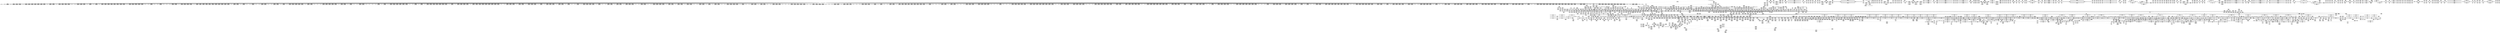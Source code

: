 digraph {
	CE0x475b520 [shape=record,shape=Mrecord,label="{CE0x475b520|i64*_getelementptr_inbounds_(_13_x_i64_,_13_x_i64_*___llvm_gcov_ctr126,_i64_0,_i64_10)|*Constant*|*SummSource*}"]
	CE0x473e660 [shape=record,shape=Mrecord,label="{CE0x473e660|__rcu_read_unlock:tmp5|include/linux/rcupdate.h,244|*SummSink*}"]
	CE0x470dca0 [shape=record,shape=Mrecord,label="{CE0x470dca0|selinux_getprocattr:tmp110|security/selinux/hooks.c,5553}"]
	CE0x4630630 [shape=record,shape=Mrecord,label="{CE0x4630630|2472:_%struct.cred*,_:_CRE_6400,6408_|*MultipleSource*|Function::current_has_perm&Arg::tsk::|Function::selinux_getprocattr&Arg::p::|security/selinux/hooks.c,5526}"]
	CE0x4682940 [shape=record,shape=Mrecord,label="{CE0x4682940|rcu_read_lock:tmp10|include/linux/rcupdate.h,882}"]
	CE0x46104c0 [shape=record,shape=Mrecord,label="{CE0x46104c0|selinux_getprocattr:tmp9|security/selinux/hooks.c,5521}"]
	CE0x4773580 [shape=record,shape=Mrecord,label="{CE0x4773580|i64_1|*Constant*}"]
	CE0x45d13f0 [shape=record,shape=Mrecord,label="{CE0x45d13f0|selinux_getprocattr:if.then10|*SummSource*}"]
	CE0x45f6fc0 [shape=record,shape=Mrecord,label="{CE0x45f6fc0|2472:_%struct.cred*,_:_CRE_2128,2136_|*MultipleSource*|Function::current_has_perm&Arg::tsk::|Function::selinux_getprocattr&Arg::p::|security/selinux/hooks.c,5526}"]
	CE0x45d4dd0 [shape=record,shape=Mrecord,label="{CE0x45d4dd0|2472:_%struct.cred*,_:_CRE_2696,2704_|*MultipleSource*|Function::current_has_perm&Arg::tsk::|Function::selinux_getprocattr&Arg::p::|security/selinux/hooks.c,5526}"]
	CE0x463cf00 [shape=record,shape=Mrecord,label="{CE0x463cf00|GLOBAL:rcu_lock_acquire|*Constant*|*SummSource*}"]
	CE0x46d9540 [shape=record,shape=Mrecord,label="{CE0x46d9540|rcu_lock_release:tmp2|*SummSink*}"]
	CE0x460fbc0 [shape=record,shape=Mrecord,label="{CE0x460fbc0|i32_0|*Constant*}"]
	CE0x4682210 [shape=record,shape=Mrecord,label="{CE0x4682210|rcu_read_lock:tobool1|include/linux/rcupdate.h,882|*SummSource*}"]
	CE0x4635ed0 [shape=record,shape=Mrecord,label="{CE0x4635ed0|avc_has_perm:tclass|Function::avc_has_perm&Arg::tclass::|*SummSink*}"]
	CE0x46c9640 [shape=record,shape=Mrecord,label="{CE0x46c9640|selinux_getprocattr:tmp51|security/selinux/hooks.c,5531|*SummSink*}"]
	CE0x46c4bd0 [shape=record,shape=Mrecord,label="{CE0x46c4bd0|current_sid:tmp21|security/selinux/hooks.c,218|*SummSource*}"]
	CE0x463a370 [shape=record,shape=Mrecord,label="{CE0x463a370|__rcu_read_lock:do.body|*SummSource*}"]
	CE0x4759530 [shape=record,shape=Mrecord,label="{CE0x4759530|rcu_lock_acquire:tmp3|*SummSink*}"]
	CE0x468f320 [shape=record,shape=Mrecord,label="{CE0x468f320|i64*_getelementptr_inbounds_(_4_x_i64_,_4_x_i64_*___llvm_gcov_ctr134,_i64_0,_i64_0)|*Constant*|*SummSink*}"]
	CE0x471ea50 [shape=record,shape=Mrecord,label="{CE0x471ea50|_ret_void,_!dbg_!27720|./arch/x86/include/asm/preempt.h,78|*SummSource*}"]
	CE0x471f4a0 [shape=record,shape=Mrecord,label="{CE0x471f4a0|__preempt_count_sub:bb|*SummSource*}"]
	CE0x463f440 [shape=record,shape=Mrecord,label="{CE0x463f440|GLOBAL:get_current|*Constant*|*SummSink*}"]
	CE0x45c7030 [shape=record,shape=Mrecord,label="{CE0x45c7030|2472:_%struct.cred*,_:_CRE_2280,2288_|*MultipleSource*|Function::current_has_perm&Arg::tsk::|Function::selinux_getprocattr&Arg::p::|security/selinux/hooks.c,5526}"]
	CE0x45f2500 [shape=record,shape=Mrecord,label="{CE0x45f2500|2472:_%struct.cred*,_:_CRE_2872,2876_|*MultipleSource*|Function::current_has_perm&Arg::tsk::|Function::selinux_getprocattr&Arg::p::|security/selinux/hooks.c,5526}"]
	CE0x475e030 [shape=record,shape=Mrecord,label="{CE0x475e030|_call_void_lock_acquire(%struct.lockdep_map*_%map,_i32_0,_i32_0,_i32_2,_i32_0,_%struct.lockdep_map*_null,_i64_ptrtoint_(i8*_blockaddress(_rcu_lock_acquire,_%__here)_to_i64))_#10,_!dbg_!27716|include/linux/rcupdate.h,418}"]
	CE0x45c6e10 [shape=record,shape=Mrecord,label="{CE0x45c6e10|2472:_%struct.cred*,_:_CRE_2272,2280_|*MultipleSource*|Function::current_has_perm&Arg::tsk::|Function::selinux_getprocattr&Arg::p::|security/selinux/hooks.c,5526}"]
	CE0x4610c40 [shape=record,shape=Mrecord,label="{CE0x4610c40|selinux_getprocattr:tmp15|security/selinux/hooks.c,5525|*SummSink*}"]
	CE0x4621c20 [shape=record,shape=Mrecord,label="{CE0x4621c20|2472:_%struct.cred*,_:_CRE_2992,3000_|*MultipleSource*|Function::current_has_perm&Arg::tsk::|Function::selinux_getprocattr&Arg::p::|security/selinux/hooks.c,5526}"]
	CE0x4647820 [shape=record,shape=Mrecord,label="{CE0x4647820|_call_void_mcount()_#3|*SummSink*}"]
	CE0x45bb8d0 [shape=record,shape=Mrecord,label="{CE0x45bb8d0|2472:_%struct.cred*,_:_CRE_772,776_|*MultipleSource*|Function::current_has_perm&Arg::tsk::|Function::selinux_getprocattr&Arg::p::|security/selinux/hooks.c,5526}"]
	CE0x4622470 [shape=record,shape=Mrecord,label="{CE0x4622470|2472:_%struct.cred*,_:_CRE_3032,3036_|*MultipleSource*|Function::current_has_perm&Arg::tsk::|Function::selinux_getprocattr&Arg::p::|security/selinux/hooks.c,5526}"]
	CE0x46087f0 [shape=record,shape=Mrecord,label="{CE0x46087f0|i64*_getelementptr_inbounds_(_2_x_i64_,_2_x_i64_*___llvm_gcov_ctr98,_i64_0,_i64_0)|*Constant*|*SummSink*}"]
	CE0x4759c30 [shape=record,shape=Mrecord,label="{CE0x4759c30|_call_void_mcount()_#3}"]
	CE0x460d590 [shape=record,shape=Mrecord,label="{CE0x460d590|_ret_i32_%call7,_!dbg_!27749|security/selinux/hooks.c,210}"]
	CE0x475dbe0 [shape=record,shape=Mrecord,label="{CE0x475dbe0|task_sid:land.lhs.true}"]
	CE0x470dab0 [shape=record,shape=Mrecord,label="{CE0x470dab0|selinux_getprocattr:tmp109|security/selinux/hooks.c,5553|*SummSink*}"]
	CE0x468ce20 [shape=record,shape=Mrecord,label="{CE0x468ce20|current_sid:call|security/selinux/hooks.c,218}"]
	CE0x45c8380 [shape=record,shape=Mrecord,label="{CE0x45c8380|selinux_getprocattr:if.end42|*SummSource*}"]
	CE0x4646300 [shape=record,shape=Mrecord,label="{CE0x4646300|selinux_getprocattr:if.else25}"]
	CE0x45ece60 [shape=record,shape=Mrecord,label="{CE0x45ece60|i64_2|*Constant*}"]
	CE0x475a040 [shape=record,shape=Mrecord,label="{CE0x475a040|rcu_lock_acquire:tmp}"]
	CE0x4698d20 [shape=record,shape=Mrecord,label="{CE0x4698d20|2472:_%struct.cred*,_:_CRE_6632,6640_|*MultipleSource*|Function::current_has_perm&Arg::tsk::|Function::selinux_getprocattr&Arg::p::|security/selinux/hooks.c,5526}"]
	CE0x46974a0 [shape=record,shape=Mrecord,label="{CE0x46974a0|i32_934|*Constant*}"]
	CE0x4645df0 [shape=record,shape=Mrecord,label="{CE0x4645df0|_call_void_mcount()_#3|*SummSink*}"]
	CE0x461d010 [shape=record,shape=Mrecord,label="{CE0x461d010|selinux_getprocattr:tobool5|security/selinux/hooks.c,5526}"]
	CE0x46dd770 [shape=record,shape=Mrecord,label="{CE0x46dd770|i32_3|*Constant*|*SummSource*}"]
	CE0x46e9e80 [shape=record,shape=Mrecord,label="{CE0x46e9e80|selinux_getprocattr:tmp74|security/selinux/hooks.c,5537|*SummSink*}"]
	CE0x4759640 [shape=record,shape=Mrecord,label="{CE0x4759640|_call_void_mcount()_#3}"]
	CE0x4633a40 [shape=record,shape=Mrecord,label="{CE0x4633a40|current_has_perm:call|security/selinux/hooks.c,1542|*SummSource*}"]
	CE0x4686f30 [shape=record,shape=Mrecord,label="{CE0x4686f30|_call_void_rcu_read_lock()_#10,_!dbg_!27712|security/selinux/hooks.c,207|*SummSink*}"]
	CE0x4690220 [shape=record,shape=Mrecord,label="{CE0x4690220|i64*_getelementptr_inbounds_(_11_x_i64_,_11_x_i64_*___llvm_gcov_ctr125,_i64_0,_i64_0)|*Constant*|*SummSource*}"]
	CE0x45f6b50 [shape=record,shape=Mrecord,label="{CE0x45f6b50|2472:_%struct.cred*,_:_CRE_2112,2120_|*MultipleSource*|Function::current_has_perm&Arg::tsk::|Function::selinux_getprocattr&Arg::p::|security/selinux/hooks.c,5526}"]
	CE0x464a510 [shape=record,shape=Mrecord,label="{CE0x464a510|selinux_getprocattr:tobool9|security/selinux/hooks.c,5526|*SummSink*}"]
	CE0x469c610 [shape=record,shape=Mrecord,label="{CE0x469c610|2472:_%struct.cred*,_:_CRE_10632,10640_|*MultipleSource*|Function::current_has_perm&Arg::tsk::|Function::selinux_getprocattr&Arg::p::|security/selinux/hooks.c,5526}"]
	CE0x46fed30 [shape=record,shape=Mrecord,label="{CE0x46fed30|selinux_getprocattr:sid.3}"]
	CE0x473c340 [shape=record,shape=Mrecord,label="{CE0x473c340|rcu_lock_acquire:tmp4|include/linux/rcupdate.h,418|*SummSource*}"]
	CE0x467fe90 [shape=record,shape=Mrecord,label="{CE0x467fe90|i64*_getelementptr_inbounds_(_11_x_i64_,_11_x_i64_*___llvm_gcov_ctr127,_i64_0,_i64_1)|*Constant*|*SummSource*}"]
	CE0x473ea60 [shape=record,shape=Mrecord,label="{CE0x473ea60|i8_1|*Constant*}"]
	CE0x4772cb0 [shape=record,shape=Mrecord,label="{CE0x4772cb0|i64*_getelementptr_inbounds_(_4_x_i64_,_4_x_i64_*___llvm_gcov_ctr130,_i64_0,_i64_3)|*Constant*}"]
	CE0x46da4d0 [shape=record,shape=Mrecord,label="{CE0x46da4d0|task_sid:tmp18|security/selinux/hooks.c,208|*SummSink*}"]
	"CONST[source:2(external),value:2(dynamic)][purpose:{subject}][SrcIdx:2]"
	CE0x460e920 [shape=record,shape=Mrecord,label="{CE0x460e920|GLOBAL:task_sid|*Constant*|*SummSink*}"]
	CE0x4683230 [shape=record,shape=Mrecord,label="{CE0x4683230|i64*_getelementptr_inbounds_(_11_x_i64_,_11_x_i64_*___llvm_gcov_ctr127,_i64_0,_i64_0)|*Constant*}"]
	CE0x46b1240 [shape=record,shape=Mrecord,label="{CE0x46b1240|_call_void_lockdep_rcu_suspicious(i8*_getelementptr_inbounds_(_25_x_i8_,_25_x_i8_*_.str45,_i32_0,_i32_0),_i32_934,_i8*_getelementptr_inbounds_(_44_x_i8_,_44_x_i8_*_.str47,_i32_0,_i32_0))_#10,_!dbg_!27726|include/linux/rcupdate.h,933|*SummSink*}"]
	CE0x479c810 [shape=record,shape=Mrecord,label="{CE0x479c810|rcu_read_lock:tmp5|include/linux/rcupdate.h,882}"]
	CE0x45e7990 [shape=record,shape=Mrecord,label="{CE0x45e7990|i64_4|*Constant*|*SummSource*}"]
	CE0x4741720 [shape=record,shape=Mrecord,label="{CE0x4741720|task_sid:real_cred|security/selinux/hooks.c,208|*SummSink*}"]
	CE0x45cdb60 [shape=record,shape=Mrecord,label="{CE0x45cdb60|2472:_%struct.cred*,_:_CRE_692,693_}"]
	CE0x4708a50 [shape=record,shape=Mrecord,label="{CE0x4708a50|selinux_getprocattr:tmp100|security/selinux/hooks.c,5548|*SummSink*}"]
	CE0x46ca310 [shape=record,shape=Mrecord,label="{CE0x46ca310|selinux_getprocattr:osid|security/selinux/hooks.c,5531|*SummSink*}"]
	CE0x46bdb00 [shape=record,shape=Mrecord,label="{CE0x46bdb00|selinux_getprocattr:sockcreate_sid|security/selinux/hooks.c,5539}"]
	CE0x46952d0 [shape=record,shape=Mrecord,label="{CE0x46952d0|rcu_read_unlock:tmp22|include/linux/rcupdate.h,935|*SummSource*}"]
	CE0x46f35a0 [shape=record,shape=Mrecord,label="{CE0x46f35a0|__rcu_read_unlock:do.body}"]
	CE0x46cd3d0 [shape=record,shape=Mrecord,label="{CE0x46cd3d0|selinux_getprocattr:tmp55|security/selinux/hooks.c,5532|*SummSink*}"]
	CE0x460c330 [shape=record,shape=Mrecord,label="{CE0x460c330|selinux_getprocattr:tmp11|security/selinux/hooks.c,5522|*SummSink*}"]
	"CONST[source:0(mediator),value:0(static)][purpose:{operation}][SrcIdx:1]"
	CE0x45df7a0 [shape=record,shape=Mrecord,label="{CE0x45df7a0|selinux_getprocattr:tmp1|*SummSink*}"]
	CE0x473f560 [shape=record,shape=Mrecord,label="{CE0x473f560|i32_208|*Constant*|*SummSink*}"]
	CE0x47663d0 [shape=record,shape=Mrecord,label="{CE0x47663d0|task_sid:tmp26|security/selinux/hooks.c,208|*SummSource*}"]
	CE0x4632390 [shape=record,shape=Mrecord,label="{CE0x4632390|2472:_%struct.cred*,_:_CRE_6496,6504_|*MultipleSource*|Function::current_has_perm&Arg::tsk::|Function::selinux_getprocattr&Arg::p::|security/selinux/hooks.c,5526}"]
	CE0x4632e30 [shape=record,shape=Mrecord,label="{CE0x4632e30|2472:_%struct.cred*,_:_CRE_6536,6544_|*MultipleSource*|Function::current_has_perm&Arg::tsk::|Function::selinux_getprocattr&Arg::p::|security/selinux/hooks.c,5526}"]
	CE0x472cda0 [shape=record,shape=Mrecord,label="{CE0x472cda0|__rcu_read_unlock:bb}"]
	CE0x464a060 [shape=record,shape=Mrecord,label="{CE0x464a060|selinux_getprocattr:keycreate_sid|security/selinux/hooks.c,5537|*SummSource*}"]
	CE0x461fd30 [shape=record,shape=Mrecord,label="{CE0x461fd30|2472:_%struct.cred*,_:_CRE_2954,2955_}"]
	CE0x4612e30 [shape=record,shape=Mrecord,label="{CE0x4612e30|2472:_%struct.cred*,_:_CRE_2529,2530_}"]
	CE0x46b2130 [shape=record,shape=Mrecord,label="{CE0x46b2130|rcu_read_unlock:tmp19|include/linux/rcupdate.h,933}"]
	CE0x46956f0 [shape=record,shape=Mrecord,label="{CE0x46956f0|rcu_read_unlock:tmp22|include/linux/rcupdate.h,935|*SummSink*}"]
	CE0x45cf480 [shape=record,shape=Mrecord,label="{CE0x45cf480|COLLAPSED:_GCMRE_current_task_external_global_%struct.task_struct*:_elem_0:default:}"]
	CE0x46a9fc0 [shape=record,shape=Mrecord,label="{CE0x46a9fc0|i64*_getelementptr_inbounds_(_51_x_i64_,_51_x_i64_*___llvm_gcov_ctr329,_i64_0,_i64_17)|*Constant*}"]
	CE0x46c0ef0 [shape=record,shape=Mrecord,label="{CE0x46c0ef0|selinux_getprocattr:sid.0}"]
	CE0x45c3850 [shape=record,shape=Mrecord,label="{CE0x45c3850|selinux_getprocattr:if.end39}"]
	CE0x46f3110 [shape=record,shape=Mrecord,label="{CE0x46f3110|i64*_getelementptr_inbounds_(_11_x_i64_,_11_x_i64_*___llvm_gcov_ctr127,_i64_0,_i64_10)|*Constant*}"]
	CE0x45fa270 [shape=record,shape=Mrecord,label="{CE0x45fa270|selinux_getprocattr:if.else29|*SummSource*}"]
	CE0x462b8a0 [shape=record,shape=Mrecord,label="{CE0x462b8a0|2472:_%struct.cred*,_:_CRE_6302,6303_}"]
	CE0x4683b60 [shape=record,shape=Mrecord,label="{CE0x4683b60|__rcu_read_lock:tmp7|include/linux/rcupdate.h,240}"]
	CE0x470f3c0 [shape=record,shape=Mrecord,label="{CE0x470f3c0|i32_-22|*Constant*|*SummSink*}"]
	CE0x460cde0 [shape=record,shape=Mrecord,label="{CE0x460cde0|task_sid:task|Function::task_sid&Arg::task::}"]
	CE0x46ed2e0 [shape=record,shape=Mrecord,label="{CE0x46ed2e0|selinux_getprocattr:tmp79|security/selinux/hooks.c,5539}"]
	CE0x45e2160 [shape=record,shape=Mrecord,label="{CE0x45e2160|selinux_getprocattr:if.then45}"]
	CE0x46c4d50 [shape=record,shape=Mrecord,label="{CE0x46c4d50|current_sid:tmp21|security/selinux/hooks.c,218|*SummSink*}"]
	CE0x467df50 [shape=record,shape=Mrecord,label="{CE0x467df50|_ret_void,_!dbg_!27717|include/linux/rcupdate.h,240|*SummSource*}"]
	CE0x479bb60 [shape=record,shape=Mrecord,label="{CE0x479bb60|cred_sid:tmp5|security/selinux/hooks.c,196|*SummSource*}"]
	CE0x4686e20 [shape=record,shape=Mrecord,label="{CE0x4686e20|_call_void_rcu_read_lock()_#10,_!dbg_!27712|security/selinux/hooks.c,207|*SummSource*}"]
	CE0x45f3350 [shape=record,shape=Mrecord,label="{CE0x45f3350|2472:_%struct.cred*,_:_CRE_400,408_|*MultipleSource*|Function::current_has_perm&Arg::tsk::|Function::selinux_getprocattr&Arg::p::|security/selinux/hooks.c,5526}"]
	CE0x46243f0 [shape=record,shape=Mrecord,label="{CE0x46243f0|2472:_%struct.cred*,_:_CRE_3136,3140_|*MultipleSource*|Function::current_has_perm&Arg::tsk::|Function::selinux_getprocattr&Arg::p::|security/selinux/hooks.c,5526}"]
	CE0x4641730 [shape=record,shape=Mrecord,label="{CE0x4641730|i64*_getelementptr_inbounds_(_11_x_i64_,_11_x_i64_*___llvm_gcov_ctr132,_i64_0,_i64_0)|*Constant*|*SummSource*}"]
	CE0x46fb0d0 [shape=record,shape=Mrecord,label="{CE0x46fb0d0|__rcu_read_unlock:tmp1|*SummSink*}"]
	CE0x4649610 [shape=record,shape=Mrecord,label="{CE0x4649610|selinux_getprocattr:tmp73|security/selinux/hooks.c,5537|*SummSink*}"]
	CE0x473e260 [shape=record,shape=Mrecord,label="{CE0x473e260|task_sid:tmp20|security/selinux/hooks.c,208|*SummSink*}"]
	CE0x4755e40 [shape=record,shape=Mrecord,label="{CE0x4755e40|task_sid:tmp13|security/selinux/hooks.c,208}"]
	CE0x4616550 [shape=record,shape=Mrecord,label="{CE0x4616550|rcu_read_unlock:tmp|*SummSink*}"]
	CE0x45e2480 [shape=record,shape=Mrecord,label="{CE0x45e2480|selinux_getprocattr:if.end}"]
	CE0x4682650 [shape=record,shape=Mrecord,label="{CE0x4682650|i64_5|*Constant*|*SummSource*}"]
	CE0x46bc0b0 [shape=record,shape=Mrecord,label="{CE0x46bc0b0|selinux_getprocattr:tmp44|security/selinux/hooks.c,5529}"]
	CE0x47714d0 [shape=record,shape=Mrecord,label="{CE0x47714d0|_call_void_lockdep_rcu_suspicious(i8*_getelementptr_inbounds_(_25_x_i8_,_25_x_i8_*_.str45,_i32_0,_i32_0),_i32_934,_i8*_getelementptr_inbounds_(_44_x_i8_,_44_x_i8_*_.str47,_i32_0,_i32_0))_#10,_!dbg_!27726|include/linux/rcupdate.h,933}"]
	CE0x46fcf40 [shape=record,shape=Mrecord,label="{CE0x46fcf40|__preempt_count_add:do.body|*SummSink*}"]
	CE0x4761a70 [shape=record,shape=Mrecord,label="{CE0x4761a70|__rcu_read_lock:tmp5|include/linux/rcupdate.h,239|*SummSource*}"]
	CE0x464dbe0 [shape=record,shape=Mrecord,label="{CE0x464dbe0|2472:_%struct.cred*,_:_CRE_664,672_|*MultipleSource*|Function::current_has_perm&Arg::tsk::|Function::selinux_getprocattr&Arg::p::|security/selinux/hooks.c,5526}"]
	CE0x4773980 [shape=record,shape=Mrecord,label="{CE0x4773980|rcu_read_unlock:tmp2}"]
	CE0x4690920 [shape=record,shape=Mrecord,label="{CE0x4690920|current_sid:bb|*SummSource*}"]
	CE0x4635c50 [shape=record,shape=Mrecord,label="{CE0x4635c50|current_has_perm:tsk|Function::current_has_perm&Arg::tsk::|*SummSource*}"]
	CE0x476f310 [shape=record,shape=Mrecord,label="{CE0x476f310|i64*_getelementptr_inbounds_(_11_x_i64_,_11_x_i64_*___llvm_gcov_ctr127,_i64_0,_i64_1)|*Constant*}"]
	CE0x46fa7f0 [shape=record,shape=Mrecord,label="{CE0x46fa7f0|i64*_getelementptr_inbounds_(_4_x_i64_,_4_x_i64_*___llvm_gcov_ctr129,_i64_0,_i64_2)|*Constant*|*SummSource*}"]
	CE0x56cfcd0 [shape=record,shape=Mrecord,label="{CE0x56cfcd0|selinux_getprocattr:tmp4|security/selinux/hooks.c,5519|*SummSource*}"]
	CE0x462feb0 [shape=record,shape=Mrecord,label="{CE0x462feb0|2472:_%struct.cred*,_:_CRE_6368,6376_|*MultipleSource*|Function::current_has_perm&Arg::tsk::|Function::selinux_getprocattr&Arg::p::|security/selinux/hooks.c,5526}"]
	CE0x46f7660 [shape=record,shape=Mrecord,label="{CE0x46f7660|cred_sid:tmp}"]
	CE0x479dfc0 [shape=record,shape=Mrecord,label="{CE0x479dfc0|i64*_getelementptr_inbounds_(_4_x_i64_,_4_x_i64_*___llvm_gcov_ctr134,_i64_0,_i64_2)|*Constant*|*SummSink*}"]
	CE0x45f3f50 [shape=record,shape=Mrecord,label="{CE0x45f3f50|2472:_%struct.cred*,_:_CRE_568,576_|*MultipleSource*|Function::current_has_perm&Arg::tsk::|Function::selinux_getprocattr&Arg::p::|security/selinux/hooks.c,5526}"]
	CE0x46dad40 [shape=record,shape=Mrecord,label="{CE0x46dad40|current_sid:tmp6|security/selinux/hooks.c,218}"]
	CE0x464d7a0 [shape=record,shape=Mrecord,label="{CE0x464d7a0|2472:_%struct.cred*,_:_CRE_652,656_|*MultipleSource*|Function::current_has_perm&Arg::tsk::|Function::selinux_getprocattr&Arg::p::|security/selinux/hooks.c,5526}"]
	CE0x46f4000 [shape=record,shape=Mrecord,label="{CE0x46f4000|rcu_read_unlock:tobool|include/linux/rcupdate.h,933}"]
	CE0x4708440 [shape=record,shape=Mrecord,label="{CE0x4708440|selinux_getprocattr:tmp101|security/selinux/hooks.c,5548}"]
	CE0x4682300 [shape=record,shape=Mrecord,label="{CE0x4682300|rcu_read_lock:tobool1|include/linux/rcupdate.h,882|*SummSink*}"]
	CE0x46de300 [shape=record,shape=Mrecord,label="{CE0x46de300|selinux_getprocattr:create_sid|security/selinux/hooks.c,5535|*SummSink*}"]
	CE0x45c9a00 [shape=record,shape=Mrecord,label="{CE0x45c9a00|selinux_getprocattr:if.end38|*SummSink*}"]
	CE0x45e2f00 [shape=record,shape=Mrecord,label="{CE0x45e2f00|2472:_%struct.cred*,_:_CRE_2052,2056_|*MultipleSource*|Function::current_has_perm&Arg::tsk::|Function::selinux_getprocattr&Arg::p::|security/selinux/hooks.c,5526}"]
	CE0x4608d50 [shape=record,shape=Mrecord,label="{CE0x4608d50|current_has_perm:tmp|*SummSource*}"]
	CE0x46827d0 [shape=record,shape=Mrecord,label="{CE0x46827d0|i64_5|*Constant*|*SummSink*}"]
	CE0x467d2f0 [shape=record,shape=Mrecord,label="{CE0x467d2f0|i64*_getelementptr_inbounds_(_4_x_i64_,_4_x_i64_*___llvm_gcov_ctr130,_i64_0,_i64_2)|*Constant*}"]
	CE0x4685d40 [shape=record,shape=Mrecord,label="{CE0x4685d40|i64_1|*Constant*}"]
	CE0x4645d80 [shape=record,shape=Mrecord,label="{CE0x4645d80|_call_void_mcount()_#3|*SummSource*}"]
	CE0x4682040 [shape=record,shape=Mrecord,label="{CE0x4682040|rcu_read_lock:tmp1|*SummSink*}"]
	CE0x467ff80 [shape=record,shape=Mrecord,label="{CE0x467ff80|current_sid:tmp8|security/selinux/hooks.c,218|*SummSource*}"]
	CE0x4772170 [shape=record,shape=Mrecord,label="{CE0x4772170|get_current:tmp}"]
	CE0x467acc0 [shape=record,shape=Mrecord,label="{CE0x467acc0|current_sid:tmp8|security/selinux/hooks.c,218}"]
	CE0x4637e30 [shape=record,shape=Mrecord,label="{CE0x4637e30|selinux_getprocattr:tmp|*SummSink*}"]
	CE0x469a450 [shape=record,shape=Mrecord,label="{CE0x469a450|2472:_%struct.cred*,_:_CRE_10536,10544_|*MultipleSource*|Function::current_has_perm&Arg::tsk::|Function::selinux_getprocattr&Arg::p::|security/selinux/hooks.c,5526}"]
	CE0x45cc470 [shape=record,shape=Mrecord,label="{CE0x45cc470|i64*_getelementptr_inbounds_(_51_x_i64_,_51_x_i64_*___llvm_gcov_ctr329,_i64_0,_i64_7)|*Constant*}"]
	CE0x46b7fb0 [shape=record,shape=Mrecord,label="{CE0x46b7fb0|i64_19|*Constant*}"]
	CE0x46cc390 [shape=record,shape=Mrecord,label="{CE0x46cc390|selinux_getprocattr:tobool23|security/selinux/hooks.c,5532|*SummSink*}"]
	CE0x472f050 [shape=record,shape=Mrecord,label="{CE0x472f050|rcu_read_unlock:tmp9|include/linux/rcupdate.h,933}"]
	CE0x45d0120 [shape=record,shape=Mrecord,label="{CE0x45d0120|2472:_%struct.cred*,_:_CRE_72,76_|*MultipleSource*|Function::current_has_perm&Arg::tsk::|Function::selinux_getprocattr&Arg::p::|security/selinux/hooks.c,5526}"]
	CE0x461ff90 [shape=record,shape=Mrecord,label="{CE0x461ff90|2472:_%struct.cred*,_:_CRE_2956,2957_}"]
	CE0x471a420 [shape=record,shape=Mrecord,label="{CE0x471a420|__preempt_count_add:tmp3|*SummSink*}"]
	CE0x46af180 [shape=record,shape=Mrecord,label="{CE0x46af180|i64_8|*Constant*}"]
	CE0x4754f30 [shape=record,shape=Mrecord,label="{CE0x4754f30|i64*_getelementptr_inbounds_(_13_x_i64_,_13_x_i64_*___llvm_gcov_ctr126,_i64_0,_i64_1)|*Constant*}"]
	CE0x462af20 [shape=record,shape=Mrecord,label="{CE0x462af20|2472:_%struct.cred*,_:_CRE_6294,6295_}"]
	CE0x46afb40 [shape=record,shape=Mrecord,label="{CE0x46afb40|selinux_getprocattr:tmp19|security/selinux/hooks.c,5526}"]
	CE0x471e3a0 [shape=record,shape=Mrecord,label="{CE0x471e3a0|__preempt_count_sub:entry|*SummSink*}"]
	CE0x45eca70 [shape=record,shape=Mrecord,label="{CE0x45eca70|rcu_read_unlock:land.lhs.true}"]
	CE0x4776ed0 [shape=record,shape=Mrecord,label="{CE0x4776ed0|GLOBAL:task_sid.__warned|Global_var:task_sid.__warned|*SummSink*}"]
	CE0x46b2a30 [shape=record,shape=Mrecord,label="{CE0x46b2a30|selinux_getprocattr:tmp71|security/selinux/hooks.c,5536|*SummSource*}"]
	CE0x45cbb70 [shape=record,shape=Mrecord,label="{CE0x45cbb70|2472:_%struct.cred*,_:_CRE_440,448_|*MultipleSource*|Function::current_has_perm&Arg::tsk::|Function::selinux_getprocattr&Arg::p::|security/selinux/hooks.c,5526}"]
	CE0x4634140 [shape=record,shape=Mrecord,label="{CE0x4634140|current_has_perm:perms|Function::current_has_perm&Arg::perms::}"]
	CE0x45d9f80 [shape=record,shape=Mrecord,label="{CE0x45d9f80|current_has_perm:tmp3|*SummSink*}"]
	CE0x46ec1c0 [shape=record,shape=Mrecord,label="{CE0x46ec1c0|selinux_getprocattr:tmp76|security/selinux/hooks.c,5538|*SummSink*}"]
	CE0x468b3d0 [shape=record,shape=Mrecord,label="{CE0x468b3d0|rcu_read_unlock:tmp14|include/linux/rcupdate.h,933}"]
	CE0x462ffe0 [shape=record,shape=Mrecord,label="{CE0x462ffe0|2472:_%struct.cred*,_:_CRE_6376,6384_|*MultipleSource*|Function::current_has_perm&Arg::tsk::|Function::selinux_getprocattr&Arg::p::|security/selinux/hooks.c,5526}"]
	CE0x464ad00 [shape=record,shape=Mrecord,label="{CE0x464ad00|selinux_getprocattr:tmp26|security/selinux/hooks.c,5526|*SummSink*}"]
	CE0x479c000 [shape=record,shape=Mrecord,label="{CE0x479c000|cred_sid:sid|security/selinux/hooks.c,197}"]
	CE0x45df730 [shape=record,shape=Mrecord,label="{CE0x45df730|selinux_getprocattr:tmp1|*SummSource*}"]
	CE0x45f0f90 [shape=record,shape=Mrecord,label="{CE0x45f0f90|2472:_%struct.cred*,_:_CRE_2521,2522_}"]
	CE0x46e6f40 [shape=record,shape=Mrecord,label="{CE0x46e6f40|i64*_getelementptr_inbounds_(_11_x_i64_,_11_x_i64_*___llvm_gcov_ctr132,_i64_0,_i64_10)|*Constant*|*SummSink*}"]
	CE0x475ffd0 [shape=record,shape=Mrecord,label="{CE0x475ffd0|rcu_lock_acquire:tmp1}"]
	CE0x470ead0 [shape=record,shape=Mrecord,label="{CE0x470ead0|_call_void_rcu_read_unlock()_#10,_!dbg_!27814|security/selinux/hooks.c,5553}"]
	CE0x468a390 [shape=record,shape=Mrecord,label="{CE0x468a390|current_sid:tmp7|security/selinux/hooks.c,218|*SummSink*}"]
	CE0x45d1250 [shape=record,shape=Mrecord,label="{CE0x45d1250|selinux_getprocattr:if.else29}"]
	CE0x45db980 [shape=record,shape=Mrecord,label="{CE0x45db980|current_has_perm:tmp2}"]
	CE0x46dc8b0 [shape=record,shape=Mrecord,label="{CE0x46dc8b0|rcu_read_unlock:tmp7|include/linux/rcupdate.h,933}"]
	CE0x460db60 [shape=record,shape=Mrecord,label="{CE0x460db60|selinux_getprocattr:tmp7|security/selinux/hooks.c,5521}"]
	CE0x470bfd0 [shape=record,shape=Mrecord,label="{CE0x470bfd0|selinux_getprocattr:tmp107|security/selinux/hooks.c,5550}"]
	CE0x467fbf0 [shape=record,shape=Mrecord,label="{CE0x467fbf0|i64*_getelementptr_inbounds_(_11_x_i64_,_11_x_i64_*___llvm_gcov_ctr127,_i64_0,_i64_1)|*Constant*}"]
	CE0x462c5b0 [shape=record,shape=Mrecord,label="{CE0x462c5b0|2472:_%struct.cred*,_:_CRE_6313,6314_}"]
	CE0x47f7420 [shape=record,shape=Mrecord,label="{CE0x47f7420|__preempt_count_sub:tmp3|*SummSink*}"]
	CE0x46a8350 [shape=record,shape=Mrecord,label="{CE0x46a8350|selinux_getprocattr:tmp32|security/selinux/hooks.c,5526|*SummSource*}"]
	CE0x45e0170 [shape=record,shape=Mrecord,label="{CE0x45e0170|selinux_getprocattr:if.else33}"]
	CE0x473e930 [shape=record,shape=Mrecord,label="{CE0x473e930|_call_void_asm_sideeffect_,_memory_,_dirflag_,_fpsr_,_flags_()_#3,_!dbg_!27711,_!srcloc_!27714|include/linux/rcupdate.h,244|*SummSink*}"]
	CE0x462ce00 [shape=record,shape=Mrecord,label="{CE0x462ce00|2472:_%struct.cred*,_:_CRE_6320,6321_}"]
	CE0x4646060 [shape=record,shape=Mrecord,label="{CE0x4646060|_ret_i32_%retval.0,_!dbg_!27728|security/selinux/avc.c,775|*SummSink*}"]
	CE0x4702a90 [shape=record,shape=Mrecord,label="{CE0x4702a90|selinux_getprocattr:tmp94|security/selinux/hooks.c,5544}"]
	CE0x46d7720 [shape=record,shape=Mrecord,label="{CE0x46d7720|rcu_read_unlock:if.then}"]
	CE0x46b1110 [shape=record,shape=Mrecord,label="{CE0x46b1110|_call_void_lockdep_rcu_suspicious(i8*_getelementptr_inbounds_(_25_x_i8_,_25_x_i8_*_.str45,_i32_0,_i32_0),_i32_934,_i8*_getelementptr_inbounds_(_44_x_i8_,_44_x_i8_*_.str47,_i32_0,_i32_0))_#10,_!dbg_!27726|include/linux/rcupdate.h,933|*SummSource*}"]
	CE0x4709940 [shape=record,shape=Mrecord,label="{CE0x4709940|selinux_getprocattr:tmp103|security/selinux/hooks.c,5548|*SummSink*}"]
	CE0x463af50 [shape=record,shape=Mrecord,label="{CE0x463af50|selinux_getprocattr:p|Function::selinux_getprocattr&Arg::p::}"]
	CE0x3be60f0 [shape=record,shape=Mrecord,label="{CE0x3be60f0|selinux_getprocattr:tmp5|security/selinux/hooks.c,5519}"]
	CE0x4638f90 [shape=record,shape=Mrecord,label="{CE0x4638f90|rcu_read_lock:tmp3}"]
	CE0x4745b40 [shape=record,shape=Mrecord,label="{CE0x4745b40|_ret_%struct.task_struct*_%tmp4,_!dbg_!27714|./arch/x86/include/asm/current.h,14}"]
	CE0x46a9410 [shape=record,shape=Mrecord,label="{CE0x46a9410|selinux_getprocattr:tmp34|security/selinux/hooks.c,5526|*SummSource*}"]
	CE0x4723890 [shape=record,shape=Mrecord,label="{CE0x4723890|COLLAPSED:_GCMRE___llvm_gcov_ctr129_internal_global_4_x_i64_zeroinitializer:_elem_0:default:}"]
	CE0x45e6db0 [shape=record,shape=Mrecord,label="{CE0x45e6db0|selinux_getprocattr:tmp70|security/selinux/hooks.c,5536|*SummSink*}"]
	CE0x476f2a0 [shape=record,shape=Mrecord,label="{CE0x476f2a0|rcu_read_lock:tmp1}"]
	CE0x461fad0 [shape=record,shape=Mrecord,label="{CE0x461fad0|2472:_%struct.cred*,_:_CRE_2952,2953_}"]
	CE0x468d880 [shape=record,shape=Mrecord,label="{CE0x468d880|task_sid:tmp10|security/selinux/hooks.c,208|*SummSink*}"]
	CE0x4776c80 [shape=record,shape=Mrecord,label="{CE0x4776c80|GLOBAL:task_sid.__warned|Global_var:task_sid.__warned}"]
	CE0x4615390 [shape=record,shape=Mrecord,label="{CE0x4615390|i64*_getelementptr_inbounds_(_11_x_i64_,_11_x_i64_*___llvm_gcov_ctr125,_i64_0,_i64_6)|*Constant*}"]
	CE0x45ed260 [shape=record,shape=Mrecord,label="{CE0x45ed260|GLOBAL:current_has_perm|*Constant*}"]
	CE0x46c6600 [shape=record,shape=Mrecord,label="{CE0x46c6600|current_sid:sid|security/selinux/hooks.c,220}"]
	CE0x578cc60 [shape=record,shape=Mrecord,label="{CE0x578cc60|selinux_getprocattr:if.else29|*SummSink*}"]
	CE0x4617270 [shape=record,shape=Mrecord,label="{CE0x4617270|i64*_getelementptr_inbounds_(_51_x_i64_,_51_x_i64_*___llvm_gcov_ctr329,_i64_0,_i64_20)|*Constant*|*SummSource*}"]
	CE0x46162b0 [shape=record,shape=Mrecord,label="{CE0x46162b0|rcu_read_lock:tmp}"]
	CE0x45dbe50 [shape=record,shape=Mrecord,label="{CE0x45dbe50|2472:_%struct.cred*,_:_CRE_472,480_|*MultipleSource*|Function::current_has_perm&Arg::tsk::|Function::selinux_getprocattr&Arg::p::|security/selinux/hooks.c,5526}"]
	CE0x4710cf0 [shape=record,shape=Mrecord,label="{CE0x4710cf0|_ret_i32_%retval.0,_!dbg_!27816|security/selinux/hooks.c,5555|*SummSource*}"]
	CE0x464ce10 [shape=record,shape=Mrecord,label="{CE0x464ce10|i64*_getelementptr_inbounds_(_51_x_i64_,_51_x_i64_*___llvm_gcov_ctr329,_i64_0,_i64_14)|*Constant*|*SummSource*}"]
	CE0x462e490 [shape=record,shape=Mrecord,label="{CE0x462e490|2472:_%struct.cred*,_:_CRE_6339,6340_}"]
	CE0x46a5c00 [shape=record,shape=Mrecord,label="{CE0x46a5c00|_call_void_lockdep_rcu_suspicious(i8*_getelementptr_inbounds_(_25_x_i8_,_25_x_i8_*_.str3,_i32_0,_i32_0),_i32_5526,_i8*_getelementptr_inbounds_(_41_x_i8_,_41_x_i8_*_.str44,_i32_0,_i32_0))_#10,_!dbg_!27748|security/selinux/hooks.c,5526|*SummSource*}"]
	CE0x46483f0 [shape=record,shape=Mrecord,label="{CE0x46483f0|selinux_getprocattr:tmp5|security/selinux/hooks.c,5519|*SummSink*}"]
	CE0x46312f0 [shape=record,shape=Mrecord,label="{CE0x46312f0|2472:_%struct.cred*,_:_CRE_6456,6464_|*MultipleSource*|Function::current_has_perm&Arg::tsk::|Function::selinux_getprocattr&Arg::p::|security/selinux/hooks.c,5526}"]
	CE0x46ab5f0 [shape=record,shape=Mrecord,label="{CE0x46ab5f0|selinux_getprocattr:security|security/selinux/hooks.c,5526}"]
	CE0x45d9020 [shape=record,shape=Mrecord,label="{CE0x45d9020|2472:_%struct.cred*,_:_CRE_1888,1896_|*MultipleSource*|Function::current_has_perm&Arg::tsk::|Function::selinux_getprocattr&Arg::p::|security/selinux/hooks.c,5526}"]
	CE0x4718d90 [shape=record,shape=Mrecord,label="{CE0x4718d90|rcu_read_unlock:tmp11|include/linux/rcupdate.h,933}"]
	CE0x4756830 [shape=record,shape=Mrecord,label="{CE0x4756830|i64*_getelementptr_inbounds_(_13_x_i64_,_13_x_i64_*___llvm_gcov_ctr126,_i64_0,_i64_8)|*Constant*|*SummSource*}"]
	CE0x475e940 [shape=record,shape=Mrecord,label="{CE0x475e940|__preempt_count_add:entry|*SummSource*}"]
	CE0x476a550 [shape=record,shape=Mrecord,label="{CE0x476a550|i64*_getelementptr_inbounds_(_4_x_i64_,_4_x_i64_*___llvm_gcov_ctr133,_i64_0,_i64_3)|*Constant*}"]
	CE0x46ba3b0 [shape=record,shape=Mrecord,label="{CE0x46ba3b0|i64*_getelementptr_inbounds_(_51_x_i64_,_51_x_i64_*___llvm_gcov_ctr329,_i64_0,_i64_39)|*Constant*|*SummSource*}"]
	CE0x45c4c10 [shape=record,shape=Mrecord,label="{CE0x45c4c10|2472:_%struct.cred*,_:_CRE_2896,2900_|*MultipleSource*|Function::current_has_perm&Arg::tsk::|Function::selinux_getprocattr&Arg::p::|security/selinux/hooks.c,5526}"]
	CE0x461e310 [shape=record,shape=Mrecord,label="{CE0x461e310|2472:_%struct.cred*,_:_CRE_2932,2933_}"]
	CE0x47611e0 [shape=record,shape=Mrecord,label="{CE0x47611e0|cred_sid:bb|*SummSource*}"]
	CE0x476b210 [shape=record,shape=Mrecord,label="{CE0x476b210|rcu_lock_release:tmp6|*SummSink*}"]
	CE0x45e97d0 [shape=record,shape=Mrecord,label="{CE0x45e97d0|2472:_%struct.cred*,_:_CRE_2360,2368_|*MultipleSource*|Function::current_has_perm&Arg::tsk::|Function::selinux_getprocattr&Arg::p::|security/selinux/hooks.c,5526}"]
	CE0x45db9f0 [shape=record,shape=Mrecord,label="{CE0x45db9f0|current_has_perm:tmp2|*SummSource*}"]
	CE0x47608f0 [shape=record,shape=Mrecord,label="{CE0x47608f0|_call_void_asm_sideeffect_,_memory_,_dirflag_,_fpsr_,_flags_()_#3,_!dbg_!27711,_!srcloc_!27714|include/linux/rcupdate.h,244}"]
	CE0x45d0340 [shape=record,shape=Mrecord,label="{CE0x45d0340|2472:_%struct.cred*,_:_CRE_76,80_|*MultipleSource*|Function::current_has_perm&Arg::tsk::|Function::selinux_getprocattr&Arg::p::|security/selinux/hooks.c,5526}"]
	CE0x45e9580 [shape=record,shape=Mrecord,label="{CE0x45e9580|2472:_%struct.cred*,_:_CRE_2352,2360_|*MultipleSource*|Function::current_has_perm&Arg::tsk::|Function::selinux_getprocattr&Arg::p::|security/selinux/hooks.c,5526}"]
	CE0x4756320 [shape=record,shape=Mrecord,label="{CE0x4756320|rcu_lock_acquire:bb}"]
	CE0x4760960 [shape=record,shape=Mrecord,label="{CE0x4760960|__rcu_read_unlock:tmp5|include/linux/rcupdate.h,244}"]
	CE0x470d730 [shape=record,shape=Mrecord,label="{CE0x470d730|selinux_getprocattr:tmp109|security/selinux/hooks.c,5553|*SummSource*}"]
	CE0x46ff9d0 [shape=record,shape=Mrecord,label="{CE0x46ff9d0|i64*_getelementptr_inbounds_(_51_x_i64_,_51_x_i64_*___llvm_gcov_ctr329,_i64_0,_i64_41)|*Constant*|*SummSource*}"]
	CE0x4634390 [shape=record,shape=Mrecord,label="{CE0x4634390|current_has_perm:call|security/selinux/hooks.c,1542}"]
	CE0x45ef2d0 [shape=record,shape=Mrecord,label="{CE0x45ef2d0|2472:_%struct.cred*,_:_CRE_288,296_|*MultipleSource*|Function::current_has_perm&Arg::tsk::|Function::selinux_getprocattr&Arg::p::|security/selinux/hooks.c,5526}"]
	CE0x4698ad0 [shape=record,shape=Mrecord,label="{CE0x4698ad0|2472:_%struct.cred*,_:_CRE_6624,6632_|*MultipleSource*|Function::current_has_perm&Arg::tsk::|Function::selinux_getprocattr&Arg::p::|security/selinux/hooks.c,5526}"]
	CE0x4774840 [shape=record,shape=Mrecord,label="{CE0x4774840|_call_void_lock_release(%struct.lockdep_map*_%map,_i32_1,_i64_ptrtoint_(i8*_blockaddress(_rcu_lock_release,_%__here)_to_i64))_#10,_!dbg_!27716|include/linux/rcupdate.h,423}"]
	CE0x464d580 [shape=record,shape=Mrecord,label="{CE0x464d580|2472:_%struct.cred*,_:_CRE_648,652_|*MultipleSource*|Function::current_has_perm&Arg::tsk::|Function::selinux_getprocattr&Arg::p::|security/selinux/hooks.c,5526}"]
	CE0x4701200 [shape=record,shape=Mrecord,label="{CE0x4701200|GLOBAL:rcu_read_unlock|*Constant*|*SummSink*}"]
	CE0x468b120 [shape=record,shape=Mrecord,label="{CE0x468b120|task_sid:do.end|*SummSink*}"]
	CE0x4771df0 [shape=record,shape=Mrecord,label="{CE0x4771df0|__rcu_read_unlock:tmp7|include/linux/rcupdate.h,245|*SummSink*}"]
	CE0x45dc4f0 [shape=record,shape=Mrecord,label="{CE0x45dc4f0|2472:_%struct.cred*,_:_CRE_496,504_|*MultipleSource*|Function::current_has_perm&Arg::tsk::|Function::selinux_getprocattr&Arg::p::|security/selinux/hooks.c,5526}"]
	CE0x4633bf0 [shape=record,shape=Mrecord,label="{CE0x4633bf0|GLOBAL:current_sid|*Constant*}"]
	CE0x46db650 [shape=record,shape=Mrecord,label="{CE0x46db650|rcu_read_unlock:tmp9|include/linux/rcupdate.h,933}"]
	CE0x46ab940 [shape=record,shape=Mrecord,label="{CE0x46ab940|selinux_getprocattr:security|security/selinux/hooks.c,5526|*SummSource*}"]
	CE0x45e8830 [shape=record,shape=Mrecord,label="{CE0x45e8830|selinux_getprocattr:tmp3|security/selinux/hooks.c,5519|*SummSink*}"]
	CE0x46f2c20 [shape=record,shape=Mrecord,label="{CE0x46f2c20|__rcu_read_unlock:tmp6|include/linux/rcupdate.h,245|*SummSource*}"]
	CE0x4773c40 [shape=record,shape=Mrecord,label="{CE0x4773c40|rcu_lock_release:tmp4|include/linux/rcupdate.h,423}"]
	CE0x46342d0 [shape=record,shape=Mrecord,label="{CE0x46342d0|_call_void_mcount()_#3|*SummSink*}"]
	CE0x462ebb0 [shape=record,shape=Mrecord,label="{CE0x462ebb0|2472:_%struct.cred*,_:_CRE_6345,6346_}"]
	CE0x46b6c10 [shape=record,shape=Mrecord,label="{CE0x46b6c10|128:_i8*,_:_CRE_128,136_|*MultipleSource*|*LoadInst*|security/selinux/hooks.c,5526|security/selinux/hooks.c,5526}"]
	CE0x4774e70 [shape=record,shape=Mrecord,label="{CE0x4774e70|GLOBAL:lock_release|*Constant*|*SummSource*}"]
	CE0x461a1a0 [shape=record,shape=Mrecord,label="{CE0x461a1a0|selinux_getprocattr:tobool19|security/selinux/hooks.c,5530}"]
	CE0x469e8d0 [shape=record,shape=Mrecord,label="{CE0x469e8d0|i32_2|*Constant*}"]
	CE0x4632170 [shape=record,shape=Mrecord,label="{CE0x4632170|2472:_%struct.cred*,_:_CRE_6488,6492_|*MultipleSource*|Function::current_has_perm&Arg::tsk::|Function::selinux_getprocattr&Arg::p::|security/selinux/hooks.c,5526}"]
	CE0x46dfd40 [shape=record,shape=Mrecord,label="{CE0x46dfd40|selinux_getprocattr:tobool31|security/selinux/hooks.c,5536|*SummSink*}"]
	CE0x46b78c0 [shape=record,shape=Mrecord,label="{CE0x46b78c0|selinux_getprocattr:tmp38|security/selinux/hooks.c,5526|*SummSource*}"]
	CE0x46088b0 [shape=record,shape=Mrecord,label="{CE0x46088b0|i64*_getelementptr_inbounds_(_51_x_i64_,_51_x_i64_*___llvm_gcov_ctr329,_i64_0,_i64_5)|*Constant*|*SummSink*}"]
	CE0x46ec640 [shape=record,shape=Mrecord,label="{CE0x46ec640|selinux_getprocattr:tmp77|security/selinux/hooks.c,5538|*SummSource*}"]
	CE0x4612560 [shape=record,shape=Mrecord,label="{CE0x4612560|i32_65536|*Constant*|*SummSink*}"]
	CE0x4696b50 [shape=record,shape=Mrecord,label="{CE0x4696b50|rcu_lock_release:map|Function::rcu_lock_release&Arg::map::|*SummSink*}"]
	CE0x46c3de0 [shape=record,shape=Mrecord,label="{CE0x46c3de0|i8*_getelementptr_inbounds_(_45_x_i8_,_45_x_i8_*_.str12,_i32_0,_i32_0)|*Constant*|*SummSource*}"]
	CE0x47667b0 [shape=record,shape=Mrecord,label="{CE0x47667b0|task_sid:tmp27|security/selinux/hooks.c,208|*SummSource*}"]
	CE0x46844f0 [shape=record,shape=Mrecord,label="{CE0x46844f0|i64*_getelementptr_inbounds_(_11_x_i64_,_11_x_i64_*___llvm_gcov_ctr132,_i64_0,_i64_8)|*Constant*|*SummSource*}"]
	CE0x4755990 [shape=record,shape=Mrecord,label="{CE0x4755990|_ret_void,_!dbg_!27719|./arch/x86/include/asm/preempt.h,73|*SummSink*}"]
	CE0x45efd00 [shape=record,shape=Mrecord,label="{CE0x45efd00|get_current:tmp4|./arch/x86/include/asm/current.h,14|*SummSource*}"]
	CE0x46cc9e0 [shape=record,shape=Mrecord,label="{CE0x46cc9e0|selinux_getprocattr:tmp54|security/selinux/hooks.c,5532|*SummSink*}"]
	CE0x46ea720 [shape=record,shape=Mrecord,label="{CE0x46ea720|VOIDTB_TE_array:_GCR_.str76_private_unnamed_addr_constant_11_x_i8_c_sockcreate_00_,_align_1:_elem_0:default:}"]
	CE0x4646910 [shape=record,shape=Mrecord,label="{CE0x4646910|rcu_read_lock:tobool|include/linux/rcupdate.h,882|*SummSink*}"]
	CE0x475bbd0 [shape=record,shape=Mrecord,label="{CE0x475bbd0|_call_void_mcount()_#3|*SummSink*}"]
	CE0x463eda0 [shape=record,shape=Mrecord,label="{CE0x463eda0|get_current:tmp4|./arch/x86/include/asm/current.h,14}"]
	CE0x463f3d0 [shape=record,shape=Mrecord,label="{CE0x463f3d0|GLOBAL:get_current|*Constant*|*SummSource*}"]
	CE0x472c9b0 [shape=record,shape=Mrecord,label="{CE0x472c9b0|__rcu_read_unlock:bb|*SummSource*}"]
	CE0x460a9e0 [shape=record,shape=Mrecord,label="{CE0x460a9e0|selinux_getprocattr:tmp8|security/selinux/hooks.c,5521}"]
	CE0x4628850 [shape=record,shape=Mrecord,label="{CE0x4628850|2472:_%struct.cred*,_:_CRE_6176,6180_|*MultipleSource*|Function::current_has_perm&Arg::tsk::|Function::selinux_getprocattr&Arg::p::|security/selinux/hooks.c,5526}"]
	CE0x46fd4f0 [shape=record,shape=Mrecord,label="{CE0x46fd4f0|_call_void_mcount()_#3|*SummSink*}"]
	CE0x473db40 [shape=record,shape=Mrecord,label="{CE0x473db40|current_sid:land.lhs.true2|*SummSource*}"]
	CE0x479c2d0 [shape=record,shape=Mrecord,label="{CE0x479c2d0|get_current:tmp1}"]
	CE0x46115f0 [shape=record,shape=Mrecord,label="{CE0x46115f0|selinux_getprocattr:cmp|security/selinux/hooks.c,5519|*SummSink*}"]
	CE0x4612060 [shape=record,shape=Mrecord,label="{CE0x4612060|current_sid:entry|*SummSource*}"]
	CE0x4621290 [shape=record,shape=Mrecord,label="{CE0x4621290|2472:_%struct.cred*,_:_CRE_2972,2973_}"]
	CE0x45d8410 [shape=record,shape=Mrecord,label="{CE0x45d8410|2472:_%struct.cred*,_:_CRE_544,552_|*MultipleSource*|Function::current_has_perm&Arg::tsk::|Function::selinux_getprocattr&Arg::p::|security/selinux/hooks.c,5526}"]
	CE0x46138e0 [shape=record,shape=Mrecord,label="{CE0x46138e0|2472:_%struct.cred*,_:_CRE_2568,2576_|*MultipleSource*|Function::current_has_perm&Arg::tsk::|Function::selinux_getprocattr&Arg::p::|security/selinux/hooks.c,5526}"]
	CE0x46b9200 [shape=record,shape=Mrecord,label="{CE0x46b9200|selinux_getprocattr:tmp39|security/selinux/hooks.c,5526|*SummSink*}"]
	CE0x46b1a10 [shape=record,shape=Mrecord,label="{CE0x46b1a10|i64*_getelementptr_inbounds_(_11_x_i64_,_11_x_i64_*___llvm_gcov_ctr132,_i64_0,_i64_9)|*Constant*}"]
	CE0x463d160 [shape=record,shape=Mrecord,label="{CE0x463d160|GLOBAL:rcu_lock_map|Global_var:rcu_lock_map}"]
	CE0x4686320 [shape=record,shape=Mrecord,label="{CE0x4686320|rcu_read_unlock:tmp16|include/linux/rcupdate.h,933|*SummSink*}"]
	CE0x4614a00 [shape=record,shape=Mrecord,label="{CE0x4614a00|rcu_read_unlock:call|include/linux/rcupdate.h,933}"]
	CE0x45cfb50 [shape=record,shape=Mrecord,label="{CE0x45cfb50|selinux_getprocattr:if.end11}"]
	CE0x4690990 [shape=record,shape=Mrecord,label="{CE0x4690990|current_sid:bb|*SummSink*}"]
	CE0x470fec0 [shape=record,shape=Mrecord,label="{CE0x470fec0|selinux_getprocattr:tmp111|security/selinux/hooks.c,5555|*SummSource*}"]
	CE0x470b960 [shape=record,shape=Mrecord,label="{CE0x470b960|selinux_getprocattr:tmp106|security/selinux/hooks.c,5550|*SummSource*}"]
	CE0x479c090 [shape=record,shape=Mrecord,label="{CE0x479c090|cred_sid:sid|security/selinux/hooks.c,197|*SummSink*}"]
	CE0x462a1a0 [shape=record,shape=Mrecord,label="{CE0x462a1a0|2472:_%struct.cred*,_:_CRE_6264,6280_|*MultipleSource*|Function::current_has_perm&Arg::tsk::|Function::selinux_getprocattr&Arg::p::|security/selinux/hooks.c,5526}"]
	CE0x473dc50 [shape=record,shape=Mrecord,label="{CE0x473dc50|current_sid:do.end|*SummSource*}"]
	CE0x47f4af0 [shape=record,shape=Mrecord,label="{CE0x47f4af0|__preempt_count_add:tmp7|./arch/x86/include/asm/preempt.h,73|*SummSink*}"]
	CE0x4686db0 [shape=record,shape=Mrecord,label="{CE0x4686db0|GLOBAL:rcu_read_lock|*Constant*}"]
	CE0x4622f10 [shape=record,shape=Mrecord,label="{CE0x4622f10|2472:_%struct.cred*,_:_CRE_3072,3080_|*MultipleSource*|Function::current_has_perm&Arg::tsk::|Function::selinux_getprocattr&Arg::p::|security/selinux/hooks.c,5526}"]
	CE0x46e4a70 [shape=record,shape=Mrecord,label="{CE0x46e4a70|__rcu_read_unlock:entry|*SummSource*}"]
	CE0x470b7b0 [shape=record,shape=Mrecord,label="{CE0x470b7b0|i64*_getelementptr_inbounds_(_51_x_i64_,_51_x_i64_*___llvm_gcov_ctr329,_i64_0,_i64_48)|*Constant*}"]
	CE0x4639430 [shape=record,shape=Mrecord,label="{CE0x4639430|rcu_read_lock:entry}"]
	CE0x4643160 [shape=record,shape=Mrecord,label="{CE0x4643160|get_current:tmp|*SummSource*}"]
	CE0x46f1fd0 [shape=record,shape=Mrecord,label="{CE0x46f1fd0|i64*_getelementptr_inbounds_(_4_x_i64_,_4_x_i64_*___llvm_gcov_ctr130,_i64_0,_i64_0)|*Constant*}"]
	CE0x46f73c0 [shape=record,shape=Mrecord,label="{CE0x46f73c0|rcu_read_lock:if.end}"]
	CE0x47762d0 [shape=record,shape=Mrecord,label="{CE0x47762d0|task_sid:tmp7|security/selinux/hooks.c,208}"]
	CE0x462b510 [shape=record,shape=Mrecord,label="{CE0x462b510|2472:_%struct.cred*,_:_CRE_6299,6300_}"]
	CE0x46a43d0 [shape=record,shape=Mrecord,label="{CE0x46a43d0|selinux_getprocattr:tmp65|security/selinux/hooks.c,5535|*SummSource*}"]
	CE0x462c940 [shape=record,shape=Mrecord,label="{CE0x462c940|2472:_%struct.cred*,_:_CRE_6316,6317_}"]
	CE0x46ecb40 [shape=record,shape=Mrecord,label="{CE0x46ecb40|selinux_getprocattr:tmp78|security/selinux/hooks.c,5538|*SummSource*}"]
	CE0x4641c50 [shape=record,shape=Mrecord,label="{CE0x4641c50|i32_1|*Constant*|*SummSource*}"]
	CE0x463a4c0 [shape=record,shape=Mrecord,label="{CE0x463a4c0|selinux_getprocattr:tmp|*SummSource*}"]
	CE0x475dd20 [shape=record,shape=Mrecord,label="{CE0x475dd20|task_sid:land.lhs.true|*SummSource*}"]
	CE0x4776050 [shape=record,shape=Mrecord,label="{CE0x4776050|GLOBAL:__llvm_gcov_ctr126|Global_var:__llvm_gcov_ctr126|*SummSource*}"]
	CE0x46b8180 [shape=record,shape=Mrecord,label="{CE0x46b8180|i64_19|*Constant*|*SummSink*}"]
	CE0x45eaa90 [shape=record,shape=Mrecord,label="{CE0x45eaa90|i64*_getelementptr_inbounds_(_2_x_i64_,_2_x_i64_*___llvm_gcov_ctr136,_i64_0,_i64_1)|*Constant*|*SummSource*}"]
	CE0x4643910 [shape=record,shape=Mrecord,label="{CE0x4643910|rcu_read_unlock:tmp6|include/linux/rcupdate.h,933|*SummSource*}"]
	CE0x45c4280 [shape=record,shape=Mrecord,label="{CE0x45c4280|2472:_%struct.cred*,_:_CRE_2808,2816_|*MultipleSource*|Function::current_has_perm&Arg::tsk::|Function::selinux_getprocattr&Arg::p::|security/selinux/hooks.c,5526}"]
	CE0x46c0350 [shape=record,shape=Mrecord,label="{CE0x46c0350|selinux_getprocattr:tmp84|*SummSource*}"]
	CE0x47645a0 [shape=record,shape=Mrecord,label="{CE0x47645a0|task_sid:tmp25|security/selinux/hooks.c,208}"]
	"CONST[source:0(mediator),value:2(dynamic)][purpose:{subject}]"
	CE0x45f9bc0 [shape=record,shape=Mrecord,label="{CE0x45f9bc0|2472:_%struct.cred*,_:_CRE_2680,2688_|*MultipleSource*|Function::current_has_perm&Arg::tsk::|Function::selinux_getprocattr&Arg::p::|security/selinux/hooks.c,5526}"]
	CE0x45bac20 [shape=record,shape=Mrecord,label="{CE0x45bac20|2472:_%struct.cred*,_:_CRE_720,728_|*MultipleSource*|Function::current_has_perm&Arg::tsk::|Function::selinux_getprocattr&Arg::p::|security/selinux/hooks.c,5526}"]
	CE0x46d0450 [shape=record,shape=Mrecord,label="{CE0x46d0450|rcu_read_lock:tmp16|include/linux/rcupdate.h,882|*SummSource*}"]
	CE0x46976f0 [shape=record,shape=Mrecord,label="{CE0x46976f0|i32_934|*Constant*|*SummSource*}"]
	CE0x45c5910 [shape=record,shape=Mrecord,label="{CE0x45c5910|2472:_%struct.cred*,_:_CRE_2910,2911_}"]
	CE0x46329f0 [shape=record,shape=Mrecord,label="{CE0x46329f0|2472:_%struct.cred*,_:_CRE_6520,6528_|*MultipleSource*|Function::current_has_perm&Arg::tsk::|Function::selinux_getprocattr&Arg::p::|security/selinux/hooks.c,5526}"]
	CE0x468a180 [shape=record,shape=Mrecord,label="{CE0x468a180|rcu_read_unlock:tmp12|include/linux/rcupdate.h,933|*SummSink*}"]
	CE0x4702e80 [shape=record,shape=Mrecord,label="{CE0x4702e80|selinux_getprocattr:tmp95|security/selinux/hooks.c,5544}"]
	CE0x46206b0 [shape=record,shape=Mrecord,label="{CE0x46206b0|2472:_%struct.cred*,_:_CRE_2962,2963_}"]
	CE0x476cd30 [shape=record,shape=Mrecord,label="{CE0x476cd30|__rcu_read_lock:bb|*SummSource*}"]
	CE0x45cffe0 [shape=record,shape=Mrecord,label="{CE0x45cffe0|2472:_%struct.cred*,_:_CRE_64,72_|*MultipleSource*|Function::current_has_perm&Arg::tsk::|Function::selinux_getprocattr&Arg::p::|security/selinux/hooks.c,5526}"]
	CE0x47438a0 [shape=record,shape=Mrecord,label="{CE0x47438a0|i32_77|*Constant*}"]
	CE0x479ce20 [shape=record,shape=Mrecord,label="{CE0x479ce20|rcu_read_lock:tmp2}"]
	CE0x45ba760 [shape=record,shape=Mrecord,label="{CE0x45ba760|2472:_%struct.cred*,_:_CRE_702,703_}"]
	CE0x46b7850 [shape=record,shape=Mrecord,label="{CE0x46b7850|selinux_getprocattr:tmp38|security/selinux/hooks.c,5526|*SummSink*}"]
	CE0x463b3b0 [shape=record,shape=Mrecord,label="{CE0x463b3b0|GLOBAL:__llvm_gcov_ctr132|Global_var:__llvm_gcov_ctr132}"]
	CE0x4740e00 [shape=record,shape=Mrecord,label="{CE0x4740e00|current_sid:tmp9|security/selinux/hooks.c,218}"]
	CE0x475ecf0 [shape=record,shape=Mrecord,label="{CE0x475ecf0|task_sid:do.body|*SummSink*}"]
	CE0x46e64e0 [shape=record,shape=Mrecord,label="{CE0x46e64e0|rcu_read_unlock:tmp20|include/linux/rcupdate.h,933|*SummSink*}"]
	CE0x4641900 [shape=record,shape=Mrecord,label="{CE0x4641900|i64*_getelementptr_inbounds_(_11_x_i64_,_11_x_i64_*___llvm_gcov_ctr132,_i64_0,_i64_0)|*Constant*|*SummSink*}"]
	CE0x45ecdf0 [shape=record,shape=Mrecord,label="{CE0x45ecdf0|i64_3|*Constant*}"]
	CE0x463da90 [shape=record,shape=Mrecord,label="{CE0x463da90|i8*_getelementptr_inbounds_(_25_x_i8_,_25_x_i8_*_.str45,_i32_0,_i32_0)|*Constant*|*SummSink*}"]
	CE0x45db210 [shape=record,shape=Mrecord,label="{CE0x45db210|2472:_%struct.cred*,_:_CRE_1848,1856_|*MultipleSource*|Function::current_has_perm&Arg::tsk::|Function::selinux_getprocattr&Arg::p::|security/selinux/hooks.c,5526}"]
	CE0x4699160 [shape=record,shape=Mrecord,label="{CE0x4699160|2472:_%struct.cred*,_:_CRE_6644,6648_|*MultipleSource*|Function::current_has_perm&Arg::tsk::|Function::selinux_getprocattr&Arg::p::|security/selinux/hooks.c,5526}"]
	CE0x46f8310 [shape=record,shape=Mrecord,label="{CE0x46f8310|i64_4|*Constant*}"]
	CE0x4616240 [shape=record,shape=Mrecord,label="{CE0x4616240|i64*_getelementptr_inbounds_(_11_x_i64_,_11_x_i64_*___llvm_gcov_ctr127,_i64_0,_i64_0)|*Constant*|*SummSink*}"]
	CE0x467bb20 [shape=record,shape=Mrecord,label="{CE0x467bb20|rcu_read_lock:tmp7|include/linux/rcupdate.h,882|*SummSource*}"]
	CE0x4615e50 [shape=record,shape=Mrecord,label="{CE0x4615e50|current_sid:tmp11|security/selinux/hooks.c,218|*SummSink*}"]
	CE0x46c1d60 [shape=record,shape=Mrecord,label="{CE0x46c1d60|selinux_getprocattr:tmp87|*SummSource*}"]
	CE0x46b0ce0 [shape=record,shape=Mrecord,label="{CE0x46b0ce0|rcu_read_unlock:tmp18|include/linux/rcupdate.h,933|*SummSink*}"]
	CE0x4626810 [shape=record,shape=Mrecord,label="{CE0x4626810|2472:_%struct.cred*,_:_CRE_5928,5936_|*MultipleSource*|Function::current_has_perm&Arg::tsk::|Function::selinux_getprocattr&Arg::p::|security/selinux/hooks.c,5526}"]
	CE0x475bce0 [shape=record,shape=Mrecord,label="{CE0x475bce0|i64*_getelementptr_inbounds_(_4_x_i64_,_4_x_i64_*___llvm_gcov_ctr133,_i64_0,_i64_2)|*Constant*}"]
	CE0x4708720 [shape=record,shape=Mrecord,label="{CE0x4708720|i64_46|*Constant*|*SummSink*}"]
	CE0x463f030 [shape=record,shape=Mrecord,label="{CE0x463f030|GLOBAL:current_task|Global_var:current_task}"]
	CE0x4611d60 [shape=record,shape=Mrecord,label="{CE0x4611d60|selinux_getprocattr:tmp2|security/selinux/hooks.c,5519|*SummSource*}"]
	CE0x4606760 [shape=record,shape=Mrecord,label="{CE0x4606760|rcu_lock_acquire:indirectgoto|*SummSink*}"]
	CE0x45d76c0 [shape=record,shape=Mrecord,label="{CE0x45d76c0|2472:_%struct.cred*,_:_CRE_640,644_|*MultipleSource*|Function::current_has_perm&Arg::tsk::|Function::selinux_getprocattr&Arg::p::|security/selinux/hooks.c,5526}"]
	CE0x45c63f0 [shape=record,shape=Mrecord,label="{CE0x45c63f0|selinux_getprocattr:if.end39|*SummSource*}"]
	CE0x464a130 [shape=record,shape=Mrecord,label="{CE0x464a130|selinux_getprocattr:keycreate_sid|security/selinux/hooks.c,5537|*SummSink*}"]
	CE0x46ea500 [shape=record,shape=Mrecord,label="{CE0x46ea500|selinux_getprocattr:call34|security/selinux/hooks.c,5538|*SummSink*}"]
	CE0x46c1420 [shape=record,shape=Mrecord,label="{CE0x46c1420|selinux_getprocattr:tmp86}"]
	CE0x4776a00 [shape=record,shape=Mrecord,label="{CE0x4776a00|task_sid:tmp9|security/selinux/hooks.c,208}"]
	CE0x4679ef0 [shape=record,shape=Mrecord,label="{CE0x4679ef0|rcu_read_lock:do.body|*SummSink*}"]
	CE0x4635370 [shape=record,shape=Mrecord,label="{CE0x4635370|selinux_getprocattr:p|Function::selinux_getprocattr&Arg::p::|*SummSink*}"]
	CE0x47100a0 [shape=record,shape=Mrecord,label="{CE0x47100a0|i64*_getelementptr_inbounds_(_51_x_i64_,_51_x_i64_*___llvm_gcov_ctr329,_i64_0,_i64_50)|*Constant*|*SummSource*}"]
	CE0x4610ab0 [shape=record,shape=Mrecord,label="{CE0x4610ab0|selinux_getprocattr:tmp15|security/selinux/hooks.c,5525|*SummSource*}"]
	CE0x4767560 [shape=record,shape=Mrecord,label="{CE0x4767560|GLOBAL:cred_sid|*Constant*|*SummSink*}"]
	CE0x47a0670 [shape=record,shape=Mrecord,label="{CE0x47a0670|cred_sid:tmp6|security/selinux/hooks.c,197}"]
	CE0x45d9f10 [shape=record,shape=Mrecord,label="{CE0x45d9f10|current_has_perm:tmp3|*SummSource*}"]
	CE0x45d6e70 [shape=record,shape=Mrecord,label="{CE0x45d6e70|2472:_%struct.cred*,_:_CRE_608,616_|*MultipleSource*|Function::current_has_perm&Arg::tsk::|Function::selinux_getprocattr&Arg::p::|security/selinux/hooks.c,5526}"]
	CE0x46c1310 [shape=record,shape=Mrecord,label="{CE0x46c1310|selinux_getprocattr:sid.0|*SummSink*}"]
	CE0x469abd0 [shape=record,shape=Mrecord,label="{CE0x469abd0|2472:_%struct.cred*,_:_CRE_10560,10568_|*MultipleSource*|Function::current_has_perm&Arg::tsk::|Function::selinux_getprocattr&Arg::p::|security/selinux/hooks.c,5526}"]
	CE0x47a0e00 [shape=record,shape=Mrecord,label="{CE0x47a0e00|GLOBAL:rcu_read_lock.__warned|Global_var:rcu_read_lock.__warned}"]
	CE0x45c8310 [shape=record,shape=Mrecord,label="{CE0x45c8310|selinux_getprocattr:if.end42}"]
	CE0x460b6b0 [shape=record,shape=Mrecord,label="{CE0x460b6b0|rcu_read_lock:if.end}"]
	CE0x4625f90 [shape=record,shape=Mrecord,label="{CE0x4625f90|2472:_%struct.cred*,_:_CRE_5896,5904_|*MultipleSource*|Function::current_has_perm&Arg::tsk::|Function::selinux_getprocattr&Arg::p::|security/selinux/hooks.c,5526}"]
	CE0x4688fd0 [shape=record,shape=Mrecord,label="{CE0x4688fd0|rcu_read_unlock:tmp13|include/linux/rcupdate.h,933|*SummSource*}"]
	CE0x473d1e0 [shape=record,shape=Mrecord,label="{CE0x473d1e0|COLLAPSED:_GCMRE___llvm_gcov_ctr134_internal_global_4_x_i64_zeroinitializer:_elem_0:default:}"]
	CE0x46aefc0 [shape=record,shape=Mrecord,label="{CE0x46aefc0|selinux_getprocattr:tmp17|security/selinux/hooks.c,5526|*SummSink*}"]
	CE0x46fe5e0 [shape=record,shape=Mrecord,label="{CE0x46fe5e0|selinux_getprocattr:tmp90|*SummSink*}"]
	CE0x46dabc0 [shape=record,shape=Mrecord,label="{CE0x46dabc0|current_sid:tmp5|security/selinux/hooks.c,218|*SummSource*}"]
	CE0x47550e0 [shape=record,shape=Mrecord,label="{CE0x47550e0|_call_void_asm_sideeffect_,_memory_,_dirflag_,_fpsr_,_flags_()_#3,_!dbg_!27714,_!srcloc_!27715|include/linux/rcupdate.h,239|*SummSource*}"]
	CE0x45d3790 [shape=record,shape=Mrecord,label="{CE0x45d3790|selinux_getprocattr:if.then49}"]
	CE0x46ffd30 [shape=record,shape=Mrecord,label="{CE0x46ffd30|selinux_getprocattr:tmp93|*SummSource*}"]
	CE0x46af360 [shape=record,shape=Mrecord,label="{CE0x46af360|GLOBAL:selinux_getprocattr.__warned|Global_var:selinux_getprocattr.__warned}"]
	CE0x46bb410 [shape=record,shape=Mrecord,label="{CE0x46bb410|selinux_getprocattr:tmp42|security/selinux/hooks.c,5528|*SummSource*}"]
	CE0x464e020 [shape=record,shape=Mrecord,label="{CE0x464e020|2472:_%struct.cred*,_:_CRE_680,688_|*MultipleSource*|Function::current_has_perm&Arg::tsk::|Function::selinux_getprocattr&Arg::p::|security/selinux/hooks.c,5526}"]
	CE0x4741ca0 [shape=record,shape=Mrecord,label="{CE0x4741ca0|task_sid:call|security/selinux/hooks.c,208}"]
	CE0x47f4780 [shape=record,shape=Mrecord,label="{CE0x47f4780|__preempt_count_add:do.end}"]
	CE0x4770990 [shape=record,shape=Mrecord,label="{CE0x4770990|i64*_getelementptr_inbounds_(_4_x_i64_,_4_x_i64_*___llvm_gcov_ctr129,_i64_0,_i64_1)|*Constant*|*SummSource*}"]
	CE0x45c5460 [shape=record,shape=Mrecord,label="{CE0x45c5460|2472:_%struct.cred*,_:_CRE_2906,2907_}"]
	CE0x470f590 [shape=record,shape=Mrecord,label="{CE0x470f590|selinux_getprocattr:retval.0}"]
	CE0x46b4870 [shape=record,shape=Mrecord,label="{CE0x46b4870|i64_10|*Constant*|*SummSource*}"]
	CE0x45ec420 [shape=record,shape=Mrecord,label="{CE0x45ec420|0:_i8,_:_GCMR_selinux_getprocattr.__warned_internal_global_i8_0,_section_.data.unlikely_,_align_1:_elem_0:default:}"]
	CE0x46d3050 [shape=record,shape=Mrecord,label="{CE0x46d3050|rcu_read_lock:tmp17|include/linux/rcupdate.h,882}"]
	CE0x46b0bb0 [shape=record,shape=Mrecord,label="{CE0x46b0bb0|rcu_read_unlock:tmp18|include/linux/rcupdate.h,933|*SummSource*}"]
	CE0x4731680 [shape=record,shape=Mrecord,label="{CE0x4731680|rcu_read_lock:tmp12|include/linux/rcupdate.h,882}"]
	CE0x45e3ca0 [shape=record,shape=Mrecord,label="{CE0x45e3ca0|2472:_%struct.cred*,_:_CRE_208,216_|*MultipleSource*|Function::current_has_perm&Arg::tsk::|Function::selinux_getprocattr&Arg::p::|security/selinux/hooks.c,5526}"]
	CE0x45cb730 [shape=record,shape=Mrecord,label="{CE0x45cb730|2472:_%struct.cred*,_:_CRE_424,428_|*MultipleSource*|Function::current_has_perm&Arg::tsk::|Function::selinux_getprocattr&Arg::p::|security/selinux/hooks.c,5526}"]
	CE0x45dabb0 [shape=record,shape=Mrecord,label="{CE0x45dabb0|2472:_%struct.cred*,_:_CRE_1824,1832_|*MultipleSource*|Function::current_has_perm&Arg::tsk::|Function::selinux_getprocattr&Arg::p::|security/selinux/hooks.c,5526}"]
	CE0x45efec0 [shape=record,shape=Mrecord,label="{CE0x45efec0|2472:_%struct.cred*,_:_CRE_2424,2472_|*MultipleSource*|Function::current_has_perm&Arg::tsk::|Function::selinux_getprocattr&Arg::p::|security/selinux/hooks.c,5526}"]
	CE0x45e18e0 [shape=record,shape=Mrecord,label="{CE0x45e18e0|selinux_getprocattr:tmp12|security/selinux/hooks.c,5523}"]
	CE0x4622ad0 [shape=record,shape=Mrecord,label="{CE0x4622ad0|2472:_%struct.cred*,_:_CRE_3056,3064_|*MultipleSource*|Function::current_has_perm&Arg::tsk::|Function::selinux_getprocattr&Arg::p::|security/selinux/hooks.c,5526}"]
	CE0x4745fe0 [shape=record,shape=Mrecord,label="{CE0x4745fe0|current_sid:tmp21|security/selinux/hooks.c,218}"]
	CE0x4710c80 [shape=record,shape=Mrecord,label="{CE0x4710c80|_ret_i32_%retval.0,_!dbg_!27816|security/selinux/hooks.c,5555}"]
	CE0x461f280 [shape=record,shape=Mrecord,label="{CE0x461f280|2472:_%struct.cred*,_:_CRE_2945,2946_}"]
	CE0x45ea820 [shape=record,shape=Mrecord,label="{CE0x45ea820|i64*_getelementptr_inbounds_(_2_x_i64_,_2_x_i64_*___llvm_gcov_ctr136,_i64_0,_i64_1)|*Constant*}"]
	CE0x46d7e80 [shape=record,shape=Mrecord,label="{CE0x46d7e80|rcu_read_unlock:call|include/linux/rcupdate.h,933|*SummSink*}"]
	CE0x46d7ba0 [shape=record,shape=Mrecord,label="{CE0x46d7ba0|task_sid:tmp3}"]
	CE0x45c5050 [shape=record,shape=Mrecord,label="{CE0x45c5050|2472:_%struct.cred*,_:_CRE_2904,2905_}"]
	CE0x4745a10 [shape=record,shape=Mrecord,label="{CE0x4745a10|i32_78|*Constant*}"]
	CE0x4625710 [shape=record,shape=Mrecord,label="{CE0x4625710|2472:_%struct.cred*,_:_CRE_5864,5872_|*MultipleSource*|Function::current_has_perm&Arg::tsk::|Function::selinux_getprocattr&Arg::p::|security/selinux/hooks.c,5526}"]
	CE0x47577d0 [shape=record,shape=Mrecord,label="{CE0x47577d0|task_sid:tmp16|security/selinux/hooks.c,208}"]
	CE0x47749e0 [shape=record,shape=Mrecord,label="{CE0x47749e0|_call_void_lock_release(%struct.lockdep_map*_%map,_i32_1,_i64_ptrtoint_(i8*_blockaddress(_rcu_lock_release,_%__here)_to_i64))_#10,_!dbg_!27716|include/linux/rcupdate.h,423|*SummSink*}"]
	CE0x460d340 [shape=record,shape=Mrecord,label="{CE0x460d340|i64_0|*Constant*}"]
	CE0x461f610 [shape=record,shape=Mrecord,label="{CE0x461f610|2472:_%struct.cred*,_:_CRE_2948,2949_}"]
	CE0x4762280 [shape=record,shape=Mrecord,label="{CE0x4762280|rcu_lock_acquire:tmp|*SummSink*}"]
	CE0x462c480 [shape=record,shape=Mrecord,label="{CE0x462c480|2472:_%struct.cred*,_:_CRE_6312,6313_}"]
	CE0x4613af0 [shape=record,shape=Mrecord,label="{CE0x4613af0|2472:_%struct.cred*,_:_CRE_2576,2584_|*MultipleSource*|Function::current_has_perm&Arg::tsk::|Function::selinux_getprocattr&Arg::p::|security/selinux/hooks.c,5526}"]
	CE0x4744400 [shape=record,shape=Mrecord,label="{CE0x4744400|current_sid:tmp19|security/selinux/hooks.c,218|*SummSource*}"]
	CE0x45cd890 [shape=record,shape=Mrecord,label="{CE0x45cd890|2472:_%struct.cred*,_:_CRE_690,691_}"]
	CE0x46fe1b0 [shape=record,shape=Mrecord,label="{CE0x46fe1b0|i64*_getelementptr_inbounds_(_51_x_i64_,_51_x_i64_*___llvm_gcov_ctr329,_i64_0,_i64_40)|*Constant*}"]
	CE0x460a460 [shape=record,shape=Mrecord,label="{CE0x460a460|selinux_getprocattr:tmp6|security/selinux/hooks.c,5521|*SummSink*}"]
	CE0x45d1750 [shape=record,shape=Mrecord,label="{CE0x45d1750|_call_void_mcount()_#3|*SummSource*}"]
	CE0x4759b20 [shape=record,shape=Mrecord,label="{CE0x4759b20|rcu_lock_release:tmp3|*SummSink*}"]
	CE0x45d28f0 [shape=record,shape=Mrecord,label="{CE0x45d28f0|current_has_perm:bb}"]
	CE0x4612660 [shape=record,shape=Mrecord,label="{CE0x4612660|current_has_perm:tsk|Function::current_has_perm&Arg::tsk::|*SummSink*}"]
	CE0x4702590 [shape=record,shape=Mrecord,label="{CE0x4702590|selinux_getprocattr:tmp94|security/selinux/hooks.c,5544|*SummSink*}"]
	CE0x4609d90 [shape=record,shape=Mrecord,label="{CE0x4609d90|current_has_perm:tmp1|*SummSource*}"]
	CE0x461ea30 [shape=record,shape=Mrecord,label="{CE0x461ea30|2472:_%struct.cred*,_:_CRE_2938,2939_}"]
	CE0x470a9e0 [shape=record,shape=Mrecord,label="{CE0x470a9e0|selinux_getprocattr:tmp105|security/selinux/hooks.c,5549|*SummSource*}"]
	CE0x46132f0 [shape=record,shape=Mrecord,label="{CE0x46132f0|2472:_%struct.cred*,_:_CRE_2533,2534_}"]
	CE0x46c6760 [shape=record,shape=Mrecord,label="{CE0x46c6760|current_sid:sid|security/selinux/hooks.c,220|*SummSink*}"]
	CE0x4628c90 [shape=record,shape=Mrecord,label="{CE0x4628c90|2472:_%struct.cred*,_:_CRE_6192,6196_|*MultipleSource*|Function::current_has_perm&Arg::tsk::|Function::selinux_getprocattr&Arg::p::|security/selinux/hooks.c,5526}"]
	CE0x46fca30 [shape=record,shape=Mrecord,label="{CE0x46fca30|i64*_getelementptr_inbounds_(_4_x_i64_,_4_x_i64_*___llvm_gcov_ctr129,_i64_0,_i64_0)|*Constant*|*SummSource*}"]
	CE0x45ea020 [shape=record,shape=Mrecord,label="{CE0x45ea020|2472:_%struct.cred*,_:_CRE_2392,2400_|*MultipleSource*|Function::current_has_perm&Arg::tsk::|Function::selinux_getprocattr&Arg::p::|security/selinux/hooks.c,5526}"]
	CE0x46be9e0 [shape=record,shape=Mrecord,label="{CE0x46be9e0|selinux_getprocattr:tmp81|security/selinux/hooks.c,5539|*SummSink*}"]
	CE0x46c94b0 [shape=record,shape=Mrecord,label="{CE0x46c94b0|i64*_getelementptr_inbounds_(_51_x_i64_,_51_x_i64_*___llvm_gcov_ctr329,_i64_0,_i64_23)|*Constant*|*SummSource*}"]
	CE0x4754d40 [shape=record,shape=Mrecord,label="{CE0x4754d40|task_sid:tmp1|*SummSource*}"]
	CE0x46d3b90 [shape=record,shape=Mrecord,label="{CE0x46d3b90|_call_void_lockdep_rcu_suspicious(i8*_getelementptr_inbounds_(_25_x_i8_,_25_x_i8_*_.str45,_i32_0,_i32_0),_i32_883,_i8*_getelementptr_inbounds_(_42_x_i8_,_42_x_i8_*_.str46,_i32_0,_i32_0))_#10,_!dbg_!27728|include/linux/rcupdate.h,882|*SummSource*}"]
	CE0x46ee230 [shape=record,shape=Mrecord,label="{CE0x46ee230|rcu_lock_release:tmp3}"]
	CE0x45ce3c0 [shape=record,shape=Mrecord,label="{CE0x45ce3c0|2472:_%struct.cred*,_:_CRE_701,702_}"]
	CE0x468e790 [shape=record,shape=Mrecord,label="{CE0x468e790|current_sid:tmp13|security/selinux/hooks.c,218|*SummSink*}"]
	CE0x4610f20 [shape=record,shape=Mrecord,label="{CE0x4610f20|_ret_i32_%tmp24,_!dbg_!27742|security/selinux/hooks.c,220|*SummSource*}"]
	CE0x464b650 [shape=record,shape=Mrecord,label="{CE0x464b650|selinux_getprocattr:tmp27|security/selinux/hooks.c,5526}"]
	CE0x46cfff0 [shape=record,shape=Mrecord,label="{CE0x46cfff0|rcu_read_lock:tmp15|include/linux/rcupdate.h,882|*SummSource*}"]
	CE0x47fc1b0 [shape=record,shape=Mrecord,label="{CE0x47fc1b0|i64*_getelementptr_inbounds_(_4_x_i64_,_4_x_i64_*___llvm_gcov_ctr135,_i64_0,_i64_1)|*Constant*}"]
	CE0x45d1f00 [shape=record,shape=Mrecord,label="{CE0x45d1f00|2472:_%struct.cred*,_:_CRE_328,336_|*MultipleSource*|Function::current_has_perm&Arg::tsk::|Function::selinux_getprocattr&Arg::p::|security/selinux/hooks.c,5526}"]
	CE0x468cc30 [shape=record,shape=Mrecord,label="{CE0x468cc30|_call_void_mcount()_#3|*SummSource*}"]
	CE0x45cbd90 [shape=record,shape=Mrecord,label="{CE0x45cbd90|2472:_%struct.cred*,_:_CRE_448,456_|*MultipleSource*|Function::current_has_perm&Arg::tsk::|Function::selinux_getprocattr&Arg::p::|security/selinux/hooks.c,5526}"]
	CE0x4682a40 [shape=record,shape=Mrecord,label="{CE0x4682a40|i64_4|*Constant*}"]
	CE0x4628600 [shape=record,shape=Mrecord,label="{CE0x4628600|2472:_%struct.cred*,_:_CRE_6168,6176_|*MultipleSource*|Function::current_has_perm&Arg::tsk::|Function::selinux_getprocattr&Arg::p::|security/selinux/hooks.c,5526}"]
	CE0x46b5c60 [shape=record,shape=Mrecord,label="{CE0x46b5c60|selinux_getprocattr:tobool9|security/selinux/hooks.c,5526|*SummSource*}"]
	CE0x46b88d0 [shape=record,shape=Mrecord,label="{CE0x46b88d0|selinux_getprocattr:tmp40|security/selinux/hooks.c,5528|*SummSource*}"]
	CE0x45e5670 [shape=record,shape=Mrecord,label="{CE0x45e5670|selinux_getprocattr:if.then16|*SummSink*}"]
	CE0x45e6660 [shape=record,shape=Mrecord,label="{CE0x45e6660|selinux_getprocattr:tmp69|security/selinux/hooks.c,5536}"]
	CE0x45e0840 [shape=record,shape=Mrecord,label="{CE0x45e0840|2472:_%struct.cred*,_:_CRE_112,116_|*MultipleSource*|Function::current_has_perm&Arg::tsk::|Function::selinux_getprocattr&Arg::p::|security/selinux/hooks.c,5526}"]
	CE0x462e950 [shape=record,shape=Mrecord,label="{CE0x462e950|2472:_%struct.cred*,_:_CRE_6343,6344_}"]
	CE0x46de6b0 [shape=record,shape=Mrecord,label="{CE0x46de6b0|selinux_getprocattr:tmp67|security/selinux/hooks.c,5535}"]
	CE0x469b490 [shape=record,shape=Mrecord,label="{CE0x469b490|2472:_%struct.cred*,_:_CRE_10584,10592_|*MultipleSource*|Function::current_has_perm&Arg::tsk::|Function::selinux_getprocattr&Arg::p::|security/selinux/hooks.c,5526}"]
	CE0x4617500 [shape=record,shape=Mrecord,label="{CE0x4617500|0:_i32,_4:_i32,_8:_i32,_12:_i32,_16:_i32,_20:_i32,_:_CRE_0,4_|*MultipleSource*|security/selinux/hooks.c,5526|security/selinux/hooks.c,5526|security/selinux/hooks.c,5529}"]
	CE0x45e28d0 [shape=record,shape=Mrecord,label="{CE0x45e28d0|2472:_%struct.cred*,_:_CRE_2040,2044_|*MultipleSource*|Function::current_has_perm&Arg::tsk::|Function::selinux_getprocattr&Arg::p::|security/selinux/hooks.c,5526}"]
	CE0x46e6040 [shape=record,shape=Mrecord,label="{CE0x46e6040|rcu_read_unlock:tmp19|include/linux/rcupdate.h,933|*SummSink*}"]
	CE0x475bb60 [shape=record,shape=Mrecord,label="{CE0x475bb60|_call_void_mcount()_#3|*SummSource*}"]
	CE0x4615790 [shape=record,shape=Mrecord,label="{CE0x4615790|__rcu_read_lock:entry|*SummSink*}"]
	CE0x469a770 [shape=record,shape=Mrecord,label="{CE0x469a770|2472:_%struct.cred*,_:_CRE_10544,10548_|*MultipleSource*|Function::current_has_perm&Arg::tsk::|Function::selinux_getprocattr&Arg::p::|security/selinux/hooks.c,5526}"]
	CE0x45e2210 [shape=record,shape=Mrecord,label="{CE0x45e2210|selinux_getprocattr:if.then45|*SummSource*}"]
	CE0x45df9b0 [shape=record,shape=Mrecord,label="{CE0x45df9b0|selinux_getprocattr:if.end38|*SummSource*}"]
	CE0x45baaf0 [shape=record,shape=Mrecord,label="{CE0x45baaf0|2472:_%struct.cred*,_:_CRE_712,720_|*MultipleSource*|Function::current_has_perm&Arg::tsk::|Function::selinux_getprocattr&Arg::p::|security/selinux/hooks.c,5526}"]
	CE0x45da960 [shape=record,shape=Mrecord,label="{CE0x45da960|2472:_%struct.cred*,_:_CRE_1816,1817_|*MultipleSource*|Function::current_has_perm&Arg::tsk::|Function::selinux_getprocattr&Arg::p::|security/selinux/hooks.c,5526}"]
	CE0x45ecc00 [shape=record,shape=Mrecord,label="{CE0x45ecc00|rcu_read_unlock:land.lhs.true|*SummSink*}"]
	CE0x47750d0 [shape=record,shape=Mrecord,label="{CE0x47750d0|GLOBAL:lock_release|*Constant*|*SummSink*}"]
	CE0x46c6220 [shape=record,shape=Mrecord,label="{CE0x46c6220|i32_1|*Constant*}"]
	CE0x469a9a0 [shape=record,shape=Mrecord,label="{CE0x469a9a0|2472:_%struct.cred*,_:_CRE_10552,10560_|*MultipleSource*|Function::current_has_perm&Arg::tsk::|Function::selinux_getprocattr&Arg::p::|security/selinux/hooks.c,5526}"]
	CE0x468a2f0 [shape=record,shape=Mrecord,label="{CE0x468a2f0|rcu_read_unlock:call3|include/linux/rcupdate.h,933}"]
	CE0x45c0f70 [shape=record,shape=Mrecord,label="{CE0x45c0f70|selinux_getprocattr:if.end42|*SummSink*}"]
	CE0x46dac30 [shape=record,shape=Mrecord,label="{CE0x46dac30|current_sid:tmp5|security/selinux/hooks.c,218|*SummSink*}"]
	CE0x463b210 [shape=record,shape=Mrecord,label="{CE0x463b210|rcu_read_unlock:tmp4|include/linux/rcupdate.h,933|*SummSink*}"]
	CE0x471a290 [shape=record,shape=Mrecord,label="{CE0x471a290|__preempt_count_add:tmp3}"]
	CE0x46336e0 [shape=record,shape=Mrecord,label="{CE0x46336e0|2472:_%struct.cred*,_:_CRE_6568,6576_|*MultipleSource*|Function::current_has_perm&Arg::tsk::|Function::selinux_getprocattr&Arg::p::|security/selinux/hooks.c,5526}"]
	CE0x4776970 [shape=record,shape=Mrecord,label="{CE0x4776970|task_sid:tmp8|security/selinux/hooks.c,208|*SummSink*}"]
	CE0x4679940 [shape=record,shape=Mrecord,label="{CE0x4679940|GLOBAL:__llvm_gcov_ctr127|Global_var:__llvm_gcov_ctr127|*SummSink*}"]
	CE0x464bc90 [shape=record,shape=Mrecord,label="{CE0x464bc90|selinux_getprocattr:tmp28|security/selinux/hooks.c,5526|*SummSource*}"]
	CE0x4611100 [shape=record,shape=Mrecord,label="{CE0x4611100|current_has_perm:call1|security/selinux/hooks.c,1543|*SummSink*}"]
	CE0x46ae870 [shape=record,shape=Mrecord,label="{CE0x46ae870|selinux_getprocattr:tobool5|security/selinux/hooks.c,5526|*SummSink*}"]
	CE0x473f800 [shape=record,shape=Mrecord,label="{CE0x473f800|current_sid:do.body}"]
	CE0x45c3470 [shape=record,shape=Mrecord,label="{CE0x45c3470|selinux_getprocattr:entry|*SummSource*}"]
	CE0x45e2af0 [shape=record,shape=Mrecord,label="{CE0x45e2af0|2472:_%struct.cred*,_:_CRE_2044,2048_|*MultipleSource*|Function::current_has_perm&Arg::tsk::|Function::selinux_getprocattr&Arg::p::|security/selinux/hooks.c,5526}"]
	CE0x46292f0 [shape=record,shape=Mrecord,label="{CE0x46292f0|2472:_%struct.cred*,_:_CRE_6208,6216_|*MultipleSource*|Function::current_has_perm&Arg::tsk::|Function::selinux_getprocattr&Arg::p::|security/selinux/hooks.c,5526}"]
	CE0x46b0330 [shape=record,shape=Mrecord,label="{CE0x46b0330|i64_31|*Constant*}"]
	CE0x4701190 [shape=record,shape=Mrecord,label="{CE0x4701190|GLOBAL:rcu_read_unlock|*Constant*|*SummSource*}"]
	CE0x4708670 [shape=record,shape=Mrecord,label="{CE0x4708670|i64_46|*Constant*|*SummSource*}"]
	CE0x4740080 [shape=record,shape=Mrecord,label="{CE0x4740080|__rcu_read_lock:tmp3}"]
	CE0x4610240 [shape=record,shape=Mrecord,label="{CE0x4610240|selinux_getprocattr:tmp8|security/selinux/hooks.c,5521|*SummSource*}"]
	CE0x4622030 [shape=record,shape=Mrecord,label="{CE0x4622030|2472:_%struct.cred*,_:_CRE_3008,3024_|*MultipleSource*|Function::current_has_perm&Arg::tsk::|Function::selinux_getprocattr&Arg::p::|security/selinux/hooks.c,5526}"]
	CE0x461c0d0 [shape=record,shape=Mrecord,label="{CE0x461c0d0|selinux_getprocattr:tmp48|security/selinux/hooks.c,5530|*SummSink*}"]
	CE0x469e760 [shape=record,shape=Mrecord,label="{CE0x469e760|selinux_getprocattr:tmp58|security/selinux/hooks.c,5533|*SummSource*}"]
	CE0x4681a20 [shape=record,shape=Mrecord,label="{CE0x4681a20|rcu_read_unlock:tmp2}"]
	CE0x4626c50 [shape=record,shape=Mrecord,label="{CE0x4626c50|2472:_%struct.cred*,_:_CRE_5944,5952_|*MultipleSource*|Function::current_has_perm&Arg::tsk::|Function::selinux_getprocattr&Arg::p::|security/selinux/hooks.c,5526}"]
	CE0x45c5ca0 [shape=record,shape=Mrecord,label="{CE0x45c5ca0|2472:_%struct.cred*,_:_CRE_2913,2914_}"]
	CE0x4683710 [shape=record,shape=Mrecord,label="{CE0x4683710|i64_0|*Constant*}"]
	CE0x4698280 [shape=record,shape=Mrecord,label="{CE0x4698280|2472:_%struct.cred*,_:_CRE_6584,6600_|*MultipleSource*|Function::current_has_perm&Arg::tsk::|Function::selinux_getprocattr&Arg::p::|security/selinux/hooks.c,5526}"]
	CE0x4717160 [shape=record,shape=Mrecord,label="{CE0x4717160|i64*_getelementptr_inbounds_(_11_x_i64_,_11_x_i64_*___llvm_gcov_ctr127,_i64_0,_i64_8)|*Constant*}"]
	CE0x464cfa0 [shape=record,shape=Mrecord,label="{CE0x464cfa0|selinux_getprocattr:tmp30|security/selinux/hooks.c,5526|*SummSink*}"]
	CE0x46d6870 [shape=record,shape=Mrecord,label="{CE0x46d6870|rcu_read_lock:tmp21|include/linux/rcupdate.h,884|*SummSource*}"]
	CE0x46d5050 [shape=record,shape=Mrecord,label="{CE0x46d5050|rcu_read_lock:tmp20|include/linux/rcupdate.h,882|*SummSource*}"]
	CE0x46c07b0 [shape=record,shape=Mrecord,label="{CE0x46c07b0|i64*_getelementptr_inbounds_(_51_x_i64_,_51_x_i64_*___llvm_gcov_ctr329,_i64_0,_i64_37)|*Constant*|*SummSource*}"]
	CE0x464c930 [shape=record,shape=Mrecord,label="{CE0x464c930|selinux_getprocattr:tmp30|security/selinux/hooks.c,5526}"]
	CE0x46997c0 [shape=record,shape=Mrecord,label="{CE0x46997c0|2472:_%struct.cred*,_:_CRE_6660,6664_|*MultipleSource*|Function::current_has_perm&Arg::tsk::|Function::selinux_getprocattr&Arg::p::|security/selinux/hooks.c,5526}"]
	CE0x46109c0 [shape=record,shape=Mrecord,label="{CE0x46109c0|COLLAPSED:_GCMRE___llvm_gcov_ctr98_internal_global_2_x_i64_zeroinitializer:_elem_0:default:}"]
	CE0x475c8d0 [shape=record,shape=Mrecord,label="{CE0x475c8d0|i64*_getelementptr_inbounds_(_4_x_i64_,_4_x_i64_*___llvm_gcov_ctr130,_i64_0,_i64_2)|*Constant*|*SummSink*}"]
	CE0x45e59e0 [shape=record,shape=Mrecord,label="{CE0x45e59e0|selinux_getprocattr:if.else37|*SummSource*}"]
	CE0x46c5890 [shape=record,shape=Mrecord,label="{CE0x46c5890|current_sid:tmp22|security/selinux/hooks.c,218}"]
	CE0x475b1f0 [shape=record,shape=Mrecord,label="{CE0x475b1f0|task_sid:tmp23|security/selinux/hooks.c,208}"]
	CE0x462f2d0 [shape=record,shape=Mrecord,label="{CE0x462f2d0|2472:_%struct.cred*,_:_CRE_6351,6352_}"]
	CE0x46b8800 [shape=record,shape=Mrecord,label="{CE0x46b8800|selinux_getprocattr:tmp40|security/selinux/hooks.c,5528}"]
	CE0x47069a0 [shape=record,shape=Mrecord,label="{CE0x47069a0|selinux_getprocattr:value|Function::selinux_getprocattr&Arg::value::}"]
	CE0x460ad80 [shape=record,shape=Mrecord,label="{CE0x460ad80|i32_(i32,_i32,_i16,_i32,_%struct.common_audit_data*)*_bitcast_(i32_(i32,_i32,_i16,_i32,_%struct.common_audit_data.495*)*_avc_has_perm_to_i32_(i32,_i32,_i16,_i32,_%struct.common_audit_data*)*)|*Constant*}"]
	CE0x479bc60 [shape=record,shape=Mrecord,label="{CE0x479bc60|i32_1|*Constant*}"]
	CE0x46d96e0 [shape=record,shape=Mrecord,label="{CE0x46d96e0|rcu_read_unlock:land.lhs.true2|*SummSource*}"]
	CE0x46da270 [shape=record,shape=Mrecord,label="{CE0x46da270|rcu_read_unlock:tobool|include/linux/rcupdate.h,933|*SummSource*}"]
	CE0x4699380 [shape=record,shape=Mrecord,label="{CE0x4699380|2472:_%struct.cred*,_:_CRE_6648,6656_|*MultipleSource*|Function::current_has_perm&Arg::tsk::|Function::selinux_getprocattr&Arg::p::|security/selinux/hooks.c,5526}"]
	CE0x46967d0 [shape=record,shape=Mrecord,label="{CE0x46967d0|rcu_lock_release:entry|*SummSource*}"]
	CE0x461f740 [shape=record,shape=Mrecord,label="{CE0x461f740|2472:_%struct.cred*,_:_CRE_2949,2950_}"]
	CE0x462bfc0 [shape=record,shape=Mrecord,label="{CE0x462bfc0|2472:_%struct.cred*,_:_CRE_6308,6309_}"]
	CE0x4687a80 [shape=record,shape=Mrecord,label="{CE0x4687a80|task_sid:land.lhs.true2|*SummSink*}"]
	CE0x46294e0 [shape=record,shape=Mrecord,label="{CE0x46294e0|2472:_%struct.cred*,_:_CRE_6216,6224_|*MultipleSource*|Function::current_has_perm&Arg::tsk::|Function::selinux_getprocattr&Arg::p::|security/selinux/hooks.c,5526}"]
	CE0x46a0af0 [shape=record,shape=Mrecord,label="{CE0x46a0af0|selinux_getprocattr:call26|security/selinux/hooks.c,5534|*SummSource*}"]
	CE0x4617ea0 [shape=record,shape=Mrecord,label="{CE0x4617ea0|selinux_getprocattr:sid17|security/selinux/hooks.c,5529}"]
	CE0x4681ed0 [shape=record,shape=Mrecord,label="{CE0x4681ed0|rcu_read_lock:tmp|*SummSink*}"]
	CE0x461f9a0 [shape=record,shape=Mrecord,label="{CE0x461f9a0|2472:_%struct.cred*,_:_CRE_2951,2952_}"]
	CE0x461fe60 [shape=record,shape=Mrecord,label="{CE0x461fe60|2472:_%struct.cred*,_:_CRE_2955,2956_}"]
	CE0x46a71f0 [shape=record,shape=Mrecord,label="{CE0x46a71f0|i8*_getelementptr_inbounds_(_41_x_i8_,_41_x_i8_*_.str44,_i32_0,_i32_0)|*Constant*}"]
	CE0x45c2f70 [shape=record,shape=Mrecord,label="{CE0x45c2f70|selinux_getprocattr:if.else33|*SummSource*}"]
	CE0x4759f30 [shape=record,shape=Mrecord,label="{CE0x4759f30|i64*_getelementptr_inbounds_(_4_x_i64_,_4_x_i64_*___llvm_gcov_ctr130,_i64_0,_i64_0)|*Constant*|*SummSink*}"]
	CE0x4618050 [shape=record,shape=Mrecord,label="{CE0x4618050|selinux_getprocattr:sid17|security/selinux/hooks.c,5529|*SummSink*}"]
	CE0x4695ab0 [shape=record,shape=Mrecord,label="{CE0x4695ab0|_call_void_rcu_lock_release(%struct.lockdep_map*_rcu_lock_map)_#10,_!dbg_!27733|include/linux/rcupdate.h,935|*SummSource*}"]
	CE0x4637ea0 [shape=record,shape=Mrecord,label="{CE0x4637ea0|i64_1|*Constant*}"]
	CE0x467eee0 [shape=record,shape=Mrecord,label="{CE0x467eee0|rcu_lock_release:tmp|*SummSink*}"]
	CE0x45de2e0 [shape=record,shape=Mrecord,label="{CE0x45de2e0|2472:_%struct.cred*,_:_CRE_92,96_|*MultipleSource*|Function::current_has_perm&Arg::tsk::|Function::selinux_getprocattr&Arg::p::|security/selinux/hooks.c,5526}"]
	CE0x46c7730 [shape=record,shape=Mrecord,label="{CE0x46c7730|current_sid:tmp24|security/selinux/hooks.c,220}"]
	CE0x46d0170 [shape=record,shape=Mrecord,label="{CE0x46d0170|rcu_read_lock:tmp15|include/linux/rcupdate.h,882|*SummSink*}"]
	CE0x45ecb40 [shape=record,shape=Mrecord,label="{CE0x45ecb40|rcu_read_unlock:land.lhs.true|*SummSource*}"]
	CE0x4629b40 [shape=record,shape=Mrecord,label="{CE0x4629b40|2472:_%struct.cred*,_:_CRE_6240,6248_|*MultipleSource*|Function::current_has_perm&Arg::tsk::|Function::selinux_getprocattr&Arg::p::|security/selinux/hooks.c,5526}"]
	CE0x46baf90 [shape=record,shape=Mrecord,label="{CE0x46baf90|selinux_getprocattr:tmp41|security/selinux/hooks.c,5528|*SummSink*}"]
	CE0x462ac70 [shape=record,shape=Mrecord,label="{CE0x462ac70|2472:_%struct.cred*,_:_CRE_6291,6292_}"]
	CE0x46d7cc0 [shape=record,shape=Mrecord,label="{CE0x46d7cc0|task_sid:tmp3|*SummSource*}"]
	CE0x470de40 [shape=record,shape=Mrecord,label="{CE0x470de40|selinux_getprocattr:tmp110|security/selinux/hooks.c,5553|*SummSource*}"]
	CE0x470cdd0 [shape=record,shape=Mrecord,label="{CE0x470cdd0|selinux_getprocattr:tmp108|security/selinux/hooks.c,5550|*SummSource*}"]
	CE0x45d2670 [shape=record,shape=Mrecord,label="{CE0x45d2670|selinux_getprocattr:if.then32|*SummSink*}"]
	CE0x46d7920 [shape=record,shape=Mrecord,label="{CE0x46d7920|rcu_read_unlock:if.then|*SummSink*}"]
	CE0x462cba0 [shape=record,shape=Mrecord,label="{CE0x462cba0|2472:_%struct.cred*,_:_CRE_6318,6319_}"]
	CE0x46fe650 [shape=record,shape=Mrecord,label="{CE0x46fe650|selinux_getprocattr:tmp91}"]
	CE0x45e5730 [shape=record,shape=Mrecord,label="{CE0x45e5730|selinux_getprocattr:if.end43}"]
	CE0x469d2c0 [shape=record,shape=Mrecord,label="{CE0x469d2c0|selinux_getprocattr:tmp57|security/selinux/hooks.c,5532}"]
	CE0x476b6b0 [shape=record,shape=Mrecord,label="{CE0x476b6b0|rcu_lock_release:tmp7|*SummSource*}"]
	CE0x4743910 [shape=record,shape=Mrecord,label="{CE0x4743910|task_sid:real_cred|security/selinux/hooks.c,208}"]
	CE0x473d280 [shape=record,shape=Mrecord,label="{CE0x473d280|i64*_getelementptr_inbounds_(_4_x_i64_,_4_x_i64_*___llvm_gcov_ctr128,_i64_0,_i64_0)|*Constant*}"]
	CE0x47995c0 [shape=record,shape=Mrecord,label="{CE0x47995c0|cred_sid:tmp2}"]
	CE0x46b3a30 [shape=record,shape=Mrecord,label="{CE0x46b3a30|i64*_getelementptr_inbounds_(_51_x_i64_,_51_x_i64_*___llvm_gcov_ctr329,_i64_0,_i64_32)|*Constant*|*SummSource*}"]
	CE0x4774e00 [shape=record,shape=Mrecord,label="{CE0x4774e00|GLOBAL:lock_release|*Constant*}"]
	CE0x4690ea0 [shape=record,shape=Mrecord,label="{CE0x4690ea0|i64_0|*Constant*}"]
	CE0x4701a20 [shape=record,shape=Mrecord,label="{CE0x4701a20|_ret_void,_!dbg_!27735|include/linux/rcupdate.h,938|*SummSink*}"]
	CE0x4696ea0 [shape=record,shape=Mrecord,label="{CE0x4696ea0|_ret_void,_!dbg_!27717|include/linux/rcupdate.h,424}"]
	CE0x47e6920 [shape=record,shape=Mrecord,label="{CE0x47e6920|__preempt_count_sub:do.body|*SummSource*}"]
	CE0x463ada0 [shape=record,shape=Mrecord,label="{CE0x463ada0|_ret_%struct.task_struct*_%tmp4,_!dbg_!27714|./arch/x86/include/asm/current.h,14}"]
	CE0x4645bc0 [shape=record,shape=Mrecord,label="{CE0x4645bc0|selinux_getprocattr:call1|security/selinux/hooks.c,5520|*SummSource*}"]
	CE0x4730b90 [shape=record,shape=Mrecord,label="{CE0x4730b90|i64*_getelementptr_inbounds_(_11_x_i64_,_11_x_i64_*___llvm_gcov_ctr127,_i64_0,_i64_9)|*Constant*}"]
	CE0x45c1060 [shape=record,shape=Mrecord,label="{CE0x45c1060|selinux_getprocattr:if.then16}"]
	CE0x463d7b0 [shape=record,shape=Mrecord,label="{CE0x463d7b0|i8*_getelementptr_inbounds_(_25_x_i8_,_25_x_i8_*_.str45,_i32_0,_i32_0)|*Constant*}"]
	CE0x460e440 [shape=record,shape=Mrecord,label="{CE0x460e440|selinux_getprocattr:tmp6|security/selinux/hooks.c,5521|*SummSource*}"]
	CE0x45c0e00 [shape=record,shape=Mrecord,label="{CE0x45c0e00|selinux_getprocattr:if.else21}"]
	CE0x46156a0 [shape=record,shape=Mrecord,label="{CE0x46156a0|i64*_getelementptr_inbounds_(_11_x_i64_,_11_x_i64_*___llvm_gcov_ctr125,_i64_0,_i64_6)|*Constant*|*SummSource*}"]
	CE0x45f53e0 [shape=record,shape=Mrecord,label="{CE0x45f53e0|2472:_%struct.cred*,_:_CRE_1976,1977_|*MultipleSource*|Function::current_has_perm&Arg::tsk::|Function::selinux_getprocattr&Arg::p::|security/selinux/hooks.c,5526}"]
	CE0x4634710 [shape=record,shape=Mrecord,label="{CE0x4634710|selinux_getprocattr:tmp24|security/selinux/hooks.c,5526|*SummSink*}"]
	CE0x4642470 [shape=record,shape=Mrecord,label="{CE0x4642470|selinux_getprocattr:do.body|*SummSink*}"]
	CE0x4623d90 [shape=record,shape=Mrecord,label="{CE0x4623d90|2472:_%struct.cred*,_:_CRE_3116,3120_|*MultipleSource*|Function::current_has_perm&Arg::tsk::|Function::selinux_getprocattr&Arg::p::|security/selinux/hooks.c,5526}"]
	CE0x46bcaf0 [shape=record,shape=Mrecord,label="{CE0x46bcaf0|i64*_getelementptr_inbounds_(_51_x_i64_,_51_x_i64_*___llvm_gcov_ctr329,_i64_0,_i64_35)|*Constant*|*SummSource*}"]
	CE0x46c1be0 [shape=record,shape=Mrecord,label="{CE0x46c1be0|selinux_getprocattr:tmp87}"]
	CE0x4696860 [shape=record,shape=Mrecord,label="{CE0x4696860|rcu_lock_release:entry|*SummSink*}"]
	CE0x47fba60 [shape=record,shape=Mrecord,label="{CE0x47fba60|__preempt_count_sub:tmp4|./arch/x86/include/asm/preempt.h,77|*SummSink*}"]
	CE0x462dfd0 [shape=record,shape=Mrecord,label="{CE0x462dfd0|2472:_%struct.cred*,_:_CRE_6335,6336_}"]
	CE0x4776e40 [shape=record,shape=Mrecord,label="{CE0x4776e40|GLOBAL:task_sid.__warned|Global_var:task_sid.__warned|*SummSource*}"]
	CE0x45f1ed0 [shape=record,shape=Mrecord,label="{CE0x45f1ed0|2472:_%struct.cred*,_:_CRE_2848,2856_|*MultipleSource*|Function::current_has_perm&Arg::tsk::|Function::selinux_getprocattr&Arg::p::|security/selinux/hooks.c,5526}"]
	CE0x45cf6f0 [shape=record,shape=Mrecord,label="{CE0x45cf6f0|i64_3|*Constant*|*SummSource*}"]
	CE0x46efef0 [shape=record,shape=Mrecord,label="{CE0x46efef0|i64*_getelementptr_inbounds_(_4_x_i64_,_4_x_i64_*___llvm_gcov_ctr133,_i64_0,_i64_0)|*Constant*|*SummSource*}"]
	CE0x4683df0 [shape=record,shape=Mrecord,label="{CE0x4683df0|__rcu_read_lock:tmp7|include/linux/rcupdate.h,240|*SummSink*}"]
	CE0x464cec0 [shape=record,shape=Mrecord,label="{CE0x464cec0|i64*_getelementptr_inbounds_(_51_x_i64_,_51_x_i64_*___llvm_gcov_ctr329,_i64_0,_i64_14)|*Constant*|*SummSink*}"]
	CE0x4685db0 [shape=record,shape=Mrecord,label="{CE0x4685db0|rcu_read_unlock:tmp15|include/linux/rcupdate.h,933|*SummSource*}"]
	CE0x475aa00 [shape=record,shape=Mrecord,label="{CE0x475aa00|i64*_getelementptr_inbounds_(_4_x_i64_,_4_x_i64_*___llvm_gcov_ctr128,_i64_0,_i64_2)|*Constant*|*SummSink*}"]
	CE0x475cbc0 [shape=record,shape=Mrecord,label="{CE0x475cbc0|i64_6|*Constant*}"]
	CE0x476f9b0 [shape=record,shape=Mrecord,label="{CE0x476f9b0|rcu_read_lock:tmp}"]
	CE0x47eb1e0 [shape=record,shape=Mrecord,label="{CE0x47eb1e0|__preempt_count_sub:tmp7|./arch/x86/include/asm/preempt.h,78|*SummSource*}"]
	CE0x4742120 [shape=record,shape=Mrecord,label="{CE0x4742120|current_sid:tmp10|security/selinux/hooks.c,218}"]
	"CONST[source:0(mediator),value:2(dynamic)][purpose:{object}]"
	CE0x462ea80 [shape=record,shape=Mrecord,label="{CE0x462ea80|2472:_%struct.cred*,_:_CRE_6344,6345_}"]
	CE0x45e9360 [shape=record,shape=Mrecord,label="{CE0x45e9360|2472:_%struct.cred*,_:_CRE_2344,2352_|*MultipleSource*|Function::current_has_perm&Arg::tsk::|Function::selinux_getprocattr&Arg::p::|security/selinux/hooks.c,5526}"]
	CE0x475f200 [shape=record,shape=Mrecord,label="{CE0x475f200|i64*_getelementptr_inbounds_(_4_x_i64_,_4_x_i64_*___llvm_gcov_ctr133,_i64_0,_i64_1)|*Constant*|*SummSink*}"]
	CE0x47684b0 [shape=record,shape=Mrecord,label="{CE0x47684b0|_call_void_rcu_read_unlock()_#10,_!dbg_!27748|security/selinux/hooks.c,209|*SummSource*}"]
	CE0x45d64d0 [shape=record,shape=Mrecord,label="{CE0x45d64d0|2472:_%struct.cred*,_:_CRE_2776,2784_|*MultipleSource*|Function::current_has_perm&Arg::tsk::|Function::selinux_getprocattr&Arg::p::|security/selinux/hooks.c,5526}"]
	CE0x46a2120 [shape=record,shape=Mrecord,label="{CE0x46a2120|i64_27|*Constant*|*SummSink*}"]
	CE0x4607cb0 [shape=record,shape=Mrecord,label="{CE0x4607cb0|rcu_read_unlock:tmp11|include/linux/rcupdate.h,933|*SummSource*}"]
	CE0x45e8e10 [shape=record,shape=Mrecord,label="{CE0x45e8e10|GLOBAL:__llvm_gcov_ctr329|Global_var:__llvm_gcov_ctr329|*SummSink*}"]
	CE0x4607890 [shape=record,shape=Mrecord,label="{CE0x4607890|rcu_read_lock:tmp2|*SummSource*}"]
	CE0x46f95f0 [shape=record,shape=Mrecord,label="{CE0x46f95f0|rcu_read_lock:tmp11|include/linux/rcupdate.h,882}"]
	CE0x47744d0 [shape=record,shape=Mrecord,label="{CE0x47744d0|rcu_lock_release:tmp5|include/linux/rcupdate.h,423|*SummSink*}"]
	CE0x4740580 [shape=record,shape=Mrecord,label="{CE0x4740580|current_sid:tmp15|security/selinux/hooks.c,218|*SummSource*}"]
	CE0x46ba590 [shape=record,shape=Mrecord,label="{CE0x46ba590|selinux_getprocattr:tmp89}"]
	CE0x472e880 [shape=record,shape=Mrecord,label="{CE0x472e880|_call_void_rcu_lock_release(%struct.lockdep_map*_rcu_lock_map)_#10,_!dbg_!27733|include/linux/rcupdate.h,935}"]
	CE0x45c69d0 [shape=record,shape=Mrecord,label="{CE0x45c69d0|2472:_%struct.cred*,_:_CRE_2256,2264_|*MultipleSource*|Function::current_has_perm&Arg::tsk::|Function::selinux_getprocattr&Arg::p::|security/selinux/hooks.c,5526}"]
	CE0x4755920 [shape=record,shape=Mrecord,label="{CE0x4755920|_ret_void,_!dbg_!27719|./arch/x86/include/asm/preempt.h,73|*SummSource*}"]
	CE0x46ba0f0 [shape=record,shape=Mrecord,label="{CE0x46ba0f0|i64*_getelementptr_inbounds_(_51_x_i64_,_51_x_i64_*___llvm_gcov_ctr329,_i64_0,_i64_39)|*Constant*}"]
	CE0x45ef710 [shape=record,shape=Mrecord,label="{CE0x45ef710|2472:_%struct.cred*,_:_CRE_304,312_|*MultipleSource*|Function::current_has_perm&Arg::tsk::|Function::selinux_getprocattr&Arg::p::|security/selinux/hooks.c,5526}"]
	CE0x460dbd0 [shape=record,shape=Mrecord,label="{CE0x460dbd0|selinux_getprocattr:tmp7|security/selinux/hooks.c,5521|*SummSource*}"]
	CE0x45c8a70 [shape=record,shape=Mrecord,label="{CE0x45c8a70|selinux_getprocattr:do.end|*SummSink*}"]
	CE0x4754a90 [shape=record,shape=Mrecord,label="{CE0x4754a90|i64*_getelementptr_inbounds_(_4_x_i64_,_4_x_i64_*___llvm_gcov_ctr128,_i64_0,_i64_3)|*Constant*|*SummSource*}"]
	CE0x4624a50 [shape=record,shape=Mrecord,label="{CE0x4624a50|2472:_%struct.cred*,_:_CRE_3148,3152_|*MultipleSource*|Function::current_has_perm&Arg::tsk::|Function::selinux_getprocattr&Arg::p::|security/selinux/hooks.c,5526}"]
	CE0x45e8300 [shape=record,shape=Mrecord,label="{CE0x45e8300|i32_77|*Constant*|*SummSource*}"]
	CE0x4764010 [shape=record,shape=Mrecord,label="{CE0x4764010|task_sid:tmp23|security/selinux/hooks.c,208|*SummSink*}"]
	CE0x4741e20 [shape=record,shape=Mrecord,label="{CE0x4741e20|__rcu_read_unlock:tmp2|*SummSource*}"]
	CE0x4772ff0 [shape=record,shape=Mrecord,label="{CE0x4772ff0|%struct.lockdep_map*_null|*Constant*|*SummSource*}"]
	CE0x46e54d0 [shape=record,shape=Mrecord,label="{CE0x46e54d0|current_sid:if.then}"]
	CE0x4775c80 [shape=record,shape=Mrecord,label="{CE0x4775c80|task_sid:tmp5|security/selinux/hooks.c,208|*SummSink*}"]
	CE0x4642240 [shape=record,shape=Mrecord,label="{CE0x4642240|selinux_getprocattr:land.lhs.true7}"]
	CE0x469dce0 [shape=record,shape=Mrecord,label="{CE0x469dce0|selinux_getprocattr:tmp58|security/selinux/hooks.c,5533}"]
	CE0x46fe7d0 [shape=record,shape=Mrecord,label="{CE0x46fe7d0|selinux_getprocattr:tmp91|*SummSource*}"]
	CE0x462fb20 [shape=record,shape=Mrecord,label="{CE0x462fb20|2472:_%struct.cred*,_:_CRE_6358,6359_}"]
	CE0x46cfb00 [shape=record,shape=Mrecord,label="{CE0x46cfb00|rcu_read_lock:tmp14|include/linux/rcupdate.h,882|*SummSource*}"]
	CE0x46f1ef0 [shape=record,shape=Mrecord,label="{CE0x46f1ef0|rcu_lock_acquire:__here|*SummSink*}"]
	CE0x45c67b0 [shape=record,shape=Mrecord,label="{CE0x45c67b0|2472:_%struct.cred*,_:_CRE_2248,2256_|*MultipleSource*|Function::current_has_perm&Arg::tsk::|Function::selinux_getprocattr&Arg::p::|security/selinux/hooks.c,5526}"]
	CE0x4629920 [shape=record,shape=Mrecord,label="{CE0x4629920|2472:_%struct.cred*,_:_CRE_6232,6240_|*MultipleSource*|Function::current_has_perm&Arg::tsk::|Function::selinux_getprocattr&Arg::p::|security/selinux/hooks.c,5526}"]
	CE0x4767c70 [shape=record,shape=Mrecord,label="{CE0x4767c70|_ret_i32_%tmp6,_!dbg_!27716|security/selinux/hooks.c,197}"]
	CE0x475a120 [shape=record,shape=Mrecord,label="{CE0x475a120|rcu_lock_acquire:tmp|*SummSource*}"]
	CE0x471ddc0 [shape=record,shape=Mrecord,label="{CE0x471ddc0|i64*_getelementptr_inbounds_(_2_x_i64_,_2_x_i64_*___llvm_gcov_ctr131,_i64_0,_i64_1)|*Constant*|*SummSink*}"]
	CE0x46a6af0 [shape=record,shape=Mrecord,label="{CE0x46a6af0|i32_5526|*Constant*|*SummSource*}"]
	CE0x46a3890 [shape=record,shape=Mrecord,label="{CE0x46a3890|i64*_getelementptr_inbounds_(_51_x_i64_,_51_x_i64_*___llvm_gcov_ctr329,_i64_0,_i64_29)|*Constant*}"]
	CE0x4680ac0 [shape=record,shape=Mrecord,label="{CE0x4680ac0|_call_void_mcount()_#3}"]
	CE0x45cd670 [shape=record,shape=Mrecord,label="{CE0x45cd670|2472:_%struct.cred*,_:_CRE_689,690_}"]
	CE0x4612f60 [shape=record,shape=Mrecord,label="{CE0x4612f60|2472:_%struct.cred*,_:_CRE_2530,2531_}"]
	CE0x460f820 [shape=record,shape=Mrecord,label="{CE0x460f820|get_current:tmp4|./arch/x86/include/asm/current.h,14|*SummSink*}"]
	CE0x45f14b0 [shape=record,shape=Mrecord,label="{CE0x45f14b0|2472:_%struct.cred*,_:_CRE_2524,2525_}"]
	CE0x46bb690 [shape=record,shape=Mrecord,label="{CE0x46bb690|selinux_getprocattr:tmp43|security/selinux/hooks.c,5528}"]
	CE0x46ec8c0 [shape=record,shape=Mrecord,label="{CE0x46ec8c0|selinux_getprocattr:tmp78|security/selinux/hooks.c,5538}"]
	CE0x46b9010 [shape=record,shape=Mrecord,label="{CE0x46b9010|get_current:tmp2|*SummSink*}"]
	CE0x45cf220 [shape=record,shape=Mrecord,label="{CE0x45cf220|selinux_getprocattr:if.then20}"]
	CE0x46c51b0 [shape=record,shape=Mrecord,label="{CE0x46c51b0|current_sid:security|security/selinux/hooks.c,218|*SummSource*}"]
	CE0x46e4290 [shape=record,shape=Mrecord,label="{CE0x46e4290|_call_void___rcu_read_unlock()_#10,_!dbg_!27734|include/linux/rcupdate.h,937}"]
	CE0x47f69b0 [shape=record,shape=Mrecord,label="{CE0x47f69b0|__preempt_count_add:tmp2}"]
	CE0x45f4580 [shape=record,shape=Mrecord,label="{CE0x45f4580|2472:_%struct.cred*,_:_CRE_592,600_|*MultipleSource*|Function::current_has_perm&Arg::tsk::|Function::selinux_getprocattr&Arg::p::|security/selinux/hooks.c,5526}"]
	CE0x45e4770 [shape=record,shape=Mrecord,label="{CE0x45e4770|selinux_getprocattr:tmp10|security/selinux/hooks.c,5522}"]
	CE0x45f4390 [shape=record,shape=Mrecord,label="{CE0x45f4390|2472:_%struct.cred*,_:_CRE_584,592_|*MultipleSource*|Function::current_has_perm&Arg::tsk::|Function::selinux_getprocattr&Arg::p::|security/selinux/hooks.c,5526}"]
	CE0x468f430 [shape=record,shape=Mrecord,label="{CE0x468f430|__rcu_read_lock:do.end|*SummSink*}"]
	CE0x462fd80 [shape=record,shape=Mrecord,label="{CE0x462fd80|2472:_%struct.cred*,_:_CRE_6360,6368_|*MultipleSource*|Function::current_has_perm&Arg::tsk::|Function::selinux_getprocattr&Arg::p::|security/selinux/hooks.c,5526}"]
	CE0x46a9480 [shape=record,shape=Mrecord,label="{CE0x46a9480|selinux_getprocattr:tmp34|security/selinux/hooks.c,5526|*SummSink*}"]
	CE0x46b5320 [shape=record,shape=Mrecord,label="{CE0x46b5320|selinux_getprocattr:tmp24|security/selinux/hooks.c,5526}"]
	CE0x46aa750 [shape=record,shape=Mrecord,label="{CE0x46aa750|selinux_getprocattr:tmp36|security/selinux/hooks.c,5526|*SummSource*}"]
	CE0x46dd300 [shape=record,shape=Mrecord,label="{CE0x46dd300|rcu_read_lock:tmp7|include/linux/rcupdate.h,882}"]
	CE0x46e4f50 [shape=record,shape=Mrecord,label="{CE0x46e4f50|_ret_void,_!dbg_!27717|include/linux/rcupdate.h,245|*SummSource*}"]
	CE0x4760c70 [shape=record,shape=Mrecord,label="{CE0x4760c70|task_sid:call3|security/selinux/hooks.c,208|*SummSink*}"]
	CE0x4636170 [shape=record,shape=Mrecord,label="{CE0x4636170|avc_has_perm:requested|Function::avc_has_perm&Arg::requested::|*SummSource*}"]
	CE0x45f3130 [shape=record,shape=Mrecord,label="{CE0x45f3130|2472:_%struct.cred*,_:_CRE_392,400_|*MultipleSource*|Function::current_has_perm&Arg::tsk::|Function::selinux_getprocattr&Arg::p::|security/selinux/hooks.c,5526}"]
	CE0x46f4a70 [shape=record,shape=Mrecord,label="{CE0x46f4a70|_call_void___rcu_read_unlock()_#10,_!dbg_!27734|include/linux/rcupdate.h,937}"]
	CE0x4703ad0 [shape=record,shape=Mrecord,label="{CE0x4703ad0|selinux_getprocattr:tmp96|security/selinux/hooks.c,5544|*SummSource*}"]
	CE0x46bd810 [shape=record,shape=Mrecord,label="{CE0x46bd810|i32_5|*Constant*|*SummSink*}"]
	CE0x4703be0 [shape=record,shape=Mrecord,label="{CE0x4703be0|selinux_getprocattr:tmp96|security/selinux/hooks.c,5544|*SummSink*}"]
	CE0x4611f20 [shape=record,shape=Mrecord,label="{CE0x4611f20|current_sid:entry}"]
	CE0x4648760 [shape=record,shape=Mrecord,label="{CE0x4648760|current_sid:tmp5|security/selinux/hooks.c,218}"]
	CE0x475e7e0 [shape=record,shape=Mrecord,label="{CE0x475e7e0|GLOBAL:__preempt_count_add|*Constant*|*SummSource*}"]
	CE0x463f930 [shape=record,shape=Mrecord,label="{CE0x463f930|selinux_getprocattr:if.end46|*SummSource*}"]
	CE0x45c4e30 [shape=record,shape=Mrecord,label="{CE0x45c4e30|2472:_%struct.cred*,_:_CRE_2900,2904_|*MultipleSource*|Function::current_has_perm&Arg::tsk::|Function::selinux_getprocattr&Arg::p::|security/selinux/hooks.c,5526}"]
	CE0x4620580 [shape=record,shape=Mrecord,label="{CE0x4620580|2472:_%struct.cred*,_:_CRE_2961,2962_}"]
	CE0x45cfe70 [shape=record,shape=Mrecord,label="{CE0x45cfe70|2472:_%struct.cred*,_:_CRE_56,64_|*MultipleSource*|Function::current_has_perm&Arg::tsk::|Function::selinux_getprocattr&Arg::p::|security/selinux/hooks.c,5526}"]
	CE0x476c430 [shape=record,shape=Mrecord,label="{CE0x476c430|__rcu_read_unlock:tmp3|*SummSource*}"]
	CE0x47f4540 [shape=record,shape=Mrecord,label="{CE0x47f4540|i64*_getelementptr_inbounds_(_4_x_i64_,_4_x_i64_*___llvm_gcov_ctr135,_i64_0,_i64_2)|*Constant*}"]
	CE0x460b9a0 [shape=record,shape=Mrecord,label="{CE0x460b9a0|get_current:entry|*SummSource*}"]
	CE0x4689bb0 [shape=record,shape=Mrecord,label="{CE0x4689bb0|rcu_lock_acquire:tmp2|*SummSource*}"]
	CE0x4770030 [shape=record,shape=Mrecord,label="{CE0x4770030|cred_sid:tmp|*SummSink*}"]
	CE0x46d3880 [shape=record,shape=Mrecord,label="{CE0x46d3880|i8_1|*Constant*}"]
	CE0x4767100 [shape=record,shape=Mrecord,label="{CE0x4767100|GLOBAL:cred_sid|*Constant*|*SummSource*}"]
	CE0x4614340 [shape=record,shape=Mrecord,label="{CE0x4614340|rcu_read_lock:call|include/linux/rcupdate.h,882|*SummSink*}"]
	CE0x4801490 [shape=record,shape=Mrecord,label="{CE0x4801490|__preempt_count_sub:tmp2}"]
	CE0x46f1570 [shape=record,shape=Mrecord,label="{CE0x46f1570|i8*_undef|*Constant*}"]
	CE0x473ead0 [shape=record,shape=Mrecord,label="{CE0x473ead0|_call_void_lockdep_rcu_suspicious(i8*_getelementptr_inbounds_(_25_x_i8_,_25_x_i8_*_.str45,_i32_0,_i32_0),_i32_883,_i8*_getelementptr_inbounds_(_42_x_i8_,_42_x_i8_*_.str46,_i32_0,_i32_0))_#10,_!dbg_!27728|include/linux/rcupdate.h,882}"]
	CE0x45eb6f0 [shape=record,shape=Mrecord,label="{CE0x45eb6f0|2472:_%struct.cred*,_:_CRE_552,560_|*MultipleSource*|Function::current_has_perm&Arg::tsk::|Function::selinux_getprocattr&Arg::p::|security/selinux/hooks.c,5526}"]
	CE0x463aa70 [shape=record,shape=Mrecord,label="{CE0x463aa70|avc_has_perm:entry|*SummSink*}"]
	CE0x45e7a40 [shape=record,shape=Mrecord,label="{CE0x45e7a40|i64_4|*Constant*|*SummSink*}"]
	CE0x4683890 [shape=record,shape=Mrecord,label="{CE0x4683890|rcu_read_lock:tmp4|include/linux/rcupdate.h,882|*SummSource*}"]
	CE0x462b180 [shape=record,shape=Mrecord,label="{CE0x462b180|2472:_%struct.cred*,_:_CRE_6296,6297_}"]
	CE0x46bf530 [shape=record,shape=Mrecord,label="{CE0x46bf530|i64*_getelementptr_inbounds_(_51_x_i64_,_51_x_i64_*___llvm_gcov_ctr329,_i64_0,_i64_36)|*Constant*|*SummSource*}"]
	CE0x475af40 [shape=record,shape=Mrecord,label="{CE0x475af40|GLOBAL:__llvm_gcov_ctr132|Global_var:__llvm_gcov_ctr132}"]
	CE0x4689c20 [shape=record,shape=Mrecord,label="{CE0x4689c20|rcu_lock_acquire:tmp2|*SummSink*}"]
	CE0x460ca90 [shape=record,shape=Mrecord,label="{CE0x460ca90|i32_0|*Constant*|*SummSink*}"]
	CE0x46bcba0 [shape=record,shape=Mrecord,label="{CE0x46bcba0|i64*_getelementptr_inbounds_(_51_x_i64_,_51_x_i64_*___llvm_gcov_ctr329,_i64_0,_i64_35)|*Constant*|*SummSink*}"]
	CE0x4763d10 [shape=record,shape=Mrecord,label="{CE0x4763d10|task_sid:tmp23|security/selinux/hooks.c,208|*SummSource*}"]
	CE0x46cd700 [shape=record,shape=Mrecord,label="{CE0x46cd700|rcu_read_lock:tmp9|include/linux/rcupdate.h,882|*SummSource*}"]
	CE0x46499b0 [shape=record,shape=Mrecord,label="{CE0x46499b0|i32_4|*Constant*|*SummSource*}"]
	CE0x45f0930 [shape=record,shape=Mrecord,label="{CE0x45f0930|2472:_%struct.cred*,_:_CRE_2508,2512_|*MultipleSource*|Function::current_has_perm&Arg::tsk::|Function::selinux_getprocattr&Arg::p::|security/selinux/hooks.c,5526}"]
	CE0x461f020 [shape=record,shape=Mrecord,label="{CE0x461f020|2472:_%struct.cred*,_:_CRE_2943,2944_}"]
	CE0x472df10 [shape=record,shape=Mrecord,label="{CE0x472df10|rcu_read_unlock:tobool1|include/linux/rcupdate.h,933}"]
	CE0x45f3b10 [shape=record,shape=Mrecord,label="{CE0x45f3b10|2472:_%struct.cred*,_:_CRE_2916,2917_}"]
	CE0x4622690 [shape=record,shape=Mrecord,label="{CE0x4622690|2472:_%struct.cred*,_:_CRE_3040,3048_|*MultipleSource*|Function::current_has_perm&Arg::tsk::|Function::selinux_getprocattr&Arg::p::|security/selinux/hooks.c,5526}"]
	CE0x460e230 [shape=record,shape=Mrecord,label="{CE0x460e230|i64*_getelementptr_inbounds_(_51_x_i64_,_51_x_i64_*___llvm_gcov_ctr329,_i64_0,_i64_5)|*Constant*}"]
	CE0x4647130 [shape=record,shape=Mrecord,label="{CE0x4647130|rcu_lock_acquire:map|Function::rcu_lock_acquire&Arg::map::}"]
	CE0x4745e00 [shape=record,shape=Mrecord,label="{CE0x4745e00|i32_78|*Constant*|*SummSink*}"]
	CE0x46b96e0 [shape=record,shape=Mrecord,label="{CE0x46b96e0|VOIDTB_TE:_CRE:_elem_0:default:}"]
	CE0x470f810 [shape=record,shape=Mrecord,label="{CE0x470f810|selinux_getprocattr:retval.0|*SummSink*}"]
	CE0x46fc010 [shape=record,shape=Mrecord,label="{CE0x46fc010|rcu_read_unlock:tmp18|include/linux/rcupdate.h,933}"]
	CE0x46420b0 [shape=record,shape=Mrecord,label="{CE0x46420b0|i16_2|*Constant*|*SummSource*}"]
	CE0x4718ce0 [shape=record,shape=Mrecord,label="{CE0x4718ce0|void_(i32*,_i32,_i32*)*_asm_addl_$1,_%gs:$0_,_*m,ri,*m,_dirflag_,_fpsr_,_flags_}"]
	CE0x4687920 [shape=record,shape=Mrecord,label="{CE0x4687920|i32_208|*Constant*|*SummSource*}"]
	CE0x472d5e0 [shape=record,shape=Mrecord,label="{CE0x472d5e0|i64*_getelementptr_inbounds_(_11_x_i64_,_11_x_i64_*___llvm_gcov_ctr132,_i64_0,_i64_10)|*Constant*}"]
	CE0x4635800 [shape=record,shape=Mrecord,label="{CE0x4635800|get_current:tmp}"]
	CE0x4648a10 [shape=record,shape=Mrecord,label="{CE0x4648a10|GLOBAL:__llvm_gcov_ctr125|Global_var:__llvm_gcov_ctr125|*SummSink*}"]
	CE0x45e5e70 [shape=record,shape=Mrecord,label="{CE0x45e5e70|selinux_getprocattr:tmp20|security/selinux/hooks.c,5526|*SummSink*}"]
	CE0x47061b0 [shape=record,shape=Mrecord,label="{CE0x47061b0|GLOBAL:security_sid_to_context|*Constant*|*SummSource*}"]
	CE0x4634b00 [shape=record,shape=Mrecord,label="{CE0x4634b00|selinux_getprocattr:tmp25|security/selinux/hooks.c,5526|*SummSource*}"]
	CE0x45e7920 [shape=record,shape=Mrecord,label="{CE0x45e7920|i64_4|*Constant*}"]
	CE0x46cecf0 [shape=record,shape=Mrecord,label="{CE0x46cecf0|i64_7|*Constant*}"]
	CE0x46b2810 [shape=record,shape=Mrecord,label="{CE0x46b2810|selinux_getprocattr:tmp71|security/selinux/hooks.c,5536}"]
	CE0x47a06e0 [shape=record,shape=Mrecord,label="{CE0x47a06e0|cred_sid:tmp6|security/selinux/hooks.c,197|*SummSource*}"]
	CE0x473d170 [shape=record,shape=Mrecord,label="{CE0x473d170|__rcu_read_unlock:tmp}"]
	CE0x46a4540 [shape=record,shape=Mrecord,label="{CE0x46a4540|i32_3|*Constant*}"]
	CE0x46241d0 [shape=record,shape=Mrecord,label="{CE0x46241d0|2472:_%struct.cred*,_:_CRE_3128,3136_|*MultipleSource*|Function::current_has_perm&Arg::tsk::|Function::selinux_getprocattr&Arg::p::|security/selinux/hooks.c,5526}"]
	CE0x46df6c0 [shape=record,shape=Mrecord,label="{CE0x46df6c0|selinux_getprocattr:tobool31|security/selinux/hooks.c,5536}"]
	CE0x462f9f0 [shape=record,shape=Mrecord,label="{CE0x462f9f0|2472:_%struct.cred*,_:_CRE_6357,6358_}"]
	CE0x4621030 [shape=record,shape=Mrecord,label="{CE0x4621030|2472:_%struct.cred*,_:_CRE_2970,2971_}"]
	CE0x46c59c0 [shape=record,shape=Mrecord,label="{CE0x46c59c0|current_sid:tmp22|security/selinux/hooks.c,218|*SummSource*}"]
	CE0x46a8d10 [shape=record,shape=Mrecord,label="{CE0x46a8d10|i64*_getelementptr_inbounds_(_51_x_i64_,_51_x_i64_*___llvm_gcov_ctr329,_i64_0,_i64_16)|*Constant*}"]
	CE0x46ba830 [shape=record,shape=Mrecord,label="{CE0x46ba830|selinux_getprocattr:tmp89|*SummSink*}"]
	CE0x475d090 [shape=record,shape=Mrecord,label="{CE0x475d090|__rcu_read_unlock:tmp4|include/linux/rcupdate.h,244}"]
	CE0x462e6f0 [shape=record,shape=Mrecord,label="{CE0x462e6f0|2472:_%struct.cred*,_:_CRE_6341,6342_}"]
	CE0x464b0e0 [shape=record,shape=Mrecord,label="{CE0x464b0e0|i8_1|*Constant*}"]
	CE0x462d780 [shape=record,shape=Mrecord,label="{CE0x462d780|2472:_%struct.cred*,_:_CRE_6328,6329_}"]
	CE0x46c6090 [shape=record,shape=Mrecord,label="{CE0x46c6090|current_sid:tmp23|security/selinux/hooks.c,218|*SummSink*}"]
	CE0x460ebd0 [shape=record,shape=Mrecord,label="{CE0x460ebd0|i64_0|*Constant*|*SummSource*}"]
	CE0x47a0800 [shape=record,shape=Mrecord,label="{CE0x47a0800|cred_sid:tmp6|security/selinux/hooks.c,197|*SummSink*}"]
	CE0x46482b0 [shape=record,shape=Mrecord,label="{CE0x46482b0|avc_has_perm:auditdata|Function::avc_has_perm&Arg::auditdata::|*SummSource*}"]
	CE0x47618f0 [shape=record,shape=Mrecord,label="{CE0x47618f0|__rcu_read_lock:tmp5|include/linux/rcupdate.h,239}"]
	CE0x45d9460 [shape=record,shape=Mrecord,label="{CE0x45d9460|2472:_%struct.cred*,_:_CRE_1904,1912_|*MultipleSource*|Function::current_has_perm&Arg::tsk::|Function::selinux_getprocattr&Arg::p::|security/selinux/hooks.c,5526}"]
	CE0x4695130 [shape=record,shape=Mrecord,label="{CE0x4695130|rcu_read_unlock:tmp22|include/linux/rcupdate.h,935}"]
	CE0x470d0c0 [shape=record,shape=Mrecord,label="{CE0x470d0c0|selinux_getprocattr:tmp109|security/selinux/hooks.c,5553}"]
	CE0x461f3b0 [shape=record,shape=Mrecord,label="{CE0x461f3b0|2472:_%struct.cred*,_:_CRE_2946,2947_}"]
	CE0x46903d0 [shape=record,shape=Mrecord,label="{CE0x46903d0|i64*_getelementptr_inbounds_(_11_x_i64_,_11_x_i64_*___llvm_gcov_ctr125,_i64_0,_i64_0)|*Constant*|*SummSink*}"]
	CE0x46c1920 [shape=record,shape=Mrecord,label="{CE0x46c1920|i64*_getelementptr_inbounds_(_51_x_i64_,_51_x_i64_*___llvm_gcov_ctr329,_i64_0,_i64_38)|*Constant*}"]
	CE0x4612180 [shape=record,shape=Mrecord,label="{CE0x4612180|_ret_i32_%tmp24,_!dbg_!27742|security/selinux/hooks.c,220}"]
	CE0x4687b90 [shape=record,shape=Mrecord,label="{CE0x4687b90|task_sid:do.body5}"]
	CE0x475d430 [shape=record,shape=Mrecord,label="{CE0x475d430|task_sid:bb}"]
	CE0x45c7880 [shape=record,shape=Mrecord,label="{CE0x45c7880|2472:_%struct.cred*,_:_CRE_2312,2320_|*MultipleSource*|Function::current_has_perm&Arg::tsk::|Function::selinux_getprocattr&Arg::p::|security/selinux/hooks.c,5526}"]
	CE0x4706000 [shape=record,shape=Mrecord,label="{CE0x4706000|GLOBAL:security_sid_to_context|*Constant*}"]
	CE0x46ec330 [shape=record,shape=Mrecord,label="{CE0x46ec330|selinux_getprocattr:tmp77|security/selinux/hooks.c,5538}"]
	CE0x46e4190 [shape=record,shape=Mrecord,label="{CE0x46e4190|_ret_void,_!dbg_!27717|include/linux/rcupdate.h,424|*SummSink*}"]
	CE0x4709af0 [shape=record,shape=Mrecord,label="{CE0x4709af0|selinux_getprocattr:tmp104|security/selinux/hooks.c,5549}"]
	CE0x3be2f60 [shape=record,shape=Mrecord,label="{CE0x3be2f60|selinux_getprocattr:if.else37}"]
	CE0x462d650 [shape=record,shape=Mrecord,label="{CE0x462d650|2472:_%struct.cred*,_:_CRE_6327,6328_}"]
	CE0x460df90 [shape=record,shape=Mrecord,label="{CE0x460df90|task_sid:entry|*SummSource*}"]
	CE0x46219b0 [shape=record,shape=Mrecord,label="{CE0x46219b0|2472:_%struct.cred*,_:_CRE_2984,2988_|*MultipleSource*|Function::current_has_perm&Arg::tsk::|Function::selinux_getprocattr&Arg::p::|security/selinux/hooks.c,5526}"]
	CE0x4706f90 [shape=record,shape=Mrecord,label="{CE0x4706f90|0:_i32,_:_SCRE:_elem_0:default:}"]
	CE0x471e490 [shape=record,shape=Mrecord,label="{CE0x471e490|_ret_void,_!dbg_!27720|./arch/x86/include/asm/preempt.h,78}"]
	CE0x47189e0 [shape=record,shape=Mrecord,label="{CE0x47189e0|_call_void_asm_addl_$1,_%gs:$0_,_*m,ri,*m,_dirflag_,_fpsr_,_flags_(i32*___preempt_count,_i32_%sub,_i32*___preempt_count)_#3,_!dbg_!27717,_!srcloc_!27718|./arch/x86/include/asm/preempt.h,77|*SummSource*}"]
	CE0x45ddfd0 [shape=record,shape=Mrecord,label="{CE0x45ddfd0|selinux_getprocattr:if.end41|*SummSource*}"]
	CE0x4644480 [shape=record,shape=Mrecord,label="{CE0x4644480|_call_void_mcount()_#3}"]
	CE0x45cc620 [shape=record,shape=Mrecord,label="{CE0x45cc620|selinux_getprocattr:tmp13|security/selinux/hooks.c,5523|*SummSource*}"]
	CE0x46d2880 [shape=record,shape=Mrecord,label="{CE0x46d2880|i32_883|*Constant*|*SummSink*}"]
	CE0x472e980 [shape=record,shape=Mrecord,label="{CE0x472e980|GLOBAL:rcu_lock_release|*Constant*}"]
	CE0x4624610 [shape=record,shape=Mrecord,label="{CE0x4624610|2472:_%struct.cred*,_:_CRE_3140,3144_|*MultipleSource*|Function::current_has_perm&Arg::tsk::|Function::selinux_getprocattr&Arg::p::|security/selinux/hooks.c,5526}"]
	CE0x4631730 [shape=record,shape=Mrecord,label="{CE0x4631730|2472:_%struct.cred*,_:_CRE_6472,6474_|*MultipleSource*|Function::current_has_perm&Arg::tsk::|Function::selinux_getprocattr&Arg::p::|security/selinux/hooks.c,5526}"]
	CE0x46859a0 [shape=record,shape=Mrecord,label="{CE0x46859a0|current_sid:tmp1}"]
	CE0x472fad0 [shape=record,shape=Mrecord,label="{CE0x472fad0|rcu_read_unlock:tmp6|include/linux/rcupdate.h,933}"]
	CE0x45d9af0 [shape=record,shape=Mrecord,label="{CE0x45d9af0|2472:_%struct.cred*,_:_CRE_1928,1936_|*MultipleSource*|Function::current_has_perm&Arg::tsk::|Function::selinux_getprocattr&Arg::p::|security/selinux/hooks.c,5526}"]
	CE0x460eed0 [shape=record,shape=Mrecord,label="{CE0x460eed0|GLOBAL:task_sid|*Constant*}"]
	CE0x4754cd0 [shape=record,shape=Mrecord,label="{CE0x4754cd0|task_sid:tmp1}"]
	CE0x4770fe0 [shape=record,shape=Mrecord,label="{CE0x4770fe0|rcu_read_unlock:tmp17|include/linux/rcupdate.h,933}"]
	CE0x460b720 [shape=record,shape=Mrecord,label="{CE0x460b720|rcu_read_lock:if.end|*SummSource*}"]
	CE0x47726e0 [shape=record,shape=Mrecord,label="{CE0x47726e0|get_current:tmp3}"]
	CE0x45cb630 [shape=record,shape=Mrecord,label="{CE0x45cb630|selinux_getprocattr:bb}"]
	CE0x46c08d0 [shape=record,shape=Mrecord,label="{CE0x46c08d0|selinux_getprocattr:tmp84|*SummSink*}"]
	CE0x46c8b10 [shape=record,shape=Mrecord,label="{CE0x46c8b10|selinux_getprocattr:tmp51|security/selinux/hooks.c,5531}"]
	CE0x47430f0 [shape=record,shape=Mrecord,label="{CE0x47430f0|_call_void_mcount()_#3|*SummSource*}"]
	CE0x47312e0 [shape=record,shape=Mrecord,label="{CE0x47312e0|_call_void_asm_addl_$1,_%gs:$0_,_*m,ri,*m,_dirflag_,_fpsr_,_flags_(i32*___preempt_count,_i32_%val,_i32*___preempt_count)_#3,_!dbg_!27714,_!srcloc_!27717|./arch/x86/include/asm/preempt.h,72|*SummSource*}"]
	CE0x4711c30 [shape=record,shape=Mrecord,label="{CE0x4711c30|get_current:bb|*SummSink*}"]
	CE0x475a0b0 [shape=record,shape=Mrecord,label="{CE0x475a0b0|COLLAPSED:_GCMRE___llvm_gcov_ctr130_internal_global_4_x_i64_zeroinitializer:_elem_0:default:}"]
	CE0x46444f0 [shape=record,shape=Mrecord,label="{CE0x46444f0|selinux_getprocattr:len|security/selinux/hooks.c, 5517}"]
	CE0x4755d60 [shape=record,shape=Mrecord,label="{CE0x4755d60|task_sid:tmp11|security/selinux/hooks.c,208|*SummSource*}"]
	CE0x46a2760 [shape=record,shape=Mrecord,label="{CE0x46a2760|selinux_getprocattr:tmp62|security/selinux/hooks.c,5534|*SummSource*}"]
	CE0x47600b0 [shape=record,shape=Mrecord,label="{CE0x47600b0|rcu_lock_acquire:tmp1|*SummSink*}"]
	CE0x46b7a20 [shape=record,shape=Mrecord,label="{CE0x46b7a20|selinux_getprocattr:tmp39|security/selinux/hooks.c,5526|*SummSource*}"]
	CE0x46ae800 [shape=record,shape=Mrecord,label="{CE0x46ae800|selinux_getprocattr:tobool5|security/selinux/hooks.c,5526|*SummSource*}"]
	CE0x46a8540 [shape=record,shape=Mrecord,label="{CE0x46a8540|selinux_getprocattr:tmp33|security/selinux/hooks.c,5526|*SummSource*}"]
	CE0x45ccf80 [shape=record,shape=Mrecord,label="{CE0x45ccf80|selinux_getprocattr:invalid}"]
	CE0x4767b30 [shape=record,shape=Mrecord,label="{CE0x4767b30|cred_sid:cred|Function::cred_sid&Arg::cred::|*SummSource*}"]
	CE0x476aef0 [shape=record,shape=Mrecord,label="{CE0x476aef0|rcu_lock_release:tmp6}"]
	CE0x469bd50 [shape=record,shape=Mrecord,label="{CE0x469bd50|2472:_%struct.cred*,_:_CRE_10608,10609_|*MultipleSource*|Function::current_has_perm&Arg::tsk::|Function::selinux_getprocattr&Arg::p::|security/selinux/hooks.c,5526}"]
	CE0x46a01a0 [shape=record,shape=Mrecord,label="{CE0x46a01a0|selinux_getprocattr:tmp60|security/selinux/hooks.c,5533}"]
	CE0x4741ab0 [shape=record,shape=Mrecord,label="{CE0x4741ab0|task_sid:tmp4|*LoadInst*|security/selinux/hooks.c,208|*SummSource*}"]
	CE0x45f8300 [shape=record,shape=Mrecord,label="{CE0x45f8300|selinux_getprocattr:call|security/selinux/hooks.c,5519|*SummSink*}"]
	CE0x45e2360 [shape=record,shape=Mrecord,label="{CE0x45e2360|selinux_getprocattr:if.then45|*SummSink*}"]
	CE0x4631f50 [shape=record,shape=Mrecord,label="{CE0x4631f50|2472:_%struct.cred*,_:_CRE_6484,6488_|*MultipleSource*|Function::current_has_perm&Arg::tsk::|Function::selinux_getprocattr&Arg::p::|security/selinux/hooks.c,5526}"]
	CE0x461e900 [shape=record,shape=Mrecord,label="{CE0x461e900|2472:_%struct.cred*,_:_CRE_2937,2938_}"]
	CE0x45cfbc0 [shape=record,shape=Mrecord,label="{CE0x45cfbc0|selinux_getprocattr:if.end11|*SummSource*}"]
	CE0x46475e0 [shape=record,shape=Mrecord,label="{CE0x46475e0|GLOBAL:get_current|*Constant*}"]
	CE0x4679a80 [shape=record,shape=Mrecord,label="{CE0x4679a80|task_sid:tmp19|security/selinux/hooks.c,208}"]
	CE0x4757360 [shape=record,shape=Mrecord,label="{CE0x4757360|__preempt_count_add:val|Function::__preempt_count_add&Arg::val::|*SummSource*}"]
	CE0x4686050 [shape=record,shape=Mrecord,label="{CE0x4686050|rcu_read_unlock:tmp16|include/linux/rcupdate.h,933}"]
	CE0x46896b0 [shape=record,shape=Mrecord,label="{CE0x46896b0|_call_void_lockdep_rcu_suspicious(i8*_getelementptr_inbounds_(_25_x_i8_,_25_x_i8_*_.str3,_i32_0,_i32_0),_i32_208,_i8*_getelementptr_inbounds_(_41_x_i8_,_41_x_i8_*_.str44,_i32_0,_i32_0))_#10,_!dbg_!27732|security/selinux/hooks.c,208}"]
	CE0x4797de0 [shape=record,shape=Mrecord,label="{CE0x4797de0|i64*_getelementptr_inbounds_(_4_x_i64_,_4_x_i64_*___llvm_gcov_ctr135,_i64_0,_i64_3)|*Constant*}"]
	CE0x46193e0 [shape=record,shape=Mrecord,label="{CE0x46193e0|selinux_getprocattr:tmp46|security/selinux/hooks.c,5529}"]
	CE0x467b4d0 [shape=record,shape=Mrecord,label="{CE0x467b4d0|rcu_read_unlock:tmp9|include/linux/rcupdate.h,933|*SummSink*}"]
	CE0x47564c0 [shape=record,shape=Mrecord,label="{CE0x47564c0|rcu_lock_acquire:bb|*SummSink*}"]
	CE0x45cdd70 [shape=record,shape=Mrecord,label="{CE0x45cdd70|2472:_%struct.cred*,_:_CRE_695,696_}"]
	CE0x463d060 [shape=record,shape=Mrecord,label="{CE0x463d060|rcu_lock_acquire:entry|*SummSource*}"]
	CE0x476bc50 [shape=record,shape=Mrecord,label="{CE0x476bc50|__rcu_read_unlock:do.end|*SummSink*}"]
	CE0x46bcc80 [shape=record,shape=Mrecord,label="{CE0x46bcc80|selinux_getprocattr:tmp79|security/selinux/hooks.c,5539|*SummSink*}"]
	CE0x4746830 [shape=record,shape=Mrecord,label="{CE0x4746830|current_sid:tmp17|security/selinux/hooks.c,218}"]
	CE0x45f8ac0 [shape=record,shape=Mrecord,label="{CE0x45f8ac0|2472:_%struct.cred*,_:_CRE_2598,2600_|*MultipleSource*|Function::current_has_perm&Arg::tsk::|Function::selinux_getprocattr&Arg::p::|security/selinux/hooks.c,5526}"]
	CE0x47a46b0 [shape=record,shape=Mrecord,label="{CE0x47a46b0|rcu_read_unlock:tmp13|include/linux/rcupdate.h,933}"]
	CE0x46a6fc0 [shape=record,shape=Mrecord,label="{CE0x46a6fc0|i32_5526|*Constant*|*SummSink*}"]
	CE0x467ae20 [shape=record,shape=Mrecord,label="{CE0x467ae20|__rcu_read_lock:tmp6|include/linux/rcupdate.h,240}"]
	CE0x45cde50 [shape=record,shape=Mrecord,label="{CE0x45cde50|2472:_%struct.cred*,_:_CRE_696,697_}"]
	CE0x46d4ee0 [shape=record,shape=Mrecord,label="{CE0x46d4ee0|rcu_read_lock:tmp20|include/linux/rcupdate.h,882}"]
	CE0x45f3d30 [shape=record,shape=Mrecord,label="{CE0x45f3d30|2472:_%struct.cred*,_:_CRE_560,568_|*MultipleSource*|Function::current_has_perm&Arg::tsk::|Function::selinux_getprocattr&Arg::p::|security/selinux/hooks.c,5526}"]
	CE0x45c6180 [shape=record,shape=Mrecord,label="{CE0x45c6180|selinux_getprocattr:do.body12|*SummSource*}"]
	CE0x46c42b0 [shape=record,shape=Mrecord,label="{CE0x46c42b0|selinux_getprocattr:sid.1}"]
	"CONST[source:0(mediator),value:0(static)][purpose:{operation}]"
	CE0x4619660 [shape=record,shape=Mrecord,label="{CE0x4619660|selinux_getprocattr:tmp46|security/selinux/hooks.c,5529|*SummSource*}"]
	CE0x46a83c0 [shape=record,shape=Mrecord,label="{CE0x46a83c0|selinux_getprocattr:tmp32|security/selinux/hooks.c,5526|*SummSink*}"]
	CE0x461dac0 [shape=record,shape=Mrecord,label="{CE0x461dac0|2472:_%struct.cred*,_:_CRE_2925,2926_}"]
	CE0x4631d30 [shape=record,shape=Mrecord,label="{CE0x4631d30|2472:_%struct.cred*,_:_CRE_6480,6484_|*MultipleSource*|Function::current_has_perm&Arg::tsk::|Function::selinux_getprocattr&Arg::p::|security/selinux/hooks.c,5526}"]
	CE0x4690730 [shape=record,shape=Mrecord,label="{CE0x4690730|COLLAPSED:_GCMRE___llvm_gcov_ctr126_internal_global_13_x_i64_zeroinitializer:_elem_0:default:}"]
	CE0x4634c40 [shape=record,shape=Mrecord,label="{CE0x4634c40|selinux_getprocattr:tmp25|security/selinux/hooks.c,5526|*SummSink*}"]
	CE0x467f050 [shape=record,shape=Mrecord,label="{CE0x467f050|rcu_lock_release:tmp1|*SummSource*}"]
	CE0x4760c00 [shape=record,shape=Mrecord,label="{CE0x4760c00|task_sid:call3|security/selinux/hooks.c,208|*SummSource*}"]
	CE0x46fe970 [shape=record,shape=Mrecord,label="{CE0x46fe970|selinux_getprocattr:tmp91|*SummSink*}"]
	CE0x4649b60 [shape=record,shape=Mrecord,label="{CE0x4649b60|selinux_getprocattr:call34|security/selinux/hooks.c,5538}"]
	CE0x46404c0 [shape=record,shape=Mrecord,label="{CE0x46404c0|selinux_getprocattr:call|security/selinux/hooks.c,5519|*SummSource*}"]
	CE0x468e180 [shape=record,shape=Mrecord,label="{CE0x468e180|i64*_getelementptr_inbounds_(_4_x_i64_,_4_x_i64_*___llvm_gcov_ctr134,_i64_0,_i64_2)|*Constant*}"]
	CE0x4799630 [shape=record,shape=Mrecord,label="{CE0x4799630|cred_sid:tmp2|*SummSource*}"]
	CE0x476d060 [shape=record,shape=Mrecord,label="{CE0x476d060|__rcu_read_lock:bb|*SummSink*}"]
	CE0x47fc6c0 [shape=record,shape=Mrecord,label="{CE0x47fc6c0|__preempt_count_sub:tmp}"]
	CE0x4683080 [shape=record,shape=Mrecord,label="{CE0x4683080|rcu_read_lock:land.lhs.true2|*SummSource*}"]
	CE0x4772a40 [shape=record,shape=Mrecord,label="{CE0x4772a40|i32_2|*Constant*}"]
	CE0x4681a90 [shape=record,shape=Mrecord,label="{CE0x4681a90|rcu_read_unlock:tmp2|*SummSource*}"]
	CE0x4623950 [shape=record,shape=Mrecord,label="{CE0x4623950|2472:_%struct.cred*,_:_CRE_3108,3112_|*MultipleSource*|Function::current_has_perm&Arg::tsk::|Function::selinux_getprocattr&Arg::p::|security/selinux/hooks.c,5526}"]
	CE0x475d100 [shape=record,shape=Mrecord,label="{CE0x475d100|__rcu_read_unlock:tmp4|include/linux/rcupdate.h,244|*SummSource*}"]
	CE0x47604e0 [shape=record,shape=Mrecord,label="{CE0x47604e0|task_sid:tmp11|security/selinux/hooks.c,208}"]
	"CONST[source:1(input),value:2(dynamic)][purpose:{object}][SrcIdx:0]"
	CE0x469d680 [shape=record,shape=Mrecord,label="{CE0x469d680|selinux_getprocattr:tmp57|security/selinux/hooks.c,5532|*SummSink*}"]
	CE0x4768000 [shape=record,shape=Mrecord,label="{CE0x4768000|_ret_i32_%tmp6,_!dbg_!27716|security/selinux/hooks.c,197|*SummSink*}"]
	CE0x471d9f0 [shape=record,shape=Mrecord,label="{CE0x471d9f0|%struct.task_struct*_(%struct.task_struct**)*_asm_movq_%gs:$_1:P_,$0_,_r,im,_dirflag_,_fpsr_,_flags_}"]
	CE0x463c460 [shape=record,shape=Mrecord,label="{CE0x463c460|_ret_void,_!dbg_!27717|include/linux/rcupdate.h,419}"]
	CE0x46bcc10 [shape=record,shape=Mrecord,label="{CE0x46bcc10|selinux_getprocattr:tmp79|security/selinux/hooks.c,5539|*SummSource*}"]
	CE0x470da40 [shape=record,shape=Mrecord,label="{CE0x470da40|i64*_getelementptr_inbounds_(_51_x_i64_,_51_x_i64_*___llvm_gcov_ctr329,_i64_0,_i64_49)|*Constant*|*SummSink*}"]
	CE0x4614180 [shape=record,shape=Mrecord,label="{CE0x4614180|2472:_%struct.cred*,_:_CRE_2594,2596_|*MultipleSource*|Function::current_has_perm&Arg::tsk::|Function::selinux_getprocattr&Arg::p::|security/selinux/hooks.c,5526}"]
	CE0x463a070 [shape=record,shape=Mrecord,label="{CE0x463a070|__rcu_read_lock:tmp1|*SummSink*}"]
	CE0x46429f0 [shape=record,shape=Mrecord,label="{CE0x46429f0|current_has_perm:entry|*SummSource*}"]
	CE0x4740cd0 [shape=record,shape=Mrecord,label="{CE0x4740cd0|i64_4|*Constant*}"]
	CE0x46ef380 [shape=record,shape=Mrecord,label="{CE0x46ef380|i64*_getelementptr_inbounds_(_4_x_i64_,_4_x_i64_*___llvm_gcov_ctr133,_i64_0,_i64_2)|*Constant*|*SummSink*}"]
	CE0x4708600 [shape=record,shape=Mrecord,label="{CE0x4708600|i64_46|*Constant*}"]
	CE0x4800680 [shape=record,shape=Mrecord,label="{CE0x4800680|_call_void_mcount()_#3|*SummSource*}"]
	CE0x46b95a0 [shape=record,shape=Mrecord,label="{CE0x46b95a0|selinux_getprocattr:call14|security/selinux/hooks.c,5528|*SummSink*}"]
	CE0x46c4e80 [shape=record,shape=Mrecord,label="{CE0x46c4e80|i32_22|*Constant*}"]
	CE0x45da320 [shape=record,shape=Mrecord,label="{CE0x45da320|2472:_%struct.cred*,_:_CRE_776,780_|*MultipleSource*|Function::current_has_perm&Arg::tsk::|Function::selinux_getprocattr&Arg::p::|security/selinux/hooks.c,5526}"]
	CE0x45c6290 [shape=record,shape=Mrecord,label="{CE0x45c6290|selinux_getprocattr:do.body12|*SummSink*}"]
	CE0x479c1f0 [shape=record,shape=Mrecord,label="{CE0x479c1f0|cred_sid:sid|security/selinux/hooks.c,197|*SummSource*}"]
	CE0x470cf10 [shape=record,shape=Mrecord,label="{CE0x470cf10|selinux_getprocattr:tmp108|security/selinux/hooks.c,5550|*SummSink*}"]
	CE0x46f9220 [shape=record,shape=Mrecord,label="{CE0x46f9220|_call_void_mcount()_#3}"]
	CE0x3be5250 [shape=record,shape=Mrecord,label="{CE0x3be5250|selinux_getprocattr:return}"]
	CE0x46995a0 [shape=record,shape=Mrecord,label="{CE0x46995a0|2472:_%struct.cred*,_:_CRE_6656,6660_|*MultipleSource*|Function::current_has_perm&Arg::tsk::|Function::selinux_getprocattr&Arg::p::|security/selinux/hooks.c,5526}"]
	CE0x47f5c20 [shape=record,shape=Mrecord,label="{CE0x47f5c20|i64*_getelementptr_inbounds_(_4_x_i64_,_4_x_i64_*___llvm_gcov_ctr135,_i64_0,_i64_2)|*Constant*|*SummSource*}"]
	CE0x45cc1a0 [shape=record,shape=Mrecord,label="{CE0x45cc1a0|2472:_%struct.cred*,_:_CRE_460,464_|*MultipleSource*|Function::current_has_perm&Arg::tsk::|Function::selinux_getprocattr&Arg::p::|security/selinux/hooks.c,5526}"]
	CE0x4646530 [shape=record,shape=Mrecord,label="{CE0x4646530|selinux_getprocattr:if.end3}"]
	CE0x4683960 [shape=record,shape=Mrecord,label="{CE0x4683960|rcu_read_lock:tmp4|include/linux/rcupdate.h,882|*SummSink*}"]
	CE0x4616320 [shape=record,shape=Mrecord,label="{CE0x4616320|COLLAPSED:_GCMRE___llvm_gcov_ctr127_internal_global_11_x_i64_zeroinitializer:_elem_0:default:}"]
	CE0x4616040 [shape=record,shape=Mrecord,label="{CE0x4616040|i64*_getelementptr_inbounds_(_11_x_i64_,_11_x_i64_*___llvm_gcov_ctr127,_i64_0,_i64_0)|*Constant*|*SummSource*}"]
	CE0x4742a00 [shape=record,shape=Mrecord,label="{CE0x4742a00|current_sid:tmp14|security/selinux/hooks.c,218|*SummSink*}"]
	CE0x46f7f00 [shape=record,shape=Mrecord,label="{CE0x46f7f00|rcu_read_unlock:tmp16|include/linux/rcupdate.h,933}"]
	CE0x46ef6d0 [shape=record,shape=Mrecord,label="{CE0x46ef6d0|rcu_read_lock:tmp16|include/linux/rcupdate.h,882}"]
	CE0x46c6850 [shape=record,shape=Mrecord,label="{CE0x46c6850|current_sid:sid|security/selinux/hooks.c,220|*SummSource*}"]
	CE0x46b26d0 [shape=record,shape=Mrecord,label="{CE0x46b26d0|selinux_getprocattr:tmp68|security/selinux/hooks.c,5536|*SummSink*}"]
	CE0x45f9120 [shape=record,shape=Mrecord,label="{CE0x45f9120|2472:_%struct.cred*,_:_CRE_2616,2648_|*MultipleSource*|Function::current_has_perm&Arg::tsk::|Function::selinux_getprocattr&Arg::p::|security/selinux/hooks.c,5526}"]
	CE0x46c5f10 [shape=record,shape=Mrecord,label="{CE0x46c5f10|current_sid:tmp23|security/selinux/hooks.c,218|*SummSource*}"]
	CE0x46c4710 [shape=record,shape=Mrecord,label="{CE0x46c4710|selinux_getprocattr:tmp88}"]
	CE0x4709300 [shape=record,shape=Mrecord,label="{CE0x4709300|selinux_getprocattr:tmp102|security/selinux/hooks.c,5548|*SummSource*}"]
	CE0x473cf90 [shape=record,shape=Mrecord,label="{CE0x473cf90|__rcu_read_unlock:tmp|*SummSource*}"]
	CE0x46df830 [shape=record,shape=Mrecord,label="{CE0x46df830|selinux_getprocattr:tobool31|security/selinux/hooks.c,5536|*SummSource*}"]
	CE0x4634df0 [shape=record,shape=Mrecord,label="{CE0x4634df0|selinux_getprocattr:call8|security/selinux/hooks.c,5526}"]
	CE0x4639150 [shape=record,shape=Mrecord,label="{CE0x4639150|rcu_read_lock:tmp3|*SummSource*}"]
	CE0x46e6210 [shape=record,shape=Mrecord,label="{CE0x46e6210|rcu_read_unlock:tmp20|include/linux/rcupdate.h,933}"]
	CE0x461d600 [shape=record,shape=Mrecord,label="{CE0x461d600|2472:_%struct.cred*,_:_CRE_2921,2922_}"]
	CE0x4636970 [shape=record,shape=Mrecord,label="{CE0x4636970|current_has_perm:call2|security/selinux/hooks.c,1544|*SummSource*}"]
	CE0x467c970 [shape=record,shape=Mrecord,label="{CE0x467c970|rcu_read_lock:tmp8|include/linux/rcupdate.h,882}"]
	CE0x4799710 [shape=record,shape=Mrecord,label="{CE0x4799710|cred_sid:tmp3}"]
	CE0x46a11f0 [shape=record,shape=Mrecord,label="{CE0x46a11f0|selinux_getprocattr:tobool27|security/selinux/hooks.c,5534}"]
	CE0x46dbf70 [shape=record,shape=Mrecord,label="{CE0x46dbf70|current_sid:bb}"]
	CE0x4760d40 [shape=record,shape=Mrecord,label="{CE0x4760d40|task_sid:tobool4|security/selinux/hooks.c,208|*SummSource*}"]
	CE0x45ba190 [shape=record,shape=Mrecord,label="{CE0x45ba190|2472:_%struct.cred*,_:_CRE_280,288_|*MultipleSource*|Function::current_has_perm&Arg::tsk::|Function::selinux_getprocattr&Arg::p::|security/selinux/hooks.c,5526}"]
	CE0x46da860 [shape=record,shape=Mrecord,label="{CE0x46da860|rcu_read_unlock:if.end|*SummSource*}"]
	CE0x4743710 [shape=record,shape=Mrecord,label="{CE0x4743710|rcu_read_lock:entry}"]
	CE0x47051c0 [shape=record,shape=Mrecord,label="{CE0x47051c0|selinux_getprocattr:tmp99|security/selinux/hooks.c,5545}"]
	CE0x467a420 [shape=record,shape=Mrecord,label="{CE0x467a420|rcu_read_unlock:tmp7|include/linux/rcupdate.h,933|*SummSink*}"]
	CE0x480c550 [shape=record,shape=Mrecord,label="{CE0x480c550|__preempt_count_sub:tmp1|*SummSink*}"]
	CE0x46e4430 [shape=record,shape=Mrecord,label="{CE0x46e4430|_call_void___rcu_read_unlock()_#10,_!dbg_!27734|include/linux/rcupdate.h,937|*SummSink*}"]
	CE0x460c960 [shape=record,shape=Mrecord,label="{CE0x460c960|i32_0|*Constant*|*SummSource*}"]
	CE0x472c090 [shape=record,shape=Mrecord,label="{CE0x472c090|rcu_read_unlock:tmp20|include/linux/rcupdate.h,933}"]
	CE0x46163c0 [shape=record,shape=Mrecord,label="{CE0x46163c0|rcu_read_unlock:tmp|*SummSource*}"]
	CE0x4718ff0 [shape=record,shape=Mrecord,label="{CE0x4718ff0|rcu_read_unlock:call3|include/linux/rcupdate.h,933}"]
	CE0x46af530 [shape=record,shape=Mrecord,label="{CE0x46af530|selinux_getprocattr:tmp17|security/selinux/hooks.c,5526|*SummSource*}"]
	CE0x461de50 [shape=record,shape=Mrecord,label="{CE0x461de50|2472:_%struct.cred*,_:_CRE_2928,2929_}"]
	CE0x4756390 [shape=record,shape=Mrecord,label="{CE0x4756390|rcu_lock_acquire:bb|*SummSource*}"]
	CE0x468b790 [shape=record,shape=Mrecord,label="{CE0x468b790|rcu_read_unlock:tmp14|include/linux/rcupdate.h,933|*SummSink*}"]
	CE0x45e05e0 [shape=record,shape=Mrecord,label="{CE0x45e05e0|2472:_%struct.cred*,_:_CRE_104,112_|*MultipleSource*|Function::current_has_perm&Arg::tsk::|Function::selinux_getprocattr&Arg::p::|security/selinux/hooks.c,5526}"]
	CE0x4636090 [shape=record,shape=Mrecord,label="{CE0x4636090|avc_has_perm:requested|Function::avc_has_perm&Arg::requested::}"]
	CE0x4685690 [shape=record,shape=Mrecord,label="{CE0x4685690|GLOBAL:__llvm_gcov_ctr132|Global_var:__llvm_gcov_ctr132|*SummSource*}"]
	CE0x4647280 [shape=record,shape=Mrecord,label="{CE0x4647280|rcu_lock_acquire:map|Function::rcu_lock_acquire&Arg::map::|*SummSource*}"]
	CE0x47167e0 [shape=record,shape=Mrecord,label="{CE0x47167e0|rcu_read_unlock:tmp10|include/linux/rcupdate.h,933}"]
	CE0x45dc710 [shape=record,shape=Mrecord,label="{CE0x45dc710|2472:_%struct.cred*,_:_CRE_504,512_|*MultipleSource*|Function::current_has_perm&Arg::tsk::|Function::selinux_getprocattr&Arg::p::|security/selinux/hooks.c,5526}"]
	CE0x47710c0 [shape=record,shape=Mrecord,label="{CE0x47710c0|void_(i32*,_i32,_i32*)*_asm_addl_$1,_%gs:$0_,_*m,ri,*m,_dirflag_,_fpsr_,_flags_|*SummSink*}"]
	CE0x4708ff0 [shape=record,shape=Mrecord,label="{CE0x4708ff0|selinux_getprocattr:tmp102|security/selinux/hooks.c,5548}"]
	CE0x45f5a10 [shape=record,shape=Mrecord,label="{CE0x45f5a10|2472:_%struct.cred*,_:_CRE_2016,2020_|*MultipleSource*|Function::current_has_perm&Arg::tsk::|Function::selinux_getprocattr&Arg::p::|security/selinux/hooks.c,5526}"]
	CE0x45d3a40 [shape=record,shape=Mrecord,label="{CE0x45d3a40|selinux_getprocattr:if.end50|*SummSource*}"]
	CE0x46e9d00 [shape=record,shape=Mrecord,label="{CE0x46e9d00|selinux_getprocattr:tmp74|security/selinux/hooks.c,5537|*SummSource*}"]
	CE0x45f0b50 [shape=record,shape=Mrecord,label="{CE0x45f0b50|2472:_%struct.cred*,_:_CRE_2512,2520_|*MultipleSource*|Function::current_has_perm&Arg::tsk::|Function::selinux_getprocattr&Arg::p::|security/selinux/hooks.c,5526}"]
	CE0x46f1470 [shape=record,shape=Mrecord,label="{CE0x46f1470|rcu_lock_acquire:tmp7|*SummSink*}"]
	CE0x4731bb0 [shape=record,shape=Mrecord,label="{CE0x4731bb0|rcu_read_lock:land.lhs.true2}"]
	CE0x470f600 [shape=record,shape=Mrecord,label="{CE0x470f600|selinux_getprocattr:retval.0|*SummSource*}"]
	CE0x4637980 [shape=record,shape=Mrecord,label="{CE0x4637980|current_has_perm:bb|*SummSink*}"]
	CE0x4620ca0 [shape=record,shape=Mrecord,label="{CE0x4620ca0|2472:_%struct.cred*,_:_CRE_2967,2968_}"]
	CE0x45f9340 [shape=record,shape=Mrecord,label="{CE0x45f9340|2472:_%struct.cred*,_:_CRE_2648,2656_|*MultipleSource*|Function::current_has_perm&Arg::tsk::|Function::selinux_getprocattr&Arg::p::|security/selinux/hooks.c,5526}"]
	CE0x469ae00 [shape=record,shape=Mrecord,label="{CE0x469ae00|2472:_%struct.cred*,_:_CRE_10568,10572_|*MultipleSource*|Function::current_has_perm&Arg::tsk::|Function::selinux_getprocattr&Arg::p::|security/selinux/hooks.c,5526}"]
	CE0x45e9140 [shape=record,shape=Mrecord,label="{CE0x45e9140|2472:_%struct.cred*,_:_CRE_2336,2344_|*MultipleSource*|Function::current_has_perm&Arg::tsk::|Function::selinux_getprocattr&Arg::p::|security/selinux/hooks.c,5526}"]
	CE0x45d5ea0 [shape=record,shape=Mrecord,label="{CE0x45d5ea0|2472:_%struct.cred*,_:_CRE_2752,2760_|*MultipleSource*|Function::current_has_perm&Arg::tsk::|Function::selinux_getprocattr&Arg::p::|security/selinux/hooks.c,5526}"]
	CE0x468e0a0 [shape=record,shape=Mrecord,label="{CE0x468e0a0|_call_void_mcount()_#3|*SummSink*}"]
	CE0x45e99f0 [shape=record,shape=Mrecord,label="{CE0x45e99f0|2472:_%struct.cred*,_:_CRE_2368,2376_|*MultipleSource*|Function::current_has_perm&Arg::tsk::|Function::selinux_getprocattr&Arg::p::|security/selinux/hooks.c,5526}"]
	CE0x469feb0 [shape=record,shape=Mrecord,label="{CE0x469feb0|selinux_getprocattr:exec_sid|security/selinux/hooks.c,5533|*SummSink*}"]
	CE0x47067e0 [shape=record,shape=Mrecord,label="{CE0x47067e0|VOIDTB_TE:_CE:_elem_0:default:}"]
	CE0x4627500 [shape=record,shape=Mrecord,label="{CE0x4627500|2472:_%struct.cred*,_:_CRE_5976,5984_|*MultipleSource*|Function::current_has_perm&Arg::tsk::|Function::selinux_getprocattr&Arg::p::|security/selinux/hooks.c,5526}"]
	CE0x4757cf0 [shape=record,shape=Mrecord,label="{CE0x4757cf0|i64*_getelementptr_inbounds_(_4_x_i64_,_4_x_i64_*___llvm_gcov_ctr130,_i64_0,_i64_1)|*Constant*|*SummSink*}"]
	CE0x45b9af0 [shape=record,shape=Mrecord,label="{CE0x45b9af0|2472:_%struct.cred*,_:_CRE_256,264_|*MultipleSource*|Function::current_has_perm&Arg::tsk::|Function::selinux_getprocattr&Arg::p::|security/selinux/hooks.c,5526}"]
	CE0x45e1d70 [shape=record,shape=Mrecord,label="{CE0x45e1d70|i64*_getelementptr_inbounds_(_51_x_i64_,_51_x_i64_*___llvm_gcov_ctr329,_i64_0,_i64_6)|*Constant*|*SummSource*}"]
	CE0x4625d70 [shape=record,shape=Mrecord,label="{CE0x4625d70|2472:_%struct.cred*,_:_CRE_5888,5896_|*MultipleSource*|Function::current_has_perm&Arg::tsk::|Function::selinux_getprocattr&Arg::p::|security/selinux/hooks.c,5526}"]
	CE0x476b490 [shape=record,shape=Mrecord,label="{CE0x476b490|rcu_lock_release:tmp7}"]
	CE0x45dbc70 [shape=record,shape=Mrecord,label="{CE0x45dbc70|2472:_%struct.cred*,_:_CRE_464,472_|*MultipleSource*|Function::current_has_perm&Arg::tsk::|Function::selinux_getprocattr&Arg::p::|security/selinux/hooks.c,5526}"]
	CE0x46cf570 [shape=record,shape=Mrecord,label="{CE0x46cf570|i64_6|*Constant*|*SummSink*}"]
	CE0x45da090 [shape=record,shape=Mrecord,label="{CE0x45da090|_call_void_mcount()_#3}"]
	CE0x45bf380 [shape=record,shape=Mrecord,label="{CE0x45bf380|selinux_getprocattr:if.end40}"]
	CE0x46eac70 [shape=record,shape=Mrecord,label="{CE0x46eac70|selinux_getprocattr:tobool35|security/selinux/hooks.c,5538|*SummSource*}"]
	CE0x46babf0 [shape=record,shape=Mrecord,label="{CE0x46babf0|selinux_getprocattr:sid.2}"]
	CE0x47027c0 [shape=record,shape=Mrecord,label="{CE0x47027c0|i64_42|*Constant*|*SummSource*}"]
	CE0x4759940 [shape=record,shape=Mrecord,label="{CE0x4759940|_call_void_mcount()_#3|*SummSource*}"]
	CE0x462a5e0 [shape=record,shape=Mrecord,label="{CE0x462a5e0|2472:_%struct.cred*,_:_CRE_6288,6289_}"]
	CE0x46c21a0 [shape=record,shape=Mrecord,label="{CE0x46c21a0|current_sid:tmp16|security/selinux/hooks.c,218|*SummSource*}"]
	CE0x46a4440 [shape=record,shape=Mrecord,label="{CE0x46a4440|selinux_getprocattr:tmp65|security/selinux/hooks.c,5535|*SummSink*}"]
	CE0x47610e0 [shape=record,shape=Mrecord,label="{CE0x47610e0|cred_sid:bb}"]
	CE0x4771c80 [shape=record,shape=Mrecord,label="{CE0x4771c80|__rcu_read_unlock:tmp7|include/linux/rcupdate.h,245|*SummSource*}"]
	CE0x4645350 [shape=record,shape=Mrecord,label="{CE0x4645350|selinux_getprocattr:if.end3|*SummSink*}"]
	CE0x46c78a0 [shape=record,shape=Mrecord,label="{CE0x46c78a0|current_sid:tmp24|security/selinux/hooks.c,220|*SummSource*}"]
	CE0x46ffad0 [shape=record,shape=Mrecord,label="{CE0x46ffad0|i64*_getelementptr_inbounds_(_51_x_i64_,_51_x_i64_*___llvm_gcov_ctr329,_i64_0,_i64_41)|*Constant*|*SummSink*}"]
	CE0x469d150 [shape=record,shape=Mrecord,label="{CE0x469d150|selinux_getprocattr:tmp56|security/selinux/hooks.c,5532|*SummSink*}"]
	CE0x4743450 [shape=record,shape=Mrecord,label="{CE0x4743450|current_sid:tmp11|security/selinux/hooks.c,218}"]
	CE0x479d1b0 [shape=record,shape=Mrecord,label="{CE0x479d1b0|__preempt_count_sub:entry|*SummSource*}"]
	CE0x475b870 [shape=record,shape=Mrecord,label="{CE0x475b870|__rcu_read_lock:tmp4|include/linux/rcupdate.h,239|*SummSink*}"]
	CE0x4647910 [shape=record,shape=Mrecord,label="{CE0x4647910|GLOBAL:__rcu_read_lock|*Constant*}"]
	CE0x45e6ff0 [shape=record,shape=Mrecord,label="{CE0x45e6ff0|GLOBAL:selinux_getprocattr.__warned|Global_var:selinux_getprocattr.__warned|*SummSource*}"]
	CE0x46a93a0 [shape=record,shape=Mrecord,label="{CE0x46a93a0|i64*_getelementptr_inbounds_(_51_x_i64_,_51_x_i64_*___llvm_gcov_ctr329,_i64_0,_i64_16)|*Constant*|*SummSink*}"]
	CE0x46f4760 [shape=record,shape=Mrecord,label="{CE0x46f4760|i64*_getelementptr_inbounds_(_4_x_i64_,_4_x_i64_*___llvm_gcov_ctr135,_i64_0,_i64_3)|*Constant*|*SummSource*}"]
	CE0x46e4720 [shape=record,shape=Mrecord,label="{CE0x46e4720|GLOBAL:__rcu_read_unlock|*Constant*|*SummSink*}"]
	CE0x46db090 [shape=record,shape=Mrecord,label="{CE0x46db090|rcu_read_unlock:bb|*SummSink*}"]
	CE0x46a1ba0 [shape=record,shape=Mrecord,label="{CE0x46a1ba0|i64_28|*Constant*|*SummSource*}"]
	CE0x46eba00 [shape=record,shape=Mrecord,label="{CE0x46eba00|i64_34|*Constant*|*SummSource*}"]
	CE0x470ea60 [shape=record,shape=Mrecord,label="{CE0x470ea60|i32_-22|*Constant*}"]
	CE0x461e6a0 [shape=record,shape=Mrecord,label="{CE0x461e6a0|2472:_%struct.cred*,_:_CRE_2935,2936_}"]
	CE0x467c4b0 [shape=record,shape=Mrecord,label="{CE0x467c4b0|current_sid:if.end}"]
	CE0x468a8c0 [shape=record,shape=Mrecord,label="{CE0x468a8c0|_call_void_mcount()_#3|*SummSink*}"]
	CE0x46fc8e0 [shape=record,shape=Mrecord,label="{CE0x46fc8e0|i64*_getelementptr_inbounds_(_4_x_i64_,_4_x_i64_*___llvm_gcov_ctr129,_i64_0,_i64_0)|*Constant*}"]
	CE0x4641aa0 [shape=record,shape=Mrecord,label="{CE0x4641aa0|get_current:entry}"]
	CE0x46f2bb0 [shape=record,shape=Mrecord,label="{CE0x46f2bb0|__rcu_read_unlock:tmp6|include/linux/rcupdate.h,245}"]
	CE0x45cbf80 [shape=record,shape=Mrecord,label="{CE0x45cbf80|2472:_%struct.cred*,_:_CRE_456,460_|*MultipleSource*|Function::current_has_perm&Arg::tsk::|Function::selinux_getprocattr&Arg::p::|security/selinux/hooks.c,5526}"]
	CE0x45f7fb0 [shape=record,shape=Mrecord,label="{CE0x45f7fb0|i64*_getelementptr_inbounds_(_2_x_i64_,_2_x_i64_*___llvm_gcov_ctr98,_i64_0,_i64_0)|*Constant*|*SummSource*}"]
	CE0x467f9f0 [shape=record,shape=Mrecord,label="{CE0x467f9f0|rcu_read_unlock:tmp8|include/linux/rcupdate.h,933|*SummSource*}"]
	CE0x46df2e0 [shape=record,shape=Mrecord,label="{CE0x46df2e0|VOIDTB_TE_array:_GCR_.str75_private_unnamed_addr_constant_10_x_i8_c_keycreate_00_,_align_1:_elem_0:default:}"]
	CE0x46b5970 [shape=record,shape=Mrecord,label="{CE0x46b5970|selinux_getprocattr:call8|security/selinux/hooks.c,5526|*SummSource*}"]
	CE0x46310d0 [shape=record,shape=Mrecord,label="{CE0x46310d0|2472:_%struct.cred*,_:_CRE_6448,6456_|*MultipleSource*|Function::current_has_perm&Arg::tsk::|Function::selinux_getprocattr&Arg::p::|security/selinux/hooks.c,5526}"]
	CE0x45c8200 [shape=record,shape=Mrecord,label="{CE0x45c8200|selinux_getprocattr:if.then2|*SummSource*}"]
	CE0x479b930 [shape=record,shape=Mrecord,label="{CE0x479b930|GLOBAL:rcu_lock_acquire|*Constant*}"]
	CE0x46fb530 [shape=record,shape=Mrecord,label="{CE0x46fb530|GLOBAL:__preempt_count_sub|*Constant*}"]
	CE0x46b7bb0 [shape=record,shape=Mrecord,label="{CE0x46b7bb0|selinux_getprocattr:tobool15|security/selinux/hooks.c,5528}"]
	CE0x46beb90 [shape=record,shape=Mrecord,label="{CE0x46beb90|i64*_getelementptr_inbounds_(_51_x_i64_,_51_x_i64_*___llvm_gcov_ctr329,_i64_0,_i64_38)|*Constant*|*SummSink*}"]
	CE0x4746c60 [shape=record,shape=Mrecord,label="{CE0x4746c60|current_sid:tmp17|security/selinux/hooks.c,218|*SummSink*}"]
	CE0x4756760 [shape=record,shape=Mrecord,label="{CE0x4756760|task_sid:tmp17|security/selinux/hooks.c,208|*SummSink*}"]
	CE0x4765ce0 [shape=record,shape=Mrecord,label="{CE0x4765ce0|rcu_lock_acquire:tmp5|include/linux/rcupdate.h,418|*SummSink*}"]
	CE0x4709580 [shape=record,shape=Mrecord,label="{CE0x4709580|selinux_getprocattr:tmp103|security/selinux/hooks.c,5548}"]
	CE0x475e1d0 [shape=record,shape=Mrecord,label="{CE0x475e1d0|_call_void_lock_acquire(%struct.lockdep_map*_%map,_i32_0,_i32_0,_i32_2,_i32_0,_%struct.lockdep_map*_null,_i64_ptrtoint_(i8*_blockaddress(_rcu_lock_acquire,_%__here)_to_i64))_#10,_!dbg_!27716|include/linux/rcupdate.h,418|*SummSink*}"]
	CE0x45e1950 [shape=record,shape=Mrecord,label="{CE0x45e1950|selinux_getprocattr:tmp12|security/selinux/hooks.c,5523|*SummSource*}"]
	CE0x46394a0 [shape=record,shape=Mrecord,label="{CE0x46394a0|rcu_read_lock:entry|*SummSource*}"]
	CE0x464b6c0 [shape=record,shape=Mrecord,label="{CE0x464b6c0|selinux_getprocattr:tmp27|security/selinux/hooks.c,5526|*SummSource*}"]
	CE0x479ca70 [shape=record,shape=Mrecord,label="{CE0x479ca70|rcu_read_lock:tmp7|include/linux/rcupdate.h,882}"]
	CE0x46c5c70 [shape=record,shape=Mrecord,label="{CE0x46c5c70|current_sid:tmp22|security/selinux/hooks.c,218|*SummSink*}"]
	CE0x479a680 [shape=record,shape=Mrecord,label="{CE0x479a680|cred_sid:security|security/selinux/hooks.c,196|*SummSource*}"]
	CE0x46ca1d0 [shape=record,shape=Mrecord,label="{CE0x46ca1d0|selinux_getprocattr:osid|security/selinux/hooks.c,5531|*SummSource*}"]
	CE0x4629d60 [shape=record,shape=Mrecord,label="{CE0x4629d60|2472:_%struct.cred*,_:_CRE_6248,6256_|*MultipleSource*|Function::current_has_perm&Arg::tsk::|Function::selinux_getprocattr&Arg::p::|security/selinux/hooks.c,5526}"]
	CE0x46f2da0 [shape=record,shape=Mrecord,label="{CE0x46f2da0|__rcu_read_unlock:tmp6|include/linux/rcupdate.h,245|*SummSink*}"]
	CE0x45e71e0 [shape=record,shape=Mrecord,label="{CE0x45e71e0|selinux_getprocattr:if.then36|*SummSink*}"]
	CE0x4708940 [shape=record,shape=Mrecord,label="{CE0x4708940|selinux_getprocattr:tmp100|security/selinux/hooks.c,5548|*SummSource*}"]
	CE0x4638470 [shape=record,shape=Mrecord,label="{CE0x4638470|GLOBAL:current_has_perm|*Constant*|*SummSource*}"]
	CE0x46b6000 [shape=record,shape=Mrecord,label="{CE0x46b6000|selinux_getprocattr:call4|security/selinux/hooks.c,5526}"]
	CE0x4746bf0 [shape=record,shape=Mrecord,label="{CE0x4746bf0|current_sid:tmp17|security/selinux/hooks.c,218|*SummSource*}"]
	CE0x4758a10 [shape=record,shape=Mrecord,label="{CE0x4758a10|_call_void___preempt_count_add(i32_1)_#10,_!dbg_!27711|include/linux/rcupdate.h,239|*SummSource*}"]
	CE0x463efa0 [shape=record,shape=Mrecord,label="{CE0x463efa0|%struct.task_struct*_(%struct.task_struct**)*_asm_movq_%gs:$_1:P_,$0_,_r,im,_dirflag_,_fpsr_,_flags_|*SummSink*}"]
	CE0x45e5b40 [shape=record,shape=Mrecord,label="{CE0x45e5b40|selinux_getprocattr:if.then36}"]
	CE0x47752a0 [shape=record,shape=Mrecord,label="{CE0x47752a0|i64_ptrtoint_(i8*_blockaddress(_rcu_lock_release,_%__here)_to_i64)|*Constant*}"]
	CE0x45c5270 [shape=record,shape=Mrecord,label="{CE0x45c5270|2472:_%struct.cred*,_:_CRE_2905,2906_}"]
	CE0x45f20c0 [shape=record,shape=Mrecord,label="{CE0x45f20c0|2472:_%struct.cred*,_:_CRE_2856,2864_|*MultipleSource*|Function::current_has_perm&Arg::tsk::|Function::selinux_getprocattr&Arg::p::|security/selinux/hooks.c,5526}"]
	CE0x46fa040 [shape=record,shape=Mrecord,label="{CE0x46fa040|GLOBAL:__preempt_count|Global_var:__preempt_count|*SummSource*}"]
	CE0x4719160 [shape=record,shape=Mrecord,label="{CE0x4719160|i64*_getelementptr_inbounds_(_4_x_i64_,_4_x_i64_*___llvm_gcov_ctr129,_i64_0,_i64_3)|*Constant*|*SummSource*}"]
	CE0x47f4460 [shape=record,shape=Mrecord,label="{CE0x47f4460|_call_void_mcount()_#3|*SummSink*}"]
	CE0x4703fd0 [shape=record,shape=Mrecord,label="{CE0x4703fd0|selinux_getprocattr:tmp97|security/selinux/hooks.c,5544|*SummSource*}"]
	CE0x46d4800 [shape=record,shape=Mrecord,label="{CE0x46d4800|i8*_getelementptr_inbounds_(_42_x_i8_,_42_x_i8_*_.str46,_i32_0,_i32_0)|*Constant*|*SummSource*}"]
	CE0x45f99a0 [shape=record,shape=Mrecord,label="{CE0x45f99a0|2472:_%struct.cred*,_:_CRE_2672,2680_|*MultipleSource*|Function::current_has_perm&Arg::tsk::|Function::selinux_getprocattr&Arg::p::|security/selinux/hooks.c,5526}"]
	CE0x462b3e0 [shape=record,shape=Mrecord,label="{CE0x462b3e0|2472:_%struct.cred*,_:_CRE_6298,6299_}"]
	CE0x46b3ee0 [shape=record,shape=Mrecord,label="{CE0x46b3ee0|selinux_getprocattr:tobool6|security/selinux/hooks.c,5526|*SummSink*}"]
	CE0x4627720 [shape=record,shape=Mrecord,label="{CE0x4627720|2472:_%struct.cred*,_:_CRE_5984,5992_|*MultipleSource*|Function::current_has_perm&Arg::tsk::|Function::selinux_getprocattr&Arg::p::|security/selinux/hooks.c,5526}"]
	CE0x46884b0 [shape=record,shape=Mrecord,label="{CE0x46884b0|current_sid:call|security/selinux/hooks.c,218|*SummSource*}"]
	CE0x46b85e0 [shape=record,shape=Mrecord,label="{CE0x46b85e0|i64_18|*Constant*|*SummSink*}"]
	CE0x45d5840 [shape=record,shape=Mrecord,label="{CE0x45d5840|2472:_%struct.cred*,_:_CRE_2728,2736_|*MultipleSource*|Function::current_has_perm&Arg::tsk::|Function::selinux_getprocattr&Arg::p::|security/selinux/hooks.c,5526}"]
	CE0x46167d0 [shape=record,shape=Mrecord,label="{CE0x46167d0|rcu_read_lock:if.then}"]
	CE0x45e3ec0 [shape=record,shape=Mrecord,label="{CE0x45e3ec0|2472:_%struct.cred*,_:_CRE_216,224_|*MultipleSource*|Function::current_has_perm&Arg::tsk::|Function::selinux_getprocattr&Arg::p::|security/selinux/hooks.c,5526}"]
	CE0x46b0500 [shape=record,shape=Mrecord,label="{CE0x46b0500|i64_31|*Constant*|*SummSink*}"]
	CE0x467dbc0 [shape=record,shape=Mrecord,label="{CE0x467dbc0|rcu_read_unlock:tmp10|include/linux/rcupdate.h,933|*SummSource*}"]
	CE0x47594c0 [shape=record,shape=Mrecord,label="{CE0x47594c0|rcu_lock_acquire:tmp3|*SummSource*}"]
	CE0x468c590 [shape=record,shape=Mrecord,label="{CE0x468c590|task_sid:do.end|*SummSource*}"]
	CE0x479a4f0 [shape=record,shape=Mrecord,label="{CE0x479a4f0|i64_7|*Constant*}"]
	CE0x4756ef0 [shape=record,shape=Mrecord,label="{CE0x4756ef0|task_sid:tmp13|security/selinux/hooks.c,208|*SummSource*}"]
	CE0x4681d40 [shape=record,shape=Mrecord,label="{CE0x4681d40|rcu_read_lock:tmp|*SummSource*}"]
	CE0x4701070 [shape=record,shape=Mrecord,label="{CE0x4701070|rcu_read_unlock:entry}"]
	CE0x46dafa0 [shape=record,shape=Mrecord,label="{CE0x46dafa0|rcu_read_unlock:bb|*SummSource*}"]
	CE0x4609980 [shape=record,shape=Mrecord,label="{CE0x4609980|selinux_getprocattr:tmp9|security/selinux/hooks.c,5521|*SummSource*}"]
	CE0x4773470 [shape=record,shape=Mrecord,label="{CE0x4773470|i64_ptrtoint_(i8*_blockaddress(_rcu_lock_acquire,_%__here)_to_i64)|*Constant*|*SummSource*}"]
	CE0x47eb020 [shape=record,shape=Mrecord,label="{CE0x47eb020|__preempt_count_sub:tmp7|./arch/x86/include/asm/preempt.h,78}"]
	CE0x46c9740 [shape=record,shape=Mrecord,label="{CE0x46c9740|selinux_getprocattr:call22|security/selinux/hooks.c,5532}"]
	CE0x46f2900 [shape=record,shape=Mrecord,label="{CE0x46f2900|i64*_getelementptr_inbounds_(_4_x_i64_,_4_x_i64_*___llvm_gcov_ctr134,_i64_0,_i64_3)|*Constant*|*SummSink*}"]
	CE0x46f0590 [shape=record,shape=Mrecord,label="{CE0x46f0590|i64_ptrtoint_(i8*_blockaddress(_rcu_lock_acquire,_%__here)_to_i64)|*Constant*|*SummSink*}"]
	CE0x4768290 [shape=record,shape=Mrecord,label="{CE0x4768290|GLOBAL:rcu_read_unlock|*Constant*}"]
	CE0x461d730 [shape=record,shape=Mrecord,label="{CE0x461d730|2472:_%struct.cred*,_:_CRE_2922,2923_}"]
	CE0x475fd00 [shape=record,shape=Mrecord,label="{CE0x475fd00|task_sid:tmp17|security/selinux/hooks.c,208}"]
	CE0x46cb900 [shape=record,shape=Mrecord,label="{CE0x46cb900|selinux_getprocattr:tobool23|security/selinux/hooks.c,5532}"]
	CE0x4611c10 [shape=record,shape=Mrecord,label="{CE0x4611c10|i64_2|*Constant*|*SummSource*}"]
	CE0x468c170 [shape=record,shape=Mrecord,label="{CE0x468c170|rcu_read_unlock:tmp8|include/linux/rcupdate.h,933}"]
	CE0x4758db0 [shape=record,shape=Mrecord,label="{CE0x4758db0|task_sid:tmp21|security/selinux/hooks.c,208|*SummSink*}"]
	CE0x47683d0 [shape=record,shape=Mrecord,label="{CE0x47683d0|_call_void_rcu_read_unlock()_#10,_!dbg_!27748|security/selinux/hooks.c,209}"]
	CE0x45d6940 [shape=record,shape=Mrecord,label="{CE0x45d6940|2472:_%struct.cred*,_:_CRE_2792,2800_|*MultipleSource*|Function::current_has_perm&Arg::tsk::|Function::selinux_getprocattr&Arg::p::|security/selinux/hooks.c,5526}"]
	CE0x46db890 [shape=record,shape=Mrecord,label="{CE0x46db890|__rcu_read_lock:tmp|*SummSink*}"]
	CE0x45c8860 [shape=record,shape=Mrecord,label="{CE0x45c8860|selinux_getprocattr:if.else}"]
	CE0x46c2320 [shape=record,shape=Mrecord,label="{CE0x46c2320|current_sid:tmp16|security/selinux/hooks.c,218|*SummSink*}"]
	CE0x46bb910 [shape=record,shape=Mrecord,label="{CE0x46bb910|selinux_getprocattr:tmp43|security/selinux/hooks.c,5528|*SummSource*}"]
	CE0x462dea0 [shape=record,shape=Mrecord,label="{CE0x462dea0|2472:_%struct.cred*,_:_CRE_6334,6335_}"]
	CE0x46d02e0 [shape=record,shape=Mrecord,label="{CE0x46d02e0|rcu_read_lock:tmp16|include/linux/rcupdate.h,882}"]
	CE0x45e7e20 [shape=record,shape=Mrecord,label="{CE0x45e7e20|2472:_%struct.cred*,_:_CRE_184,192_|*MultipleSource*|Function::current_has_perm&Arg::tsk::|Function::selinux_getprocattr&Arg::p::|security/selinux/hooks.c,5526}"]
	CE0x47405f0 [shape=record,shape=Mrecord,label="{CE0x47405f0|current_sid:tmp15|security/selinux/hooks.c,218|*SummSink*}"]
	CE0x464aec0 [shape=record,shape=Mrecord,label="{CE0x464aec0|i64_12|*Constant*}"]
	CE0x460d0a0 [shape=record,shape=Mrecord,label="{CE0x460d0a0|task_sid:task|Function::task_sid&Arg::task::|*SummSink*}"]
	CE0x45e40e0 [shape=record,shape=Mrecord,label="{CE0x45e40e0|2472:_%struct.cred*,_:_CRE_224,232_|*MultipleSource*|Function::current_has_perm&Arg::tsk::|Function::selinux_getprocattr&Arg::p::|security/selinux/hooks.c,5526}"]
	CE0x45c6bf0 [shape=record,shape=Mrecord,label="{CE0x45c6bf0|2472:_%struct.cred*,_:_CRE_2264,2272_|*MultipleSource*|Function::current_has_perm&Arg::tsk::|Function::selinux_getprocattr&Arg::p::|security/selinux/hooks.c,5526}"]
	CE0x46ba690 [shape=record,shape=Mrecord,label="{CE0x46ba690|selinux_getprocattr:tmp89|*SummSource*}"]
	CE0x462e820 [shape=record,shape=Mrecord,label="{CE0x462e820|2472:_%struct.cred*,_:_CRE_6342,6343_}"]
	CE0x45ef4f0 [shape=record,shape=Mrecord,label="{CE0x45ef4f0|2472:_%struct.cred*,_:_CRE_296,304_|*MultipleSource*|Function::current_has_perm&Arg::tsk::|Function::selinux_getprocattr&Arg::p::|security/selinux/hooks.c,5526}"]
	CE0x467e0d0 [shape=record,shape=Mrecord,label="{CE0x467e0d0|rcu_lock_acquire:entry}"]
	CE0x461bfc0 [shape=record,shape=Mrecord,label="{CE0x461bfc0|selinux_getprocattr:tmp48|security/selinux/hooks.c,5530|*SummSource*}"]
	CE0x46c81b0 [shape=record,shape=Mrecord,label="{CE0x46c81b0|task_sid:do.end6}"]
	CE0x47a01c0 [shape=record,shape=Mrecord,label="{CE0x47a01c0|__rcu_read_unlock:tmp|*SummSink*}"]
	CE0x45f1ce0 [shape=record,shape=Mrecord,label="{CE0x45f1ce0|2472:_%struct.cred*,_:_CRE_2840,2848_|*MultipleSource*|Function::current_has_perm&Arg::tsk::|Function::selinux_getprocattr&Arg::p::|security/selinux/hooks.c,5526}"]
	CE0x4776800 [shape=record,shape=Mrecord,label="{CE0x4776800|task_sid:tmp8|security/selinux/hooks.c,208|*SummSource*}"]
	CE0x46890b0 [shape=record,shape=Mrecord,label="{CE0x46890b0|rcu_read_unlock:tmp13|include/linux/rcupdate.h,933|*SummSink*}"]
	CE0x47103b0 [shape=record,shape=Mrecord,label="{CE0x47103b0|selinux_getprocattr:tmp112|security/selinux/hooks.c,5555}"]
	CE0x4764a40 [shape=record,shape=Mrecord,label="{CE0x4764a40|task_sid:tmp24|security/selinux/hooks.c,208|*SummSource*}"]
	CE0x475dee0 [shape=record,shape=Mrecord,label="{CE0x475dee0|task_sid:do.body}"]
	CE0x4702870 [shape=record,shape=Mrecord,label="{CE0x4702870|i64_42|*Constant*|*SummSink*}"]
	CE0x462be90 [shape=record,shape=Mrecord,label="{CE0x462be90|2472:_%struct.cred*,_:_CRE_6307,6308_}"]
	CE0x4770330 [shape=record,shape=Mrecord,label="{CE0x4770330|i64*_getelementptr_inbounds_(_2_x_i64_,_2_x_i64_*___llvm_gcov_ctr131,_i64_0,_i64_1)|*Constant*}"]
	CE0x4645220 [shape=record,shape=Mrecord,label="{CE0x4645220|current_sid:tmp6|security/selinux/hooks.c,218|*SummSink*}"]
	CE0x46ef160 [shape=record,shape=Mrecord,label="{CE0x46ef160|cred_sid:tmp5|security/selinux/hooks.c,196}"]
	CE0x47318a0 [shape=record,shape=Mrecord,label="{CE0x47318a0|cred_sid:security|security/selinux/hooks.c,196|*SummSink*}"]
	CE0x46f6260 [shape=record,shape=Mrecord,label="{CE0x46f6260|__preempt_count_sub:tmp1|*SummSource*}"]
	CE0x4627940 [shape=record,shape=Mrecord,label="{CE0x4627940|2472:_%struct.cred*,_:_CRE_5992,6000_|*MultipleSource*|Function::current_has_perm&Arg::tsk::|Function::selinux_getprocattr&Arg::p::|security/selinux/hooks.c,5526}"]
	CE0x46ef030 [shape=record,shape=Mrecord,label="{CE0x46ef030|cred_sid:tmp4|*LoadInst*|security/selinux/hooks.c,196|*SummSink*}"]
	CE0x476a350 [shape=record,shape=Mrecord,label="{CE0x476a350|__rcu_read_lock:tmp}"]
	CE0x46a4bc0 [shape=record,shape=Mrecord,label="{CE0x46a4bc0|selinux_getprocattr:tmp66|security/selinux/hooks.c,5535|*SummSink*}"]
	CE0x47996a0 [shape=record,shape=Mrecord,label="{CE0x47996a0|cred_sid:tmp2|*SummSink*}"]
	CE0x470edc0 [shape=record,shape=Mrecord,label="{CE0x470edc0|_call_void_rcu_read_unlock()_#10,_!dbg_!27814|security/selinux/hooks.c,5553|*SummSink*}"]
	CE0x46a2a20 [shape=record,shape=Mrecord,label="{CE0x46a2a20|selinux_getprocattr:tmp63|security/selinux/hooks.c,5534}"]
	CE0x46b00d0 [shape=record,shape=Mrecord,label="{CE0x46b00d0|selinux_getprocattr:tmp20|security/selinux/hooks.c,5526}"]
	CE0x46d7890 [shape=record,shape=Mrecord,label="{CE0x46d7890|rcu_read_unlock:if.then|*SummSource*}"]
	CE0x464afe0 [shape=record,shape=Mrecord,label="{CE0x464afe0|i64_12|*Constant*|*SummSink*}"]
	CE0x476d0d0 [shape=record,shape=Mrecord,label="{CE0x476d0d0|__rcu_read_lock:do.body}"]
	CE0x462d060 [shape=record,shape=Mrecord,label="{CE0x462d060|2472:_%struct.cred*,_:_CRE_6322,6323_}"]
	CE0x4771540 [shape=record,shape=Mrecord,label="{CE0x4771540|i32_934|*Constant*}"]
	CE0x464c7f0 [shape=record,shape=Mrecord,label="{CE0x464c7f0|i64*_getelementptr_inbounds_(_51_x_i64_,_51_x_i64_*___llvm_gcov_ctr329,_i64_0,_i64_14)|*Constant*}"]
	CE0x479c700 [shape=record,shape=Mrecord,label="{CE0x479c700|_call_void_mcount()_#3|*SummSink*}"]
	CE0x4642520 [shape=record,shape=Mrecord,label="{CE0x4642520|selinux_getprocattr:if.end46}"]
	CE0x464b310 [shape=record,shape=Mrecord,label="{CE0x464b310|selinux_getprocattr:tmp26|security/selinux/hooks.c,5526|*SummSource*}"]
	CE0x467e390 [shape=record,shape=Mrecord,label="{CE0x467e390|rcu_read_unlock:tmp1|*SummSink*}"]
	CE0x45d1360 [shape=record,shape=Mrecord,label="{CE0x45d1360|get_current:tmp3}"]
	CE0x463ea10 [shape=record,shape=Mrecord,label="{CE0x463ea10|i64*_getelementptr_inbounds_(_51_x_i64_,_51_x_i64_*___llvm_gcov_ctr329,_i64_0,_i64_0)|*Constant*}"]
	CE0x473df60 [shape=record,shape=Mrecord,label="{CE0x473df60|task_sid:tmp21|security/selinux/hooks.c,208}"]
	CE0x475fc30 [shape=record,shape=Mrecord,label="{CE0x475fc30|task_sid:tmp15|security/selinux/hooks.c,208|*SummSink*}"]
	CE0x4643b50 [shape=record,shape=Mrecord,label="{CE0x4643b50|selinux_getprocattr:do.end13}"]
	CE0x46a20b0 [shape=record,shape=Mrecord,label="{CE0x46a20b0|i64_27|*Constant*|*SummSource*}"]
	CE0x4741e90 [shape=record,shape=Mrecord,label="{CE0x4741e90|__rcu_read_unlock:tmp2|*SummSink*}"]
	CE0x45d1a40 [shape=record,shape=Mrecord,label="{CE0x45d1a40|selinux_getprocattr:if.end39|*SummSink*}"]
	CE0x46ba520 [shape=record,shape=Mrecord,label="{CE0x46ba520|selinux_getprocattr:tmp88|*SummSink*}"]
	CE0x47566f0 [shape=record,shape=Mrecord,label="{CE0x47566f0|task_sid:tmp17|security/selinux/hooks.c,208|*SummSource*}"]
	CE0x46cba70 [shape=record,shape=Mrecord,label="{CE0x46cba70|selinux_getprocattr:tobool23|security/selinux/hooks.c,5532|*SummSource*}"]
	CE0x46a54d0 [shape=record,shape=Mrecord,label="{CE0x46a54d0|i8_1|*Constant*|*SummSink*}"]
	CE0x468dce0 [shape=record,shape=Mrecord,label="{CE0x468dce0|current_sid:tmp2|*SummSource*}"]
	CE0x462d520 [shape=record,shape=Mrecord,label="{CE0x462d520|2472:_%struct.cred*,_:_CRE_6326,6327_}"]
	CE0x46ef810 [shape=record,shape=Mrecord,label="{CE0x46ef810|rcu_read_lock:tmp14|include/linux/rcupdate.h,882}"]
	CE0x475b620 [shape=record,shape=Mrecord,label="{CE0x475b620|i64*_getelementptr_inbounds_(_13_x_i64_,_13_x_i64_*___llvm_gcov_ctr126,_i64_0,_i64_10)|*Constant*|*SummSink*}"]
	CE0x4777220 [shape=record,shape=Mrecord,label="{CE0x4777220|0:_i8,_:_GCMR_task_sid.__warned_internal_global_i8_0,_section_.data.unlikely_,_align_1:_elem_0:default:}"]
	CE0x463a3e0 [shape=record,shape=Mrecord,label="{CE0x463a3e0|i64*_getelementptr_inbounds_(_51_x_i64_,_51_x_i64_*___llvm_gcov_ctr329,_i64_0,_i64_0)|*Constant*|*SummSink*}"]
	CE0x4615050 [shape=record,shape=Mrecord,label="{CE0x4615050|GLOBAL:rcu_lock_acquire|*Constant*}"]
	CE0x4745890 [shape=record,shape=Mrecord,label="{CE0x4745890|get_current:entry}"]
	CE0x46792a0 [shape=record,shape=Mrecord,label="{CE0x46792a0|i64*_getelementptr_inbounds_(_13_x_i64_,_13_x_i64_*___llvm_gcov_ctr126,_i64_0,_i64_1)|*Constant*|*SummSource*}"]
	CE0x467efe0 [shape=record,shape=Mrecord,label="{CE0x467efe0|rcu_lock_release:tmp1}"]
	CE0x47248a0 [shape=record,shape=Mrecord,label="{CE0x47248a0|__preempt_count_sub:do.end|*SummSink*}"]
	CE0x479d0e0 [shape=record,shape=Mrecord,label="{CE0x479d0e0|GLOBAL:__preempt_count_sub|*Constant*|*SummSource*}"]
	CE0x45f71e0 [shape=record,shape=Mrecord,label="{CE0x45f71e0|2472:_%struct.cred*,_:_CRE_2136,2144_|*MultipleSource*|Function::current_has_perm&Arg::tsk::|Function::selinux_getprocattr&Arg::p::|security/selinux/hooks.c,5526}"]
	CE0x4642bb0 [shape=record,shape=Mrecord,label="{CE0x4642bb0|current_has_perm:entry|*SummSink*}"]
	CE0x4700800 [shape=record,shape=Mrecord,label="{CE0x4700800|GLOBAL:rcu_read_unlock|*Constant*}"]
	CE0x4770270 [shape=record,shape=Mrecord,label="{CE0x4770270|cred_sid:tmp1|*SummSink*}"]
	CE0x46373f0 [shape=record,shape=Mrecord,label="{CE0x46373f0|selinux_getprocattr:cmp|security/selinux/hooks.c,5519}"]
	CE0x467cd90 [shape=record,shape=Mrecord,label="{CE0x467cd90|0:_i8,_:_GCMR_rcu_read_lock.__warned_internal_global_i8_0,_section_.data.unlikely_,_align_1:_elem_0:default:}"]
	CE0x47013d0 [shape=record,shape=Mrecord,label="{CE0x47013d0|rcu_read_unlock:entry|*SummSink*}"]
	CE0x472b480 [shape=record,shape=Mrecord,label="{CE0x472b480|__preempt_count_add:bb|*SummSink*}"]
	CE0x462b2b0 [shape=record,shape=Mrecord,label="{CE0x462b2b0|2472:_%struct.cred*,_:_CRE_6297,6298_}"]
	CE0x47071c0 [shape=record,shape=Mrecord,label="{CE0x47071c0|selinux_getprocattr:tobool48|security/selinux/hooks.c,5548}"]
	CE0x45ea240 [shape=record,shape=Mrecord,label="{CE0x45ea240|2472:_%struct.cred*,_:_CRE_2400,2408_|*MultipleSource*|Function::current_has_perm&Arg::tsk::|Function::selinux_getprocattr&Arg::p::|security/selinux/hooks.c,5526}"]
	CE0x4741580 [shape=record,shape=Mrecord,label="{CE0x4741580|task_sid:tmp4|*LoadInst*|security/selinux/hooks.c,208}"]
	CE0x45bfa10 [shape=record,shape=Mrecord,label="{CE0x45bfa10|selinux_getprocattr:bb|*SummSource*}"]
	CE0x46a5160 [shape=record,shape=Mrecord,label="{CE0x46a5160|i8_1|*Constant*|*SummSource*}"]
	CE0x4649460 [shape=record,shape=Mrecord,label="{CE0x4649460|selinux_getprocattr:tmp73|security/selinux/hooks.c,5537|*SummSource*}"]
	CE0x4641dc0 [shape=record,shape=Mrecord,label="{CE0x4641dc0|avc_has_perm:tsid|Function::avc_has_perm&Arg::tsid::|*SummSink*}"]
	CE0x479f360 [shape=record,shape=Mrecord,label="{CE0x479f360|__rcu_read_lock:tmp3|*SummSink*}"]
	CE0x46c3890 [shape=record,shape=Mrecord,label="{CE0x46c3890|i32_218|*Constant*|*SummSink*}"]
	CE0x45d1d10 [shape=record,shape=Mrecord,label="{CE0x45d1d10|2472:_%struct.cred*,_:_CRE_320,328_|*MultipleSource*|Function::current_has_perm&Arg::tsk::|Function::selinux_getprocattr&Arg::p::|security/selinux/hooks.c,5526}"]
	CE0x4609d20 [shape=record,shape=Mrecord,label="{CE0x4609d20|current_has_perm:tmp1}"]
	CE0x46367b0 [shape=record,shape=Mrecord,label="{CE0x46367b0|current_has_perm:call2|security/selinux/hooks.c,1544}"]
	CE0x45d11e0 [shape=record,shape=Mrecord,label="{CE0x45d11e0|selinux_getprocattr:if.then10|*SummSink*}"]
	CE0x473ca00 [shape=record,shape=Mrecord,label="{CE0x473ca00|i1_true|*Constant*|*SummSource*}"]
	CE0x475b180 [shape=record,shape=Mrecord,label="{CE0x475b180|i64*_getelementptr_inbounds_(_13_x_i64_,_13_x_i64_*___llvm_gcov_ctr126,_i64_0,_i64_10)|*Constant*}"]
	CE0x46d8710 [shape=record,shape=Mrecord,label="{CE0x46d8710|COLLAPSED:_GCMRE___llvm_gcov_ctr132_internal_global_11_x_i64_zeroinitializer:_elem_0:default:}"]
	CE0x4649a20 [shape=record,shape=Mrecord,label="{CE0x4649a20|i32_4|*Constant*|*SummSink*}"]
	CE0x467a6b0 [shape=record,shape=Mrecord,label="{CE0x467a6b0|i32_0|*Constant*}"]
	CE0x4643cd0 [shape=record,shape=Mrecord,label="{CE0x4643cd0|selinux_getprocattr:do.end13|*SummSink*}"]
	CE0x46d3130 [shape=record,shape=Mrecord,label="{CE0x46d3130|rcu_read_lock:tmp17|include/linux/rcupdate.h,882|*SummSink*}"]
	CE0x476e950 [shape=record,shape=Mrecord,label="{CE0x476e950|GLOBAL:__rcu_read_unlock|*Constant*}"]
	CE0x45f22e0 [shape=record,shape=Mrecord,label="{CE0x45f22e0|2472:_%struct.cred*,_:_CRE_2864,2872_|*MultipleSource*|Function::current_has_perm&Arg::tsk::|Function::selinux_getprocattr&Arg::p::|security/selinux/hooks.c,5526}"]
	CE0x464a800 [shape=record,shape=Mrecord,label="{CE0x464a800|i64_13|*Constant*|*SummSource*}"]
	CE0x46800d0 [shape=record,shape=Mrecord,label="{CE0x46800d0|current_sid:tobool1|security/selinux/hooks.c,218}"]
	CE0x47775c0 [shape=record,shape=Mrecord,label="{CE0x47775c0|task_sid:tmp9|security/selinux/hooks.c,208|*SummSink*}"]
	CE0x4775ad0 [shape=record,shape=Mrecord,label="{CE0x4775ad0|task_sid:tmp5|security/selinux/hooks.c,208}"]
	CE0x4618950 [shape=record,shape=Mrecord,label="{CE0x4618950|0:_i32,_4:_i32,_8:_i32,_12:_i32,_16:_i32,_20:_i32,_:_CRE_12,16_|*MultipleSource*|security/selinux/hooks.c,5526|security/selinux/hooks.c,5526|security/selinux/hooks.c,5529}"]
	CE0x45cc4e0 [shape=record,shape=Mrecord,label="{CE0x45cc4e0|selinux_getprocattr:tmp13|security/selinux/hooks.c,5523}"]
	CE0x473d3e0 [shape=record,shape=Mrecord,label="{CE0x473d3e0|i64_5|*Constant*}"]
	CE0x45de500 [shape=record,shape=Mrecord,label="{CE0x45de500|2472:_%struct.cred*,_:_CRE_96,104_|*MultipleSource*|Function::current_has_perm&Arg::tsk::|Function::selinux_getprocattr&Arg::p::|security/selinux/hooks.c,5526}"]
	CE0x4613550 [shape=record,shape=Mrecord,label="{CE0x4613550|2472:_%struct.cred*,_:_CRE_2535,2536_}"]
	CE0x45df6c0 [shape=record,shape=Mrecord,label="{CE0x45df6c0|selinux_getprocattr:tmp1}"]
	CE0x469dba0 [shape=record,shape=Mrecord,label="{CE0x469dba0|i64*_getelementptr_inbounds_(_51_x_i64_,_51_x_i64_*___llvm_gcov_ctr329,_i64_0,_i64_26)|*Constant*}"]
	CE0x46fa990 [shape=record,shape=Mrecord,label="{CE0x46fa990|i64*_getelementptr_inbounds_(_4_x_i64_,_4_x_i64_*___llvm_gcov_ctr129,_i64_0,_i64_2)|*Constant*|*SummSink*}"]
	CE0x45e5fb0 [shape=record,shape=Mrecord,label="{CE0x45e5fb0|i64_30|*Constant*}"]
	CE0x4681b00 [shape=record,shape=Mrecord,label="{CE0x4681b00|rcu_read_unlock:tmp2|*SummSink*}"]
	CE0x45f9560 [shape=record,shape=Mrecord,label="{CE0x45f9560|2472:_%struct.cred*,_:_CRE_2656,2664_|*MultipleSource*|Function::current_has_perm&Arg::tsk::|Function::selinux_getprocattr&Arg::p::|security/selinux/hooks.c,5526}"]
	CE0x46d40f0 [shape=record,shape=Mrecord,label="{CE0x46d40f0|current_sid:if.then|*SummSource*}"]
	CE0x4639710 [shape=record,shape=Mrecord,label="{CE0x4639710|rcu_read_lock:entry|*SummSink*}"]
	CE0x470bd70 [shape=record,shape=Mrecord,label="{CE0x470bd70|i64*_getelementptr_inbounds_(_51_x_i64_,_51_x_i64_*___llvm_gcov_ctr329,_i64_0,_i64_48)|*Constant*|*SummSink*}"]
	CE0x473bfa0 [shape=record,shape=Mrecord,label="{CE0x473bfa0|task_sid:call3|security/selinux/hooks.c,208}"]
	CE0x476a890 [shape=record,shape=Mrecord,label="{CE0x476a890|i64_ptrtoint_(i8*_blockaddress(_rcu_lock_release,_%__here)_to_i64)|*Constant*|*SummSink*}"]
	CE0x4758060 [shape=record,shape=Mrecord,label="{CE0x4758060|rcu_lock_release:indirectgoto|*SummSink*}"]
	CE0x473c3b0 [shape=record,shape=Mrecord,label="{CE0x473c3b0|rcu_lock_acquire:tmp4|include/linux/rcupdate.h,418|*SummSink*}"]
	CE0x470b600 [shape=record,shape=Mrecord,label="{CE0x470b600|selinux_getprocattr:tmp106|security/selinux/hooks.c,5550}"]
	CE0x4775c10 [shape=record,shape=Mrecord,label="{CE0x4775c10|task_sid:tmp5|security/selinux/hooks.c,208|*SummSource*}"]
	CE0x46207e0 [shape=record,shape=Mrecord,label="{CE0x46207e0|2472:_%struct.cred*,_:_CRE_2963,2964_}"]
	CE0x46cf4a0 [shape=record,shape=Mrecord,label="{CE0x46cf4a0|i64_6|*Constant*|*SummSource*}"]
	CE0x476a140 [shape=record,shape=Mrecord,label="{CE0x476a140|rcu_lock_release:indirectgoto}"]
	CE0x46122f0 [shape=record,shape=Mrecord,label="{CE0x46122f0|i32_65536|*Constant*}"]
	CE0x479b050 [shape=record,shape=Mrecord,label="{CE0x479b050|GLOBAL:lockdep_rcu_suspicious|*Constant*}"]
	CE0x4690100 [shape=record,shape=Mrecord,label="{CE0x4690100|i64*_getelementptr_inbounds_(_11_x_i64_,_11_x_i64_*___llvm_gcov_ctr125,_i64_0,_i64_0)|*Constant*}"]
	CE0x4695a40 [shape=record,shape=Mrecord,label="{CE0x4695a40|_call_void_rcu_lock_release(%struct.lockdep_map*_rcu_lock_map)_#10,_!dbg_!27733|include/linux/rcupdate.h,935}"]
	CE0x48023d0 [shape=record,shape=Mrecord,label="{CE0x48023d0|__preempt_count_sub:bb|*SummSink*}"]
	CE0x46f1400 [shape=record,shape=Mrecord,label="{CE0x46f1400|rcu_lock_acquire:tmp7|*SummSource*}"]
	CE0x4730020 [shape=record,shape=Mrecord,label="{CE0x4730020|i64_5|*Constant*}"]
	CE0x46eb610 [shape=record,shape=Mrecord,label="{CE0x46eb610|i64_33|*Constant*|*SummSink*}"]
	CE0x4637dc0 [shape=record,shape=Mrecord,label="{CE0x4637dc0|i64_1|*Constant*|*SummSource*}"]
	CE0x45ce060 [shape=record,shape=Mrecord,label="{CE0x45ce060|2472:_%struct.cred*,_:_CRE_698,699_}"]
	CE0x46d81e0 [shape=record,shape=Mrecord,label="{CE0x46d81e0|rcu_read_unlock:call|include/linux/rcupdate.h,933|*SummSource*}"]
	CE0x4684ee0 [shape=record,shape=Mrecord,label="{CE0x4684ee0|__rcu_read_lock:do.body|*SummSink*}"]
	CE0x45c49f0 [shape=record,shape=Mrecord,label="{CE0x45c49f0|2472:_%struct.cred*,_:_CRE_2888,2896_|*MultipleSource*|Function::current_has_perm&Arg::tsk::|Function::selinux_getprocattr&Arg::p::|security/selinux/hooks.c,5526}"]
	CE0x46a7ab0 [shape=record,shape=Mrecord,label="{CE0x46a7ab0|selinux_getprocattr:tmp32|security/selinux/hooks.c,5526}"]
	CE0x463ef30 [shape=record,shape=Mrecord,label="{CE0x463ef30|%struct.task_struct*_(%struct.task_struct**)*_asm_movq_%gs:$_1:P_,$0_,_r,im,_dirflag_,_fpsr_,_flags_|*SummSource*}"]
	CE0x45cf040 [shape=record,shape=Mrecord,label="{CE0x45cf040|selinux_getprocattr:if.end38}"]
	CE0x46edf10 [shape=record,shape=Mrecord,label="{CE0x46edf10|rcu_lock_acquire:tmp5|include/linux/rcupdate.h,418}"]
	CE0x45c8ed0 [shape=record,shape=Mrecord,label="{CE0x45c8ed0|2472:_%struct.cred*,_:_CRE_20,24_|*MultipleSource*|Function::current_has_perm&Arg::tsk::|Function::selinux_getprocattr&Arg::p::|security/selinux/hooks.c,5526}"]
	CE0x4635730 [shape=record,shape=Mrecord,label="{CE0x4635730|get_current:tmp2}"]
	CE0x45ed980 [shape=record,shape=Mrecord,label="{CE0x45ed980|selinux_getprocattr:tmp13|security/selinux/hooks.c,5523|*SummSink*}"]
	CE0x4710550 [shape=record,shape=Mrecord,label="{CE0x4710550|selinux_getprocattr:tmp112|security/selinux/hooks.c,5555|*SummSource*}"]
	CE0x46131c0 [shape=record,shape=Mrecord,label="{CE0x46131c0|2472:_%struct.cred*,_:_CRE_2532,2533_}"]
	CE0x4617620 [shape=record,shape=Mrecord,label="{CE0x4617620|selinux_getprocattr:tmp45|security/selinux/hooks.c,5529}"]
	CE0x46119c0 [shape=record,shape=Mrecord,label="{CE0x46119c0|i64_1|*Constant*}"]
	CE0x476d800 [shape=record,shape=Mrecord,label="{CE0x476d800|void_(i32*,_i32,_i32*)*_asm_addl_$1,_%gs:$0_,_*m,ri,*m,_dirflag_,_fpsr_,_flags_|*SummSource*}"]
	CE0x45e4ba0 [shape=record,shape=Mrecord,label="{CE0x45e4ba0|2472:_%struct.cred*,_:_CRE_32,40_|*MultipleSource*|Function::current_has_perm&Arg::tsk::|Function::selinux_getprocattr&Arg::p::|security/selinux/hooks.c,5526}"]
	CE0x467f660 [shape=record,shape=Mrecord,label="{CE0x467f660|__rcu_read_lock:entry|*SummSource*}"]
	CE0x4642320 [shape=record,shape=Mrecord,label="{CE0x4642320|selinux_getprocattr:land.lhs.true7|*SummSource*}"]
	CE0x46bd250 [shape=record,shape=Mrecord,label="{CE0x46bd250|selinux_getprocattr:tmp80|security/selinux/hooks.c,5539|*SummSource*}"]
	CE0x4746180 [shape=record,shape=Mrecord,label="{CE0x4746180|current_sid:cred|security/selinux/hooks.c,218|*SummSource*}"]
	CE0x47648d0 [shape=record,shape=Mrecord,label="{CE0x47648d0|i64*_getelementptr_inbounds_(_13_x_i64_,_13_x_i64_*___llvm_gcov_ctr126,_i64_0,_i64_11)|*Constant*|*SummSource*}"]
	CE0x45f3790 [shape=record,shape=Mrecord,label="{CE0x45f3790|2472:_%struct.cred*,_:_CRE_416,424_|*MultipleSource*|Function::current_has_perm&Arg::tsk::|Function::selinux_getprocattr&Arg::p::|security/selinux/hooks.c,5526}"]
	CE0x462f400 [shape=record,shape=Mrecord,label="{CE0x462f400|2472:_%struct.cred*,_:_CRE_6352,6353_}"]
	CE0x46ca900 [shape=record,shape=Mrecord,label="{CE0x46ca900|selinux_getprocattr:tmp53|security/selinux/hooks.c,5531|*SummSource*}"]
	CE0x45c7fa0 [shape=record,shape=Mrecord,label="{CE0x45c7fa0|rcu_read_unlock:tobool1|include/linux/rcupdate.h,933}"]
	CE0x46332a0 [shape=record,shape=Mrecord,label="{CE0x46332a0|2472:_%struct.cred*,_:_CRE_6552,6560_|*MultipleSource*|Function::current_has_perm&Arg::tsk::|Function::selinux_getprocattr&Arg::p::|security/selinux/hooks.c,5526}"]
	CE0x4708280 [shape=record,shape=Mrecord,label="{CE0x4708280|i64_45|*Constant*|*SummSink*}"]
	CE0x46dceb0 [shape=record,shape=Mrecord,label="{CE0x46dceb0|current_sid:tmp7|security/selinux/hooks.c,218}"]
	CE0x472e500 [shape=record,shape=Mrecord,label="{CE0x472e500|__preempt_count_sub:sub|./arch/x86/include/asm/preempt.h,77|*SummSink*}"]
	CE0x4757030 [shape=record,shape=Mrecord,label="{CE0x4757030|task_sid:tobool4|security/selinux/hooks.c,208}"]
	CE0x470ec10 [shape=record,shape=Mrecord,label="{CE0x470ec10|_call_void_rcu_read_unlock()_#10,_!dbg_!27814|security/selinux/hooks.c,5553|*SummSource*}"]
	CE0x46bb100 [shape=record,shape=Mrecord,label="{CE0x46bb100|selinux_getprocattr:tmp42|security/selinux/hooks.c,5528}"]
	CE0x4772410 [shape=record,shape=Mrecord,label="{CE0x4772410|i64_1|*Constant*}"]
	CE0x4701910 [shape=record,shape=Mrecord,label="{CE0x4701910|_ret_void,_!dbg_!27735|include/linux/rcupdate.h,938|*SummSource*}"]
	CE0x470bde0 [shape=record,shape=Mrecord,label="{CE0x470bde0|selinux_getprocattr:tmp106|security/selinux/hooks.c,5550|*SummSink*}"]
	CE0x45d6ce0 [shape=record,shape=Mrecord,label="{CE0x45d6ce0|2472:_%struct.cred*,_:_CRE_600,608_|*MultipleSource*|Function::current_has_perm&Arg::tsk::|Function::selinux_getprocattr&Arg::p::|security/selinux/hooks.c,5526}"]
	CE0x46a6520 [shape=record,shape=Mrecord,label="{CE0x46a6520|GLOBAL:lockdep_rcu_suspicious|*Constant*}"]
	CE0x4766360 [shape=record,shape=Mrecord,label="{CE0x4766360|i64*_getelementptr_inbounds_(_13_x_i64_,_13_x_i64_*___llvm_gcov_ctr126,_i64_0,_i64_12)|*Constant*|*SummSink*}"]
	CE0x45d38c0 [shape=record,shape=Mrecord,label="{CE0x45d38c0|selinux_getprocattr:if.end50}"]
	CE0x4611c80 [shape=record,shape=Mrecord,label="{CE0x4611c80|i64_2|*Constant*|*SummSink*}"]
	CE0x46e7020 [shape=record,shape=Mrecord,label="{CE0x46e7020|selinux_getprocattr:tmp72|security/selinux/hooks.c,5537|*SummSource*}"]
	CE0x46d8520 [shape=record,shape=Mrecord,label="{CE0x46d8520|_call_void_mcount()_#3|*SummSink*}"]
	CE0x46f4bf0 [shape=record,shape=Mrecord,label="{CE0x46f4bf0|__preempt_count_add:bb|*SummSource*}"]
	CE0x47a4ca0 [shape=record,shape=Mrecord,label="{CE0x47a4ca0|__preempt_count_add:tmp7|./arch/x86/include/asm/preempt.h,73}"]
	CE0x4766fc0 [shape=record,shape=Mrecord,label="{CE0x4766fc0|task_sid:call7|security/selinux/hooks.c,208|*SummSource*}"]
	CE0x468db40 [shape=record,shape=Mrecord,label="{CE0x468db40|task_sid:tmp12|security/selinux/hooks.c,208}"]
	CE0x460d030 [shape=record,shape=Mrecord,label="{CE0x460d030|task_sid:task|Function::task_sid&Arg::task::|*SummSource*}"]
	CE0x46b4800 [shape=record,shape=Mrecord,label="{CE0x46b4800|i64_10|*Constant*}"]
	CE0x45d74a0 [shape=record,shape=Mrecord,label="{CE0x45d74a0|2472:_%struct.cred*,_:_CRE_632,640_|*MultipleSource*|Function::current_has_perm&Arg::tsk::|Function::selinux_getprocattr&Arg::p::|security/selinux/hooks.c,5526}"]
	CE0x461dbf0 [shape=record,shape=Mrecord,label="{CE0x461dbf0|2472:_%struct.cred*,_:_CRE_2926,2927_}"]
	CE0x45c9ac0 [shape=record,shape=Mrecord,label="{CE0x45c9ac0|selinux_getprocattr:if.then28}"]
	CE0x4706c00 [shape=record,shape=Mrecord,label="{CE0x4706c00|selinux_getprocattr:value|Function::selinux_getprocattr&Arg::value::|*SummSink*}"]
	CE0x4758d40 [shape=record,shape=Mrecord,label="{CE0x4758d40|task_sid:tmp21|security/selinux/hooks.c,208|*SummSource*}"]
	CE0x4647720 [shape=record,shape=Mrecord,label="{CE0x4647720|_call_void_mcount()_#3|*SummSource*}"]
	CE0x475de20 [shape=record,shape=Mrecord,label="{CE0x475de20|task_sid:land.lhs.true|*SummSink*}"]
	CE0x4758570 [shape=record,shape=Mrecord,label="{CE0x4758570|task_sid:tmp14|security/selinux/hooks.c,208|*SummSource*}"]
	CE0x46c9c10 [shape=record,shape=Mrecord,label="{CE0x46c9c10|selinux_getprocattr:tmp52|security/selinux/hooks.c,5531|*SummSource*}"]
	CE0x472f6d0 [shape=record,shape=Mrecord,label="{CE0x472f6d0|rcu_read_unlock:tmp4|include/linux/rcupdate.h,933}"]
	CE0x46cf840 [shape=record,shape=Mrecord,label="{CE0x46cf840|rcu_read_lock:tmp13|include/linux/rcupdate.h,882|*SummSink*}"]
	CE0x4615a40 [shape=record,shape=Mrecord,label="{CE0x4615a40|_ret_void,_!dbg_!27717|include/linux/rcupdate.h,240}"]
	CE0x461b6e0 [shape=record,shape=Mrecord,label="{CE0x461b6e0|selinux_getprocattr:tmp47|security/selinux/hooks.c,5530|*SummSink*}"]
	CE0x46e4300 [shape=record,shape=Mrecord,label="{CE0x46e4300|_call_void___rcu_read_unlock()_#10,_!dbg_!27734|include/linux/rcupdate.h,937|*SummSource*}"]
	CE0x4620f00 [shape=record,shape=Mrecord,label="{CE0x4620f00|2472:_%struct.cred*,_:_CRE_2969,2970_}"]
	CE0x4708820 [shape=record,shape=Mrecord,label="{CE0x4708820|selinux_getprocattr:tmp100|security/selinux/hooks.c,5548}"]
	CE0x46d9890 [shape=record,shape=Mrecord,label="{CE0x46d9890|rcu_read_unlock:do.end}"]
	CE0x46d97f0 [shape=record,shape=Mrecord,label="{CE0x46d97f0|rcu_read_unlock:land.lhs.true2|*SummSink*}"]
	CE0x4610350 [shape=record,shape=Mrecord,label="{CE0x4610350|selinux_getprocattr:tmp8|security/selinux/hooks.c,5521|*SummSink*}"]
	CE0x45d7090 [shape=record,shape=Mrecord,label="{CE0x45d7090|2472:_%struct.cred*,_:_CRE_616,624_|*MultipleSource*|Function::current_has_perm&Arg::tsk::|Function::selinux_getprocattr&Arg::p::|security/selinux/hooks.c,5526}"]
	CE0x471e7f0 [shape=record,shape=Mrecord,label="{CE0x471e7f0|__preempt_count_sub:val|Function::__preempt_count_sub&Arg::val::|*SummSink*}"]
	CE0x46ccba0 [shape=record,shape=Mrecord,label="{CE0x46ccba0|i64_24|*Constant*}"]
	CE0x45f64f0 [shape=record,shape=Mrecord,label="{CE0x45f64f0|2472:_%struct.cred*,_:_CRE_2088,2096_|*MultipleSource*|Function::current_has_perm&Arg::tsk::|Function::selinux_getprocattr&Arg::p::|security/selinux/hooks.c,5526}"]
	CE0x4620b70 [shape=record,shape=Mrecord,label="{CE0x4620b70|2472:_%struct.cred*,_:_CRE_2966,2967_}"]
	CE0x463f6b0 [shape=record,shape=Mrecord,label="{CE0x463f6b0|i64*_getelementptr_inbounds_(_2_x_i64_,_2_x_i64_*___llvm_gcov_ctr136,_i64_0,_i64_0)|*Constant*|*SummSink*}"]
	CE0x461d140 [shape=record,shape=Mrecord,label="{CE0x461d140|2472:_%struct.cred*,_:_CRE_2917,2918_}"]
	CE0x4686750 [shape=record,shape=Mrecord,label="{CE0x4686750|current_sid:tmp3|*SummSource*}"]
	CE0x45eb120 [shape=record,shape=Mrecord,label="{CE0x45eb120|2472:_%struct.cred*,_:_CRE_168,176_|*MultipleSource*|Function::current_has_perm&Arg::tsk::|Function::selinux_getprocattr&Arg::p::|security/selinux/hooks.c,5526}"]
	CE0x45d2e70 [shape=record,shape=Mrecord,label="{CE0x45d2e70|selinux_getprocattr:tobool|security/selinux/hooks.c,5521|*SummSource*}"]
	CE0x4635490 [shape=record,shape=Mrecord,label="{CE0x4635490|selinux_getprocattr:p|Function::selinux_getprocattr&Arg::p::|*SummSource*}"]
	CE0x46091e0 [shape=record,shape=Mrecord,label="{CE0x46091e0|_call_void_rcu_read_lock()_#10,_!dbg_!27728|security/selinux/hooks.c,5525|*SummSource*}"]
	CE0x46b9320 [shape=record,shape=Mrecord,label="{CE0x46b9320|selinux_getprocattr:call14|security/selinux/hooks.c,5528|*SummSource*}"]
	CE0x4701b60 [shape=record,shape=Mrecord,label="{CE0x4701b60|selinux_getprocattr:tobool44|security/selinux/hooks.c,5544}"]
	CE0x46dc9e0 [shape=record,shape=Mrecord,label="{CE0x46dc9e0|_call_void_asm_sideeffect_,_memory_,_dirflag_,_fpsr_,_flags_()_#3,_!dbg_!27711,_!srcloc_!27714|include/linux/rcupdate.h,244|*SummSource*}"]
	CE0x47f61e0 [shape=record,shape=Mrecord,label="{CE0x47f61e0|__preempt_count_add:tmp1|*SummSink*}"]
	CE0x46263d0 [shape=record,shape=Mrecord,label="{CE0x46263d0|2472:_%struct.cred*,_:_CRE_5912,5920_|*MultipleSource*|Function::current_has_perm&Arg::tsk::|Function::selinux_getprocattr&Arg::p::|security/selinux/hooks.c,5526}"]
	CE0x46f4550 [shape=record,shape=Mrecord,label="{CE0x46f4550|GLOBAL:__preempt_count|Global_var:__preempt_count}"]
	CE0x47a0230 [shape=record,shape=Mrecord,label="{CE0x47a0230|__rcu_read_unlock:tmp1}"]
	CE0x4775d10 [shape=record,shape=Mrecord,label="{CE0x4775d10|task_sid:tmp6|security/selinux/hooks.c,208}"]
	CE0x4764dd0 [shape=record,shape=Mrecord,label="{CE0x4764dd0|task_sid:tmp25|security/selinux/hooks.c,208|*SummSource*}"]
	CE0x46066a0 [shape=record,shape=Mrecord,label="{CE0x46066a0|rcu_lock_acquire:indirectgoto}"]
	CE0x4647c30 [shape=record,shape=Mrecord,label="{CE0x4647c30|GLOBAL:rcu_read_lock|*Constant*|*SummSource*}"]
	CE0x469cca0 [shape=record,shape=Mrecord,label="{CE0x469cca0|selinux_getprocattr:tmp16|*LoadInst*|security/selinux/hooks.c,5526|*SummSink*}"]
	CE0x46261b0 [shape=record,shape=Mrecord,label="{CE0x46261b0|2472:_%struct.cred*,_:_CRE_5904,5912_|*MultipleSource*|Function::current_has_perm&Arg::tsk::|Function::selinux_getprocattr&Arg::p::|security/selinux/hooks.c,5526}"]
	CE0x476d3f0 [shape=record,shape=Mrecord,label="{CE0x476d3f0|rcu_read_unlock:if.end}"]
	CE0x47694d0 [shape=record,shape=Mrecord,label="{CE0x47694d0|rcu_lock_release:tmp|*SummSource*}"]
	CE0x4607f80 [shape=record,shape=Mrecord,label="{CE0x4607f80|rcu_read_unlock:tmp12|include/linux/rcupdate.h,933}"]
	CE0x475c0d0 [shape=record,shape=Mrecord,label="{CE0x475c0d0|rcu_read_lock:tmp13|include/linux/rcupdate.h,882}"]
	CE0x4624830 [shape=record,shape=Mrecord,label="{CE0x4624830|2472:_%struct.cred*,_:_CRE_3144,3148_|*MultipleSource*|Function::current_has_perm&Arg::tsk::|Function::selinux_getprocattr&Arg::p::|security/selinux/hooks.c,5526}"]
	CE0x471dc90 [shape=record,shape=Mrecord,label="{CE0x471dc90|i64*_getelementptr_inbounds_(_2_x_i64_,_2_x_i64_*___llvm_gcov_ctr131,_i64_0,_i64_1)|*Constant*|*SummSource*}"]
	CE0x473ee30 [shape=record,shape=Mrecord,label="{CE0x473ee30|current_sid:tmp8|security/selinux/hooks.c,218|*SummSink*}"]
	CE0x475edb0 [shape=record,shape=Mrecord,label="{CE0x475edb0|task_sid:land.lhs.true2}"]
	CE0x46143b0 [shape=record,shape=Mrecord,label="{CE0x46143b0|rcu_read_lock:call|include/linux/rcupdate.h,882|*SummSource*}"]
	CE0x46eb7d0 [shape=record,shape=Mrecord,label="{CE0x46eb7d0|selinux_getprocattr:tmp75|security/selinux/hooks.c,5538|*SummSink*}"]
	CE0x46e5100 [shape=record,shape=Mrecord,label="{CE0x46e5100|current_sid:land.lhs.true}"]
	CE0x470f2a0 [shape=record,shape=Mrecord,label="{CE0x470f2a0|i32_-22|*Constant*|*SummSource*}"]
	CE0x3be3050 [shape=record,shape=Mrecord,label="{CE0x3be3050|selinux_getprocattr:if.end41|*SummSink*}"]
	CE0x467da50 [shape=record,shape=Mrecord,label="{CE0x467da50|rcu_read_unlock:tmp10|include/linux/rcupdate.h,933}"]
	CE0x461df80 [shape=record,shape=Mrecord,label="{CE0x461df80|2472:_%struct.cred*,_:_CRE_2929,2930_}"]
	CE0x46b4950 [shape=record,shape=Mrecord,label="{CE0x46b4950|i64_10|*Constant*|*SummSink*}"]
	CE0x46dd7e0 [shape=record,shape=Mrecord,label="{CE0x46dd7e0|i32_3|*Constant*|*SummSink*}"]
	CE0x47101c0 [shape=record,shape=Mrecord,label="{CE0x47101c0|selinux_getprocattr:tmp111|security/selinux/hooks.c,5555|*SummSink*}"]
	CE0x4647310 [shape=record,shape=Mrecord,label="{CE0x4647310|selinux_getprocattr:call1|security/selinux/hooks.c,5520}"]
	CE0x45f00e0 [shape=record,shape=Mrecord,label="{CE0x45f00e0|2472:_%struct.cred*,_:_CRE_2472,2480_|*MultipleSource*|Function::current_has_perm&Arg::tsk::|Function::selinux_getprocattr&Arg::p::|security/selinux/hooks.c,5526}"]
	CE0x45ba680 [shape=record,shape=Mrecord,label="{CE0x45ba680|GLOBAL:current_sid|*Constant*|*SummSink*}"]
	CE0x4742660 [shape=record,shape=Mrecord,label="{CE0x4742660|task_sid:if.end|*SummSink*}"]
	CE0x45e0a60 [shape=record,shape=Mrecord,label="{CE0x45e0a60|2472:_%struct.cred*,_:_CRE_120,128_|*MultipleSource*|Function::current_has_perm&Arg::tsk::|Function::selinux_getprocattr&Arg::p::|security/selinux/hooks.c,5526}"]
	CE0x46dd020 [shape=record,shape=Mrecord,label="{CE0x46dd020|current_sid:tmp7|security/selinux/hooks.c,218|*SummSource*}"]
	CE0x46a39d0 [shape=record,shape=Mrecord,label="{CE0x46a39d0|selinux_getprocattr:tmp65|security/selinux/hooks.c,5535}"]
	CE0x46eab00 [shape=record,shape=Mrecord,label="{CE0x46eab00|selinux_getprocattr:tobool35|security/selinux/hooks.c,5538}"]
	CE0x45f2720 [shape=record,shape=Mrecord,label="{CE0x45f2720|2472:_%struct.cred*,_:_CRE_2876,2880_|*MultipleSource*|Function::current_has_perm&Arg::tsk::|Function::selinux_getprocattr&Arg::p::|security/selinux/hooks.c,5526}"]
	CE0x46dbb20 [shape=record,shape=Mrecord,label="{CE0x46dbb20|rcu_read_lock:tmp5|include/linux/rcupdate.h,882|*SummSink*}"]
	CE0x46d84b0 [shape=record,shape=Mrecord,label="{CE0x46d84b0|_call_void_mcount()_#3|*SummSource*}"]
	CE0x45f11e0 [shape=record,shape=Mrecord,label="{CE0x45f11e0|2472:_%struct.cred*,_:_CRE_2522,2523_}"]
	CE0x45bfb30 [shape=record,shape=Mrecord,label="{CE0x45bfb30|selinux_getprocattr:if.then49|*SummSource*}"]
	CE0x4648240 [shape=record,shape=Mrecord,label="{CE0x4648240|avc_has_perm:auditdata|Function::avc_has_perm&Arg::auditdata::}"]
	CE0x46f1e80 [shape=record,shape=Mrecord,label="{CE0x46f1e80|rcu_lock_acquire:__here|*SummSource*}"]
	CE0x45f0710 [shape=record,shape=Mrecord,label="{CE0x45f0710|2472:_%struct.cred*,_:_CRE_2504,2508_|*MultipleSource*|Function::current_has_perm&Arg::tsk::|Function::selinux_getprocattr&Arg::p::|security/selinux/hooks.c,5526}"]
	CE0x56cfe10 [shape=record,shape=Mrecord,label="{CE0x56cfe10|selinux_getprocattr:tmp4|security/selinux/hooks.c,5519|*SummSink*}"]
	CE0x464b200 [shape=record,shape=Mrecord,label="{CE0x464b200|selinux_getprocattr:tmp26|security/selinux/hooks.c,5526}"]
	CE0x467af00 [shape=record,shape=Mrecord,label="{CE0x467af00|__rcu_read_lock:tmp6|include/linux/rcupdate.h,240|*SummSink*}"]
	CE0x47246b0 [shape=record,shape=Mrecord,label="{CE0x47246b0|__preempt_count_sub:do.end|*SummSource*}"]
	CE0x45ea460 [shape=record,shape=Mrecord,label="{CE0x45ea460|2472:_%struct.cred*,_:_CRE_2408,2416_|*MultipleSource*|Function::current_has_perm&Arg::tsk::|Function::selinux_getprocattr&Arg::p::|security/selinux/hooks.c,5526}"]
	CE0x462dd70 [shape=record,shape=Mrecord,label="{CE0x462dd70|2472:_%struct.cred*,_:_CRE_6333,6334_}"]
	CE0x4623fb0 [shape=record,shape=Mrecord,label="{CE0x4623fb0|2472:_%struct.cred*,_:_CRE_3120,3128_|*MultipleSource*|Function::current_has_perm&Arg::tsk::|Function::selinux_getprocattr&Arg::p::|security/selinux/hooks.c,5526}"]
	CE0x4743d90 [shape=record,shape=Mrecord,label="{CE0x4743d90|__rcu_read_lock:tmp1|*SummSource*}"]
	CE0x46f47d0 [shape=record,shape=Mrecord,label="{CE0x46f47d0|i64*_getelementptr_inbounds_(_4_x_i64_,_4_x_i64_*___llvm_gcov_ctr135,_i64_0,_i64_3)|*Constant*|*SummSink*}"]
	CE0x47f52b0 [shape=record,shape=Mrecord,label="{CE0x47f52b0|__preempt_count_sub:tmp5|./arch/x86/include/asm/preempt.h,77|*SummSource*}"]
	CE0x47fb9f0 [shape=record,shape=Mrecord,label="{CE0x47fb9f0|__preempt_count_sub:tmp4|./arch/x86/include/asm/preempt.h,77|*SummSource*}"]
	CE0x46a2d30 [shape=record,shape=Mrecord,label="{CE0x46a2d30|selinux_getprocattr:tmp63|security/selinux/hooks.c,5534|*SummSource*}"]
	CE0x45cf290 [shape=record,shape=Mrecord,label="{CE0x45cf290|selinux_getprocattr:if.then20|*SummSource*}"]
	CE0x469eda0 [shape=record,shape=Mrecord,label="{CE0x469eda0|selinux_getprocattr:tmp59|security/selinux/hooks.c,5533|*SummSource*}"]
	CE0x46ea490 [shape=record,shape=Mrecord,label="{CE0x46ea490|selinux_getprocattr:call34|security/selinux/hooks.c,5538|*SummSource*}"]
	CE0x45c40a0 [shape=record,shape=Mrecord,label="{CE0x45c40a0|2472:_%struct.cred*,_:_CRE_2800,2808_|*MultipleSource*|Function::current_has_perm&Arg::tsk::|Function::selinux_getprocattr&Arg::p::|security/selinux/hooks.c,5526}"]
	CE0x4764c30 [shape=record,shape=Mrecord,label="{CE0x4764c30|task_sid:tmp26|security/selinux/hooks.c,208}"]
	CE0x45c5dd0 [shape=record,shape=Mrecord,label="{CE0x45c5dd0|2472:_%struct.cred*,_:_CRE_2914,2915_}"]
	CE0x470bcc0 [shape=record,shape=Mrecord,label="{CE0x470bcc0|i64*_getelementptr_inbounds_(_51_x_i64_,_51_x_i64_*___llvm_gcov_ctr329,_i64_0,_i64_48)|*Constant*|*SummSource*}"]
	CE0x479ef70 [shape=record,shape=Mrecord,label="{CE0x479ef70|rcu_lock_release:tmp1|*SummSink*}"]
	CE0x46ed880 [shape=record,shape=Mrecord,label="{CE0x46ed880|rcu_read_unlock:tmp1}"]
	CE0x460fa40 [shape=record,shape=Mrecord,label="{CE0x460fa40|selinux_getprocattr:tobool|security/selinux/hooks.c,5521|*SummSink*}"]
	CE0x47766f0 [shape=record,shape=Mrecord,label="{CE0x47766f0|task_sid:tmp8|security/selinux/hooks.c,208}"]
	CE0x46daef0 [shape=record,shape=Mrecord,label="{CE0x46daef0|rcu_read_unlock:bb}"]
	CE0x45c5730 [shape=record,shape=Mrecord,label="{CE0x45c5730|2472:_%struct.cred*,_:_CRE_2908,2909_}"]
	CE0x46b8fa0 [shape=record,shape=Mrecord,label="{CE0x46b8fa0|get_current:tmp2|*SummSource*}"]
	CE0x47005a0 [shape=record,shape=Mrecord,label="{CE0x47005a0|selinux_getprocattr:sid.4|*SummSource*}"]
	CE0x45e6380 [shape=record,shape=Mrecord,label="{CE0x45e6380|selinux_getprocattr:tmp68|security/selinux/hooks.c,5536|*SummSource*}"]
	CE0x45f9de0 [shape=record,shape=Mrecord,label="{CE0x45f9de0|2472:_%struct.cred*,_:_CRE_2688,2692_|*MultipleSource*|Function::current_has_perm&Arg::tsk::|Function::selinux_getprocattr&Arg::p::|security/selinux/hooks.c,5526}"]
	CE0x46da930 [shape=record,shape=Mrecord,label="{CE0x46da930|rcu_read_unlock:if.end|*SummSink*}"]
	CE0x46252d0 [shape=record,shape=Mrecord,label="{CE0x46252d0|2472:_%struct.cred*,_:_CRE_3168,5856_|*MultipleSource*|Function::current_has_perm&Arg::tsk::|Function::selinux_getprocattr&Arg::p::|security/selinux/hooks.c,5526}"]
	CE0x4696a90 [shape=record,shape=Mrecord,label="{CE0x4696a90|rcu_lock_release:map|Function::rcu_lock_release&Arg::map::|*SummSource*}"]
	CE0x47760e0 [shape=record,shape=Mrecord,label="{CE0x47760e0|GLOBAL:__llvm_gcov_ctr126|Global_var:__llvm_gcov_ctr126|*SummSink*}"]
	CE0x46f7080 [shape=record,shape=Mrecord,label="{CE0x46f7080|rcu_read_lock:do.body}"]
	CE0x46f9520 [shape=record,shape=Mrecord,label="{CE0x46f9520|rcu_read_lock:tmp10|include/linux/rcupdate.h,882}"]
	CE0x467e630 [shape=record,shape=Mrecord,label="{CE0x467e630|i64*_getelementptr_inbounds_(_11_x_i64_,_11_x_i64_*___llvm_gcov_ctr132,_i64_0,_i64_1)|*Constant*}"]
	CE0x46af460 [shape=record,shape=Mrecord,label="{CE0x46af460|selinux_getprocattr:tmp17|security/selinux/hooks.c,5526}"]
	CE0x46f3960 [shape=record,shape=Mrecord,label="{CE0x46f3960|rcu_read_unlock:tmp8|include/linux/rcupdate.h,933}"]
	CE0x46aa6e0 [shape=record,shape=Mrecord,label="{CE0x46aa6e0|i64*_getelementptr_inbounds_(_51_x_i64_,_51_x_i64_*___llvm_gcov_ctr329,_i64_0,_i64_17)|*Constant*|*SummSink*}"]
	CE0x46cabe0 [shape=record,shape=Mrecord,label="{CE0x46cabe0|selinux_getprocattr:call22|security/selinux/hooks.c,5532|*SummSource*}"]
	CE0x45ba500 [shape=record,shape=Mrecord,label="{CE0x45ba500|GLOBAL:current_sid|*Constant*|*SummSource*}"]
	CE0x4642880 [shape=record,shape=Mrecord,label="{CE0x4642880|avc_has_perm:tclass|Function::avc_has_perm&Arg::tclass::}"]
	CE0x4743830 [shape=record,shape=Mrecord,label="{CE0x4743830|_ret_void,_!dbg_!27735|include/linux/rcupdate.h,884}"]
	CE0x462f1a0 [shape=record,shape=Mrecord,label="{CE0x462f1a0|2472:_%struct.cred*,_:_CRE_6350,6351_}"]
	CE0x4773330 [shape=record,shape=Mrecord,label="{CE0x4773330|i64_ptrtoint_(i8*_blockaddress(_rcu_lock_acquire,_%__here)_to_i64)|*Constant*}"]
	CE0x4767ea0 [shape=record,shape=Mrecord,label="{CE0x4767ea0|_ret_i32_%tmp6,_!dbg_!27716|security/selinux/hooks.c,197|*SummSource*}"]
	CE0x46d8bc0 [shape=record,shape=Mrecord,label="{CE0x46d8bc0|i32_0|*Constant*}"]
	CE0x46ec0b0 [shape=record,shape=Mrecord,label="{CE0x46ec0b0|selinux_getprocattr:tmp76|security/selinux/hooks.c,5538|*SummSource*}"]
	CE0x4757dd0 [shape=record,shape=Mrecord,label="{CE0x4757dd0|task_sid:do.end6|*SummSink*}"]
	CE0x479f2f0 [shape=record,shape=Mrecord,label="{CE0x479f2f0|__rcu_read_lock:tmp3|*SummSource*}"]
	CE0x4616840 [shape=record,shape=Mrecord,label="{CE0x4616840|rcu_read_lock:if.then|*SummSink*}"]
	CE0x4741510 [shape=record,shape=Mrecord,label="{CE0x4741510|task_sid:real_cred|security/selinux/hooks.c,208|*SummSource*}"]
	CE0x479aad0 [shape=record,shape=Mrecord,label="{CE0x479aad0|_call_void_rcu_lock_acquire(%struct.lockdep_map*_rcu_lock_map)_#10,_!dbg_!27711|include/linux/rcupdate.h,881}"]
	CE0x4741db0 [shape=record,shape=Mrecord,label="{CE0x4741db0|__rcu_read_unlock:tmp2}"]
	CE0x472b4f0 [shape=record,shape=Mrecord,label="{CE0x472b4f0|__preempt_count_add:do.body}"]
	CE0x4608150 [shape=record,shape=Mrecord,label="{CE0x4608150|selinux_getprocattr:tmp14|security/selinux/hooks.c,5525|*SummSink*}"]
	CE0x45dfbc0 [shape=record,shape=Mrecord,label="{CE0x45dfbc0|2472:_%struct.cred*,_:_CRE_128,136_|*MultipleSource*|Function::current_has_perm&Arg::tsk::|Function::selinux_getprocattr&Arg::p::|security/selinux/hooks.c,5526}"]
	CE0x46d99d0 [shape=record,shape=Mrecord,label="{CE0x46d99d0|rcu_read_unlock:do.end|*SummSource*}"]
	CE0x46201f0 [shape=record,shape=Mrecord,label="{CE0x46201f0|2472:_%struct.cred*,_:_CRE_2958,2959_}"]
	CE0x4746f70 [shape=record,shape=Mrecord,label="{CE0x4746f70|current_sid:tmp18|security/selinux/hooks.c,218}"]
	CE0x4614cb0 [shape=record,shape=Mrecord,label="{CE0x4614cb0|current_sid:tmp4|security/selinux/hooks.c,218|*SummSink*}"]
	CE0x46f01c0 [shape=record,shape=Mrecord,label="{CE0x46f01c0|rcu_lock_release:tmp}"]
	CE0x46ab300 [shape=record,shape=Mrecord,label="{CE0x46ab300|i32_22|*Constant*|*SummSink*}"]
	CE0x46a1d00 [shape=record,shape=Mrecord,label="{CE0x46a1d00|i64_28|*Constant*|*SummSink*}"]
	CE0x4764530 [shape=record,shape=Mrecord,label="{CE0x4764530|i64*_getelementptr_inbounds_(_13_x_i64_,_13_x_i64_*___llvm_gcov_ctr126,_i64_0,_i64_11)|*Constant*}"]
	CE0x4768130 [shape=record,shape=Mrecord,label="{CE0x4768130|_call_void_rcu_read_unlock()_#10,_!dbg_!27748|security/selinux/hooks.c,209|*SummSink*}"]
	CE0x47649d0 [shape=record,shape=Mrecord,label="{CE0x47649d0|i64*_getelementptr_inbounds_(_13_x_i64_,_13_x_i64_*___llvm_gcov_ctr126,_i64_0,_i64_11)|*Constant*|*SummSink*}"]
	CE0x4687450 [shape=record,shape=Mrecord,label="{CE0x4687450|0:_i8,_:_GCMR_current_sid.__warned_internal_global_i8_0,_section_.data.unlikely_,_align_1:_elem_0:default:}"]
	CE0x4690020 [shape=record,shape=Mrecord,label="{CE0x4690020|__rcu_read_lock:tmp2}"]
	CE0x467a2f0 [shape=record,shape=Mrecord,label="{CE0x467a2f0|rcu_read_unlock:tmp7|include/linux/rcupdate.h,933|*SummSource*}"]
	CE0x47313f0 [shape=record,shape=Mrecord,label="{CE0x47313f0|rcu_read_lock:tmp9|include/linux/rcupdate.h,882}"]
	CE0x475ef20 [shape=record,shape=Mrecord,label="{CE0x475ef20|task_sid:land.lhs.true2|*SummSource*}"]
	CE0x4682c90 [shape=record,shape=Mrecord,label="{CE0x4682c90|current_sid:tmp12|security/selinux/hooks.c,218|*SummSource*}"]
	CE0x47ea880 [shape=record,shape=Mrecord,label="{CE0x47ea880|__preempt_count_sub:tmp5|./arch/x86/include/asm/preempt.h,77}"]
	CE0x46de9f0 [shape=record,shape=Mrecord,label="{CE0x46de9f0|selinux_getprocattr:tmp67|security/selinux/hooks.c,5535|*SummSink*}"]
	CE0x4633050 [shape=record,shape=Mrecord,label="{CE0x4633050|2472:_%struct.cred*,_:_CRE_6544,6552_|*MultipleSource*|Function::current_has_perm&Arg::tsk::|Function::selinux_getprocattr&Arg::p::|security/selinux/hooks.c,5526}"]
	CE0x46d6e60 [shape=record,shape=Mrecord,label="{CE0x46d6e60|i64*_getelementptr_inbounds_(_11_x_i64_,_11_x_i64_*___llvm_gcov_ctr127,_i64_0,_i64_9)|*Constant*|*SummSink*}"]
	CE0x4685ee0 [shape=record,shape=Mrecord,label="{CE0x4685ee0|rcu_read_unlock:tmp15|include/linux/rcupdate.h,933|*SummSink*}"]
	CE0x46a1ec0 [shape=record,shape=Mrecord,label="{CE0x46a1ec0|selinux_getprocattr:tmp61|security/selinux/hooks.c,5534|*SummSink*}"]
	CE0x4758be0 [shape=record,shape=Mrecord,label="{CE0x4758be0|task_sid:tmp22|security/selinux/hooks.c,208}"]
	CE0x45f9780 [shape=record,shape=Mrecord,label="{CE0x45f9780|2472:_%struct.cred*,_:_CRE_2664,2672_|*MultipleSource*|Function::current_has_perm&Arg::tsk::|Function::selinux_getprocattr&Arg::p::|security/selinux/hooks.c,5526}"]
	CE0x4616c00 [shape=record,shape=Mrecord,label="{CE0x4616c00|rcu_read_unlock:tmp11|include/linux/rcupdate.h,933}"]
	CE0x461e440 [shape=record,shape=Mrecord,label="{CE0x461e440|2472:_%struct.cred*,_:_CRE_2933,2934_}"]
	CE0x471e6e0 [shape=record,shape=Mrecord,label="{CE0x471e6e0|__preempt_count_sub:val|Function::__preempt_count_sub&Arg::val::|*SummSource*}"]
	CE0x4609690 [shape=record,shape=Mrecord,label="{CE0x4609690|GLOBAL:current_task|Global_var:current_task|*SummSink*}"]
	CE0x46e4ae0 [shape=record,shape=Mrecord,label="{CE0x46e4ae0|__rcu_read_unlock:entry|*SummSink*}"]
	CE0x462ee10 [shape=record,shape=Mrecord,label="{CE0x462ee10|2472:_%struct.cred*,_:_CRE_6347,6348_}"]
	CE0x4775410 [shape=record,shape=Mrecord,label="{CE0x4775410|i64_ptrtoint_(i8*_blockaddress(_rcu_lock_release,_%__here)_to_i64)|*Constant*|*SummSource*}"]
	CE0x46c98e0 [shape=record,shape=Mrecord,label="{CE0x46c98e0|selinux_getprocattr:tmp52|security/selinux/hooks.c,5531}"]
	CE0x4755650 [shape=record,shape=Mrecord,label="{CE0x4755650|task_sid:tmp16|security/selinux/hooks.c,208|*SummSink*}"]
	CE0x46d33c0 [shape=record,shape=Mrecord,label="{CE0x46d33c0|rcu_read_lock:tmp18|include/linux/rcupdate.h,882}"]
	CE0x4645470 [shape=record,shape=Mrecord,label="{CE0x4645470|selinux_getprocattr:if.then24}"]
	CE0x4615cd0 [shape=record,shape=Mrecord,label="{CE0x4615cd0|current_sid:tmp11|security/selinux/hooks.c,218|*SummSource*}"]
	CE0x46ec750 [shape=record,shape=Mrecord,label="{CE0x46ec750|selinux_getprocattr:tmp77|security/selinux/hooks.c,5538|*SummSink*}"]
	CE0x46aeb00 [shape=record,shape=Mrecord,label="{CE0x46aeb00|i64_9|*Constant*|*SummSource*}"]
	CE0x46c5b30 [shape=record,shape=Mrecord,label="{CE0x46c5b30|current_sid:tmp23|security/selinux/hooks.c,218}"]
	CE0x4623b70 [shape=record,shape=Mrecord,label="{CE0x4623b70|2472:_%struct.cred*,_:_CRE_3112,3116_|*MultipleSource*|Function::current_has_perm&Arg::tsk::|Function::selinux_getprocattr&Arg::p::|security/selinux/hooks.c,5526}"]
	CE0x470cd60 [shape=record,shape=Mrecord,label="{CE0x470cd60|selinux_getprocattr:tmp108|security/selinux/hooks.c,5550}"]
	CE0x47f4880 [shape=record,shape=Mrecord,label="{CE0x47f4880|i64_1|*Constant*}"]
	CE0x4690c60 [shape=record,shape=Mrecord,label="{CE0x4690c60|i64_2|*Constant*}"]
	CE0x45cf8c0 [shape=record,shape=Mrecord,label="{CE0x45cf8c0|current_has_perm:bb|*SummSource*}"]
	CE0x4698470 [shape=record,shape=Mrecord,label="{CE0x4698470|2472:_%struct.cred*,_:_CRE_6600,6608_|*MultipleSource*|Function::current_has_perm&Arg::tsk::|Function::selinux_getprocattr&Arg::p::|security/selinux/hooks.c,5526}"]
	CE0x46ff190 [shape=record,shape=Mrecord,label="{CE0x46ff190|selinux_getprocattr:sid.3|*SummSink*}"]
	CE0x46c0940 [shape=record,shape=Mrecord,label="{CE0x46c0940|selinux_getprocattr:tmp85}"]
	CE0x45e8cf0 [shape=record,shape=Mrecord,label="{CE0x45e8cf0|_ret_void,_!dbg_!27735|include/linux/rcupdate.h,884|*SummSource*}"]
	CE0x46aa7c0 [shape=record,shape=Mrecord,label="{CE0x46aa7c0|selinux_getprocattr:tmp36|security/selinux/hooks.c,5526|*SummSink*}"]
	CE0x479de30 [shape=record,shape=Mrecord,label="{CE0x479de30|GLOBAL:lock_acquire|*Constant*}"]
	CE0x460eb60 [shape=record,shape=Mrecord,label="{CE0x460eb60|selinux_getprocattr:tmp2|security/selinux/hooks.c,5519|*SummSink*}"]
	CE0x46d6700 [shape=record,shape=Mrecord,label="{CE0x46d6700|i64*_getelementptr_inbounds_(_11_x_i64_,_11_x_i64_*___llvm_gcov_ctr127,_i64_0,_i64_10)|*Constant*}"]
	CE0x45e4e50 [shape=record,shape=Mrecord,label="{CE0x45e4e50|2472:_%struct.cred*,_:_CRE_48,56_|*MultipleSource*|Function::current_has_perm&Arg::tsk::|Function::selinux_getprocattr&Arg::p::|security/selinux/hooks.c,5526}"]
	CE0x46f30a0 [shape=record,shape=Mrecord,label="{CE0x46f30a0|rcu_read_lock:tmp21|include/linux/rcupdate.h,884}"]
	CE0x4609cb0 [shape=record,shape=Mrecord,label="{CE0x4609cb0|current_has_perm:tmp|*SummSink*}"]
	CE0x46ed950 [shape=record,shape=Mrecord,label="{CE0x46ed950|i64*_getelementptr_inbounds_(_11_x_i64_,_11_x_i64_*___llvm_gcov_ctr132,_i64_0,_i64_1)|*Constant*}"]
	CE0x4613d40 [shape=record,shape=Mrecord,label="{CE0x4613d40|2472:_%struct.cred*,_:_CRE_2584,2592_|*MultipleSource*|Function::current_has_perm&Arg::tsk::|Function::selinux_getprocattr&Arg::p::|security/selinux/hooks.c,5526}"]
	CE0x45cdc10 [shape=record,shape=Mrecord,label="{CE0x45cdc10|2472:_%struct.cred*,_:_CRE_693,694_}"]
	CE0x470a530 [shape=record,shape=Mrecord,label="{CE0x470a530|i64*_getelementptr_inbounds_(_51_x_i64_,_51_x_i64_*___llvm_gcov_ctr329,_i64_0,_i64_47)|*Constant*|*SummSource*}"]
	CE0x45d2120 [shape=record,shape=Mrecord,label="{CE0x45d2120|2472:_%struct.cred*,_:_CRE_336,344_|*MultipleSource*|Function::current_has_perm&Arg::tsk::|Function::selinux_getprocattr&Arg::p::|security/selinux/hooks.c,5526}"]
	CE0x4620320 [shape=record,shape=Mrecord,label="{CE0x4620320|2472:_%struct.cred*,_:_CRE_2959,2960_}"]
	CE0x4708e40 [shape=record,shape=Mrecord,label="{CE0x4708e40|selinux_getprocattr:tmp101|security/selinux/hooks.c,5548|*SummSink*}"]
	CE0x46796a0 [shape=record,shape=Mrecord,label="{CE0x46796a0|rcu_read_lock:tmp5|include/linux/rcupdate.h,882}"]
	CE0x46e4950 [shape=record,shape=Mrecord,label="{CE0x46e4950|__rcu_read_unlock:entry}"]
	CE0x47452c0 [shape=record,shape=Mrecord,label="{CE0x47452c0|current_sid:call4|security/selinux/hooks.c,218|*SummSource*}"]
	CE0x47a08e0 [shape=record,shape=Mrecord,label="{CE0x47a08e0|rcu_read_unlock:do.body}"]
	CE0x4711a70 [shape=record,shape=Mrecord,label="{CE0x4711a70|get_current:bb|*SummSource*}"]
	CE0x46a2040 [shape=record,shape=Mrecord,label="{CE0x46a2040|i64_27|*Constant*}"]
	CE0x46f8d90 [shape=record,shape=Mrecord,label="{CE0x46f8d90|__preempt_count_add:tmp4|./arch/x86/include/asm/preempt.h,72|*SummSource*}"]
	CE0x46be860 [shape=record,shape=Mrecord,label="{CE0x46be860|selinux_getprocattr:tmp81|security/selinux/hooks.c,5539|*SummSource*}"]
	CE0x4775f80 [shape=record,shape=Mrecord,label="{CE0x4775f80|GLOBAL:__llvm_gcov_ctr126|Global_var:__llvm_gcov_ctr126}"]
	CE0x46eeeb0 [shape=record,shape=Mrecord,label="{CE0x46eeeb0|cred_sid:tmp4|*LoadInst*|security/selinux/hooks.c,196|*SummSource*}"]
	CE0x4776260 [shape=record,shape=Mrecord,label="{CE0x4776260|task_sid:tmp6|security/selinux/hooks.c,208|*SummSink*}"]
	CE0x4760660 [shape=record,shape=Mrecord,label="{CE0x4760660|task_sid:tmp10|security/selinux/hooks.c,208|*SummSource*}"]
	CE0x479b7b0 [shape=record,shape=Mrecord,label="{CE0x479b7b0|cred_sid:tmp3|*SummSource*}"]
	CE0x470ae50 [shape=record,shape=Mrecord,label="{CE0x470ae50|selinux_getprocattr:tmp105|security/selinux/hooks.c,5549|*SummSink*}"]
	CE0x45d1650 [shape=record,shape=Mrecord,label="{CE0x45d1650|selinux_getprocattr:if.then10}"]
	CE0x46cf670 [shape=record,shape=Mrecord,label="{CE0x46cf670|rcu_read_lock:tmp13|include/linux/rcupdate.h,882}"]
	CE0x4679fe0 [shape=record,shape=Mrecord,label="{CE0x4679fe0|rcu_read_lock:land.lhs.true}"]
	CE0x46c2c80 [shape=record,shape=Mrecord,label="{CE0x46c2c80|_call_void_lockdep_rcu_suspicious(i8*_getelementptr_inbounds_(_25_x_i8_,_25_x_i8_*_.str3,_i32_0,_i32_0),_i32_218,_i8*_getelementptr_inbounds_(_45_x_i8_,_45_x_i8_*_.str12,_i32_0,_i32_0))_#10,_!dbg_!27727|security/selinux/hooks.c,218|*SummSink*}"]
	CE0x47447d0 [shape=record,shape=Mrecord,label="{CE0x47447d0|current_sid:tmp19|security/selinux/hooks.c,218|*SummSink*}"]
	CE0x46797d0 [shape=record,shape=Mrecord,label="{CE0x46797d0|GLOBAL:__llvm_gcov_ctr127|Global_var:__llvm_gcov_ctr127}"]
	CE0x4742870 [shape=record,shape=Mrecord,label="{CE0x4742870|i64*_getelementptr_inbounds_(_13_x_i64_,_13_x_i64_*___llvm_gcov_ctr126,_i64_0,_i64_0)|*Constant*|*SummSource*}"]
	CE0x4740510 [shape=record,shape=Mrecord,label="{CE0x4740510|current_sid:tmp15|security/selinux/hooks.c,218}"]
	CE0x4758690 [shape=record,shape=Mrecord,label="{CE0x4758690|__rcu_read_lock:tmp5|include/linux/rcupdate.h,239|*SummSink*}"]
	CE0x4641f10 [shape=record,shape=Mrecord,label="{CE0x4641f10|i16_2|*Constant*}"]
	CE0x4705e50 [shape=record,shape=Mrecord,label="{CE0x4705e50|selinux_getprocattr:call47|security/selinux/hooks.c,5547|*SummSource*}"]
	CE0x46b1800 [shape=record,shape=Mrecord,label="{CE0x46b1800|i8*_getelementptr_inbounds_(_44_x_i8_,_44_x_i8_*_.str47,_i32_0,_i32_0)|*Constant*}"]
	CE0x460ec40 [shape=record,shape=Mrecord,label="{CE0x460ec40|i64_0|*Constant*|*SummSink*}"]
	CE0x475e600 [shape=record,shape=Mrecord,label="{CE0x475e600|task_sid:tobool4|security/selinux/hooks.c,208|*SummSink*}"]
	CE0x3be5360 [shape=record,shape=Mrecord,label="{CE0x3be5360|selinux_getprocattr:return|*SummSource*}"]
	CE0x469f360 [shape=record,shape=Mrecord,label="{CE0x469f360|i32_2|*Constant*|*SummSink*}"]
	CE0x4637220 [shape=record,shape=Mrecord,label="{CE0x4637220|avc_has_perm:entry|*SummSource*}"]
	CE0x475e0a0 [shape=record,shape=Mrecord,label="{CE0x475e0a0|_call_void_lock_acquire(%struct.lockdep_map*_%map,_i32_0,_i32_0,_i32_2,_i32_0,_%struct.lockdep_map*_null,_i64_ptrtoint_(i8*_blockaddress(_rcu_lock_acquire,_%__here)_to_i64))_#10,_!dbg_!27716|include/linux/rcupdate.h,418|*SummSource*}"]
	CE0x46dbab0 [shape=record,shape=Mrecord,label="{CE0x46dbab0|rcu_read_lock:tmp5|include/linux/rcupdate.h,882|*SummSource*}"]
	CE0x45e0c80 [shape=record,shape=Mrecord,label="{CE0x45e0c80|selinux_getprocattr:tmp3|security/selinux/hooks.c,5519|*SummSource*}"]
	CE0x4700d80 [shape=record,shape=Mrecord,label="{CE0x4700d80|_call_void_rcu_read_unlock()_#10,_!dbg_!27801|security/selinux/hooks.c,5542|*SummSink*}"]
	CE0x469f9c0 [shape=record,shape=Mrecord,label="{CE0x469f9c0|selinux_getprocattr:exec_sid|security/selinux/hooks.c,5533|*SummSource*}"]
	CE0x462b770 [shape=record,shape=Mrecord,label="{CE0x462b770|2472:_%struct.cred*,_:_CRE_6301,6302_}"]
	CE0x4765120 [shape=record,shape=Mrecord,label="{CE0x4765120|task_sid:tmp25|security/selinux/hooks.c,208|*SummSink*}"]
	CE0x45e6ca0 [shape=record,shape=Mrecord,label="{CE0x45e6ca0|selinux_getprocattr:tmp70|security/selinux/hooks.c,5536|*SummSource*}"]
	CE0x470a150 [shape=record,shape=Mrecord,label="{CE0x470a150|selinux_getprocattr:tmp104|security/selinux/hooks.c,5549|*SummSource*}"]
	CE0x4636f10 [shape=record,shape=Mrecord,label="{CE0x4636f10|i32_(i32,_i32,_i16,_i32,_%struct.common_audit_data*)*_bitcast_(i32_(i32,_i32,_i16,_i32,_%struct.common_audit_data.495*)*_avc_has_perm_to_i32_(i32,_i32,_i16,_i32,_%struct.common_audit_data*)*)|*Constant*|*SummSource*}"]
	CE0x475e770 [shape=record,shape=Mrecord,label="{CE0x475e770|GLOBAL:__preempt_count_add|*Constant*|*SummSink*}"]
	CE0x46bba50 [shape=record,shape=Mrecord,label="{CE0x46bba50|selinux_getprocattr:tmp43|security/selinux/hooks.c,5528|*SummSink*}"]
	CE0x46270c0 [shape=record,shape=Mrecord,label="{CE0x46270c0|2472:_%struct.cred*,_:_CRE_5960,5968_|*MultipleSource*|Function::current_has_perm&Arg::tsk::|Function::selinux_getprocattr&Arg::p::|security/selinux/hooks.c,5526}"]
	CE0x46fe2c0 [shape=record,shape=Mrecord,label="{CE0x46fe2c0|selinux_getprocattr:tmp90|*SummSource*}"]
	CE0x46437a0 [shape=record,shape=Mrecord,label="{CE0x46437a0|rcu_read_unlock:tmp6|include/linux/rcupdate.h,933}"]
	CE0x4740f70 [shape=record,shape=Mrecord,label="{CE0x4740f70|current_sid:tmp9|security/selinux/hooks.c,218|*SummSource*}"]
	CE0x473f6f0 [shape=record,shape=Mrecord,label="{CE0x473f6f0|current_sid:do.end|*SummSink*}"]
	CE0x4609e00 [shape=record,shape=Mrecord,label="{CE0x4609e00|current_has_perm:tmp1|*SummSink*}"]
	CE0x470f430 [shape=record,shape=Mrecord,label="{CE0x470f430|selinux_getprocattr:tmp111|security/selinux/hooks.c,5555}"]
	CE0x4625b50 [shape=record,shape=Mrecord,label="{CE0x4625b50|2472:_%struct.cred*,_:_CRE_5880,5888_|*MultipleSource*|Function::current_has_perm&Arg::tsk::|Function::selinux_getprocattr&Arg::p::|security/selinux/hooks.c,5526}"]
	CE0x460f200 [shape=record,shape=Mrecord,label="{CE0x460f200|current_has_perm:perms|Function::current_has_perm&Arg::perms::|*SummSource*}"]
	CE0x468ae90 [shape=record,shape=Mrecord,label="{CE0x468ae90|GLOBAL:rcu_read_unlock.__warned|Global_var:rcu_read_unlock.__warned|*SummSource*}"]
	CE0x46ffed0 [shape=record,shape=Mrecord,label="{CE0x46ffed0|selinux_getprocattr:tmp93|*SummSink*}"]
	CE0x461bf50 [shape=record,shape=Mrecord,label="{CE0x461bf50|selinux_getprocattr:tmp48|security/selinux/hooks.c,5530}"]
	CE0x4773840 [shape=record,shape=Mrecord,label="{CE0x4773840|rcu_read_unlock:tmp}"]
	CE0x45c57e0 [shape=record,shape=Mrecord,label="{CE0x45c57e0|2472:_%struct.cred*,_:_CRE_2909,2910_}"]
	CE0x4696450 [shape=record,shape=Mrecord,label="{CE0x4696450|GLOBAL:rcu_lock_release|*Constant*|*SummSink*}"]
	CE0x4756a60 [shape=record,shape=Mrecord,label="{CE0x4756a60|i64*_getelementptr_inbounds_(_4_x_i64_,_4_x_i64_*___llvm_gcov_ctr128,_i64_0,_i64_3)|*Constant*|*SummSink*}"]
	CE0x4776660 [shape=record,shape=Mrecord,label="{CE0x4776660|task_sid:tmp7|security/selinux/hooks.c,208|*SummSink*}"]
	CE0x46f3d10 [shape=record,shape=Mrecord,label="{CE0x46f3d10|__preempt_count_add:tmp6|./arch/x86/include/asm/preempt.h,73|*SummSink*}"]
	CE0x45f4170 [shape=record,shape=Mrecord,label="{CE0x45f4170|2472:_%struct.cred*,_:_CRE_576,584_|*MultipleSource*|Function::current_has_perm&Arg::tsk::|Function::selinux_getprocattr&Arg::p::|security/selinux/hooks.c,5526}"]
	CE0x46f76d0 [shape=record,shape=Mrecord,label="{CE0x46f76d0|COLLAPSED:_GCMRE___llvm_gcov_ctr131_internal_global_2_x_i64_zeroinitializer:_elem_0:default:}"]
	CE0x4696180 [shape=record,shape=Mrecord,label="{CE0x4696180|GLOBAL:rcu_lock_release|*Constant*}"]
	CE0x45de710 [shape=record,shape=Mrecord,label="{CE0x45de710|selinux_getprocattr:if.else21|*SummSource*}"]
	CE0x46f7a80 [shape=record,shape=Mrecord,label="{CE0x46f7a80|i32_883|*Constant*}"]
	CE0x45cf680 [shape=record,shape=Mrecord,label="{CE0x45cf680|i64_3|*Constant*}"]
	CE0x45e3ab0 [shape=record,shape=Mrecord,label="{CE0x45e3ab0|2472:_%struct.cred*,_:_CRE_200,208_|*MultipleSource*|Function::current_has_perm&Arg::tsk::|Function::selinux_getprocattr&Arg::p::|security/selinux/hooks.c,5526}"]
	CE0x462ad20 [shape=record,shape=Mrecord,label="{CE0x462ad20|2472:_%struct.cred*,_:_CRE_6292,6293_}"]
	CE0x461d3a0 [shape=record,shape=Mrecord,label="{CE0x461d3a0|2472:_%struct.cred*,_:_CRE_2919,2920_}"]
	CE0x468a4c0 [shape=record,shape=Mrecord,label="{CE0x468a4c0|GLOBAL:current_sid.__warned|Global_var:current_sid.__warned}"]
	CE0x46b03a0 [shape=record,shape=Mrecord,label="{CE0x46b03a0|i64_31|*Constant*|*SummSource*}"]
	CE0x47f5d70 [shape=record,shape=Mrecord,label="{CE0x47f5d70|i64*_getelementptr_inbounds_(_4_x_i64_,_4_x_i64_*___llvm_gcov_ctr135,_i64_0,_i64_2)|*Constant*|*SummSink*}"]
	CE0x4618200 [shape=record,shape=Mrecord,label="{CE0x4618200|0:_i32,_4:_i32,_8:_i32,_12:_i32,_16:_i32,_20:_i32,_:_CRE_4,8_|*MultipleSource*|security/selinux/hooks.c,5526|security/selinux/hooks.c,5526|security/selinux/hooks.c,5529}"]
	CE0x4632c10 [shape=record,shape=Mrecord,label="{CE0x4632c10|2472:_%struct.cred*,_:_CRE_6528,6536_|*MultipleSource*|Function::current_has_perm&Arg::tsk::|Function::selinux_getprocattr&Arg::p::|security/selinux/hooks.c,5526}"]
	CE0x4619990 [shape=record,shape=Mrecord,label="{CE0x4619990|selinux_getprocattr:tobool19|security/selinux/hooks.c,5530|*SummSource*}"]
	CE0x46aba10 [shape=record,shape=Mrecord,label="{CE0x46aba10|selinux_getprocattr:security|security/selinux/hooks.c,5526|*SummSink*}"]
	CE0x4644d20 [shape=record,shape=Mrecord,label="{CE0x4644d20|selinux_getprocattr:if.else25|*SummSource*}"]
	CE0x46d2810 [shape=record,shape=Mrecord,label="{CE0x46d2810|i32_883|*Constant*|*SummSource*}"]
	CE0x4747490 [shape=record,shape=Mrecord,label="{CE0x4747490|current_sid:tmp19|security/selinux/hooks.c,218}"]
	CE0x4766aa0 [shape=record,shape=Mrecord,label="{CE0x4766aa0|task_sid:tmp27|security/selinux/hooks.c,208|*SummSink*}"]
	CE0x45d8000 [shape=record,shape=Mrecord,label="{CE0x45d8000|2472:_%struct.cred*,_:_CRE_528,536_|*MultipleSource*|Function::current_has_perm&Arg::tsk::|Function::selinux_getprocattr&Arg::p::|security/selinux/hooks.c,5526}"]
	CE0x467a590 [shape=record,shape=Mrecord,label="{CE0x467a590|GLOBAL:rcu_read_unlock.__warned|Global_var:rcu_read_unlock.__warned}"]
	CE0x4775970 [shape=record,shape=Mrecord,label="{CE0x4775970|task_sid:tobool|security/selinux/hooks.c,208|*SummSource*}"]
	CE0x46129f0 [shape=record,shape=Mrecord,label="{CE0x46129f0|get_current:tmp1|*SummSource*}"]
	CE0x46b8570 [shape=record,shape=Mrecord,label="{CE0x46b8570|i64_18|*Constant*|*SummSource*}"]
	CE0x46120f0 [shape=record,shape=Mrecord,label="{CE0x46120f0|current_sid:entry|*SummSink*}"]
	CE0x46bf6c0 [shape=record,shape=Mrecord,label="{CE0x46bf6c0|selinux_getprocattr:tmp82|security/selinux/hooks.c,5541|*SummSink*}"]
	CE0x46f0be0 [shape=record,shape=Mrecord,label="{CE0x46f0be0|i64*_getelementptr_inbounds_(_4_x_i64_,_4_x_i64_*___llvm_gcov_ctr130,_i64_0,_i64_3)|*Constant*|*SummSource*}"]
	CE0x4716ff0 [shape=record,shape=Mrecord,label="{CE0x4716ff0|_call_void_mcount()_#3}"]
	CE0x45ef930 [shape=record,shape=Mrecord,label="{CE0x45ef930|2472:_%struct.cred*,_:_CRE_312,320_|*MultipleSource*|Function::current_has_perm&Arg::tsk::|Function::selinux_getprocattr&Arg::p::|security/selinux/hooks.c,5526}"]
	CE0x47676a0 [shape=record,shape=Mrecord,label="{CE0x47676a0|cred_sid:entry|*SummSource*}"]
	CE0x45f5fa0 [shape=record,shape=Mrecord,label="{CE0x45f5fa0|avc_has_perm:requested|Function::avc_has_perm&Arg::requested::|*SummSink*}"]
	CE0x4704770 [shape=record,shape=Mrecord,label="{CE0x4704770|selinux_getprocattr:tmp98|security/selinux/hooks.c,5545}"]
	CE0x475a870 [shape=record,shape=Mrecord,label="{CE0x475a870|i64*_getelementptr_inbounds_(_4_x_i64_,_4_x_i64_*___llvm_gcov_ctr128,_i64_0,_i64_2)|*Constant*|*SummSource*}"]
	CE0x45cdcc0 [shape=record,shape=Mrecord,label="{CE0x45cdcc0|2472:_%struct.cred*,_:_CRE_694,695_}"]
	CE0x46dcb10 [shape=record,shape=Mrecord,label="{CE0x46dcb10|_call_void___preempt_count_sub(i32_1)_#10,_!dbg_!27715|include/linux/rcupdate.h,244}"]
	CE0x46caa40 [shape=record,shape=Mrecord,label="{CE0x46caa40|selinux_getprocattr:tmp53|security/selinux/hooks.c,5531|*SummSink*}"]
	CE0x4686900 [shape=record,shape=Mrecord,label="{CE0x4686900|_call_void_mcount()_#3}"]
	CE0x4680a00 [shape=record,shape=Mrecord,label="{CE0x4680a00|rcu_read_unlock:tmp3|*SummSink*}"]
	CE0x472f660 [shape=record,shape=Mrecord,label="{CE0x472f660|rcu_read_unlock:call|include/linux/rcupdate.h,933}"]
	CE0x47425f0 [shape=record,shape=Mrecord,label="{CE0x47425f0|task_sid:if.end|*SummSource*}"]
	CE0x4621620 [shape=record,shape=Mrecord,label="{CE0x4621620|2472:_%struct.cred*,_:_CRE_2975,2976_}"]
	CE0x45e70f0 [shape=record,shape=Mrecord,label="{CE0x45e70f0|selinux_getprocattr:if.then36|*SummSource*}"]
	CE0x4609c00 [shape=record,shape=Mrecord,label="{CE0x4609c00|i64*_getelementptr_inbounds_(_51_x_i64_,_51_x_i64_*___llvm_gcov_ctr329,_i64_0,_i64_5)|*Constant*|*SummSource*}"]
	CE0x4703d50 [shape=record,shape=Mrecord,label="{CE0x4703d50|selinux_getprocattr:tmp97|security/selinux/hooks.c,5544}"]
	CE0x472c350 [shape=record,shape=Mrecord,label="{CE0x472c350|rcu_read_unlock:tmp21|include/linux/rcupdate.h,935}"]
	CE0x462ece0 [shape=record,shape=Mrecord,label="{CE0x462ece0|2472:_%struct.cred*,_:_CRE_6346,6347_}"]
	CE0x467c6c0 [shape=record,shape=Mrecord,label="{CE0x467c6c0|current_sid:if.end|*SummSink*}"]
	CE0x46f6f20 [shape=record,shape=Mrecord,label="{CE0x46f6f20|get_current:tmp4|./arch/x86/include/asm/current.h,14}"]
	CE0x469b6c0 [shape=record,shape=Mrecord,label="{CE0x469b6c0|2472:_%struct.cred*,_:_CRE_10592,10600_|*MultipleSource*|Function::current_has_perm&Arg::tsk::|Function::selinux_getprocattr&Arg::p::|security/selinux/hooks.c,5526}"]
	CE0x45eb400 [shape=record,shape=Mrecord,label="{CE0x45eb400|2472:_%struct.cred*,_:_CRE_8,16_|*MultipleSource*|Function::current_has_perm&Arg::tsk::|Function::selinux_getprocattr&Arg::p::|security/selinux/hooks.c,5526}"]
	CE0x4741c30 [shape=record,shape=Mrecord,label="{CE0x4741c30|task_sid:tmp4|*LoadInst*|security/selinux/hooks.c,208|*SummSink*}"]
	CE0x45bb050 [shape=record,shape=Mrecord,label="{CE0x45bb050|2472:_%struct.cred*,_:_CRE_736,744_|*MultipleSource*|Function::current_has_perm&Arg::tsk::|Function::selinux_getprocattr&Arg::p::|security/selinux/hooks.c,5526}"]
	CE0x46cc650 [shape=record,shape=Mrecord,label="{CE0x46cc650|i64_25|*Constant*}"]
	CE0x46c2950 [shape=record,shape=Mrecord,label="{CE0x46c2950|i32_218|*Constant*|*SummSource*}"]
	CE0x47748b0 [shape=record,shape=Mrecord,label="{CE0x47748b0|_call_void_lock_release(%struct.lockdep_map*_%map,_i32_1,_i64_ptrtoint_(i8*_blockaddress(_rcu_lock_release,_%__here)_to_i64))_#10,_!dbg_!27716|include/linux/rcupdate.h,423|*SummSource*}"]
	CE0x46fd560 [shape=record,shape=Mrecord,label="{CE0x46fd560|get_current:tmp2}"]
	CE0x46d8250 [shape=record,shape=Mrecord,label="{CE0x46d8250|_call_void_mcount()_#3}"]
	CE0x47755f0 [shape=record,shape=Mrecord,label="{CE0x47755f0|task_sid:call|security/selinux/hooks.c,208|*SummSink*}"]
	CE0x46afe50 [shape=record,shape=Mrecord,label="{CE0x46afe50|selinux_getprocattr:tmp19|security/selinux/hooks.c,5526|*SummSource*}"]
	CE0x460bda0 [shape=record,shape=Mrecord,label="{CE0x460bda0|current_has_perm:call2|security/selinux/hooks.c,1544|*SummSink*}"]
	CE0x4608660 [shape=record,shape=Mrecord,label="{CE0x4608660|i64*_getelementptr_inbounds_(_2_x_i64_,_2_x_i64_*___llvm_gcov_ctr98,_i64_0,_i64_1)|*Constant*|*SummSource*}"]
	CE0x469b030 [shape=record,shape=Mrecord,label="{CE0x469b030|2472:_%struct.cred*,_:_CRE_10572,10576_|*MultipleSource*|Function::current_has_perm&Arg::tsk::|Function::selinux_getprocattr&Arg::p::|security/selinux/hooks.c,5526}"]
	CE0x4701bd0 [shape=record,shape=Mrecord,label="{CE0x4701bd0|selinux_getprocattr:tobool44|security/selinux/hooks.c,5544|*SummSource*}"]
	CE0x4617390 [shape=record,shape=Mrecord,label="{CE0x4617390|selinux_getprocattr:tmp44|security/selinux/hooks.c,5529|*SummSource*}"]
	CE0x46e52d0 [shape=record,shape=Mrecord,label="{CE0x46e52d0|current_sid:land.lhs.true|*SummSink*}"]
	CE0x46a4fb0 [shape=record,shape=Mrecord,label="{CE0x46a4fb0|selinux_getprocattr:tmp31|security/selinux/hooks.c,5526|*SummSink*}"]
	CE0x45d0720 [shape=record,shape=Mrecord,label="{CE0x45d0720|_ret_void,_!dbg_!27735|include/linux/rcupdate.h,884|*SummSink*}"]
	CE0x4797840 [shape=record,shape=Mrecord,label="{CE0x4797840|rcu_read_unlock:do.end}"]
	CE0x4623510 [shape=record,shape=Mrecord,label="{CE0x4623510|2472:_%struct.cred*,_:_CRE_3096,3104_|*MultipleSource*|Function::current_has_perm&Arg::tsk::|Function::selinux_getprocattr&Arg::p::|security/selinux/hooks.c,5526}"]
	CE0x47736d0 [shape=record,shape=Mrecord,label="{CE0x47736d0|__rcu_read_lock:do.end|*SummSource*}"]
	CE0x467aa10 [shape=record,shape=Mrecord,label="{CE0x467aa10|GLOBAL:current_sid.__warned|Global_var:current_sid.__warned|*SummSource*}"]
	CE0x467d830 [shape=record,shape=Mrecord,label="{CE0x467d830|rcu_read_lock:bb|*SummSink*}"]
	CE0x468fe40 [shape=record,shape=Mrecord,label="{CE0x468fe40|task_sid:tmp|*SummSink*}"]
	CE0x4641310 [shape=record,shape=Mrecord,label="{CE0x4641310|_call_void___rcu_read_lock()_#10,_!dbg_!27710|include/linux/rcupdate.h,879|*SummSink*}"]
	CE0x46ba200 [shape=record,shape=Mrecord,label="{CE0x46ba200|selinux_getprocattr:tmp88|*SummSource*}"]
	CE0x46bde70 [shape=record,shape=Mrecord,label="{CE0x46bde70|selinux_getprocattr:sockcreate_sid|security/selinux/hooks.c,5539|*SummSource*}"]
	CE0x46c5590 [shape=record,shape=Mrecord,label="{CE0x46c5590|current_sid:security|security/selinux/hooks.c,218|*SummSink*}"]
	CE0x4770d30 [shape=record,shape=Mrecord,label="{CE0x4770d30|i64*_getelementptr_inbounds_(_11_x_i64_,_11_x_i64_*___llvm_gcov_ctr132,_i64_0,_i64_8)|*Constant*}"]
	CE0x4774b50 [shape=record,shape=Mrecord,label="{CE0x4774b50|i32_1|*Constant*}"]
	CE0x47080b0 [shape=record,shape=Mrecord,label="{CE0x47080b0|i64_45|*Constant*}"]
	CE0x46ef8e0 [shape=record,shape=Mrecord,label="{CE0x46ef8e0|rcu_read_lock:tmp15|include/linux/rcupdate.h,882}"]
	CE0x45c3c80 [shape=record,shape=Mrecord,label="{CE0x45c3c80|selinux_getprocattr:if.else|*SummSource*}"]
	CE0x4685cb0 [shape=record,shape=Mrecord,label="{CE0x4685cb0|current_sid:tmp|*SummSink*}"]
	CE0x45c5b70 [shape=record,shape=Mrecord,label="{CE0x45c5b70|2472:_%struct.cred*,_:_CRE_2912,2913_}"]
	CE0x472c900 [shape=record,shape=Mrecord,label="{CE0x472c900|GLOBAL:current_task|Global_var:current_task}"]
	CE0x46b7cb0 [shape=record,shape=Mrecord,label="{CE0x46b7cb0|selinux_getprocattr:tobool15|security/selinux/hooks.c,5528|*SummSink*}"]
	CE0x461cbd0 [shape=record,shape=Mrecord,label="{CE0x461cbd0|selinux_getprocattr:tmp50|security/selinux/hooks.c,5530|*SummSink*}"]
	CE0x45ec990 [shape=record,shape=Mrecord,label="{CE0x45ec990|rcu_read_unlock:do.end|*SummSink*}"]
	CE0x45d0d00 [shape=record,shape=Mrecord,label="{CE0x45d0d00|selinux_getprocattr:if.then}"]
	CE0x473d8f0 [shape=record,shape=Mrecord,label="{CE0x473d8f0|task_sid:tmp10|security/selinux/hooks.c,208}"]
	CE0x45f61e0 [shape=record,shape=Mrecord,label="{CE0x45f61e0|%struct.common_audit_data*_null|*Constant*|*SummSource*}"]
	CE0x476bfc0 [shape=record,shape=Mrecord,label="{CE0x476bfc0|__rcu_read_unlock:do.end|*SummSource*}"]
	CE0x46888f0 [shape=record,shape=Mrecord,label="{CE0x46888f0|_call_void_lockdep_rcu_suspicious(i8*_getelementptr_inbounds_(_25_x_i8_,_25_x_i8_*_.str3,_i32_0,_i32_0),_i32_208,_i8*_getelementptr_inbounds_(_41_x_i8_,_41_x_i8_*_.str44,_i32_0,_i32_0))_#10,_!dbg_!27732|security/selinux/hooks.c,208|*SummSource*}"]
	CE0x4613420 [shape=record,shape=Mrecord,label="{CE0x4613420|2472:_%struct.cred*,_:_CRE_2534,2535_}"]
	CE0x467eac0 [shape=record,shape=Mrecord,label="{CE0x467eac0|rcu_read_lock:tmp22|include/linux/rcupdate.h,884}"]
	CE0x461c280 [shape=record,shape=Mrecord,label="{CE0x461c280|selinux_getprocattr:tmp49|security/selinux/hooks.c,5530}"]
	CE0x46cd540 [shape=record,shape=Mrecord,label="{CE0x46cd540|selinux_getprocattr:tmp56|security/selinux/hooks.c,5532}"]
	CE0x469bf80 [shape=record,shape=Mrecord,label="{CE0x469bf80|2472:_%struct.cred*,_:_CRE_10616,10624_|*MultipleSource*|Function::current_has_perm&Arg::tsk::|Function::selinux_getprocattr&Arg::p::|security/selinux/hooks.c,5526}"]
	CE0x46152d0 [shape=record,shape=Mrecord,label="{CE0x46152d0|_call_void_rcu_lock_acquire(%struct.lockdep_map*_rcu_lock_map)_#10,_!dbg_!27711|include/linux/rcupdate.h,881|*SummSource*}"]
	CE0x4631510 [shape=record,shape=Mrecord,label="{CE0x4631510|2472:_%struct.cred*,_:_CRE_6464,6472_|*MultipleSource*|Function::current_has_perm&Arg::tsk::|Function::selinux_getprocattr&Arg::p::|security/selinux/hooks.c,5526}"]
	CE0x4607900 [shape=record,shape=Mrecord,label="{CE0x4607900|rcu_read_lock:tmp2|*SummSink*}"]
	CE0x475e9b0 [shape=record,shape=Mrecord,label="{CE0x475e9b0|__preempt_count_add:entry}"]
	CE0x4613680 [shape=record,shape=Mrecord,label="{CE0x4613680|2472:_%struct.cred*,_:_CRE_2536,2544_|*MultipleSource*|Function::current_has_perm&Arg::tsk::|Function::selinux_getprocattr&Arg::p::|security/selinux/hooks.c,5526}"]
	CE0x45d9d10 [shape=record,shape=Mrecord,label="{CE0x45d9d10|2472:_%struct.cred*,_:_CRE_1936,1944_|*MultipleSource*|Function::current_has_perm&Arg::tsk::|Function::selinux_getprocattr&Arg::p::|security/selinux/hooks.c,5526}"]
	CE0x472be00 [shape=record,shape=Mrecord,label="{CE0x472be00|__preempt_count_add:tmp5|./arch/x86/include/asm/preempt.h,72|*SummSource*}"]
	CE0x4647ce0 [shape=record,shape=Mrecord,label="{CE0x4647ce0|GLOBAL:rcu_read_lock|*Constant*|*SummSink*}"]
	CE0x4640710 [shape=record,shape=Mrecord,label="{CE0x4640710|rcu_read_unlock:do.body}"]
	CE0x468dc70 [shape=record,shape=Mrecord,label="{CE0x468dc70|current_sid:tmp2}"]
	CE0x46fdd40 [shape=record,shape=Mrecord,label="{CE0x46fdd40|selinux_getprocattr:tmp90}"]
	CE0x46a73b0 [shape=record,shape=Mrecord,label="{CE0x46a73b0|i8*_getelementptr_inbounds_(_41_x_i8_,_41_x_i8_*_.str44,_i32_0,_i32_0)|*Constant*|*SummSink*}"]
	CE0x45c5680 [shape=record,shape=Mrecord,label="{CE0x45c5680|2472:_%struct.cred*,_:_CRE_2907,2908_}"]
	CE0x473cb80 [shape=record,shape=Mrecord,label="{CE0x473cb80|i1_true|*Constant*|*SummSink*}"]
	CE0x470d990 [shape=record,shape=Mrecord,label="{CE0x470d990|i64*_getelementptr_inbounds_(_51_x_i64_,_51_x_i64_*___llvm_gcov_ctr329,_i64_0,_i64_49)|*Constant*|*SummSource*}"]
	CE0x46980a0 [shape=record,shape=Mrecord,label="{CE0x46980a0|i64*_getelementptr_inbounds_(_2_x_i64_,_2_x_i64_*___llvm_gcov_ctr98,_i64_0,_i64_1)|*Constant*}"]
	CE0x46cf1f0 [shape=record,shape=Mrecord,label="{CE0x46cf1f0|i64_7|*Constant*|*SummSink*}"]
	CE0x46da190 [shape=record,shape=Mrecord,label="{CE0x46da190|rcu_read_unlock:tobool|include/linux/rcupdate.h,933}"]
	CE0x45f1560 [shape=record,shape=Mrecord,label="{CE0x45f1560|2472:_%struct.cred*,_:_CRE_2525,2526_}"]
	CE0x46b9880 [shape=record,shape=Mrecord,label="{CE0x46b9880|VOIDTB_TE_array:_GCR_.str71_private_unnamed_addr_constant_8_x_i8_c_current_00_,_align_1:_elem_0:default:}"]
	CE0x468f5e0 [shape=record,shape=Mrecord,label="{CE0x468f5e0|current_sid:tmp14|security/selinux/hooks.c,218}"]
	CE0x46b3e70 [shape=record,shape=Mrecord,label="{CE0x46b3e70|selinux_getprocattr:tobool6|security/selinux/hooks.c,5526|*SummSource*}"]
	CE0x4633ae0 [shape=record,shape=Mrecord,label="{CE0x4633ae0|current_has_perm:call|security/selinux/hooks.c,1542|*SummSink*}"]
	CE0x460f4b0 [shape=record,shape=Mrecord,label="{CE0x460f4b0|_ret_i32_%call2,_!dbg_!27718|security/selinux/hooks.c,1544|*SummSink*}"]
	CE0x45cdab0 [shape=record,shape=Mrecord,label="{CE0x45cdab0|2472:_%struct.cred*,_:_CRE_691,692_}"]
	CE0x46a4360 [shape=record,shape=Mrecord,label="{CE0x46a4360|i64*_getelementptr_inbounds_(_51_x_i64_,_51_x_i64_*___llvm_gcov_ctr329,_i64_0,_i64_29)|*Constant*|*SummSink*}"]
	CE0x47037f0 [shape=record,shape=Mrecord,label="{CE0x47037f0|selinux_getprocattr:tmp96|security/selinux/hooks.c,5544}"]
	CE0x46bae10 [shape=record,shape=Mrecord,label="{CE0x46bae10|selinux_getprocattr:tmp41|security/selinux/hooks.c,5528}"]
	CE0x45d2340 [shape=record,shape=Mrecord,label="{CE0x45d2340|2472:_%struct.cred*,_:_CRE_344,352_|*MultipleSource*|Function::current_has_perm&Arg::tsk::|Function::selinux_getprocattr&Arg::p::|security/selinux/hooks.c,5526}"]
	CE0x45c3150 [shape=record,shape=Mrecord,label="{CE0x45c3150|selinux_getprocattr:do.body12}"]
	CE0x4647f40 [shape=record,shape=Mrecord,label="{CE0x4647f40|avc_has_perm:auditdata|Function::avc_has_perm&Arg::auditdata::|*SummSink*}"]
	CE0x469bb20 [shape=record,shape=Mrecord,label="{CE0x469bb20|2472:_%struct.cred*,_:_CRE_10604,10608_|*MultipleSource*|Function::current_has_perm&Arg::tsk::|Function::selinux_getprocattr&Arg::p::|security/selinux/hooks.c,5526}"]
	CE0x46392b0 [shape=record,shape=Mrecord,label="{CE0x46392b0|_call_void_mcount()_#3}"]
	CE0x463fc40 [shape=record,shape=Mrecord,label="{CE0x463fc40|selinux_getprocattr:land.lhs.true|*SummSource*}"]
	CE0x46e6e90 [shape=record,shape=Mrecord,label="{CE0x46e6e90|i64*_getelementptr_inbounds_(_11_x_i64_,_11_x_i64_*___llvm_gcov_ctr132,_i64_0,_i64_10)|*Constant*|*SummSource*}"]
	CE0x4753f10 [shape=record,shape=Mrecord,label="{CE0x4753f10|task_sid:tmp2|*SummSink*}"]
	CE0x46f74c0 [shape=record,shape=Mrecord,label="{CE0x46f74c0|rcu_read_lock:do.end}"]
	CE0x4683300 [shape=record,shape=Mrecord,label="{CE0x4683300|i64*_getelementptr_inbounds_(_11_x_i64_,_11_x_i64_*___llvm_gcov_ctr132,_i64_0,_i64_1)|*Constant*|*SummSource*}"]
	CE0x46880b0 [shape=record,shape=Mrecord,label="{CE0x46880b0|rcu_read_unlock:call3|include/linux/rcupdate.h,933|*SummSource*}"]
	CE0x4684f70 [shape=record,shape=Mrecord,label="{CE0x4684f70|rcu_read_lock:if.then|*SummSource*}"]
	CE0x464bf10 [shape=record,shape=Mrecord,label="{CE0x464bf10|selinux_getprocattr:tmp29|security/selinux/hooks.c,5526}"]
	CE0x4620dd0 [shape=record,shape=Mrecord,label="{CE0x4620dd0|2472:_%struct.cred*,_:_CRE_2968,2969_}"]
	CE0x45e5910 [shape=record,shape=Mrecord,label="{CE0x45e5910|selinux_getprocattr:if.end43|*SummSink*}"]
	CE0x45c7660 [shape=record,shape=Mrecord,label="{CE0x45c7660|2472:_%struct.cred*,_:_CRE_2304,2312_|*MultipleSource*|Function::current_has_perm&Arg::tsk::|Function::selinux_getprocattr&Arg::p::|security/selinux/hooks.c,5526}"]
	CE0x46b0e50 [shape=record,shape=Mrecord,label="{CE0x46b0e50|_call_void_lockdep_rcu_suspicious(i8*_getelementptr_inbounds_(_25_x_i8_,_25_x_i8_*_.str45,_i32_0,_i32_0),_i32_934,_i8*_getelementptr_inbounds_(_44_x_i8_,_44_x_i8_*_.str47,_i32_0,_i32_0))_#10,_!dbg_!27726|include/linux/rcupdate.h,933}"]
	CE0x4627f70 [shape=record,shape=Mrecord,label="{CE0x4627f70|2472:_%struct.cred*,_:_CRE_6136,6140_|*MultipleSource*|Function::current_has_perm&Arg::tsk::|Function::selinux_getprocattr&Arg::p::|security/selinux/hooks.c,5526}"]
	CE0x479ed30 [shape=record,shape=Mrecord,label="{CE0x479ed30|i64*_getelementptr_inbounds_(_4_x_i64_,_4_x_i64_*___llvm_gcov_ctr133,_i64_0,_i64_1)|*Constant*}"]
	CE0x47446b0 [shape=record,shape=Mrecord,label="{CE0x47446b0|i64*_getelementptr_inbounds_(_11_x_i64_,_11_x_i64_*___llvm_gcov_ctr125,_i64_0,_i64_10)|*Constant*|*SummSource*}"]
	CE0x4718770 [shape=record,shape=Mrecord,label="{CE0x4718770|rcu_read_unlock:tmp19|include/linux/rcupdate.h,933}"]
	CE0x4617f10 [shape=record,shape=Mrecord,label="{CE0x4617f10|selinux_getprocattr:sid17|security/selinux/hooks.c,5529|*SummSource*}"]
	CE0x46187e0 [shape=record,shape=Mrecord,label="{CE0x46187e0|selinux_getprocattr:tmp46|security/selinux/hooks.c,5529|*SummSink*}"]
	CE0x470e2b0 [shape=record,shape=Mrecord,label="{CE0x470e2b0|selinux_getprocattr:tmp110|security/selinux/hooks.c,5553|*SummSink*}"]
	CE0x4744b60 [shape=record,shape=Mrecord,label="{CE0x4744b60|current_sid:tmp20|security/selinux/hooks.c,218|*SummSink*}"]
	CE0x46f3c30 [shape=record,shape=Mrecord,label="{CE0x46f3c30|__preempt_count_add:tmp6|./arch/x86/include/asm/preempt.h,73}"]
	CE0x46cf070 [shape=record,shape=Mrecord,label="{CE0x46cf070|i64_7|*Constant*|*SummSource*}"]
	CE0x46fa240 [shape=record,shape=Mrecord,label="{CE0x46fa240|GLOBAL:__preempt_count|Global_var:__preempt_count|*SummSink*}"]
	CE0x46fb190 [shape=record,shape=Mrecord,label="{CE0x46fb190|i64*_getelementptr_inbounds_(_4_x_i64_,_4_x_i64_*___llvm_gcov_ctr134,_i64_0,_i64_1)|*Constant*}"]
	CE0x47421f0 [shape=record,shape=Mrecord,label="{CE0x47421f0|current_sid:tmp9|security/selinux/hooks.c,218|*SummSink*}"]
	CE0x463eb10 [shape=record,shape=Mrecord,label="{CE0x463eb10|i64*_getelementptr_inbounds_(_51_x_i64_,_51_x_i64_*___llvm_gcov_ctr329,_i64_0,_i64_0)|*Constant*|*SummSource*}"]
	CE0x46148f0 [shape=record,shape=Mrecord,label="{CE0x46148f0|_call_void_mcount()_#3|*SummSink*}"]
	CE0x46f9d90 [shape=record,shape=Mrecord,label="{CE0x46f9d90|i32_0|*Constant*}"]
	CE0x4701360 [shape=record,shape=Mrecord,label="{CE0x4701360|rcu_read_unlock:entry|*SummSource*}"]
	CE0x45d0690 [shape=record,shape=Mrecord,label="{CE0x45d0690|_call_void_mcount()_#3}"]
	CE0x467bfc0 [shape=record,shape=Mrecord,label="{CE0x467bfc0|_call_void_rcu_read_lock()_#10,_!dbg_!27712|security/selinux/hooks.c,207}"]
	CE0x46ccf70 [shape=record,shape=Mrecord,label="{CE0x46ccf70|selinux_getprocattr:tmp54|security/selinux/hooks.c,5532|*SummSource*}"]
	CE0x45bb6b0 [shape=record,shape=Mrecord,label="{CE0x45bb6b0|2472:_%struct.cred*,_:_CRE_768,772_|*MultipleSource*|Function::current_has_perm&Arg::tsk::|Function::selinux_getprocattr&Arg::p::|security/selinux/hooks.c,5526}"]
	CE0x4640e40 [shape=record,shape=Mrecord,label="{CE0x4640e40|selinux_getprocattr:tobool6|security/selinux/hooks.c,5526}"]
	CE0x47449c0 [shape=record,shape=Mrecord,label="{CE0x47449c0|current_sid:tmp20|security/selinux/hooks.c,218|*SummSource*}"]
	CE0x45c89c0 [shape=record,shape=Mrecord,label="{CE0x45c89c0|selinux_getprocattr:do.end|*SummSource*}"]
	CE0x4644e80 [shape=record,shape=Mrecord,label="{CE0x4644e80|current_sid:tmp6|security/selinux/hooks.c,218|*SummSource*}"]
	CE0x46c1f00 [shape=record,shape=Mrecord,label="{CE0x46c1f00|current_sid:tmp16|security/selinux/hooks.c,218}"]
	CE0x47541a0 [shape=record,shape=Mrecord,label="{CE0x47541a0|rcu_lock_acquire:indirectgoto|*SummSource*}"]
	CE0x46cc6c0 [shape=record,shape=Mrecord,label="{CE0x46cc6c0|i64_25|*Constant*|*SummSource*}"]
	CE0x469d040 [shape=record,shape=Mrecord,label="{CE0x469d040|selinux_getprocattr:tmp56|security/selinux/hooks.c,5532|*SummSource*}"]
	CE0x47727f0 [shape=record,shape=Mrecord,label="{CE0x47727f0|i64*_getelementptr_inbounds_(_2_x_i64_,_2_x_i64_*___llvm_gcov_ctr98,_i64_0,_i64_1)|*Constant*}"]
	CE0x462c810 [shape=record,shape=Mrecord,label="{CE0x462c810|2472:_%struct.cred*,_:_CRE_6315,6316_}"]
	CE0x4647020 [shape=record,shape=Mrecord,label="{CE0x4647020|GLOBAL:rcu_lock_map|Global_var:rcu_lock_map|*SummSink*}"]
	CE0x461e0b0 [shape=record,shape=Mrecord,label="{CE0x461e0b0|2472:_%struct.cred*,_:_CRE_2930,2931_}"]
	CE0x46a2fb0 [shape=record,shape=Mrecord,label="{CE0x46a2fb0|selinux_getprocattr:tmp64|security/selinux/hooks.c,5534}"]
	CE0x462c0f0 [shape=record,shape=Mrecord,label="{CE0x462c0f0|2472:_%struct.cred*,_:_CRE_6309,6310_}"]
	CE0x46e5c70 [shape=record,shape=Mrecord,label="{CE0x46e5c70|i64*_getelementptr_inbounds_(_4_x_i64_,_4_x_i64_*___llvm_gcov_ctr128,_i64_0,_i64_0)|*Constant*|*SummSink*}"]
	CE0x471a1a0 [shape=record,shape=Mrecord,label="{CE0x471a1a0|i64*_getelementptr_inbounds_(_4_x_i64_,_4_x_i64_*___llvm_gcov_ctr135,_i64_0,_i64_0)|*Constant*|*SummSource*}"]
	CE0x468d690 [shape=record,shape=Mrecord,label="{CE0x468d690|i64*_getelementptr_inbounds_(_11_x_i64_,_11_x_i64_*___llvm_gcov_ctr125,_i64_0,_i64_6)|*Constant*|*SummSink*}"]
	CE0x473bea0 [shape=record,shape=Mrecord,label="{CE0x473bea0|task_sid:tmp12|security/selinux/hooks.c,208|*SummSource*}"]
	CE0x46ef5d0 [shape=record,shape=Mrecord,label="{CE0x46ef5d0|i64*_getelementptr_inbounds_(_4_x_i64_,_4_x_i64_*___llvm_gcov_ctr133,_i64_0,_i64_2)|*Constant*|*SummSource*}"]
	CE0x46d7d30 [shape=record,shape=Mrecord,label="{CE0x46d7d30|task_sid:tmp3|*SummSink*}"]
	CE0x4634880 [shape=record,shape=Mrecord,label="{CE0x4634880|selinux_getprocattr:tmp25|security/selinux/hooks.c,5526}"]
	CE0x468a0a0 [shape=record,shape=Mrecord,label="{CE0x468a0a0|rcu_read_unlock:tmp12|include/linux/rcupdate.h,933|*SummSource*}"]
	CE0x46fa1d0 [shape=record,shape=Mrecord,label="{CE0x46fa1d0|i64*_getelementptr_inbounds_(_4_x_i64_,_4_x_i64_*___llvm_gcov_ctr129,_i64_0,_i64_3)|*Constant*}"]
	CE0x4699bd0 [shape=record,shape=Mrecord,label="{CE0x4699bd0|2472:_%struct.cred*,_:_CRE_6672,6680_|*MultipleSource*|Function::current_has_perm&Arg::tsk::|Function::selinux_getprocattr&Arg::p::|security/selinux/hooks.c,5526}"]
	CE0x475a300 [shape=record,shape=Mrecord,label="{CE0x475a300|i64*_getelementptr_inbounds_(_13_x_i64_,_13_x_i64_*___llvm_gcov_ctr126,_i64_0,_i64_9)|*Constant*}"]
	CE0x46a4a10 [shape=record,shape=Mrecord,label="{CE0x46a4a10|selinux_getprocattr:tmp66|security/selinux/hooks.c,5535|*SummSource*}"]
	CE0x45dd9a0 [shape=record,shape=Mrecord,label="{CE0x45dd9a0|2472:_%struct.cred*,_:_CRE_368,376_|*MultipleSource*|Function::current_has_perm&Arg::tsk::|Function::selinux_getprocattr&Arg::p::|security/selinux/hooks.c,5526}"]
	CE0x46f20a0 [shape=record,shape=Mrecord,label="{CE0x46f20a0|i64*_getelementptr_inbounds_(_4_x_i64_,_4_x_i64_*___llvm_gcov_ctr130,_i64_0,_i64_0)|*Constant*|*SummSource*}"]
	CE0x4628190 [shape=record,shape=Mrecord,label="{CE0x4628190|2472:_%struct.cred*,_:_CRE_6144,6152_|*MultipleSource*|Function::current_has_perm&Arg::tsk::|Function::selinux_getprocattr&Arg::p::|security/selinux/hooks.c,5526}"]
	CE0x463bdc0 [shape=record,shape=Mrecord,label="{CE0x463bdc0|rcu_read_lock:tmp8|include/linux/rcupdate.h,882|*SummSink*}"]
	CE0x461e570 [shape=record,shape=Mrecord,label="{CE0x461e570|2472:_%struct.cred*,_:_CRE_2934,2935_}"]
	CE0x471eac0 [shape=record,shape=Mrecord,label="{CE0x471eac0|_ret_void,_!dbg_!27720|./arch/x86/include/asm/preempt.h,78|*SummSink*}"]
	CE0x4766440 [shape=record,shape=Mrecord,label="{CE0x4766440|task_sid:tmp26|security/selinux/hooks.c,208|*SummSink*}"]
	CE0x4617320 [shape=record,shape=Mrecord,label="{CE0x4617320|i64*_getelementptr_inbounds_(_51_x_i64_,_51_x_i64_*___llvm_gcov_ctr329,_i64_0,_i64_20)|*Constant*|*SummSink*}"]
	CE0x463b280 [shape=record,shape=Mrecord,label="{CE0x463b280|rcu_read_unlock:tmp5|include/linux/rcupdate.h,933}"]
	CE0x47fc400 [shape=record,shape=Mrecord,label="{CE0x47fc400|i64*_getelementptr_inbounds_(_4_x_i64_,_4_x_i64_*___llvm_gcov_ctr135,_i64_0,_i64_0)|*Constant*|*SummSink*}"]
	CE0x46d9d30 [shape=record,shape=Mrecord,label="{CE0x46d9d30|current_sid:tobool|security/selinux/hooks.c,218|*SummSink*}"]
	CE0x4717440 [shape=record,shape=Mrecord,label="{CE0x4717440|rcu_read_lock:tmp17|include/linux/rcupdate.h,882}"]
	CE0x46a6040 [shape=record,shape=Mrecord,label="{CE0x46a6040|i8*_getelementptr_inbounds_(_25_x_i8_,_25_x_i8_*_.str3,_i32_0,_i32_0)|*Constant*}"]
	CE0x4643620 [shape=record,shape=Mrecord,label="{CE0x4643620|rcu_read_unlock:tmp5|include/linux/rcupdate.h,933|*SummSource*}"]
	CE0x469d540 [shape=record,shape=Mrecord,label="{CE0x469d540|selinux_getprocattr:tmp57|security/selinux/hooks.c,5532|*SummSource*}"]
	CE0x4705ec0 [shape=record,shape=Mrecord,label="{CE0x4705ec0|selinux_getprocattr:call47|security/selinux/hooks.c,5547|*SummSink*}"]
	CE0x46480a0 [shape=record,shape=Mrecord,label="{CE0x46480a0|_ret_i32_%retval.0,_!dbg_!27728|security/selinux/avc.c,775}"]
	CE0x4775710 [shape=record,shape=Mrecord,label="{CE0x4775710|task_sid:tobool|security/selinux/hooks.c,208}"]
	CE0x45c44d0 [shape=record,shape=Mrecord,label="{CE0x45c44d0|2472:_%struct.cred*,_:_CRE_2816,2824_|*MultipleSource*|Function::current_has_perm&Arg::tsk::|Function::selinux_getprocattr&Arg::p::|security/selinux/hooks.c,5526}"]
	CE0x479f440 [shape=record,shape=Mrecord,label="{CE0x479f440|_call_void_mcount()_#3}"]
	CE0x46f7450 [shape=record,shape=Mrecord,label="{CE0x46f7450|rcu_read_lock:bb}"]
	CE0x47978e0 [shape=record,shape=Mrecord,label="{CE0x47978e0|i64*_getelementptr_inbounds_(_11_x_i64_,_11_x_i64_*___llvm_gcov_ctr132,_i64_0,_i64_0)|*Constant*}"]
	CE0x47691c0 [shape=record,shape=Mrecord,label="{CE0x47691c0|rcu_lock_release:bb}"]
	CE0x46eec50 [shape=record,shape=Mrecord,label="{CE0x46eec50|i8*_getelementptr_inbounds_(_42_x_i8_,_42_x_i8_*_.str46,_i32_0,_i32_0)|*Constant*}"]
	CE0x462c350 [shape=record,shape=Mrecord,label="{CE0x462c350|2472:_%struct.cred*,_:_CRE_6311,6312_}"]
	CE0x4771ae0 [shape=record,shape=Mrecord,label="{CE0x4771ae0|get_current:bb}"]
	CE0x46a2870 [shape=record,shape=Mrecord,label="{CE0x46a2870|selinux_getprocattr:tmp62|security/selinux/hooks.c,5534|*SummSink*}"]
	CE0x4627b60 [shape=record,shape=Mrecord,label="{CE0x4627b60|2472:_%struct.cred*,_:_CRE_6000,6008_|*MultipleSource*|Function::current_has_perm&Arg::tsk::|Function::selinux_getprocattr&Arg::p::|security/selinux/hooks.c,5526}"]
	CE0x46faaa0 [shape=record,shape=Mrecord,label="{CE0x46faaa0|__preempt_count_add:tmp4|./arch/x86/include/asm/preempt.h,72}"]
	CE0x479e630 [shape=record,shape=Mrecord,label="{CE0x479e630|GLOBAL:lock_acquire|*Constant*|*SummSource*}"]
	CE0x47f6a20 [shape=record,shape=Mrecord,label="{CE0x47f6a20|__preempt_count_add:tmp2|*SummSource*}"]
	CE0x4710e30 [shape=record,shape=Mrecord,label="{CE0x4710e30|_ret_i32_%retval.0,_!dbg_!27816|security/selinux/hooks.c,5555|*SummSink*}"]
	CE0x462b9d0 [shape=record,shape=Mrecord,label="{CE0x462b9d0|2472:_%struct.cred*,_:_CRE_6303,6304_}"]
	CE0x462db10 [shape=record,shape=Mrecord,label="{CE0x462db10|2472:_%struct.cred*,_:_CRE_6331,6332_}"]
	CE0x46d9e00 [shape=record,shape=Mrecord,label="{CE0x46d9e00|current_sid:tobool|security/selinux/hooks.c,218|*SummSource*}"]
	CE0x4695be0 [shape=record,shape=Mrecord,label="{CE0x4695be0|_call_void_rcu_lock_release(%struct.lockdep_map*_rcu_lock_map)_#10,_!dbg_!27733|include/linux/rcupdate.h,935|*SummSink*}"]
	CE0x46c3ef0 [shape=record,shape=Mrecord,label="{CE0x46c3ef0|selinux_getprocattr:tmp87|*SummSink*}"]
	CE0x46fb380 [shape=record,shape=Mrecord,label="{CE0x46fb380|_call_void___preempt_count_sub(i32_1)_#10,_!dbg_!27715|include/linux/rcupdate.h,244|*SummSink*}"]
	CE0x4641200 [shape=record,shape=Mrecord,label="{CE0x4641200|_call_void___rcu_read_lock()_#10,_!dbg_!27710|include/linux/rcupdate.h,879|*SummSource*}"]
	CE0x46334c0 [shape=record,shape=Mrecord,label="{CE0x46334c0|2472:_%struct.cred*,_:_CRE_6560,6568_|*MultipleSource*|Function::current_has_perm&Arg::tsk::|Function::selinux_getprocattr&Arg::p::|security/selinux/hooks.c,5526}"]
	CE0x46b06a0 [shape=record,shape=Mrecord,label="{CE0x46b06a0|rcu_read_unlock:tmp17|include/linux/rcupdate.h,933}"]
	CE0x460c190 [shape=record,shape=Mrecord,label="{CE0x460c190|selinux_getprocattr:tmp11|security/selinux/hooks.c,5522|*SummSource*}"]
	CE0x479d220 [shape=record,shape=Mrecord,label="{CE0x479d220|__preempt_count_sub:entry}"]
	CE0x463ca40 [shape=record,shape=Mrecord,label="{CE0x463ca40|selinux_getprocattr:real_cred|security/selinux/hooks.c,5526}"]
	CE0x460f000 [shape=record,shape=Mrecord,label="{CE0x460f000|current_has_perm:call1|security/selinux/hooks.c,1543}"]
	CE0x46a7a40 [shape=record,shape=Mrecord,label="{CE0x46a7a40|i64*_getelementptr_inbounds_(_51_x_i64_,_51_x_i64_*___llvm_gcov_ctr329,_i64_0,_i64_15)|*Constant*}"]
	CE0x4706aa0 [shape=record,shape=Mrecord,label="{CE0x4706aa0|selinux_getprocattr:value|Function::selinux_getprocattr&Arg::value::|*SummSource*}"]
	CE0x46d51d0 [shape=record,shape=Mrecord,label="{CE0x46d51d0|rcu_read_lock:tmp20|include/linux/rcupdate.h,882|*SummSink*}"]
	CE0x4638580 [shape=record,shape=Mrecord,label="{CE0x4638580|current_has_perm:entry}"]
	CE0x4697970 [shape=record,shape=Mrecord,label="{CE0x4697970|i32_934|*Constant*|*SummSink*}"]
	CE0x4642390 [shape=record,shape=Mrecord,label="{CE0x4642390|selinux_getprocattr:do.body}"]
	CE0x45be450 [shape=record,shape=Mrecord,label="{CE0x45be450|2472:_%struct.cred*,_:_CRE_232,240_|*MultipleSource*|Function::current_has_perm&Arg::tsk::|Function::selinux_getprocattr&Arg::p::|security/selinux/hooks.c,5526}"]
	CE0x461b350 [shape=record,shape=Mrecord,label="{CE0x461b350|i64_21|*Constant*}"]
	CE0x4711820 [shape=record,shape=Mrecord,label="{CE0x4711820|get_current:bb}"]
	CE0x46af9d0 [shape=record,shape=Mrecord,label="{CE0x46af9d0|selinux_getprocattr:tmp18|security/selinux/hooks.c,5526|*SummSink*}"]
	CE0x45c5f00 [shape=record,shape=Mrecord,label="{CE0x45c5f00|2472:_%struct.cred*,_:_CRE_2915,2916_}"]
	CE0x45e4a00 [shape=record,shape=Mrecord,label="{CE0x45e4a00|2472:_%struct.cred*,_:_CRE_24,28_|*MultipleSource*|Function::current_has_perm&Arg::tsk::|Function::selinux_getprocattr&Arg::p::|security/selinux/hooks.c,5526}"]
	CE0x467ab90 [shape=record,shape=Mrecord,label="{CE0x467ab90|GLOBAL:current_sid.__warned|Global_var:current_sid.__warned|*SummSink*}"]
	CE0x45bf970 [shape=record,shape=Mrecord,label="{CE0x45bf970|selinux_getprocattr:if.end40|*SummSink*}"]
	CE0x47182e0 [shape=record,shape=Mrecord,label="{CE0x47182e0|GLOBAL:__llvm_gcov_ctr127|Global_var:__llvm_gcov_ctr127}"]
	CE0x45e1f20 [shape=record,shape=Mrecord,label="{CE0x45e1f20|i64*_getelementptr_inbounds_(_51_x_i64_,_51_x_i64_*___llvm_gcov_ctr329,_i64_0,_i64_6)|*Constant*|*SummSink*}"]
	CE0x46415a0 [shape=record,shape=Mrecord,label="{CE0x46415a0|i64*_getelementptr_inbounds_(_11_x_i64_,_11_x_i64_*___llvm_gcov_ctr132,_i64_0,_i64_0)|*Constant*}"]
	CE0x46b3090 [shape=record,shape=Mrecord,label="{CE0x46b3090|i64*_getelementptr_inbounds_(_51_x_i64_,_51_x_i64_*___llvm_gcov_ctr329,_i64_0,_i64_32)|*Constant*}"]
	CE0x461b3c0 [shape=record,shape=Mrecord,label="{CE0x461b3c0|i64_21|*Constant*|*SummSource*}"]
	CE0x46ce310 [shape=record,shape=Mrecord,label="{CE0x46ce310|rcu_read_lock:tmp12|include/linux/rcupdate.h,882}"]
	CE0x46988b0 [shape=record,shape=Mrecord,label="{CE0x46988b0|2472:_%struct.cred*,_:_CRE_6616,6624_|*MultipleSource*|Function::current_has_perm&Arg::tsk::|Function::selinux_getprocattr&Arg::p::|security/selinux/hooks.c,5526}"]
	CE0x47763f0 [shape=record,shape=Mrecord,label="{CE0x47763f0|task_sid:tmp7|security/selinux/hooks.c,208|*SummSource*}"]
	CE0x46807e0 [shape=record,shape=Mrecord,label="{CE0x46807e0|rcu_read_unlock:tmp3}"]
	CE0x4742750 [shape=record,shape=Mrecord,label="{CE0x4742750|i64*_getelementptr_inbounds_(_13_x_i64_,_13_x_i64_*___llvm_gcov_ctr126,_i64_0,_i64_0)|*Constant*}"]
	CE0x4686be0 [shape=record,shape=Mrecord,label="{CE0x4686be0|GLOBAL:__llvm_gcov_ctr132|Global_var:__llvm_gcov_ctr132|*SummSink*}"]
	CE0x476add0 [shape=record,shape=Mrecord,label="{CE0x476add0|i64*_getelementptr_inbounds_(_4_x_i64_,_4_x_i64_*___llvm_gcov_ctr133,_i64_0,_i64_3)|*Constant*|*SummSource*}"]
	CE0x463ed00 [shape=record,shape=Mrecord,label="{CE0x463ed00|_call_void_mcount()_#3|*SummSink*}"]
	CE0x4608c70 [shape=record,shape=Mrecord,label="{CE0x4608c70|current_has_perm:tmp}"]
	CE0x46f7740 [shape=record,shape=Mrecord,label="{CE0x46f7740|cred_sid:tmp|*SummSource*}"]
	CE0x472fb40 [shape=record,shape=Mrecord,label="{CE0x472fb40|rcu_read_unlock:tmp7|include/linux/rcupdate.h,933}"]
	CE0x46d6d00 [shape=record,shape=Mrecord,label="{CE0x46d6d00|i64*_getelementptr_inbounds_(_11_x_i64_,_11_x_i64_*___llvm_gcov_ctr127,_i64_0,_i64_9)|*Constant*|*SummSource*}"]
	CE0x470fd60 [shape=record,shape=Mrecord,label="{CE0x470fd60|i64*_getelementptr_inbounds_(_51_x_i64_,_51_x_i64_*___llvm_gcov_ctr329,_i64_0,_i64_50)|*Constant*}"]
	CE0x46e5060 [shape=record,shape=Mrecord,label="{CE0x46e5060|_ret_void,_!dbg_!27717|include/linux/rcupdate.h,245|*SummSink*}"]
	CE0x45eec80 [shape=record,shape=Mrecord,label="{CE0x45eec80|selinux_getprocattr:tmp14|security/selinux/hooks.c,5525|*SummSource*}"]
	CE0x463f0a0 [shape=record,shape=Mrecord,label="{CE0x463f0a0|GLOBAL:current_task|Global_var:current_task|*SummSource*}"]
	CE0x46f75c0 [shape=record,shape=Mrecord,label="{CE0x46f75c0|i64*_getelementptr_inbounds_(_2_x_i64_,_2_x_i64_*___llvm_gcov_ctr131,_i64_0,_i64_0)|*Constant*|*SummSink*}"]
	CE0x45dd560 [shape=record,shape=Mrecord,label="{CE0x45dd560|2472:_%struct.cred*,_:_CRE_352,360_|*MultipleSource*|Function::current_has_perm&Arg::tsk::|Function::selinux_getprocattr&Arg::p::|security/selinux/hooks.c,5526}"]
	CE0x463c8c0 [shape=record,shape=Mrecord,label="{CE0x463c8c0|2472:_%struct.cred*,_:_CRE_0,8_|*MultipleSource*|Function::current_has_perm&Arg::tsk::|Function::selinux_getprocattr&Arg::p::|security/selinux/hooks.c,5526}"]
	CE0x46f0fb0 [shape=record,shape=Mrecord,label="{CE0x46f0fb0|rcu_lock_acquire:tmp6|*SummSource*}"]
	CE0x4614be0 [shape=record,shape=Mrecord,label="{CE0x4614be0|current_sid:tmp4|security/selinux/hooks.c,218|*SummSource*}"]
	CE0x45cfd10 [shape=record,shape=Mrecord,label="{CE0x45cfd10|selinux_getprocattr:if.end11|*SummSink*}"]
	CE0x46b60d0 [shape=record,shape=Mrecord,label="{CE0x46b60d0|selinux_getprocattr:call4|security/selinux/hooks.c,5526|*SummSource*}"]
	CE0x46b3c20 [shape=record,shape=Mrecord,label="{CE0x46b3c20|selinux_getprocattr:tmp21|security/selinux/hooks.c,5526|*SummSource*}"]
	CE0x45e8480 [shape=record,shape=Mrecord,label="{CE0x45e8480|i32_77|*Constant*|*SummSink*}"]
	CE0x4775580 [shape=record,shape=Mrecord,label="{CE0x4775580|task_sid:call|security/selinux/hooks.c,208|*SummSource*}"]
	CE0x4723aa0 [shape=record,shape=Mrecord,label="{CE0x4723aa0|i64*_getelementptr_inbounds_(_4_x_i64_,_4_x_i64_*___llvm_gcov_ctr129,_i64_0,_i64_0)|*Constant*|*SummSink*}"]
	CE0x46ab440 [shape=record,shape=Mrecord,label="{CE0x46ab440|selinux_getprocattr:call14|security/selinux/hooks.c,5528}"]
	CE0x4709410 [shape=record,shape=Mrecord,label="{CE0x4709410|selinux_getprocattr:tmp102|security/selinux/hooks.c,5548|*SummSink*}"]
	CE0x45e3120 [shape=record,shape=Mrecord,label="{CE0x45e3120|2472:_%struct.cred*,_:_CRE_2056,2057_|*MultipleSource*|Function::current_has_perm&Arg::tsk::|Function::selinux_getprocattr&Arg::p::|security/selinux/hooks.c,5526}"]
	CE0x4625930 [shape=record,shape=Mrecord,label="{CE0x4625930|2472:_%struct.cred*,_:_CRE_5872,5880_|*MultipleSource*|Function::current_has_perm&Arg::tsk::|Function::selinux_getprocattr&Arg::p::|security/selinux/hooks.c,5526}"]
	CE0x460e330 [shape=record,shape=Mrecord,label="{CE0x460e330|selinux_getprocattr:tmp6|security/selinux/hooks.c,5521}"]
	CE0x463b1a0 [shape=record,shape=Mrecord,label="{CE0x463b1a0|rcu_read_unlock:tobool|include/linux/rcupdate.h,933|*SummSink*}"]
	CE0x4700290 [shape=record,shape=Mrecord,label="{CE0x4700290|selinux_getprocattr:sid.4}"]
	CE0x4680990 [shape=record,shape=Mrecord,label="{CE0x4680990|rcu_read_unlock:tmp3|*SummSource*}"]
	CE0x46f9300 [shape=record,shape=Mrecord,label="{CE0x46f9300|_call_void___rcu_read_lock()_#10,_!dbg_!27710|include/linux/rcupdate.h,879}"]
	CE0x469e6f0 [shape=record,shape=Mrecord,label="{CE0x469e6f0|i64*_getelementptr_inbounds_(_51_x_i64_,_51_x_i64_*___llvm_gcov_ctr329,_i64_0,_i64_26)|*Constant*|*SummSink*}"]
	CE0x46cdb80 [shape=record,shape=Mrecord,label="{CE0x46cdb80|rcu_read_lock:tmp10|include/linux/rcupdate.h,882|*SummSource*}"]
	CE0x476b820 [shape=record,shape=Mrecord,label="{CE0x476b820|i8*_undef|*Constant*}"]
	CE0x46aade0 [shape=record,shape=Mrecord,label="{CE0x46aade0|selinux_getprocattr:tmp37|security/selinux/hooks.c,5526|*SummSink*}"]
	CE0x4616a90 [shape=record,shape=Mrecord,label="{CE0x4616a90|rcu_read_unlock:tmp10|include/linux/rcupdate.h,933|*SummSink*}"]
	CE0x46867f0 [shape=record,shape=Mrecord,label="{CE0x46867f0|current_sid:tmp3|*SummSink*}"]
	CE0x45bae30 [shape=record,shape=Mrecord,label="{CE0x45bae30|2472:_%struct.cred*,_:_CRE_728,732_|*MultipleSource*|Function::current_has_perm&Arg::tsk::|Function::selinux_getprocattr&Arg::p::|security/selinux/hooks.c,5526}"]
	CE0x4607820 [shape=record,shape=Mrecord,label="{CE0x4607820|rcu_read_lock:tmp2}"]
	CE0x4609170 [shape=record,shape=Mrecord,label="{CE0x4609170|_call_void_rcu_read_lock()_#10,_!dbg_!27728|security/selinux/hooks.c,5525}"]
	CE0x4618c60 [shape=record,shape=Mrecord,label="{CE0x4618c60|0:_i32,_4:_i32,_8:_i32,_12:_i32,_16:_i32,_20:_i32,_:_CRE_16,20_|*MultipleSource*|security/selinux/hooks.c,5526|security/selinux/hooks.c,5526|security/selinux/hooks.c,5529}"]
	CE0x461b980 [shape=record,shape=Mrecord,label="{CE0x461b980|i64_22|*Constant*|*SummSink*}"]
	CE0x46d86a0 [shape=record,shape=Mrecord,label="{CE0x46d86a0|rcu_read_unlock:tmp}"]
	CE0x46d30c0 [shape=record,shape=Mrecord,label="{CE0x46d30c0|rcu_read_lock:tmp17|include/linux/rcupdate.h,882|*SummSource*}"]
	CE0x467e7b0 [shape=record,shape=Mrecord,label="{CE0x467e7b0|i64*_getelementptr_inbounds_(_11_x_i64_,_11_x_i64_*___llvm_gcov_ctr127,_i64_0,_i64_10)|*Constant*|*SummSource*}"]
	CE0x46e63b0 [shape=record,shape=Mrecord,label="{CE0x46e63b0|rcu_read_unlock:tmp20|include/linux/rcupdate.h,933|*SummSource*}"]
	CE0x4682e10 [shape=record,shape=Mrecord,label="{CE0x4682e10|current_sid:tmp12|security/selinux/hooks.c,218|*SummSink*}"]
	CE0x4797b10 [shape=record,shape=Mrecord,label="{CE0x4797b10|rcu_read_unlock:if.then}"]
	CE0x46d4d90 [shape=record,shape=Mrecord,label="{CE0x46d4d90|rcu_read_lock:tmp19|include/linux/rcupdate.h,882|*SummSink*}"]
	CE0x4690470 [shape=record,shape=Mrecord,label="{CE0x4690470|current_sid:tmp}"]
	CE0x46fd240 [shape=record,shape=Mrecord,label="{CE0x46fd240|_call_void_mcount()_#3}"]
	CE0x4760310 [shape=record,shape=Mrecord,label="{CE0x4760310|i64*_getelementptr_inbounds_(_4_x_i64_,_4_x_i64_*___llvm_gcov_ctr130,_i64_0,_i64_1)|*Constant*}"]
	CE0x46dd470 [shape=record,shape=Mrecord,label="{CE0x46dd470|rcu_read_lock:tmp7|include/linux/rcupdate.h,882|*SummSink*}"]
	CE0x4708120 [shape=record,shape=Mrecord,label="{CE0x4708120|i64_45|*Constant*|*SummSource*}"]
	CE0x4698f40 [shape=record,shape=Mrecord,label="{CE0x4698f40|2472:_%struct.cred*,_:_CRE_6640,6644_|*MultipleSource*|Function::current_has_perm&Arg::tsk::|Function::selinux_getprocattr&Arg::p::|security/selinux/hooks.c,5526}"]
	CE0x476c9d0 [shape=record,shape=Mrecord,label="{CE0x476c9d0|rcu_read_unlock:entry}"]
	CE0x4694f40 [shape=record,shape=Mrecord,label="{CE0x4694f40|rcu_read_unlock:tmp21|include/linux/rcupdate.h,935|*SummSink*}"]
	CE0x46f3360 [shape=record,shape=Mrecord,label="{CE0x46f3360|__rcu_read_unlock:tmp3|*SummSink*}"]
	CE0x4767ba0 [shape=record,shape=Mrecord,label="{CE0x4767ba0|cred_sid:cred|Function::cred_sid&Arg::cred::|*SummSink*}"]
	CE0x45de0c0 [shape=record,shape=Mrecord,label="{CE0x45de0c0|2472:_%struct.cred*,_:_CRE_88,92_|*MultipleSource*|Function::current_has_perm&Arg::tsk::|Function::selinux_getprocattr&Arg::p::|security/selinux/hooks.c,5526}"]
	CE0x473bf10 [shape=record,shape=Mrecord,label="{CE0x473bf10|task_sid:tmp12|security/selinux/hooks.c,208|*SummSink*}"]
	CE0x46aee50 [shape=record,shape=Mrecord,label="{CE0x46aee50|i64_9|*Constant*|*SummSink*}"]
	CE0x45e5a80 [shape=record,shape=Mrecord,label="{CE0x45e5a80|selinux_getprocattr:if.else37|*SummSink*}"]
	CE0x4639980 [shape=record,shape=Mrecord,label="{CE0x4639980|GLOBAL:current_has_perm|*Constant*|*SummSink*}"]
	CE0x4617b00 [shape=record,shape=Mrecord,label="{CE0x4617b00|selinux_getprocattr:tmp45|security/selinux/hooks.c,5529|*SummSink*}"]
	CE0x46a82e0 [shape=record,shape=Mrecord,label="{CE0x46a82e0|i64*_getelementptr_inbounds_(_51_x_i64_,_51_x_i64_*___llvm_gcov_ctr329,_i64_0,_i64_15)|*Constant*|*SummSink*}"]
	CE0x462c6e0 [shape=record,shape=Mrecord,label="{CE0x462c6e0|2472:_%struct.cred*,_:_CRE_6314,6315_}"]
	CE0x45dc0b0 [shape=record,shape=Mrecord,label="{CE0x45dc0b0|2472:_%struct.cred*,_:_CRE_480,488_|*MultipleSource*|Function::current_has_perm&Arg::tsk::|Function::selinux_getprocattr&Arg::p::|security/selinux/hooks.c,5526}"]
	CE0x46c1a30 [shape=record,shape=Mrecord,label="{CE0x46c1a30|selinux_getprocattr:tmp86|*SummSource*}"]
	CE0x475c5a0 [shape=record,shape=Mrecord,label="{CE0x475c5a0|rcu_lock_release:__here|*SummSink*}"]
	CE0x45cd1e0 [shape=record,shape=Mrecord,label="{CE0x45cd1e0|selinux_getprocattr:invalid|*SummSink*}"]
	CE0x4643690 [shape=record,shape=Mrecord,label="{CE0x4643690|rcu_read_unlock:tmp5|include/linux/rcupdate.h,933|*SummSink*}"]
	CE0x4681280 [shape=record,shape=Mrecord,label="{CE0x4681280|_call_void_lockdep_rcu_suspicious(i8*_getelementptr_inbounds_(_25_x_i8_,_25_x_i8_*_.str3,_i32_0,_i32_0),_i32_208,_i8*_getelementptr_inbounds_(_41_x_i8_,_41_x_i8_*_.str44,_i32_0,_i32_0))_#10,_!dbg_!27732|security/selinux/hooks.c,208|*SummSink*}"]
	CE0x4646240 [shape=record,shape=Mrecord,label="{CE0x4646240|rcu_read_lock:do.end|*SummSource*}"]
	CE0x46f0d00 [shape=record,shape=Mrecord,label="{CE0x46f0d00|rcu_lock_acquire:tmp6}"]
	CE0x4764ab0 [shape=record,shape=Mrecord,label="{CE0x4764ab0|task_sid:tmp24|security/selinux/hooks.c,208|*SummSink*}"]
	CE0x45f6250 [shape=record,shape=Mrecord,label="{CE0x45f6250|%struct.common_audit_data*_null|*Constant*|*SummSink*}"]
	CE0x462bd60 [shape=record,shape=Mrecord,label="{CE0x462bd60|2472:_%struct.cred*,_:_CRE_6306,6307_}"]
	CE0x462d8b0 [shape=record,shape=Mrecord,label="{CE0x462d8b0|2472:_%struct.cred*,_:_CRE_6329,6330_}"]
	CE0x470a840 [shape=record,shape=Mrecord,label="{CE0x470a840|selinux_getprocattr:tmp105|security/selinux/hooks.c,5549}"]
	CE0x460e0e0 [shape=record,shape=Mrecord,label="{CE0x460e0e0|task_sid:entry|*SummSink*}"]
	CE0x46b5060 [shape=record,shape=Mrecord,label="{CE0x46b5060|selinux_getprocattr:tmp23|security/selinux/hooks.c,5526|*SummSource*}"]
	CE0x461dd20 [shape=record,shape=Mrecord,label="{CE0x461dd20|2472:_%struct.cred*,_:_CRE_2927,2928_}"]
	CE0x45e9c10 [shape=record,shape=Mrecord,label="{CE0x45e9c10|2472:_%struct.cred*,_:_CRE_2376,2384_|*MultipleSource*|Function::current_has_perm&Arg::tsk::|Function::selinux_getprocattr&Arg::p::|security/selinux/hooks.c,5526}"]
	CE0x4798670 [shape=record,shape=Mrecord,label="{CE0x4798670|__preempt_count_sub:sub|./arch/x86/include/asm/preempt.h,77}"]
	CE0x4765b20 [shape=record,shape=Mrecord,label="{CE0x4765b20|rcu_lock_acquire:tmp5|include/linux/rcupdate.h,418|*SummSource*}"]
	CE0x46af260 [shape=record,shape=Mrecord,label="{CE0x46af260|i64_8|*Constant*|*SummSink*}"]
	CE0x47731e0 [shape=record,shape=Mrecord,label="{CE0x47731e0|%struct.lockdep_map*_null|*Constant*|*SummSink*}"]
	CE0x45e26b0 [shape=record,shape=Mrecord,label="{CE0x45e26b0|2472:_%struct.cred*,_:_CRE_2036,2040_|*MultipleSource*|Function::current_has_perm&Arg::tsk::|Function::selinux_getprocattr&Arg::p::|security/selinux/hooks.c,5526}"]
	CE0x46ce480 [shape=record,shape=Mrecord,label="{CE0x46ce480|rcu_read_lock:tmp12|include/linux/rcupdate.h,882|*SummSource*}"]
	CE0x46cf770 [shape=record,shape=Mrecord,label="{CE0x46cf770|rcu_read_lock:tmp13|include/linux/rcupdate.h,882|*SummSource*}"]
	CE0x46fc4f0 [shape=record,shape=Mrecord,label="{CE0x46fc4f0|__preempt_count_add:do.end|*SummSink*}"]
	CE0x46428f0 [shape=record,shape=Mrecord,label="{CE0x46428f0|avc_has_perm:tclass|Function::avc_has_perm&Arg::tclass::|*SummSource*}"]
	CE0x4619d10 [shape=record,shape=Mrecord,label="{CE0x4619d10|selinux_getprocattr:call18|security/selinux/hooks.c,5530|*SummSource*}"]
	CE0x4621160 [shape=record,shape=Mrecord,label="{CE0x4621160|2472:_%struct.cred*,_:_CRE_2971,2972_}"]
	CE0x4649d10 [shape=record,shape=Mrecord,label="{CE0x4649d10|selinux_getprocattr:keycreate_sid|security/selinux/hooks.c,5537}"]
	CE0x46cd2c0 [shape=record,shape=Mrecord,label="{CE0x46cd2c0|selinux_getprocattr:tmp55|security/selinux/hooks.c,5532|*SummSource*}"]
	CE0x4770110 [shape=record,shape=Mrecord,label="{CE0x4770110|cred_sid:tmp1|*SummSource*}"]
	CE0x4648580 [shape=record,shape=Mrecord,label="{CE0x4648580|selinux_getprocattr:call|security/selinux/hooks.c,5519}"]
	CE0x467c820 [shape=record,shape=Mrecord,label="{CE0x467c820|GLOBAL:rcu_read_lock.__warned|Global_var:rcu_read_lock.__warned|*SummSink*}"]
	CE0x4630eb0 [shape=record,shape=Mrecord,label="{CE0x4630eb0|2472:_%struct.cred*,_:_CRE_6440,6448_|*MultipleSource*|Function::current_has_perm&Arg::tsk::|Function::selinux_getprocattr&Arg::p::|security/selinux/hooks.c,5526}"]
	CE0x469ca70 [shape=record,shape=Mrecord,label="{CE0x469ca70|selinux_getprocattr:tmp16|*LoadInst*|security/selinux/hooks.c,5526|*SummSource*}"]
	CE0x468b2f0 [shape=record,shape=Mrecord,label="{CE0x468b2f0|task_sid:if.then|*SummSink*}"]
	CE0x46ec040 [shape=record,shape=Mrecord,label="{CE0x46ec040|selinux_getprocattr:tmp76|security/selinux/hooks.c,5538}"]
	CE0x4707400 [shape=record,shape=Mrecord,label="{CE0x4707400|selinux_getprocattr:tobool48|security/selinux/hooks.c,5548|*SummSink*}"]
	CE0x45e3560 [shape=record,shape=Mrecord,label="{CE0x45e3560|2472:_%struct.cred*,_:_CRE_2072,2076_|*MultipleSource*|Function::current_has_perm&Arg::tsk::|Function::selinux_getprocattr&Arg::p::|security/selinux/hooks.c,5526}"]
	CE0x45cd0b0 [shape=record,shape=Mrecord,label="{CE0x45cd0b0|selinux_getprocattr:invalid|*SummSource*}"]
	CE0x46d3710 [shape=record,shape=Mrecord,label="{CE0x46d3710|rcu_read_lock:tmp18|include/linux/rcupdate.h,882|*SummSink*}"]
	CE0x4718b30 [shape=record,shape=Mrecord,label="{CE0x4718b30|_call_void_asm_addl_$1,_%gs:$0_,_*m,ri,*m,_dirflag_,_fpsr_,_flags_(i32*___preempt_count,_i32_%sub,_i32*___preempt_count)_#3,_!dbg_!27717,_!srcloc_!27718|./arch/x86/include/asm/preempt.h,77|*SummSink*}"]
	CE0x46be330 [shape=record,shape=Mrecord,label="{CE0x46be330|selinux_getprocattr:sockcreate_sid|security/selinux/hooks.c,5539|*SummSink*}"]
	CE0x4798600 [shape=record,shape=Mrecord,label="{CE0x4798600|i32_0|*Constant*}"]
	CE0x46a26f0 [shape=record,shape=Mrecord,label="{CE0x46a26f0|selinux_getprocattr:tmp62|security/selinux/hooks.c,5534}"]
	CE0x4613090 [shape=record,shape=Mrecord,label="{CE0x4613090|2472:_%struct.cred*,_:_CRE_2531,2532_}"]
	CE0x46cb270 [shape=record,shape=Mrecord,label="{CE0x46cb270|selinux_getprocattr:call22|security/selinux/hooks.c,5532|*SummSink*}"]
	CE0x464ab50 [shape=record,shape=Mrecord,label="{CE0x464ab50|i64_13|*Constant*|*SummSink*}"]
	CE0x462ccd0 [shape=record,shape=Mrecord,label="{CE0x462ccd0|2472:_%struct.cred*,_:_CRE_6319,6320_}"]
	CE0x460d740 [shape=record,shape=Mrecord,label="{CE0x460d740|_ret_i32_%call7,_!dbg_!27749|security/selinux/hooks.c,210|*SummSource*}"]
	CE0x461eef0 [shape=record,shape=Mrecord,label="{CE0x461eef0|2472:_%struct.cred*,_:_CRE_2942,2943_}"]
	CE0x4718460 [shape=record,shape=Mrecord,label="{CE0x4718460|i64_0|*Constant*}"]
	CE0x46c53a0 [shape=record,shape=Mrecord,label="{CE0x46c53a0|COLLAPSED:_CMRE:_elem_0::|security/selinux/hooks.c,218}"]
	CE0x463faf0 [shape=record,shape=Mrecord,label="{CE0x463faf0|selinux_getprocattr:land.lhs.true}"]
	CE0x475d570 [shape=record,shape=Mrecord,label="{CE0x475d570|task_sid:bb|*SummSource*}"]
	CE0x46c2450 [shape=record,shape=Mrecord,label="{CE0x46c2450|i8_1|*Constant*}"]
	CE0x463dc00 [shape=record,shape=Mrecord,label="{CE0x463dc00|i64_1|*Constant*|*SummSink*}"]
	CE0x46a3230 [shape=record,shape=Mrecord,label="{CE0x46a3230|selinux_getprocattr:tmp64|security/selinux/hooks.c,5534|*SummSource*}"]
	CE0x46d05d0 [shape=record,shape=Mrecord,label="{CE0x46d05d0|rcu_read_lock:tmp16|include/linux/rcupdate.h,882|*SummSink*}"]
	CE0x464d0a0 [shape=record,shape=Mrecord,label="{CE0x464d0a0|selinux_getprocattr:tmp31|security/selinux/hooks.c,5526}"]
	CE0x4640030 [shape=record,shape=Mrecord,label="{CE0x4640030|avc_has_perm:ssid|Function::avc_has_perm&Arg::ssid::|*SummSink*}"]
	CE0x4617950 [shape=record,shape=Mrecord,label="{CE0x4617950|selinux_getprocattr:tmp45|security/selinux/hooks.c,5529|*SummSource*}"]
	CE0x473c630 [shape=record,shape=Mrecord,label="{CE0x473c630|rcu_read_lock:tmp18|include/linux/rcupdate.h,882}"]
	CE0x464af30 [shape=record,shape=Mrecord,label="{CE0x464af30|i64_12|*Constant*|*SummSource*}"]
	CE0x45e0c10 [shape=record,shape=Mrecord,label="{CE0x45e0c10|selinux_getprocattr:tmp3|security/selinux/hooks.c,5519}"]
	CE0x4696670 [shape=record,shape=Mrecord,label="{CE0x4696670|GLOBAL:rcu_lock_release|*Constant*|*SummSource*}"]
	CE0x460dce0 [shape=record,shape=Mrecord,label="{CE0x460dce0|selinux_getprocattr:tmp7|security/selinux/hooks.c,5521|*SummSink*}"]
	CE0x47773f0 [shape=record,shape=Mrecord,label="{CE0x47773f0|task_sid:tobool1|security/selinux/hooks.c,208}"]
	CE0x473f990 [shape=record,shape=Mrecord,label="{CE0x473f990|current_sid:do.body|*SummSource*}"]
	CE0x45dffc0 [shape=record,shape=Mrecord,label="{CE0x45dffc0|2472:_%struct.cred*,_:_CRE_144,152_|*MultipleSource*|Function::current_has_perm&Arg::tsk::|Function::selinux_getprocattr&Arg::p::|security/selinux/hooks.c,5526}"]
	CE0x4624c70 [shape=record,shape=Mrecord,label="{CE0x4624c70|2472:_%struct.cred*,_:_CRE_3152,3160_|*MultipleSource*|Function::current_has_perm&Arg::tsk::|Function::selinux_getprocattr&Arg::p::|security/selinux/hooks.c,5526}"]
	CE0x46c0ac0 [shape=record,shape=Mrecord,label="{CE0x46c0ac0|selinux_getprocattr:tmp85|*SummSource*}"]
	CE0x45dd780 [shape=record,shape=Mrecord,label="{CE0x45dd780|2472:_%struct.cred*,_:_CRE_360,368_|*MultipleSource*|Function::current_has_perm&Arg::tsk::|Function::selinux_getprocattr&Arg::p::|security/selinux/hooks.c,5526}"]
	CE0x470d580 [shape=record,shape=Mrecord,label="{CE0x470d580|i64*_getelementptr_inbounds_(_51_x_i64_,_51_x_i64_*___llvm_gcov_ctr329,_i64_0,_i64_49)|*Constant*}"]
	CE0x46dc0f0 [shape=record,shape=Mrecord,label="{CE0x46dc0f0|current_sid:if.then|*SummSink*}"]
	CE0x4611410 [shape=record,shape=Mrecord,label="{CE0x4611410|selinux_getprocattr:cmp|security/selinux/hooks.c,5519|*SummSource*}"]
	CE0x468b660 [shape=record,shape=Mrecord,label="{CE0x468b660|rcu_read_unlock:tmp14|include/linux/rcupdate.h,933|*SummSource*}"]
	CE0x461b8a0 [shape=record,shape=Mrecord,label="{CE0x461b8a0|i64_22|*Constant*}"]
	CE0x46dd920 [shape=record,shape=Mrecord,label="{CE0x46dd920|selinux_getprocattr:call30|security/selinux/hooks.c,5536}"]
	CE0x473c2d0 [shape=record,shape=Mrecord,label="{CE0x473c2d0|rcu_lock_acquire:tmp4|include/linux/rcupdate.h,418}"]
	CE0x480b6f0 [shape=record,shape=Mrecord,label="{CE0x480b6f0|__preempt_count_sub:tmp6|./arch/x86/include/asm/preempt.h,78}"]
	CE0x462fc50 [shape=record,shape=Mrecord,label="{CE0x462fc50|2472:_%struct.cred*,_:_CRE_6359,6360_}"]
	CE0x45e8010 [shape=record,shape=Mrecord,label="{CE0x45e8010|2472:_%struct.cred*,_:_CRE_192,200_|*MultipleSource*|Function::current_has_perm&Arg::tsk::|Function::selinux_getprocattr&Arg::p::|security/selinux/hooks.c,5526}"]
	CE0x4644b00 [shape=record,shape=Mrecord,label="{CE0x4644b00|selinux_getprocattr:if.end|*SummSource*}"]
	CE0x46cc820 [shape=record,shape=Mrecord,label="{CE0x46cc820|i64_25|*Constant*|*SummSink*}"]
	CE0x476ccc0 [shape=record,shape=Mrecord,label="{CE0x476ccc0|__rcu_read_lock:bb}"]
	CE0x45f1ac0 [shape=record,shape=Mrecord,label="{CE0x45f1ac0|2472:_%struct.cred*,_:_CRE_2832,2840_|*MultipleSource*|Function::current_has_perm&Arg::tsk::|Function::selinux_getprocattr&Arg::p::|security/selinux/hooks.c,5526}"]
	CE0x46cf360 [shape=record,shape=Mrecord,label="{CE0x46cf360|rcu_read_lock:tmp14|include/linux/rcupdate.h,882}"]
	CE0x45ebc50 [shape=record,shape=Mrecord,label="{CE0x45ebc50|selinux_getprocattr:tmp11|security/selinux/hooks.c,5522}"]
	CE0x4636f80 [shape=record,shape=Mrecord,label="{CE0x4636f80|i32_(i32,_i32,_i16,_i32,_%struct.common_audit_data*)*_bitcast_(i32_(i32,_i32,_i16,_i32,_%struct.common_audit_data.495*)*_avc_has_perm_to_i32_(i32,_i32,_i16,_i32,_%struct.common_audit_data*)*)|*Constant*|*SummSink*}"]
	CE0x461c590 [shape=record,shape=Mrecord,label="{CE0x461c590|selinux_getprocattr:tmp49|security/selinux/hooks.c,5530|*SummSource*}"]
	CE0x45dc2d0 [shape=record,shape=Mrecord,label="{CE0x45dc2d0|2472:_%struct.cred*,_:_CRE_488,496_|*MultipleSource*|Function::current_has_perm&Arg::tsk::|Function::selinux_getprocattr&Arg::p::|security/selinux/hooks.c,5526}"]
	CE0x46127e0 [shape=record,shape=Mrecord,label="{CE0x46127e0|get_current:tmp1|*SummSink*}"]
	CE0x46c9560 [shape=record,shape=Mrecord,label="{CE0x46c9560|i64*_getelementptr_inbounds_(_51_x_i64_,_51_x_i64_*___llvm_gcov_ctr329,_i64_0,_i64_23)|*Constant*|*SummSink*}"]
	CE0x473def0 [shape=record,shape=Mrecord,label="{CE0x473def0|task_sid:tmp20|security/selinux/hooks.c,208}"]
	CE0x47f5e10 [shape=record,shape=Mrecord,label="{CE0x47f5e10|__preempt_count_sub:tmp4|./arch/x86/include/asm/preempt.h,77}"]
	CE0x4626ea0 [shape=record,shape=Mrecord,label="{CE0x4626ea0|2472:_%struct.cred*,_:_CRE_5952,5960_|*MultipleSource*|Function::current_has_perm&Arg::tsk::|Function::selinux_getprocattr&Arg::p::|security/selinux/hooks.c,5526}"]
	CE0x462ae20 [shape=record,shape=Mrecord,label="{CE0x462ae20|2472:_%struct.cred*,_:_CRE_6293,6294_}"]
	CE0x462ca70 [shape=record,shape=Mrecord,label="{CE0x462ca70|2472:_%struct.cred*,_:_CRE_6317,6318_}"]
	CE0x461f4e0 [shape=record,shape=Mrecord,label="{CE0x461f4e0|2472:_%struct.cred*,_:_CRE_2947,2948_}"]
	CE0x46bf1a0 [shape=record,shape=Mrecord,label="{CE0x46bf1a0|selinux_getprocattr:tmp82|security/selinux/hooks.c,5541}"]
	CE0x46b4600 [shape=record,shape=Mrecord,label="{CE0x46b4600|selinux_getprocattr:tmp22|security/selinux/hooks.c,5526|*SummSink*}"]
	CE0x4797cd0 [shape=record,shape=Mrecord,label="{CE0x4797cd0|i64*_getelementptr_inbounds_(_4_x_i64_,_4_x_i64_*___llvm_gcov_ctr134,_i64_0,_i64_1)|*Constant*|*SummSink*}"]
	CE0x46af8c0 [shape=record,shape=Mrecord,label="{CE0x46af8c0|selinux_getprocattr:tmp18|security/selinux/hooks.c,5526|*SummSource*}"]
	CE0x46968d0 [shape=record,shape=Mrecord,label="{CE0x46968d0|rcu_lock_release:map|Function::rcu_lock_release&Arg::map::}"]
	CE0x45f1860 [shape=record,shape=Mrecord,label="{CE0x45f1860|current_has_perm:tmp3}"]
	CE0x4690bf0 [shape=record,shape=Mrecord,label="{CE0x4690bf0|i64_3|*Constant*}"]
	CE0x460e720 [shape=record,shape=Mrecord,label="{CE0x460e720|current_has_perm:call1|security/selinux/hooks.c,1543|*SummSource*}"]
	CE0x45cea90 [shape=record,shape=Mrecord,label="{CE0x45cea90|2472:_%struct.cred*,_:_CRE_80,84_|*MultipleSource*|Function::current_has_perm&Arg::tsk::|Function::selinux_getprocattr&Arg::p::|security/selinux/hooks.c,5526}"]
	CE0x462cf30 [shape=record,shape=Mrecord,label="{CE0x462cf30|2472:_%struct.cred*,_:_CRE_6321,6322_}"]
	CE0x46af1f0 [shape=record,shape=Mrecord,label="{CE0x46af1f0|i64_8|*Constant*|*SummSource*}"]
	CE0x47442d0 [shape=record,shape=Mrecord,label="{CE0x47442d0|i64*_getelementptr_inbounds_(_11_x_i64_,_11_x_i64_*___llvm_gcov_ctr125,_i64_0,_i64_10)|*Constant*}"]
	CE0x4754db0 [shape=record,shape=Mrecord,label="{CE0x4754db0|task_sid:tmp1|*SummSink*}"]
	CE0x462aa50 [shape=record,shape=Mrecord,label="{CE0x462aa50|2472:_%struct.cred*,_:_CRE_6290,6291_}"]
	CE0x4640b90 [shape=record,shape=Mrecord,label="{CE0x4640b90|GLOBAL:selinux_getprocattr.__warned|Global_var:selinux_getprocattr.__warned|*SummSink*}"]
	CE0x4614820 [shape=record,shape=Mrecord,label="{CE0x4614820|_call_void_mcount()_#3|*SummSource*}"]
	CE0x462e230 [shape=record,shape=Mrecord,label="{CE0x462e230|2472:_%struct.cred*,_:_CRE_6337,6338_}"]
	CE0x47441a0 [shape=record,shape=Mrecord,label="{CE0x47441a0|i8*_getelementptr_inbounds_(_45_x_i8_,_45_x_i8_*_.str12,_i32_0,_i32_0)|*Constant*|*SummSink*}"]
	CE0x4724720 [shape=record,shape=Mrecord,label="{CE0x4724720|i64*_getelementptr_inbounds_(_4_x_i64_,_4_x_i64_*___llvm_gcov_ctr135,_i64_0,_i64_0)|*Constant*}"]
	CE0x4772100 [shape=record,shape=Mrecord,label="{CE0x4772100|i64*_getelementptr_inbounds_(_2_x_i64_,_2_x_i64_*___llvm_gcov_ctr98,_i64_0,_i64_0)|*Constant*}"]
	CE0x45ec500 [shape=record,shape=Mrecord,label="{CE0x45ec500|selinux_getprocattr:tmp21|security/selinux/hooks.c,5526|*SummSink*}"]
	CE0x4627d80 [shape=record,shape=Mrecord,label="{CE0x4627d80|2472:_%struct.cred*,_:_CRE_6008,6136_|*MultipleSource*|Function::current_has_perm&Arg::tsk::|Function::selinux_getprocattr&Arg::p::|security/selinux/hooks.c,5526}"]
	CE0x46ceb80 [shape=record,shape=Mrecord,label="{CE0x46ceb80|rcu_read_lock:call3|include/linux/rcupdate.h,882|*SummSink*}"]
	CE0x46b1a80 [shape=record,shape=Mrecord,label="{CE0x46b1a80|i64*_getelementptr_inbounds_(_11_x_i64_,_11_x_i64_*___llvm_gcov_ctr132,_i64_0,_i64_9)|*Constant*|*SummSource*}"]
	CE0x46f89a0 [shape=record,shape=Mrecord,label="{CE0x46f89a0|rcu_read_lock:tmp19|include/linux/rcupdate.h,882}"]
	CE0x45b9f70 [shape=record,shape=Mrecord,label="{CE0x45b9f70|2472:_%struct.cred*,_:_CRE_272,280_|*MultipleSource*|Function::current_has_perm&Arg::tsk::|Function::selinux_getprocattr&Arg::p::|security/selinux/hooks.c,5526}"]
	CE0x46082d0 [shape=record,shape=Mrecord,label="{CE0x46082d0|GLOBAL:rcu_read_lock|*Constant*}"]
	CE0x46daa40 [shape=record,shape=Mrecord,label="{CE0x46daa40|rcu_read_unlock:land.lhs.true2}"]
	CE0x4704110 [shape=record,shape=Mrecord,label="{CE0x4704110|selinux_getprocattr:tmp97|security/selinux/hooks.c,5544|*SummSink*}"]
	CE0x46363b0 [shape=record,shape=Mrecord,label="{CE0x46363b0|_ret_%struct.task_struct*_%tmp4,_!dbg_!27714|./arch/x86/include/asm/current.h,14|*SummSink*}"]
	CE0x46ccea0 [shape=record,shape=Mrecord,label="{CE0x46ccea0|selinux_getprocattr:tmp54|security/selinux/hooks.c,5532}"]
	CE0x4630c90 [shape=record,shape=Mrecord,label="{CE0x4630c90|2472:_%struct.cred*,_:_CRE_6432,6436_|*MultipleSource*|Function::current_has_perm&Arg::tsk::|Function::selinux_getprocattr&Arg::p::|security/selinux/hooks.c,5526}"]
	CE0x4741f20 [shape=record,shape=Mrecord,label="{CE0x4741f20|i64*_getelementptr_inbounds_(_4_x_i64_,_4_x_i64_*___llvm_gcov_ctr128,_i64_0,_i64_1)|*Constant*|*SummSource*}"]
	CE0x45ba9c0 [shape=record,shape=Mrecord,label="{CE0x45ba9c0|2472:_%struct.cred*,_:_CRE_704,712_|*MultipleSource*|Function::current_has_perm&Arg::tsk::|Function::selinux_getprocattr&Arg::p::|security/selinux/hooks.c,5526}"]
	CE0x45eb530 [shape=record,shape=Mrecord,label="{CE0x45eb530|2472:_%struct.cred*,_:_CRE_16,20_|*MultipleSource*|Function::current_has_perm&Arg::tsk::|Function::selinux_getprocattr&Arg::p::|security/selinux/hooks.c,5526}"]
	CE0x461d4d0 [shape=record,shape=Mrecord,label="{CE0x461d4d0|2472:_%struct.cred*,_:_CRE_2920,2921_}"]
	CE0x46272e0 [shape=record,shape=Mrecord,label="{CE0x46272e0|2472:_%struct.cred*,_:_CRE_5968,5976_|*MultipleSource*|Function::current_has_perm&Arg::tsk::|Function::selinux_getprocattr&Arg::p::|security/selinux/hooks.c,5526}"]
	CE0x45c7cc0 [shape=record,shape=Mrecord,label="{CE0x45c7cc0|2472:_%struct.cred*,_:_CRE_2328,2336_|*MultipleSource*|Function::current_has_perm&Arg::tsk::|Function::selinux_getprocattr&Arg::p::|security/selinux/hooks.c,5526}"]
	CE0x469f650 [shape=record,shape=Mrecord,label="{CE0x469f650|selinux_getprocattr:exec_sid|security/selinux/hooks.c,5533}"]
	CE0x47a0e70 [shape=record,shape=Mrecord,label="{CE0x47a0e70|rcu_read_lock:tmp8|include/linux/rcupdate.h,882}"]
	CE0x45e1b60 [shape=record,shape=Mrecord,label="{CE0x45e1b60|selinux_getprocattr:tmp12|security/selinux/hooks.c,5523|*SummSink*}"]
	CE0x46d2690 [shape=record,shape=Mrecord,label="{CE0x46d2690|i32_883|*Constant*}"]
	CE0x45bf6e0 [shape=record,shape=Mrecord,label="{CE0x45bf6e0|selinux_getprocattr:if.then28|*SummSource*}"]
	CE0x4624e90 [shape=record,shape=Mrecord,label="{CE0x4624e90|2472:_%struct.cred*,_:_CRE_3160,3164_|*MultipleSource*|Function::current_has_perm&Arg::tsk::|Function::selinux_getprocattr&Arg::p::|security/selinux/hooks.c,5526}"]
	CE0x463a530 [shape=record,shape=Mrecord,label="{CE0x463a530|COLLAPSED:_GCMRE___llvm_gcov_ctr329_internal_global_51_x_i64_zeroinitializer:_elem_0:default:}"]
	CE0x46b4020 [shape=record,shape=Mrecord,label="{CE0x46b4020|i64_11|*Constant*}"]
	CE0x45dddf0 [shape=record,shape=Mrecord,label="{CE0x45dddf0|selinux_getprocattr:entry}"]
	CE0x45d5c80 [shape=record,shape=Mrecord,label="{CE0x45d5c80|2472:_%struct.cred*,_:_CRE_2744,2752_|*MultipleSource*|Function::current_has_perm&Arg::tsk::|Function::selinux_getprocattr&Arg::p::|security/selinux/hooks.c,5526}"]
	CE0x47243e0 [shape=record,shape=Mrecord,label="{CE0x47243e0|__preempt_count_sub:tmp3}"]
	CE0x45cf1b0 [shape=record,shape=Mrecord,label="{CE0x45cf1b0|selinux_getprocattr:if.then|*SummSink*}"]
	CE0x46ebd60 [shape=record,shape=Mrecord,label="{CE0x46ebd60|selinux_getprocattr:tmp75|security/selinux/hooks.c,5538|*SummSource*}"]
	CE0x46b31d0 [shape=record,shape=Mrecord,label="{CE0x46b31d0|selinux_getprocattr:tmp72|security/selinux/hooks.c,5537}"]
	CE0x476c680 [shape=record,shape=Mrecord,label="{CE0x476c680|rcu_lock_acquire:tmp2}"]
	CE0x46e4020 [shape=record,shape=Mrecord,label="{CE0x46e4020|_ret_void,_!dbg_!27717|include/linux/rcupdate.h,424|*SummSource*}"]
	CE0x45d2560 [shape=record,shape=Mrecord,label="{CE0x45d2560|selinux_getprocattr:if.then32|*SummSource*}"]
	CE0x46c89d0 [shape=record,shape=Mrecord,label="{CE0x46c89d0|i64*_getelementptr_inbounds_(_51_x_i64_,_51_x_i64_*___llvm_gcov_ctr329,_i64_0,_i64_23)|*Constant*}"]
	CE0x45f5e50 [shape=record,shape=Mrecord,label="{CE0x45f5e50|2472:_%struct.cred*,_:_CRE_2032,2036_|*MultipleSource*|Function::current_has_perm&Arg::tsk::|Function::selinux_getprocattr&Arg::p::|security/selinux/hooks.c,5526}"]
	CE0x47656b0 [shape=record,shape=Mrecord,label="{CE0x47656b0|task_sid:tmp27|security/selinux/hooks.c,208}"]
	CE0x461c810 [shape=record,shape=Mrecord,label="{CE0x461c810|selinux_getprocattr:tmp50|security/selinux/hooks.c,5530}"]
	CE0x45f6710 [shape=record,shape=Mrecord,label="{CE0x45f6710|2472:_%struct.cred*,_:_CRE_2096,2104_|*MultipleSource*|Function::current_has_perm&Arg::tsk::|Function::selinux_getprocattr&Arg::p::|security/selinux/hooks.c,5526}"]
	CE0x463c6f0 [shape=record,shape=Mrecord,label="{CE0x463c6f0|_ret_void,_!dbg_!27717|include/linux/rcupdate.h,419|*SummSink*}"]
	CE0x46e5630 [shape=record,shape=Mrecord,label="{CE0x46e5630|i64*_getelementptr_inbounds_(_11_x_i64_,_11_x_i64_*___llvm_gcov_ctr125,_i64_0,_i64_1)|*Constant*|*SummSource*}"]
	CE0x4618ee0 [shape=record,shape=Mrecord,label="{CE0x4618ee0|0:_i32,_4:_i32,_8:_i32,_12:_i32,_16:_i32,_20:_i32,_:_CRE_20,24_|*MultipleSource*|security/selinux/hooks.c,5526|security/selinux/hooks.c,5526|security/selinux/hooks.c,5529}"]
	CE0x46d4d20 [shape=record,shape=Mrecord,label="{CE0x46d4d20|rcu_read_lock:tmp19|include/linux/rcupdate.h,882|*SummSource*}"]
	CE0x47f6a90 [shape=record,shape=Mrecord,label="{CE0x47f6a90|__preempt_count_add:tmp2|*SummSink*}"]
	CE0x45ed010 [shape=record,shape=Mrecord,label="{CE0x45ed010|rcu_read_lock:tmp4|include/linux/rcupdate.h,882}"]
	CE0x467f4d0 [shape=record,shape=Mrecord,label="{CE0x467f4d0|GLOBAL:__rcu_read_lock|*Constant*|*SummSource*}"]
	CE0x45d9680 [shape=record,shape=Mrecord,label="{CE0x45d9680|2472:_%struct.cred*,_:_CRE_1912,1920_|*MultipleSource*|Function::current_has_perm&Arg::tsk::|Function::selinux_getprocattr&Arg::p::|security/selinux/hooks.c,5526}"]
	CE0x473eb40 [shape=record,shape=Mrecord,label="{CE0x473eb40|i8*_getelementptr_inbounds_(_25_x_i8_,_25_x_i8_*_.str45,_i32_0,_i32_0)|*Constant*}"]
	CE0x476cb60 [shape=record,shape=Mrecord,label="{CE0x476cb60|_ret_void,_!dbg_!27735|include/linux/rcupdate.h,938}"]
	CE0x461bc40 [shape=record,shape=Mrecord,label="{CE0x461bc40|selinux_getprocattr:tmp47|security/selinux/hooks.c,5530|*SummSource*}"]
	CE0x4753e30 [shape=record,shape=Mrecord,label="{CE0x4753e30|task_sid:tmp2}"]
	CE0x460b790 [shape=record,shape=Mrecord,label="{CE0x460b790|rcu_read_lock:if.end|*SummSink*}"]
	CE0x4642c20 [shape=record,shape=Mrecord,label="{CE0x4642c20|current_has_perm:tsk|Function::current_has_perm&Arg::tsk::}"]
	CE0x4608340 [shape=record,shape=Mrecord,label="{CE0x4608340|selinux_getprocattr:tmp15|security/selinux/hooks.c,5525}"]
	CE0x45d9240 [shape=record,shape=Mrecord,label="{CE0x45d9240|2472:_%struct.cred*,_:_CRE_1896,1900_|*MultipleSource*|Function::current_has_perm&Arg::tsk::|Function::selinux_getprocattr&Arg::p::|security/selinux/hooks.c,5526}"]
	CE0x46861f0 [shape=record,shape=Mrecord,label="{CE0x46861f0|rcu_read_unlock:tmp16|include/linux/rcupdate.h,933|*SummSource*}"]
	CE0x45d3b10 [shape=record,shape=Mrecord,label="{CE0x45d3b10|selinux_getprocattr:if.end50|*SummSink*}"]
	CE0x461fc00 [shape=record,shape=Mrecord,label="{CE0x461fc00|2472:_%struct.cred*,_:_CRE_2953,2954_}"]
	CE0x46f24d0 [shape=record,shape=Mrecord,label="{CE0x46f24d0|i64*_getelementptr_inbounds_(_4_x_i64_,_4_x_i64_*___llvm_gcov_ctr134,_i64_0,_i64_3)|*Constant*|*SummSource*}"]
	CE0x46d6c90 [shape=record,shape=Mrecord,label="{CE0x46d6c90|i64*_getelementptr_inbounds_(_11_x_i64_,_11_x_i64_*___llvm_gcov_ctr127,_i64_0,_i64_9)|*Constant*}"]
	CE0x4608ce0 [shape=record,shape=Mrecord,label="{CE0x4608ce0|COLLAPSED:_GCMRE___llvm_gcov_ctr136_internal_global_2_x_i64_zeroinitializer:_elem_0:default:}"]
	CE0x46b4a50 [shape=record,shape=Mrecord,label="{CE0x46b4a50|selinux_getprocattr:tobool9|security/selinux/hooks.c,5526}"]
	CE0x468dd50 [shape=record,shape=Mrecord,label="{CE0x468dd50|current_sid:tmp2|*SummSink*}"]
	CE0x46ce1a0 [shape=record,shape=Mrecord,label="{CE0x46ce1a0|rcu_read_lock:tmp11|include/linux/rcupdate.h,882|*SummSink*}"]
	CE0x46379f0 [shape=record,shape=Mrecord,label="{CE0x46379f0|i64*_getelementptr_inbounds_(_2_x_i64_,_2_x_i64_*___llvm_gcov_ctr136,_i64_0,_i64_0)|*Constant*|*SummSource*}"]
	CE0x462ef40 [shape=record,shape=Mrecord,label="{CE0x462ef40|2472:_%struct.cred*,_:_CRE_6348,6349_}"]
	CE0x45cef50 [shape=record,shape=Mrecord,label="{CE0x45cef50|selinux_getprocattr:if.then20|*SummSink*}"]
	CE0x45d7280 [shape=record,shape=Mrecord,label="{CE0x45d7280|2472:_%struct.cred*,_:_CRE_624,632_|*MultipleSource*|Function::current_has_perm&Arg::tsk::|Function::selinux_getprocattr&Arg::p::|security/selinux/hooks.c,5526}"]
	CE0x463e8f0 [shape=record,shape=Mrecord,label="{CE0x463e8f0|selinux_getprocattr:land.lhs.true|*SummSink*}"]
	CE0x4621e40 [shape=record,shape=Mrecord,label="{CE0x4621e40|2472:_%struct.cred*,_:_CRE_3000,3008_|*MultipleSource*|Function::current_has_perm&Arg::tsk::|Function::selinux_getprocattr&Arg::p::|security/selinux/hooks.c,5526}"]
	CE0x467ec60 [shape=record,shape=Mrecord,label="{CE0x467ec60|rcu_read_lock:tmp22|include/linux/rcupdate.h,884|*SummSource*}"]
	CE0x46cd660 [shape=record,shape=Mrecord,label="{CE0x46cd660|rcu_read_lock:tmp9|include/linux/rcupdate.h,882}"]
	CE0x45e67e0 [shape=record,shape=Mrecord,label="{CE0x45e67e0|selinux_getprocattr:tmp69|security/selinux/hooks.c,5536|*SummSink*}"]
	CE0x46c26a0 [shape=record,shape=Mrecord,label="{CE0x46c26a0|_call_void_lockdep_rcu_suspicious(i8*_getelementptr_inbounds_(_25_x_i8_,_25_x_i8_*_.str3,_i32_0,_i32_0),_i32_218,_i8*_getelementptr_inbounds_(_45_x_i8_,_45_x_i8_*_.str12,_i32_0,_i32_0))_#10,_!dbg_!27727|security/selinux/hooks.c,218}"]
	CE0x45ddf10 [shape=record,shape=Mrecord,label="{CE0x45ddf10|selinux_getprocattr:if.end41}"]
	CE0x46e7090 [shape=record,shape=Mrecord,label="{CE0x46e7090|selinux_getprocattr:tmp72|security/selinux/hooks.c,5537|*SummSink*}"]
	CE0x46bcd80 [shape=record,shape=Mrecord,label="{CE0x46bcd80|i32_5|*Constant*}"]
	CE0x45f8ce0 [shape=record,shape=Mrecord,label="{CE0x45f8ce0|2472:_%struct.cred*,_:_CRE_2600,2608_|*MultipleSource*|Function::current_has_perm&Arg::tsk::|Function::selinux_getprocattr&Arg::p::|security/selinux/hooks.c,5526}"]
	CE0x4620450 [shape=record,shape=Mrecord,label="{CE0x4620450|2472:_%struct.cred*,_:_CRE_2960,2961_}"]
	CE0x46c9dc0 [shape=record,shape=Mrecord,label="{CE0x46c9dc0|selinux_getprocattr:tmp52|security/selinux/hooks.c,5531|*SummSink*}"]
	CE0x47467c0 [shape=record,shape=Mrecord,label="{CE0x47467c0|i64*_getelementptr_inbounds_(_11_x_i64_,_11_x_i64_*___llvm_gcov_ctr125,_i64_0,_i64_9)|*Constant*|*SummSink*}"]
	CE0x4716e30 [shape=record,shape=Mrecord,label="{CE0x4716e30|rcu_read_unlock:tmp3}"]
	CE0x46283e0 [shape=record,shape=Mrecord,label="{CE0x46283e0|2472:_%struct.cred*,_:_CRE_6152,6168_|*MultipleSource*|Function::current_has_perm&Arg::tsk::|Function::selinux_getprocattr&Arg::p::|security/selinux/hooks.c,5526}"]
	CE0x476a3c0 [shape=record,shape=Mrecord,label="{CE0x476a3c0|COLLAPSED:_GCMRE___llvm_gcov_ctr128_internal_global_4_x_i64_zeroinitializer:_elem_0:default:}"]
	CE0x45e8c50 [shape=record,shape=Mrecord,label="{CE0x45e8c50|_ret_void,_!dbg_!27735|include/linux/rcupdate.h,884}"]
	CE0x467bc00 [shape=record,shape=Mrecord,label="{CE0x467bc00|GLOBAL:rcu_read_lock.__warned|Global_var:rcu_read_lock.__warned}"]
	CE0x45d5a60 [shape=record,shape=Mrecord,label="{CE0x45d5a60|2472:_%struct.cred*,_:_CRE_2736,2744_|*MultipleSource*|Function::current_has_perm&Arg::tsk::|Function::selinux_getprocattr&Arg::p::|security/selinux/hooks.c,5526}"]
	CE0x4713010 [shape=record,shape=Mrecord,label="{CE0x4713010|__preempt_count_add:do.body|*SummSource*}"]
	CE0x45d8e00 [shape=record,shape=Mrecord,label="{CE0x45d8e00|2472:_%struct.cred*,_:_CRE_1880,1888_|*MultipleSource*|Function::current_has_perm&Arg::tsk::|Function::selinux_getprocattr&Arg::p::|security/selinux/hooks.c,5526}"]
	CE0x46c0860 [shape=record,shape=Mrecord,label="{CE0x46c0860|i64*_getelementptr_inbounds_(_51_x_i64_,_51_x_i64_*___llvm_gcov_ctr329,_i64_0,_i64_37)|*Constant*|*SummSink*}"]
	CE0x46296d0 [shape=record,shape=Mrecord,label="{CE0x46296d0|2472:_%struct.cred*,_:_CRE_6224,6232_|*MultipleSource*|Function::current_has_perm&Arg::tsk::|Function::selinux_getprocattr&Arg::p::|security/selinux/hooks.c,5526}"]
	CE0x469c840 [shape=record,shape=Mrecord,label="{CE0x469c840|selinux_getprocattr:tmp16|*LoadInst*|security/selinux/hooks.c,5526}"]
	CE0x476f8c0 [shape=record,shape=Mrecord,label="{CE0x476f8c0|i64*_getelementptr_inbounds_(_11_x_i64_,_11_x_i64_*___llvm_gcov_ctr127,_i64_0,_i64_0)|*Constant*}"]
	CE0x46b7a90 [shape=record,shape=Mrecord,label="{CE0x46b7a90|selinux_getprocattr:tmp39|security/selinux/hooks.c,5526}"]
	CE0x46aaae0 [shape=record,shape=Mrecord,label="{CE0x46aaae0|selinux_getprocattr:tmp37|security/selinux/hooks.c,5526|*SummSource*}"]
	CE0x46c6ba0 [shape=record,shape=Mrecord,label="{CE0x46c6ba0|0:_i32,_4:_i32,_8:_i32,_12:_i32,_:_CMRE_4,8_|*MultipleSource*|security/selinux/hooks.c,218|security/selinux/hooks.c,218|security/selinux/hooks.c,220}"]
	CE0x4620910 [shape=record,shape=Mrecord,label="{CE0x4620910|2472:_%struct.cred*,_:_CRE_2964,2965_}"]
	CE0x4769280 [shape=record,shape=Mrecord,label="{CE0x4769280|rcu_lock_release:bb|*SummSource*}"]
	CE0x462f790 [shape=record,shape=Mrecord,label="{CE0x462f790|2472:_%struct.cred*,_:_CRE_6355,6356_}"]
	CE0x4767830 [shape=record,shape=Mrecord,label="{CE0x4767830|cred_sid:entry|*SummSink*}"]
	CE0x4771b50 [shape=record,shape=Mrecord,label="{CE0x4771b50|__rcu_read_unlock:tmp7|include/linux/rcupdate.h,245}"]
	CE0x46200c0 [shape=record,shape=Mrecord,label="{CE0x46200c0|2472:_%struct.cred*,_:_CRE_2957,2958_}"]
	CE0x4747950 [shape=record,shape=Mrecord,label="{CE0x4747950|i32_1|*Constant*}"]
	CE0x4797700 [shape=record,shape=Mrecord,label="{CE0x4797700|__rcu_read_unlock:do.body|*SummSink*}"]
	CE0x45e47e0 [shape=record,shape=Mrecord,label="{CE0x45e47e0|selinux_getprocattr:tmp10|security/selinux/hooks.c,5522|*SummSource*}"]
	CE0x45e4fe0 [shape=record,shape=Mrecord,label="{CE0x45e4fe0|selinux_getprocattr:bb|*SummSink*}"]
	CE0x4695d50 [shape=record,shape=Mrecord,label="{CE0x4695d50|rcu_lock_release:entry}"]
	CE0x4611a30 [shape=record,shape=Mrecord,label="{CE0x4611a30|get_current:tmp1}"]
	CE0x4688820 [shape=record,shape=Mrecord,label="{CE0x4688820|task_sid:tmp19|security/selinux/hooks.c,208|*SummSource*}"]
	CE0x47054f0 [shape=record,shape=Mrecord,label="{CE0x47054f0|selinux_getprocattr:tmp99|security/selinux/hooks.c,5545|*SummSource*}"]
	CE0x468e6b0 [shape=record,shape=Mrecord,label="{CE0x468e6b0|current_sid:tmp13|security/selinux/hooks.c,218}"]
	CE0x46290d0 [shape=record,shape=Mrecord,label="{CE0x46290d0|2472:_%struct.cred*,_:_CRE_6200,6208_|*MultipleSource*|Function::current_has_perm&Arg::tsk::|Function::selinux_getprocattr&Arg::p::|security/selinux/hooks.c,5526}"]
	CE0x4634260 [shape=record,shape=Mrecord,label="{CE0x4634260|_call_void_mcount()_#3|*SummSource*}"]
	CE0x4765640 [shape=record,shape=Mrecord,label="{CE0x4765640|i64*_getelementptr_inbounds_(_13_x_i64_,_13_x_i64_*___llvm_gcov_ctr126,_i64_0,_i64_12)|*Constant*}"]
	CE0x46a1360 [shape=record,shape=Mrecord,label="{CE0x46a1360|selinux_getprocattr:tobool27|security/selinux/hooks.c,5534|*SummSource*}"]
	CE0x46232f0 [shape=record,shape=Mrecord,label="{CE0x46232f0|2472:_%struct.cred*,_:_CRE_3088,3096_|*MultipleSource*|Function::current_has_perm&Arg::tsk::|Function::selinux_getprocattr&Arg::p::|security/selinux/hooks.c,5526}"]
	CE0x479cb60 [shape=record,shape=Mrecord,label="{CE0x479cb60|__rcu_read_unlock:tmp1|*SummSource*}"]
	CE0x4744fb0 [shape=record,shape=Mrecord,label="{CE0x4744fb0|current_sid:call4|security/selinux/hooks.c,218}"]
	CE0x47a5a10 [shape=record,shape=Mrecord,label="{CE0x47a5a10|i64_1|*Constant*}"]
	CE0x4702ba0 [shape=record,shape=Mrecord,label="{CE0x4702ba0|selinux_getprocattr:tmp94|security/selinux/hooks.c,5544|*SummSource*}"]
	CE0x467e320 [shape=record,shape=Mrecord,label="{CE0x467e320|rcu_read_unlock:tmp1|*SummSource*}"]
	CE0x472c540 [shape=record,shape=Mrecord,label="{CE0x472c540|i64*_getelementptr_inbounds_(_4_x_i64_,_4_x_i64_*___llvm_gcov_ctr134,_i64_0,_i64_0)|*Constant*}"]
	CE0x46a6290 [shape=record,shape=Mrecord,label="{CE0x46a6290|i8*_getelementptr_inbounds_(_25_x_i8_,_25_x_i8_*_.str3,_i32_0,_i32_0)|*Constant*|*SummSource*}"]
	CE0x464bda0 [shape=record,shape=Mrecord,label="{CE0x464bda0|selinux_getprocattr:tmp28|security/selinux/hooks.c,5526|*SummSink*}"]
	CE0x460b880 [shape=record,shape=Mrecord,label="{CE0x460b880|rcu_read_lock:bb}"]
	CE0x469f4a0 [shape=record,shape=Mrecord,label="{CE0x469f4a0|selinux_getprocattr:call26|security/selinux/hooks.c,5534}"]
	CE0x46ff710 [shape=record,shape=Mrecord,label="{CE0x46ff710|i64*_getelementptr_inbounds_(_51_x_i64_,_51_x_i64_*___llvm_gcov_ctr329,_i64_0,_i64_41)|*Constant*}"]
	CE0x46af850 [shape=record,shape=Mrecord,label="{CE0x46af850|selinux_getprocattr:tmp18|security/selinux/hooks.c,5526}"]
	CE0x4697160 [shape=record,shape=Mrecord,label="{CE0x4697160|i8*_getelementptr_inbounds_(_44_x_i8_,_44_x_i8_*_.str47,_i32_0,_i32_0)|*Constant*|*SummSource*}"]
	CE0x46c0c60 [shape=record,shape=Mrecord,label="{CE0x46c0c60|selinux_getprocattr:tmp85|*SummSink*}"]
	CE0x46d39b0 [shape=record,shape=Mrecord,label="{CE0x46d39b0|_call_void_lockdep_rcu_suspicious(i8*_getelementptr_inbounds_(_25_x_i8_,_25_x_i8_*_.str45,_i32_0,_i32_0),_i32_883,_i8*_getelementptr_inbounds_(_42_x_i8_,_42_x_i8_*_.str46,_i32_0,_i32_0))_#10,_!dbg_!27728|include/linux/rcupdate.h,882}"]
	CE0x4773d20 [shape=record,shape=Mrecord,label="{CE0x4773d20|rcu_lock_release:tmp4|include/linux/rcupdate.h,423|*SummSink*}"]
	CE0x464de00 [shape=record,shape=Mrecord,label="{CE0x464de00|2472:_%struct.cred*,_:_CRE_672,680_|*MultipleSource*|Function::current_has_perm&Arg::tsk::|Function::selinux_getprocattr&Arg::p::|security/selinux/hooks.c,5526}"]
	CE0x469e640 [shape=record,shape=Mrecord,label="{CE0x469e640|i64*_getelementptr_inbounds_(_51_x_i64_,_51_x_i64_*___llvm_gcov_ctr329,_i64_0,_i64_26)|*Constant*|*SummSource*}"]
	CE0x46e9ab0 [shape=record,shape=Mrecord,label="{CE0x46e9ab0|selinux_getprocattr:tmp74|security/selinux/hooks.c,5537}"]
	CE0x46ff040 [shape=record,shape=Mrecord,label="{CE0x46ff040|selinux_getprocattr:sid.3|*SummSource*}"]
	CE0x4777290 [shape=record,shape=Mrecord,label="{CE0x4777290|task_sid:tmp9|security/selinux/hooks.c,208|*SummSource*}"]
	CE0x473feb0 [shape=record,shape=Mrecord,label="{CE0x473feb0|i64*_getelementptr_inbounds_(_11_x_i64_,_11_x_i64_*___llvm_gcov_ctr125,_i64_0,_i64_8)|*Constant*}"]
	CE0x479a290 [shape=record,shape=Mrecord,label="{CE0x479a290|rcu_read_lock:call3|include/linux/rcupdate.h,882}"]
	CE0x46b76f0 [shape=record,shape=Mrecord,label="{CE0x46b76f0|selinux_getprocattr:tmp38|security/selinux/hooks.c,5526}"]
	CE0x46b2b70 [shape=record,shape=Mrecord,label="{CE0x46b2b70|selinux_getprocattr:tmp71|security/selinux/hooks.c,5536|*SummSink*}"]
	CE0x4772b50 [shape=record,shape=Mrecord,label="{CE0x4772b50|%struct.lockdep_map*_null|*Constant*}"]
	CE0x45c46f0 [shape=record,shape=Mrecord,label="{CE0x45c46f0|2472:_%struct.cred*,_:_CRE_2824,2832_|*MultipleSource*|Function::current_has_perm&Arg::tsk::|Function::selinux_getprocattr&Arg::p::|security/selinux/hooks.c,5526}"]
	CE0x46a6650 [shape=record,shape=Mrecord,label="{CE0x46a6650|GLOBAL:lockdep_rcu_suspicious|*Constant*|*SummSource*}"]
	CE0x46d72a0 [shape=record,shape=Mrecord,label="{CE0x46d72a0|rcu_read_lock:tmp22|include/linux/rcupdate.h,884|*SummSink*}"]
	CE0x479e900 [shape=record,shape=Mrecord,label="{CE0x479e900|GLOBAL:lock_acquire|*Constant*|*SummSink*}"]
	CE0x47056a0 [shape=record,shape=Mrecord,label="{CE0x47056a0|selinux_getprocattr:tmp99|security/selinux/hooks.c,5545|*SummSink*}"]
	CE0x46d24e0 [shape=record,shape=Mrecord,label="{CE0x46d24e0|GLOBAL:lockdep_rcu_suspicious|*Constant*}"]
	CE0x46eb180 [shape=record,shape=Mrecord,label="{CE0x46eb180|selinux_getprocattr:tobool35|security/selinux/hooks.c,5538|*SummSink*}"]
	CE0x46cea00 [shape=record,shape=Mrecord,label="{CE0x46cea00|rcu_read_lock:call3|include/linux/rcupdate.h,882|*SummSource*}"]
	CE0x47317a0 [shape=record,shape=Mrecord,label="{CE0x47317a0|cred_sid:security|security/selinux/hooks.c,196}"]
	CE0x46ca4c0 [shape=record,shape=Mrecord,label="{CE0x46ca4c0|selinux_getprocattr:tmp53|security/selinux/hooks.c,5531}"]
	CE0x463cab0 [shape=record,shape=Mrecord,label="{CE0x463cab0|selinux_getprocattr:real_cred|security/selinux/hooks.c,5526|*SummSource*}"]
	CE0x471fb90 [shape=record,shape=Mrecord,label="{CE0x471fb90|i64_1|*Constant*}"]
	CE0x46f3470 [shape=record,shape=Mrecord,label="{CE0x46f3470|_call_void_mcount()_#3}"]
	CE0x46250b0 [shape=record,shape=Mrecord,label="{CE0x46250b0|2472:_%struct.cred*,_:_CRE_3164,3168_|*MultipleSource*|Function::current_has_perm&Arg::tsk::|Function::selinux_getprocattr&Arg::p::|security/selinux/hooks.c,5526}"]
	CE0x46f3ca0 [shape=record,shape=Mrecord,label="{CE0x46f3ca0|__preempt_count_add:tmp6|./arch/x86/include/asm/preempt.h,73|*SummSource*}"]
	CE0x4685a10 [shape=record,shape=Mrecord,label="{CE0x4685a10|current_sid:tmp1|*SummSource*}"]
	CE0x46b0a10 [shape=record,shape=Mrecord,label="{CE0x46b0a10|rcu_read_unlock:tmp18|include/linux/rcupdate.h,933}"]
	CE0x475b690 [shape=record,shape=Mrecord,label="{CE0x475b690|task_sid:tmp22|security/selinux/hooks.c,208|*SummSource*}"]
	CE0x46887b0 [shape=record,shape=Mrecord,label="{CE0x46887b0|task_sid:tmp19|security/selinux/hooks.c,208|*SummSink*}"]
	CE0x45be670 [shape=record,shape=Mrecord,label="{CE0x45be670|2472:_%struct.cred*,_:_CRE_240,248_|*MultipleSource*|Function::current_has_perm&Arg::tsk::|Function::selinux_getprocattr&Arg::p::|security/selinux/hooks.c,5526}"]
	CE0x46c86d0 [shape=record,shape=Mrecord,label="{CE0x46c86d0|i8*_getelementptr_inbounds_(_41_x_i8_,_41_x_i8_*_.str44,_i32_0,_i32_0)|*Constant*}"]
	CE0x4642400 [shape=record,shape=Mrecord,label="{CE0x4642400|selinux_getprocattr:do.body|*SummSource*}"]
	CE0x46b4450 [shape=record,shape=Mrecord,label="{CE0x46b4450|i64_11|*Constant*|*SummSink*}"]
	CE0x4646f00 [shape=record,shape=Mrecord,label="{CE0x4646f00|GLOBAL:rcu_lock_map|Global_var:rcu_lock_map|*SummSource*}"]
	CE0x4799830 [shape=record,shape=Mrecord,label="{CE0x4799830|rcu_read_lock:tmp3}"]
	CE0x46efb40 [shape=record,shape=Mrecord,label="{CE0x46efb40|i32_22|*Constant*}"]
	CE0x467b460 [shape=record,shape=Mrecord,label="{CE0x467b460|rcu_read_unlock:tmp9|include/linux/rcupdate.h,933|*SummSource*}"]
	CE0x47741e0 [shape=record,shape=Mrecord,label="{CE0x47741e0|rcu_lock_release:tmp5|include/linux/rcupdate.h,423}"]
	CE0x4687d60 [shape=record,shape=Mrecord,label="{CE0x4687d60|task_sid:do.body5|*SummSink*}"]
	CE0x4759160 [shape=record,shape=Mrecord,label="{CE0x4759160|task_sid:tobool1|security/selinux/hooks.c,208|*SummSource*}"]
	CE0x461b040 [shape=record,shape=Mrecord,label="{CE0x461b040|selinux_getprocattr:tobool19|security/selinux/hooks.c,5530|*SummSink*}"]
	CE0x47584a0 [shape=record,shape=Mrecord,label="{CE0x47584a0|task_sid:tmp15|security/selinux/hooks.c,208}"]
	CE0x461d990 [shape=record,shape=Mrecord,label="{CE0x461d990|2472:_%struct.cred*,_:_CRE_2924,2925_}"]
	CE0x4679410 [shape=record,shape=Mrecord,label="{CE0x4679410|i64*_getelementptr_inbounds_(_13_x_i64_,_13_x_i64_*___llvm_gcov_ctr126,_i64_0,_i64_1)|*Constant*|*SummSink*}"]
	CE0x46fcb50 [shape=record,shape=Mrecord,label="{CE0x46fcb50|__preempt_count_sub:tmp6|./arch/x86/include/asm/preempt.h,78|*SummSource*}"]
	CE0x45f6da0 [shape=record,shape=Mrecord,label="{CE0x45f6da0|2472:_%struct.cred*,_:_CRE_2120,2128_|*MultipleSource*|Function::current_has_perm&Arg::tsk::|Function::selinux_getprocattr&Arg::p::|security/selinux/hooks.c,5526}"]
	CE0x4633900 [shape=record,shape=Mrecord,label="{CE0x4633900|2472:_%struct.cred*,_:_CRE_6576,6584_|*MultipleSource*|Function::current_has_perm&Arg::tsk::|Function::selinux_getprocattr&Arg::p::|security/selinux/hooks.c,5526}"]
	CE0x468b0b0 [shape=record,shape=Mrecord,label="{CE0x468b0b0|task_sid:do.end}"]
	CE0x46422b0 [shape=record,shape=Mrecord,label="{CE0x46422b0|selinux_getprocattr:land.lhs.true7|*SummSink*}"]
	CE0x46e4e90 [shape=record,shape=Mrecord,label="{CE0x46e4e90|_ret_void,_!dbg_!27717|include/linux/rcupdate.h,245}"]
	CE0x461d270 [shape=record,shape=Mrecord,label="{CE0x461d270|2472:_%struct.cred*,_:_CRE_2918,2919_}"]
	CE0x473dbb0 [shape=record,shape=Mrecord,label="{CE0x473dbb0|current_sid:land.lhs.true2|*SummSink*}"]
	CE0x4743320 [shape=record,shape=Mrecord,label="{CE0x4743320|current_sid:tmp10|security/selinux/hooks.c,218|*SummSink*}"]
	CE0x469b260 [shape=record,shape=Mrecord,label="{CE0x469b260|2472:_%struct.cred*,_:_CRE_10576,10584_|*MultipleSource*|Function::current_has_perm&Arg::tsk::|Function::selinux_getprocattr&Arg::p::|security/selinux/hooks.c,5526}"]
	CE0x46ccc10 [shape=record,shape=Mrecord,label="{CE0x46ccc10|i64_24|*Constant*|*SummSource*}"]
	CE0x46bf7c0 [shape=record,shape=Mrecord,label="{CE0x46bf7c0|selinux_getprocattr:tmp84}"]
	CE0x46fc450 [shape=record,shape=Mrecord,label="{CE0x46fc450|__preempt_count_sub:tmp|*SummSink*}"]
	CE0x479a9a0 [shape=record,shape=Mrecord,label="{CE0x479a9a0|cred_sid:tmp4|*LoadInst*|security/selinux/hooks.c,196}"]
	CE0x46aa630 [shape=record,shape=Mrecord,label="{CE0x46aa630|i64*_getelementptr_inbounds_(_51_x_i64_,_51_x_i64_*___llvm_gcov_ctr329,_i64_0,_i64_17)|*Constant*|*SummSource*}"]
	CE0x4774360 [shape=record,shape=Mrecord,label="{CE0x4774360|rcu_lock_release:tmp5|include/linux/rcupdate.h,423|*SummSource*}"]
	CE0x4682ae0 [shape=record,shape=Mrecord,label="{CE0x4682ae0|current_sid:tmp12|security/selinux/hooks.c,218}"]
	CE0x46999e0 [shape=record,shape=Mrecord,label="{CE0x46999e0|2472:_%struct.cred*,_:_CRE_6664,6668_|*MultipleSource*|Function::current_has_perm&Arg::tsk::|Function::selinux_getprocattr&Arg::p::|security/selinux/hooks.c,5526}"]
	CE0x475cb30 [shape=record,shape=Mrecord,label="{CE0x475cb30|i64*_getelementptr_inbounds_(_4_x_i64_,_4_x_i64_*___llvm_gcov_ctr130,_i64_0,_i64_2)|*Constant*|*SummSource*}"]
	CE0x45e6020 [shape=record,shape=Mrecord,label="{CE0x45e6020|i64_30|*Constant*|*SummSource*}"]
	CE0x4700c70 [shape=record,shape=Mrecord,label="{CE0x4700c70|_call_void_rcu_read_unlock()_#10,_!dbg_!27801|security/selinux/hooks.c,5542|*SummSource*}"]
	CE0x46fc5f0 [shape=record,shape=Mrecord,label="{CE0x46fc5f0|COLLAPSED:_GCMRE___llvm_gcov_ctr135_internal_global_4_x_i64_zeroinitializer:_elem_0:default:}"]
	CE0x46a57c0 [shape=record,shape=Mrecord,label="{CE0x46a57c0|_call_void_lockdep_rcu_suspicious(i8*_getelementptr_inbounds_(_25_x_i8_,_25_x_i8_*_.str3,_i32_0,_i32_0),_i32_5526,_i8*_getelementptr_inbounds_(_41_x_i8_,_41_x_i8_*_.str44,_i32_0,_i32_0))_#10,_!dbg_!27748|security/selinux/hooks.c,5526}"]
	CE0x46a1b30 [shape=record,shape=Mrecord,label="{CE0x46a1b30|i64_28|*Constant*}"]
	CE0x46c3d20 [shape=record,shape=Mrecord,label="{CE0x46c3d20|i8*_getelementptr_inbounds_(_45_x_i8_,_45_x_i8_*_.str12,_i32_0,_i32_0)|*Constant*}"]
	CE0x479db10 [shape=record,shape=Mrecord,label="{CE0x479db10|i32_0|*Constant*}"]
	CE0x4707980 [shape=record,shape=Mrecord,label="{CE0x4707980|selinux_getprocattr:tobool48|security/selinux/hooks.c,5548|*SummSource*}"]
	CE0x45d8be0 [shape=record,shape=Mrecord,label="{CE0x45d8be0|2472:_%struct.cred*,_:_CRE_1872,1880_|*MultipleSource*|Function::current_has_perm&Arg::tsk::|Function::selinux_getprocattr&Arg::p::|security/selinux/hooks.c,5526}"]
	CE0x4698690 [shape=record,shape=Mrecord,label="{CE0x4698690|2472:_%struct.cred*,_:_CRE_6608,6616_|*MultipleSource*|Function::current_has_perm&Arg::tsk::|Function::selinux_getprocattr&Arg::p::|security/selinux/hooks.c,5526}"]
	CE0x4683c40 [shape=record,shape=Mrecord,label="{CE0x4683c40|__rcu_read_lock:tmp7|include/linux/rcupdate.h,240|*SummSource*}"]
	CE0x45d7bc0 [shape=record,shape=Mrecord,label="{CE0x45d7bc0|2472:_%struct.cred*,_:_CRE_512,520_|*MultipleSource*|Function::current_has_perm&Arg::tsk::|Function::selinux_getprocattr&Arg::p::|security/selinux/hooks.c,5526}"]
	CE0x463cbc0 [shape=record,shape=Mrecord,label="{CE0x463cbc0|selinux_getprocattr:real_cred|security/selinux/hooks.c,5526|*SummSink*}"]
	CE0x476c320 [shape=record,shape=Mrecord,label="{CE0x476c320|__rcu_read_unlock:tmp3}"]
	CE0x476bb00 [shape=record,shape=Mrecord,label="{CE0x476bb00|__rcu_read_unlock:do.end}"]
	CE0x46bae80 [shape=record,shape=Mrecord,label="{CE0x46bae80|selinux_getprocattr:tmp41|security/selinux/hooks.c,5528|*SummSource*}"]
	CE0x463f520 [shape=record,shape=Mrecord,label="{CE0x463f520|i64*_getelementptr_inbounds_(_2_x_i64_,_2_x_i64_*___llvm_gcov_ctr136,_i64_0,_i64_0)|*Constant*}"]
	CE0x462b640 [shape=record,shape=Mrecord,label="{CE0x462b640|2472:_%struct.cred*,_:_CRE_6300,6301_}"]
	CE0x462f530 [shape=record,shape=Mrecord,label="{CE0x462f530|2472:_%struct.cred*,_:_CRE_6353,6354_}"]
	CE0x46e6650 [shape=record,shape=Mrecord,label="{CE0x46e6650|rcu_read_unlock:tmp21|include/linux/rcupdate.h,935}"]
	CE0x4723900 [shape=record,shape=Mrecord,label="{CE0x4723900|__preempt_count_add:tmp|*SummSource*}"]
	CE0x4621880 [shape=record,shape=Mrecord,label="{CE0x4621880|2472:_%struct.cred*,_:_CRE_2980,2984_|*MultipleSource*|Function::current_has_perm&Arg::tsk::|Function::selinux_getprocattr&Arg::p::|security/selinux/hooks.c,5526}"]
	CE0x467a100 [shape=record,shape=Mrecord,label="{CE0x467a100|rcu_read_lock:land.lhs.true|*SummSource*}"]
	CE0x460a2b0 [shape=record,shape=Mrecord,label="{CE0x460a2b0|i64_3|*Constant*|*SummSink*}"]
	CE0x469ea70 [shape=record,shape=Mrecord,label="{CE0x469ea70|selinux_getprocattr:tmp59|security/selinux/hooks.c,5533}"]
	CE0x46c1200 [shape=record,shape=Mrecord,label="{CE0x46c1200|selinux_getprocattr:sid.0|*SummSource*}"]
	CE0x4633ed0 [shape=record,shape=Mrecord,label="{CE0x4633ed0|current_has_perm:perms|Function::current_has_perm&Arg::perms::|*SummSink*}"]
	CE0x46265f0 [shape=record,shape=Mrecord,label="{CE0x46265f0|2472:_%struct.cred*,_:_CRE_5920,5928_|*MultipleSource*|Function::current_has_perm&Arg::tsk::|Function::selinux_getprocattr&Arg::p::|security/selinux/hooks.c,5526}"]
	CE0x46d9460 [shape=record,shape=Mrecord,label="{CE0x46d9460|rcu_lock_release:tmp2}"]
	CE0x45f7620 [shape=record,shape=Mrecord,label="{CE0x45f7620|2472:_%struct.cred*,_:_CRE_2152,2160_|*MultipleSource*|Function::current_has_perm&Arg::tsk::|Function::selinux_getprocattr&Arg::p::|security/selinux/hooks.c,5526}"]
	CE0x473ff20 [shape=record,shape=Mrecord,label="{CE0x473ff20|i64*_getelementptr_inbounds_(_11_x_i64_,_11_x_i64_*___llvm_gcov_ctr125,_i64_0,_i64_8)|*Constant*|*SummSource*}"]
	CE0x46d8ab0 [shape=record,shape=Mrecord,label="{CE0x46d8ab0|current_sid:call|security/selinux/hooks.c,218|*SummSink*}"]
	CE0x4619e80 [shape=record,shape=Mrecord,label="{CE0x4619e80|VOIDTB_TE_array:_GCR_.str72_private_unnamed_addr_constant_5_x_i8_c_prev_00_,_align_1:_elem_0:default:}"]
	CE0x463e5a0 [shape=record,shape=Mrecord,label="{CE0x463e5a0|avc_has_perm:tsid|Function::avc_has_perm&Arg::tsid::}"]
	CE0x45ea680 [shape=record,shape=Mrecord,label="{CE0x45ea680|2472:_%struct.cred*,_:_CRE_2416,2424_|*MultipleSource*|Function::current_has_perm&Arg::tsk::|Function::selinux_getprocattr&Arg::p::|security/selinux/hooks.c,5526}"]
	CE0x46ce600 [shape=record,shape=Mrecord,label="{CE0x46ce600|rcu_read_lock:tmp12|include/linux/rcupdate.h,882|*SummSink*}"]
	CE0x4702750 [shape=record,shape=Mrecord,label="{CE0x4702750|i64_42|*Constant*}"]
	CE0x45db430 [shape=record,shape=Mrecord,label="{CE0x45db430|2472:_%struct.cred*,_:_CRE_1856,1864_|*MultipleSource*|Function::current_has_perm&Arg::tsk::|Function::selinux_getprocattr&Arg::p::|security/selinux/hooks.c,5526}"]
	CE0x4704e30 [shape=record,shape=Mrecord,label="{CE0x4704e30|selinux_getprocattr:tmp98|security/selinux/hooks.c,5545|*SummSource*}"]
	CE0x4630410 [shape=record,shape=Mrecord,label="{CE0x4630410|2472:_%struct.cred*,_:_CRE_6392,6400_|*MultipleSource*|Function::current_has_perm&Arg::tsk::|Function::selinux_getprocattr&Arg::p::|security/selinux/hooks.c,5526}"]
	CE0x47f7530 [shape=record,shape=Mrecord,label="{CE0x47f7530|_call_void_mcount()_#3}"]
	CE0x45c3060 [shape=record,shape=Mrecord,label="{CE0x45c3060|selinux_getprocattr:if.else33|*SummSink*}"]
	CE0x46b4c80 [shape=record,shape=Mrecord,label="{CE0x46b4c80|selinux_getprocattr:tmp22|security/selinux/hooks.c,5526|*SummSource*}"]
	CE0x4758390 [shape=record,shape=Mrecord,label="{CE0x4758390|task_sid:tmp14|security/selinux/hooks.c,208|*SummSink*}"]
	CE0x45f4b90 [shape=record,shape=Mrecord,label="{CE0x45f4b90|2472:_%struct.cred*,_:_CRE_1944,1952_|*MultipleSource*|Function::current_has_perm&Arg::tsk::|Function::selinux_getprocattr&Arg::p::|security/selinux/hooks.c,5526}"]
	CE0x461f150 [shape=record,shape=Mrecord,label="{CE0x461f150|2472:_%struct.cred*,_:_CRE_2944,2945_}"]
	CE0x45d66f0 [shape=record,shape=Mrecord,label="{CE0x45d66f0|2472:_%struct.cred*,_:_CRE_2784,2792_|*MultipleSource*|Function::current_has_perm&Arg::tsk::|Function::selinux_getprocattr&Arg::p::|security/selinux/hooks.c,5526}"]
	CE0x45f3570 [shape=record,shape=Mrecord,label="{CE0x45f3570|2472:_%struct.cred*,_:_CRE_408,416_|*MultipleSource*|Function::current_has_perm&Arg::tsk::|Function::selinux_getprocattr&Arg::p::|security/selinux/hooks.c,5526}"]
	CE0x4685930 [shape=record,shape=Mrecord,label="{CE0x4685930|rcu_read_unlock:tmp4|include/linux/rcupdate.h,933|*SummSource*}"]
	CE0x46a8270 [shape=record,shape=Mrecord,label="{CE0x46a8270|i64*_getelementptr_inbounds_(_51_x_i64_,_51_x_i64_*___llvm_gcov_ctr329,_i64_0,_i64_15)|*Constant*|*SummSource*}"]
	CE0x45eba10 [shape=record,shape=Mrecord,label="{CE0x45eba10|selinux_getprocattr:tmp10|security/selinux/hooks.c,5522|*SummSink*}"]
	CE0x476d460 [shape=record,shape=Mrecord,label="{CE0x476d460|rcu_read_unlock:land.lhs.true2}"]
	CE0x45f7400 [shape=record,shape=Mrecord,label="{CE0x45f7400|2472:_%struct.cred*,_:_CRE_2144,2152_|*MultipleSource*|Function::current_has_perm&Arg::tsk::|Function::selinux_getprocattr&Arg::p::|security/selinux/hooks.c,5526}"]
	CE0x4744760 [shape=record,shape=Mrecord,label="{CE0x4744760|i64*_getelementptr_inbounds_(_11_x_i64_,_11_x_i64_*___llvm_gcov_ctr125,_i64_0,_i64_10)|*Constant*|*SummSink*}"]
	CE0x461ec90 [shape=record,shape=Mrecord,label="{CE0x461ec90|2472:_%struct.cred*,_:_CRE_2940,2941_}"]
	CE0x460f440 [shape=record,shape=Mrecord,label="{CE0x460f440|_ret_i32_%call2,_!dbg_!27718|security/selinux/hooks.c,1544|*SummSource*}"]
	CE0x4731270 [shape=record,shape=Mrecord,label="{CE0x4731270|_call_void_asm_addl_$1,_%gs:$0_,_*m,ri,*m,_dirflag_,_fpsr_,_flags_(i32*___preempt_count,_i32_%val,_i32*___preempt_count)_#3,_!dbg_!27714,_!srcloc_!27717|./arch/x86/include/asm/preempt.h,72}"]
	CE0x46f17e0 [shape=record,shape=Mrecord,label="{CE0x46f17e0|i8*_undef|*Constant*|*SummSource*}"]
	CE0x4719220 [shape=record,shape=Mrecord,label="{CE0x4719220|i64*_getelementptr_inbounds_(_4_x_i64_,_4_x_i64_*___llvm_gcov_ctr129,_i64_0,_i64_3)|*Constant*|*SummSink*}"]
	CE0x4610ff0 [shape=record,shape=Mrecord,label="{CE0x4610ff0|_ret_i32_%tmp24,_!dbg_!27742|security/selinux/hooks.c,220|*SummSink*}"]
	CE0x4758280 [shape=record,shape=Mrecord,label="{CE0x4758280|task_sid:tmp14|security/selinux/hooks.c,208}"]
	CE0x4710150 [shape=record,shape=Mrecord,label="{CE0x4710150|i64*_getelementptr_inbounds_(_51_x_i64_,_51_x_i64_*___llvm_gcov_ctr329,_i64_0,_i64_50)|*Constant*|*SummSink*}"]
	CE0x46e7330 [shape=record,shape=Mrecord,label="{CE0x46e7330|selinux_getprocattr:tmp73|security/selinux/hooks.c,5537}"]
	CE0x46de870 [shape=record,shape=Mrecord,label="{CE0x46de870|selinux_getprocattr:tmp67|security/selinux/hooks.c,5535|*SummSource*}"]
	CE0x46a0b60 [shape=record,shape=Mrecord,label="{CE0x46a0b60|selinux_getprocattr:call26|security/selinux/hooks.c,5534|*SummSink*}"]
	CE0x45e2ce0 [shape=record,shape=Mrecord,label="{CE0x45e2ce0|2472:_%struct.cred*,_:_CRE_2048,2052_|*MultipleSource*|Function::current_has_perm&Arg::tsk::|Function::selinux_getprocattr&Arg::p::|security/selinux/hooks.c,5526}"]
	CE0x4746460 [shape=record,shape=Mrecord,label="{CE0x4746460|i64*_getelementptr_inbounds_(_11_x_i64_,_11_x_i64_*___llvm_gcov_ctr125,_i64_0,_i64_9)|*Constant*}"]
	CE0x46fe470 [shape=record,shape=Mrecord,label="{CE0x46fe470|i64*_getelementptr_inbounds_(_51_x_i64_,_51_x_i64_*___llvm_gcov_ctr329,_i64_0,_i64_40)|*Constant*|*SummSource*}"]
	CE0x47589a0 [shape=record,shape=Mrecord,label="{CE0x47589a0|_call_void___preempt_count_add(i32_1)_#10,_!dbg_!27711|include/linux/rcupdate.h,239}"]
	CE0x4696c60 [shape=record,shape=Mrecord,label="{CE0x4696c60|GLOBAL:__rcu_read_unlock|*Constant*}"]
	CE0x46cf430 [shape=record,shape=Mrecord,label="{CE0x46cf430|i64_6|*Constant*}"]
	CE0x467f830 [shape=record,shape=Mrecord,label="{CE0x467f830|0:_i8,_:_GCMR_rcu_read_unlock.__warned_internal_global_i8_0,_section_.data.unlikely_,_align_1:_elem_0:default:}"]
	CE0x46da010 [shape=record,shape=Mrecord,label="{CE0x46da010|rcu_read_unlock:tmp4|include/linux/rcupdate.h,933}"]
	CE0x464c2d0 [shape=record,shape=Mrecord,label="{CE0x464c2d0|selinux_getprocattr:tmp29|security/selinux/hooks.c,5526|*SummSink*}"]
	CE0x45e5480 [shape=record,shape=Mrecord,label="{CE0x45e5480|selinux_getprocattr:entry|*SummSink*}"]
	CE0x462dc40 [shape=record,shape=Mrecord,label="{CE0x462dc40|2472:_%struct.cred*,_:_CRE_6332,6333_}"]
	CE0x4619160 [shape=record,shape=Mrecord,label="{CE0x4619160|selinux_getprocattr:call18|security/selinux/hooks.c,5530}"]
	CE0x46cd250 [shape=record,shape=Mrecord,label="{CE0x46cd250|selinux_getprocattr:tmp55|security/selinux/hooks.c,5532}"]
	CE0x46f0230 [shape=record,shape=Mrecord,label="{CE0x46f0230|COLLAPSED:_GCMRE___llvm_gcov_ctr133_internal_global_4_x_i64_zeroinitializer:_elem_0:default:}"]
	CE0x467be60 [shape=record,shape=Mrecord,label="{CE0x467be60|GLOBAL:rcu_read_lock.__warned|Global_var:rcu_read_lock.__warned|*SummSource*}"]
	CE0x46d4870 [shape=record,shape=Mrecord,label="{CE0x46d4870|i8*_getelementptr_inbounds_(_42_x_i8_,_42_x_i8_*_.str46,_i32_0,_i32_0)|*Constant*|*SummSink*}"]
	CE0x4622cf0 [shape=record,shape=Mrecord,label="{CE0x4622cf0|2472:_%struct.cred*,_:_CRE_3064,3072_|*MultipleSource*|Function::current_has_perm&Arg::tsk::|Function::selinux_getprocattr&Arg::p::|security/selinux/hooks.c,5526}"]
	CE0x462e100 [shape=record,shape=Mrecord,label="{CE0x462e100|2472:_%struct.cred*,_:_CRE_6336,6337_}"]
	CE0x46b4100 [shape=record,shape=Mrecord,label="{CE0x46b4100|i64_11|*Constant*|*SummSource*}"]
	CE0x46425e0 [shape=record,shape=Mrecord,label="{CE0x46425e0|i16_2|*Constant*|*SummSink*}"]
	CE0x45d4fb0 [shape=record,shape=Mrecord,label="{CE0x45d4fb0|2472:_%struct.cred*,_:_CRE_2704,2712_|*MultipleSource*|Function::current_has_perm&Arg::tsk::|Function::selinux_getprocattr&Arg::p::|security/selinux/hooks.c,5526}"]
	CE0x45da740 [shape=record,shape=Mrecord,label="{CE0x45da740|2472:_%struct.cred*,_:_CRE_1808,1816_|*MultipleSource*|Function::current_has_perm&Arg::tsk::|Function::selinux_getprocattr&Arg::p::|security/selinux/hooks.c,5526}"]
	CE0x46b8ca0 [shape=record,shape=Mrecord,label="{CE0x46b8ca0|selinux_getprocattr:tobool15|security/selinux/hooks.c,5528|*SummSource*}"]
	CE0x46434a0 [shape=record,shape=Mrecord,label="{CE0x46434a0|selinux_getprocattr:len|security/selinux/hooks.c, 5517|*SummSink*}"]
	CE0x4706630 [shape=record,shape=Mrecord,label="{CE0x4706630|GLOBAL:security_sid_to_context|*Constant*|*SummSink*}"]
	CE0x475d640 [shape=record,shape=Mrecord,label="{CE0x475d640|task_sid:if.end}"]
	CE0x468afc0 [shape=record,shape=Mrecord,label="{CE0x468afc0|task_sid:do.end6|*SummSource*}"]
	CE0x472c750 [shape=record,shape=Mrecord,label="{CE0x472c750|__rcu_read_unlock:bb|*SummSink*}"]
	CE0x468b1b0 [shape=record,shape=Mrecord,label="{CE0x468b1b0|task_sid:if.then}"]
	CE0x463da00 [shape=record,shape=Mrecord,label="{CE0x463da00|i8*_getelementptr_inbounds_(_25_x_i8_,_25_x_i8_*_.str45,_i32_0,_i32_0)|*Constant*|*SummSource*}"]
	CE0x467d790 [shape=record,shape=Mrecord,label="{CE0x467d790|rcu_read_lock:bb|*SummSource*}"]
	CE0x46cdcb0 [shape=record,shape=Mrecord,label="{CE0x46cdcb0|rcu_read_lock:tmp10|include/linux/rcupdate.h,882|*SummSink*}"]
	CE0x469b8f0 [shape=record,shape=Mrecord,label="{CE0x469b8f0|2472:_%struct.cred*,_:_CRE_10600,10604_|*MultipleSource*|Function::current_has_perm&Arg::tsk::|Function::selinux_getprocattr&Arg::p::|security/selinux/hooks.c,5526}"]
	CE0x46a2410 [shape=record,shape=Mrecord,label="{CE0x46a2410|selinux_getprocattr:tmp61|security/selinux/hooks.c,5534|*SummSource*}"]
	CE0x46214f0 [shape=record,shape=Mrecord,label="{CE0x46214f0|2472:_%struct.cred*,_:_CRE_2974,2975_}"]
	CE0x46bb520 [shape=record,shape=Mrecord,label="{CE0x46bb520|selinux_getprocattr:tmp42|security/selinux/hooks.c,5528|*SummSink*}"]
	CE0x45ba890 [shape=record,shape=Mrecord,label="{CE0x45ba890|2472:_%struct.cred*,_:_CRE_703,704_}"]
	CE0x46f6eb0 [shape=record,shape=Mrecord,label="{CE0x46f6eb0|_call_void_mcount()_#3}"]
	CE0x473ff90 [shape=record,shape=Mrecord,label="{CE0x473ff90|__rcu_read_lock:tmp2|*SummSink*}"]
	CE0x45eaf40 [shape=record,shape=Mrecord,label="{CE0x45eaf40|2472:_%struct.cred*,_:_CRE_160,164_|*MultipleSource*|Function::current_has_perm&Arg::tsk::|Function::selinux_getprocattr&Arg::p::|security/selinux/hooks.c,5526}"]
	CE0x462d2c0 [shape=record,shape=Mrecord,label="{CE0x462d2c0|2472:_%struct.cred*,_:_CRE_6324,6325_}"]
	CE0x4622220 [shape=record,shape=Mrecord,label="{CE0x4622220|2472:_%struct.cred*,_:_CRE_3024,3032_|*MultipleSource*|Function::current_has_perm&Arg::tsk::|Function::selinux_getprocattr&Arg::p::|security/selinux/hooks.c,5526}"]
	CE0x4769340 [shape=record,shape=Mrecord,label="{CE0x4769340|rcu_lock_release:bb|*SummSink*}"]
	CE0x45bb490 [shape=record,shape=Mrecord,label="{CE0x45bb490|2472:_%struct.cred*,_:_CRE_760,768_|*MultipleSource*|Function::current_has_perm&Arg::tsk::|Function::selinux_getprocattr&Arg::p::|security/selinux/hooks.c,5526}"]
	CE0x479d070 [shape=record,shape=Mrecord,label="{CE0x479d070|GLOBAL:__preempt_count_sub|*Constant*|*SummSink*}"]
	CE0x46dbc30 [shape=record,shape=Mrecord,label="{CE0x46dbc30|rcu_read_lock:tmp6|include/linux/rcupdate.h,882}"]
	CE0x46fad60 [shape=record,shape=Mrecord,label="{CE0x46fad60|rcu_read_unlock:tmp15|include/linux/rcupdate.h,933}"]
	CE0x46fe570 [shape=record,shape=Mrecord,label="{CE0x46fe570|i64*_getelementptr_inbounds_(_51_x_i64_,_51_x_i64_*___llvm_gcov_ctr329,_i64_0,_i64_40)|*Constant*|*SummSink*}"]
	CE0x46f0d70 [shape=record,shape=Mrecord,label="{CE0x46f0d70|i64*_getelementptr_inbounds_(_4_x_i64_,_4_x_i64_*___llvm_gcov_ctr130,_i64_0,_i64_3)|*Constant*|*SummSink*}"]
	CE0x46b21a0 [shape=record,shape=Mrecord,label="{CE0x46b21a0|rcu_read_unlock:tmp19|include/linux/rcupdate.h,933|*SummSource*}"]
	CE0x46beae0 [shape=record,shape=Mrecord,label="{CE0x46beae0|i64*_getelementptr_inbounds_(_51_x_i64_,_51_x_i64_*___llvm_gcov_ctr329,_i64_0,_i64_38)|*Constant*|*SummSource*}"]
	CE0x46a9600 [shape=record,shape=Mrecord,label="{CE0x46a9600|selinux_getprocattr:tmp35|security/selinux/hooks.c,5526}"]
	CE0x46ddad0 [shape=record,shape=Mrecord,label="{CE0x46ddad0|selinux_getprocattr:create_sid|security/selinux/hooks.c,5535}"]
	CE0x47fb6a0 [shape=record,shape=Mrecord,label="{CE0x47fb6a0|i64*_getelementptr_inbounds_(_4_x_i64_,_4_x_i64_*___llvm_gcov_ctr135,_i64_0,_i64_1)|*Constant*|*SummSource*}"]
	CE0x4621750 [shape=record,shape=Mrecord,label="{CE0x4621750|2472:_%struct.cred*,_:_CRE_2976,2980_|*MultipleSource*|Function::current_has_perm&Arg::tsk::|Function::selinux_getprocattr&Arg::p::|security/selinux/hooks.c,5526}"]
	CE0x46ae9b0 [shape=record,shape=Mrecord,label="{CE0x46ae9b0|i64_9|*Constant*}"]
	CE0x45ed420 [shape=record,shape=Mrecord,label="{CE0x45ed420|GLOBAL:__llvm_gcov_ctr329|Global_var:__llvm_gcov_ctr329}"]
	CE0x463d1f0 [shape=record,shape=Mrecord,label="{CE0x463d1f0|_call_void_lockdep_rcu_suspicious(i8*_getelementptr_inbounds_(_25_x_i8_,_25_x_i8_*_.str45,_i32_0,_i32_0),_i32_883,_i8*_getelementptr_inbounds_(_42_x_i8_,_42_x_i8_*_.str46,_i32_0,_i32_0))_#10,_!dbg_!27728|include/linux/rcupdate.h,882|*SummSink*}"]
	CE0x45c87b0 [shape=record,shape=Mrecord,label="{CE0x45c87b0|selinux_getprocattr:do.end}"]
	CE0x45d5430 [shape=record,shape=Mrecord,label="{CE0x45d5430|2472:_%struct.cred*,_:_CRE_2720,2724_|*MultipleSource*|Function::current_has_perm&Arg::tsk::|Function::selinux_getprocattr&Arg::p::|security/selinux/hooks.c,5526}"]
	CE0x4746630 [shape=record,shape=Mrecord,label="{CE0x4746630|i64*_getelementptr_inbounds_(_11_x_i64_,_11_x_i64_*___llvm_gcov_ctr125,_i64_0,_i64_9)|*Constant*|*SummSource*}"]
	CE0x46c7a10 [shape=record,shape=Mrecord,label="{CE0x46c7a10|current_sid:tmp24|security/selinux/hooks.c,220|*SummSink*}"]
	CE0x47555e0 [shape=record,shape=Mrecord,label="{CE0x47555e0|task_sid:tmp16|security/selinux/hooks.c,208|*SummSource*}"]
	CE0x476c1f0 [shape=record,shape=Mrecord,label="{CE0x476c1f0|__rcu_read_unlock:do.body|*SummSource*}"]
	CE0x45f1400 [shape=record,shape=Mrecord,label="{CE0x45f1400|2472:_%struct.cred*,_:_CRE_2523,2524_}"]
	CE0x461c6a0 [shape=record,shape=Mrecord,label="{CE0x461c6a0|selinux_getprocattr:tmp49|security/selinux/hooks.c,5530|*SummSink*}"]
	CE0x46c0210 [shape=record,shape=Mrecord,label="{CE0x46c0210|i64*_getelementptr_inbounds_(_51_x_i64_,_51_x_i64_*___llvm_gcov_ctr329,_i64_0,_i64_37)|*Constant*}"]
	CE0x4639810 [shape=record,shape=Mrecord,label="{CE0x4639810|selinux_getprocattr:call1|security/selinux/hooks.c,5520|*SummSink*}"]
	CE0x4612bd0 [shape=record,shape=Mrecord,label="{CE0x4612bd0|2472:_%struct.cred*,_:_CRE_2527,2528_}"]
	CE0x46ed1a0 [shape=record,shape=Mrecord,label="{CE0x46ed1a0|i64*_getelementptr_inbounds_(_51_x_i64_,_51_x_i64_*___llvm_gcov_ctr329,_i64_0,_i64_35)|*Constant*}"]
	CE0x47a48d0 [shape=record,shape=Mrecord,label="{CE0x47a48d0|rcu_read_unlock:tmp14|include/linux/rcupdate.h,933}"]
	CE0x470a650 [shape=record,shape=Mrecord,label="{CE0x470a650|selinux_getprocattr:tmp104|security/selinux/hooks.c,5549|*SummSink*}"]
	CE0x45d3c40 [shape=record,shape=Mrecord,label="{CE0x45d3c40|selinux_getprocattr:tmp4|security/selinux/hooks.c,5519}"]
	CE0x468f820 [shape=record,shape=Mrecord,label="{CE0x468f820|current_sid:tmp14|security/selinux/hooks.c,218|*SummSource*}"]
	CE0x45e6090 [shape=record,shape=Mrecord,label="{CE0x45e6090|i64_30|*Constant*|*SummSink*}"]
	CE0x46e6a40 [shape=record,shape=Mrecord,label="{CE0x46e6a40|i64*_getelementptr_inbounds_(_11_x_i64_,_11_x_i64_*___llvm_gcov_ctr132,_i64_0,_i64_10)|*Constant*}"]
	CE0x46a72b0 [shape=record,shape=Mrecord,label="{CE0x46a72b0|i8*_getelementptr_inbounds_(_41_x_i8_,_41_x_i8_*_.str44,_i32_0,_i32_0)|*Constant*|*SummSource*}"]
	CE0x46d94d0 [shape=record,shape=Mrecord,label="{CE0x46d94d0|rcu_lock_release:tmp2|*SummSource*}"]
	CE0x46c95d0 [shape=record,shape=Mrecord,label="{CE0x46c95d0|selinux_getprocattr:tmp51|security/selinux/hooks.c,5531|*SummSource*}"]
	CE0x463bcc0 [shape=record,shape=Mrecord,label="{CE0x463bcc0|rcu_read_lock:tobool1|include/linux/rcupdate.h,882}"]
	CE0x4800440 [shape=record,shape=Mrecord,label="{CE0x4800440|__preempt_count_sub:do.body}"]
	CE0x45f5600 [shape=record,shape=Mrecord,label="{CE0x45f5600|2472:_%struct.cred*,_:_CRE_1980,1984_|*MultipleSource*|Function::current_has_perm&Arg::tsk::|Function::selinux_getprocattr&Arg::p::|security/selinux/hooks.c,5526}"]
	CE0x4801500 [shape=record,shape=Mrecord,label="{CE0x4801500|__preempt_count_sub:tmp2|*SummSource*}"]
	CE0x4628a70 [shape=record,shape=Mrecord,label="{CE0x4628a70|2472:_%struct.cred*,_:_CRE_6184,6192_|*MultipleSource*|Function::current_has_perm&Arg::tsk::|Function::selinux_getprocattr&Arg::p::|security/selinux/hooks.c,5526}"]
	CE0x475b800 [shape=record,shape=Mrecord,label="{CE0x475b800|__rcu_read_lock:tmp4|include/linux/rcupdate.h,239|*SummSource*}"]
	CE0x46f3180 [shape=record,shape=Mrecord,label="{CE0x46f3180|rcu_read_lock:tmp22|include/linux/rcupdate.h,884}"]
	CE0x463a450 [shape=record,shape=Mrecord,label="{CE0x463a450|selinux_getprocattr:tmp}"]
	CE0x46ba4b0 [shape=record,shape=Mrecord,label="{CE0x46ba4b0|i64*_getelementptr_inbounds_(_51_x_i64_,_51_x_i64_*___llvm_gcov_ctr329,_i64_0,_i64_39)|*Constant*|*SummSink*}"]
	CE0x45c7aa0 [shape=record,shape=Mrecord,label="{CE0x45c7aa0|2472:_%struct.cred*,_:_CRE_2320,2328_|*MultipleSource*|Function::current_has_perm&Arg::tsk::|Function::selinux_getprocattr&Arg::p::|security/selinux/hooks.c,5526}"]
	CE0x46a1870 [shape=record,shape=Mrecord,label="{CE0x46a1870|selinux_getprocattr:tobool27|security/selinux/hooks.c,5534|*SummSink*}"]
	CE0x473ccb0 [shape=record,shape=Mrecord,label="{CE0x473ccb0|i64*_getelementptr_inbounds_(_11_x_i64_,_11_x_i64_*___llvm_gcov_ctr125,_i64_0,_i64_8)|*Constant*|*SummSink*}"]
	CE0x46137b0 [shape=record,shape=Mrecord,label="{CE0x46137b0|2472:_%struct.cred*,_:_CRE_2544,2568_|*MultipleSource*|Function::current_has_perm&Arg::tsk::|Function::selinux_getprocattr&Arg::p::|security/selinux/hooks.c,5526}"]
	CE0x469e7d0 [shape=record,shape=Mrecord,label="{CE0x469e7d0|selinux_getprocattr:tmp58|security/selinux/hooks.c,5533|*SummSink*}"]
	CE0x4617400 [shape=record,shape=Mrecord,label="{CE0x4617400|selinux_getprocattr:tmp44|security/selinux/hooks.c,5529|*SummSink*}"]
	CE0x479fbf0 [shape=record,shape=Mrecord,label="{CE0x479fbf0|rcu_read_lock:if.then}"]
	CE0x46e6bb0 [shape=record,shape=Mrecord,label="{CE0x46e6bb0|rcu_read_unlock:tmp21|include/linux/rcupdate.h,935|*SummSource*}"]
	CE0x4629f50 [shape=record,shape=Mrecord,label="{CE0x4629f50|2472:_%struct.cred*,_:_CRE_6256,6264_|*MultipleSource*|Function::current_has_perm&Arg::tsk::|Function::selinux_getprocattr&Arg::p::|security/selinux/hooks.c,5526}"]
	CE0x45cfa90 [shape=record,shape=Mrecord,label="{CE0x45cfa90|selinux_getprocattr:return|*SummSink*}"]
	CE0x46f9290 [shape=record,shape=Mrecord,label="{CE0x46f9290|GLOBAL:__rcu_read_lock|*Constant*}"]
	CE0x46f8bb0 [shape=record,shape=Mrecord,label="{CE0x46f8bb0|rcu_read_lock:tmp20|include/linux/rcupdate.h,882}"]
	CE0x468a9d0 [shape=record,shape=Mrecord,label="{CE0x468a9d0|i64*_getelementptr_inbounds_(_4_x_i64_,_4_x_i64_*___llvm_gcov_ctr128,_i64_0,_i64_2)|*Constant*}"]
	CE0x475b790 [shape=record,shape=Mrecord,label="{CE0x475b790|__rcu_read_lock:tmp4|include/linux/rcupdate.h,239}"]
	CE0x46254f0 [shape=record,shape=Mrecord,label="{CE0x46254f0|2472:_%struct.cred*,_:_CRE_5856,5860_|*MultipleSource*|Function::current_has_perm&Arg::tsk::|Function::selinux_getprocattr&Arg::p::|security/selinux/hooks.c,5526}"]
	CE0x45db650 [shape=record,shape=Mrecord,label="{CE0x45db650|2472:_%struct.cred*,_:_CRE_1864,1872_|*MultipleSource*|Function::current_has_perm&Arg::tsk::|Function::selinux_getprocattr&Arg::p::|security/selinux/hooks.c,5526}"]
	CE0x46b1870 [shape=record,shape=Mrecord,label="{CE0x46b1870|i8*_getelementptr_inbounds_(_44_x_i8_,_44_x_i8_*_.str47,_i32_0,_i32_0)|*Constant*|*SummSink*}"]
	CE0x463d0f0 [shape=record,shape=Mrecord,label="{CE0x463d0f0|rcu_lock_acquire:entry|*SummSink*}"]
	CE0x473dfd0 [shape=record,shape=Mrecord,label="{CE0x473dfd0|task_sid:tmp20|security/selinux/hooks.c,208|*SummSource*}"]
	CE0x46d5340 [shape=record,shape=Mrecord,label="{CE0x46d5340|rcu_read_lock:tmp21|include/linux/rcupdate.h,884}"]
	CE0x47675d0 [shape=record,shape=Mrecord,label="{CE0x47675d0|cred_sid:entry}"]
	CE0x46f4e10 [shape=record,shape=Mrecord,label="{CE0x46f4e10|__preempt_count_sub:tmp5|./arch/x86/include/asm/preempt.h,77|*SummSink*}"]
	CE0x468b900 [shape=record,shape=Mrecord,label="{CE0x468b900|rcu_read_unlock:tmp15|include/linux/rcupdate.h,933}"]
	CE0x46f1220 [shape=record,shape=Mrecord,label="{CE0x46f1220|rcu_lock_acquire:tmp7}"]
	CE0x463fd40 [shape=record,shape=Mrecord,label="{CE0x463fd40|avc_has_perm:ssid|Function::avc_has_perm&Arg::ssid::}"]
	CE0x45ce290 [shape=record,shape=Mrecord,label="{CE0x45ce290|2472:_%struct.cred*,_:_CRE_700,701_}"]
	CE0x45bfba0 [shape=record,shape=Mrecord,label="{CE0x45bfba0|selinux_getprocattr:if.then49|*SummSink*}"]
	CE0x4635d40 [shape=record,shape=Mrecord,label="{CE0x4635d40|i32_65536|*Constant*|*SummSource*}"]
	CE0x46bd7a0 [shape=record,shape=Mrecord,label="{CE0x46bd7a0|i32_5|*Constant*|*SummSource*}"]
	CE0x45d05f0 [shape=record,shape=Mrecord,label="{CE0x45d05f0|get_current:tmp3|*SummSink*}"]
	CE0x46340d0 [shape=record,shape=Mrecord,label="{CE0x46340d0|_ret_i32_%call2,_!dbg_!27718|security/selinux/hooks.c,1544}"]
	CE0x462b050 [shape=record,shape=Mrecord,label="{CE0x462b050|2472:_%struct.cred*,_:_CRE_6295,6296_}"]
	CE0x46fc660 [shape=record,shape=Mrecord,label="{CE0x46fc660|__preempt_count_sub:tmp|*SummSource*}"]
	CE0x4709800 [shape=record,shape=Mrecord,label="{CE0x4709800|selinux_getprocattr:tmp103|security/selinux/hooks.c,5548|*SummSource*}"]
	CE0x46ebc90 [shape=record,shape=Mrecord,label="{CE0x46ebc90|selinux_getprocattr:tmp75|security/selinux/hooks.c,5538}"]
	CE0x467a1a0 [shape=record,shape=Mrecord,label="{CE0x467a1a0|rcu_read_lock:land.lhs.true|*SummSink*}"]
	CE0x4679d20 [shape=record,shape=Mrecord,label="{CE0x4679d20|task_sid:tmp18|security/selinux/hooks.c,208}"]
	CE0x4645550 [shape=record,shape=Mrecord,label="{CE0x4645550|selinux_getprocattr:if.then24|*SummSource*}"]
	CE0x4718f80 [shape=record,shape=Mrecord,label="{CE0x4718f80|rcu_read_unlock:tmp12|include/linux/rcupdate.h,933}"]
	CE0x4723cf0 [shape=record,shape=Mrecord,label="{CE0x4723cf0|__preempt_count_add:tmp}"]
	CE0x462a7d0 [shape=record,shape=Mrecord,label="{CE0x462a7d0|2472:_%struct.cred*,_:_CRE_6289,6290_}"]
	CE0x4704dc0 [shape=record,shape=Mrecord,label="{CE0x4704dc0|i64*_getelementptr_inbounds_(_51_x_i64_,_51_x_i64_*___llvm_gcov_ctr329,_i64_0,_i64_44)|*Constant*|*SummSink*}"]
	CE0x464b980 [shape=record,shape=Mrecord,label="{CE0x464b980|selinux_getprocattr:tmp28|security/selinux/hooks.c,5526}"]
	CE0x47f8420 [shape=record,shape=Mrecord,label="{CE0x47f8420|__preempt_count_add:tmp1|*SummSource*}"]
	CE0x46a0490 [shape=record,shape=Mrecord,label="{CE0x46a0490|selinux_getprocattr:tmp60|security/selinux/hooks.c,5533|*SummSink*}"]
	CE0x45f0520 [shape=record,shape=Mrecord,label="{CE0x45f0520|2472:_%struct.cred*,_:_CRE_2488,2504_|*MultipleSource*|Function::current_has_perm&Arg::tsk::|Function::selinux_getprocattr&Arg::p::|security/selinux/hooks.c,5526}"]
	CE0x461b910 [shape=record,shape=Mrecord,label="{CE0x461b910|i64_22|*Constant*|*SummSource*}"]
	CE0x479e250 [shape=record,shape=Mrecord,label="{CE0x479e250|i64*_getelementptr_inbounds_(_4_x_i64_,_4_x_i64_*___llvm_gcov_ctr134,_i64_0,_i64_2)|*Constant*|*SummSource*}"]
	CE0x46fdae0 [shape=record,shape=Mrecord,label="{CE0x46fdae0|selinux_getprocattr:sid.2|*SummSource*}"]
	CE0x47f4990 [shape=record,shape=Mrecord,label="{CE0x47f4990|__preempt_count_add:tmp7|./arch/x86/include/asm/preempt.h,73|*SummSource*}"]
	CE0x46e5790 [shape=record,shape=Mrecord,label="{CE0x46e5790|i64*_getelementptr_inbounds_(_11_x_i64_,_11_x_i64_*___llvm_gcov_ctr125,_i64_0,_i64_1)|*Constant*|*SummSink*}"]
	CE0x461eb60 [shape=record,shape=Mrecord,label="{CE0x461eb60|2472:_%struct.cred*,_:_CRE_2939,2940_}"]
	CE0x4645290 [shape=record,shape=Mrecord,label="{CE0x4645290|selinux_getprocattr:if.end3|*SummSource*}"]
	CE0x476b720 [shape=record,shape=Mrecord,label="{CE0x476b720|rcu_lock_release:tmp7|*SummSink*}"]
	CE0x46488e0 [shape=record,shape=Mrecord,label="{CE0x46488e0|GLOBAL:__llvm_gcov_ctr125|Global_var:__llvm_gcov_ctr125}"]
	CE0x4757fd0 [shape=record,shape=Mrecord,label="{CE0x4757fd0|rcu_lock_release:indirectgoto|*SummSource*}"]
	CE0x461b520 [shape=record,shape=Mrecord,label="{CE0x461b520|i64_21|*Constant*|*SummSink*}"]
	CE0x469ef50 [shape=record,shape=Mrecord,label="{CE0x469ef50|selinux_getprocattr:tmp59|security/selinux/hooks.c,5533|*SummSink*}"]
	CE0x468c000 [shape=record,shape=Mrecord,label="{CE0x468c000|GLOBAL:rcu_read_unlock.__warned|Global_var:rcu_read_unlock.__warned|*SummSink*}"]
	CE0x46b0710 [shape=record,shape=Mrecord,label="{CE0x46b0710|rcu_read_unlock:tmp17|include/linux/rcupdate.h,933|*SummSource*}"]
	CE0x45f7840 [shape=record,shape=Mrecord,label="{CE0x45f7840|2472:_%struct.cred*,_:_CRE_2160,2168_|*MultipleSource*|Function::current_has_perm&Arg::tsk::|Function::selinux_getprocattr&Arg::p::|security/selinux/hooks.c,5526}"]
	CE0x475c4e0 [shape=record,shape=Mrecord,label="{CE0x475c4e0|rcu_lock_release:__here|*SummSource*}"]
	CE0x46f1020 [shape=record,shape=Mrecord,label="{CE0x46f1020|rcu_lock_acquire:tmp6|*SummSink*}"]
	CE0x46a7820 [shape=record,shape=Mrecord,label="{CE0x46a7820|i32_22|*Constant*}"]
	CE0x47548e0 [shape=record,shape=Mrecord,label="{CE0x47548e0|i64*_getelementptr_inbounds_(_4_x_i64_,_4_x_i64_*___llvm_gcov_ctr128,_i64_0,_i64_3)|*Constant*}"]
	CE0x4702230 [shape=record,shape=Mrecord,label="{CE0x4702230|i64_43|*Constant*|*SummSource*}"]
	CE0x45be890 [shape=record,shape=Mrecord,label="{CE0x45be890|2472:_%struct.cred*,_:_CRE_248,256_|*MultipleSource*|Function::current_has_perm&Arg::tsk::|Function::selinux_getprocattr&Arg::p::|security/selinux/hooks.c,5526}"]
	CE0x46dc710 [shape=record,shape=Mrecord,label="{CE0x46dc710|rcu_read_unlock:tmp6|include/linux/rcupdate.h,933|*SummSink*}"]
	CE0x467c3d0 [shape=record,shape=Mrecord,label="{CE0x467c3d0|current_sid:do.body|*SummSink*}"]
	CE0x45d5210 [shape=record,shape=Mrecord,label="{CE0x45d5210|2472:_%struct.cred*,_:_CRE_2712,2720_|*MultipleSource*|Function::current_has_perm&Arg::tsk::|Function::selinux_getprocattr&Arg::p::|security/selinux/hooks.c,5526}"]
	CE0x4773cb0 [shape=record,shape=Mrecord,label="{CE0x4773cb0|rcu_lock_release:tmp4|include/linux/rcupdate.h,423|*SummSource*}"]
	CE0x45c8190 [shape=record,shape=Mrecord,label="{CE0x45c8190|selinux_getprocattr:if.then2|*SummSink*}"]
	CE0x45ce190 [shape=record,shape=Mrecord,label="{CE0x45ce190|2472:_%struct.cred*,_:_CRE_699,700_}"]
	CE0x467e8d0 [shape=record,shape=Mrecord,label="{CE0x467e8d0|rcu_read_lock:tmp21|include/linux/rcupdate.h,884|*SummSink*}"]
	CE0x47612c0 [shape=record,shape=Mrecord,label="{CE0x47612c0|i64*_getelementptr_inbounds_(_2_x_i64_,_2_x_i64_*___llvm_gcov_ctr131,_i64_0,_i64_0)|*Constant*}"]
	CE0x47a0a40 [shape=record,shape=Mrecord,label="{CE0x47a0a40|rcu_read_unlock:bb}"]
	CE0x45d0d70 [shape=record,shape=Mrecord,label="{CE0x45d0d70|selinux_getprocattr:if.then|*SummSource*}"]
	CE0x46a02d0 [shape=record,shape=Mrecord,label="{CE0x46a02d0|selinux_getprocattr:tmp60|security/selinux/hooks.c,5533|*SummSource*}"]
	CE0x46ffbb0 [shape=record,shape=Mrecord,label="{CE0x46ffbb0|selinux_getprocattr:tmp93}"]
	CE0x46c3060 [shape=record,shape=Mrecord,label="{CE0x46c3060|i8*_getelementptr_inbounds_(_25_x_i8_,_25_x_i8_*_.str3,_i32_0,_i32_0)|*Constant*}"]
	CE0x460f8e0 [shape=record,shape=Mrecord,label="{CE0x460f8e0|%struct.task_struct*_(%struct.task_struct**)*_asm_movq_%gs:$_1:P_,$0_,_r,im,_dirflag_,_fpsr_,_flags_}"]
	CE0x45c7470 [shape=record,shape=Mrecord,label="{CE0x45c7470|2472:_%struct.cred*,_:_CRE_2296,2304_|*MultipleSource*|Function::current_has_perm&Arg::tsk::|Function::selinux_getprocattr&Arg::p::|security/selinux/hooks.c,5526}"]
	CE0x470c5b0 [shape=record,shape=Mrecord,label="{CE0x470c5b0|selinux_getprocattr:tmp107|security/selinux/hooks.c,5550|*SummSink*}"]
	CE0x46c32b0 [shape=record,shape=Mrecord,label="{CE0x46c32b0|GLOBAL:lockdep_rcu_suspicious|*Constant*}"]
	CE0x46dde40 [shape=record,shape=Mrecord,label="{CE0x46dde40|selinux_getprocattr:create_sid|security/selinux/hooks.c,5535|*SummSource*}"]
	CE0x467f3f0 [shape=record,shape=Mrecord,label="{CE0x467f3f0|__rcu_read_lock:entry}"]
	CE0x46da720 [shape=record,shape=Mrecord,label="{CE0x46da720|rcu_read_unlock:if.end}"]
	CE0x4767030 [shape=record,shape=Mrecord,label="{CE0x4767030|task_sid:call7|security/selinux/hooks.c,208|*SummSink*}"]
	CE0x4744100 [shape=record,shape=Mrecord,label="{CE0x4744100|i64*_getelementptr_inbounds_(_4_x_i64_,_4_x_i64_*___llvm_gcov_ctr128,_i64_0,_i64_0)|*Constant*|*SummSource*}"]
	CE0x4644800 [shape=record,shape=Mrecord,label="{CE0x4644800|rcu_read_lock:do.end}"]
	CE0x46e5a40 [shape=record,shape=Mrecord,label="{CE0x46e5a40|i64*_getelementptr_inbounds_(_4_x_i64_,_4_x_i64_*___llvm_gcov_ctr128,_i64_0,_i64_1)|*Constant*}"]
	CE0x45e39a0 [shape=record,shape=Mrecord,label="{CE0x45e39a0|2472:_%struct.cred*,_:_CRE_2080,2088_|*MultipleSource*|Function::current_has_perm&Arg::tsk::|Function::selinux_getprocattr&Arg::p::|security/selinux/hooks.c,5526}"]
	CE0x46a66c0 [shape=record,shape=Mrecord,label="{CE0x46a66c0|GLOBAL:lockdep_rcu_suspicious|*Constant*|*SummSink*}"]
	CE0x469f2f0 [shape=record,shape=Mrecord,label="{CE0x469f2f0|i32_2|*Constant*|*SummSource*}"]
	CE0x4798f20 [shape=record,shape=Mrecord,label="{CE0x4798f20|rcu_read_lock:call|include/linux/rcupdate.h,882}"]
	CE0x45f6930 [shape=record,shape=Mrecord,label="{CE0x45f6930|2472:_%struct.cred*,_:_CRE_2104,2112_|*MultipleSource*|Function::current_has_perm&Arg::tsk::|Function::selinux_getprocattr&Arg::p::|security/selinux/hooks.c,5526}"]
	CE0x47242f0 [shape=record,shape=Mrecord,label="{CE0x47242f0|__preempt_count_sub:tmp2|*SummSink*}"]
	CE0x46881e0 [shape=record,shape=Mrecord,label="{CE0x46881e0|rcu_read_unlock:call3|include/linux/rcupdate.h,933|*SummSink*}"]
	CE0x46f7230 [shape=record,shape=Mrecord,label="{CE0x46f7230|i64*_getelementptr_inbounds_(_4_x_i64_,_4_x_i64_*___llvm_gcov_ctr129,_i64_0,_i64_1)|*Constant*|*SummSink*}"]
	CE0x46e5ab0 [shape=record,shape=Mrecord,label="{CE0x46e5ab0|i64*_getelementptr_inbounds_(_4_x_i64_,_4_x_i64_*___llvm_gcov_ctr128,_i64_0,_i64_1)|*Constant*|*SummSink*}"]
	CE0x4755dd0 [shape=record,shape=Mrecord,label="{CE0x4755dd0|task_sid:tmp11|security/selinux/hooks.c,208|*SummSink*}"]
	CE0x460d8a0 [shape=record,shape=Mrecord,label="{CE0x460d8a0|_ret_i32_%call7,_!dbg_!27749|security/selinux/hooks.c,210|*SummSink*}"]
	CE0x4744840 [shape=record,shape=Mrecord,label="{CE0x4744840|current_sid:tmp20|security/selinux/hooks.c,218}"]
	CE0x46e6fb0 [shape=record,shape=Mrecord,label="{CE0x46e6fb0|i64*_getelementptr_inbounds_(_51_x_i64_,_51_x_i64_*___llvm_gcov_ctr329,_i64_0,_i64_32)|*Constant*|*SummSink*}"]
	CE0x4637460 [shape=record,shape=Mrecord,label="{CE0x4637460|i64_2|*Constant*}"]
	CE0x475d9e0 [shape=record,shape=Mrecord,label="{CE0x475d9e0|GLOBAL:__preempt_count_add|*Constant*}"]
	CE0x476af60 [shape=record,shape=Mrecord,label="{CE0x476af60|i64*_getelementptr_inbounds_(_4_x_i64_,_4_x_i64_*___llvm_gcov_ctr133,_i64_0,_i64_3)|*Constant*|*SummSink*}"]
	CE0x46b0780 [shape=record,shape=Mrecord,label="{CE0x46b0780|rcu_read_unlock:tmp17|include/linux/rcupdate.h,933|*SummSink*}"]
	CE0x46db9a0 [shape=record,shape=Mrecord,label="{CE0x46db9a0|GLOBAL:__llvm_gcov_ctr127|Global_var:__llvm_gcov_ctr127|*SummSource*}"]
	CE0x45d1140 [shape=record,shape=Mrecord,label="{CE0x45d1140|selinux_getprocattr:tmp5|security/selinux/hooks.c,5519|*SummSource*}"]
	CE0x4702ef0 [shape=record,shape=Mrecord,label="{CE0x4702ef0|selinux_getprocattr:tmp95|security/selinux/hooks.c,5544|*SummSource*}"]
	CE0x4761fb0 [shape=record,shape=Mrecord,label="{CE0x4761fb0|i64*_getelementptr_inbounds_(_2_x_i64_,_2_x_i64_*___llvm_gcov_ctr131,_i64_0,_i64_0)|*Constant*|*SummSource*}"]
	CE0x46a5cb0 [shape=record,shape=Mrecord,label="{CE0x46a5cb0|_call_void_lockdep_rcu_suspicious(i8*_getelementptr_inbounds_(_25_x_i8_,_25_x_i8_*_.str3,_i32_0,_i32_0),_i32_5526,_i8*_getelementptr_inbounds_(_41_x_i8_,_41_x_i8_*_.str44,_i32_0,_i32_0))_#10,_!dbg_!27748|security/selinux/hooks.c,5526|*SummSink*}"]
	CE0x46bf650 [shape=record,shape=Mrecord,label="{CE0x46bf650|selinux_getprocattr:tmp82|security/selinux/hooks.c,5541|*SummSource*}"]
	CE0x4690090 [shape=record,shape=Mrecord,label="{CE0x4690090|__rcu_read_lock:tmp2|*SummSource*}"]
	CE0x46907a0 [shape=record,shape=Mrecord,label="{CE0x46907a0|task_sid:tmp|*SummSource*}"]
	CE0x479c430 [shape=record,shape=Mrecord,label="{CE0x479c430|_call_void_mcount()_#3}"]
	CE0x4718170 [shape=record,shape=Mrecord,label="{CE0x4718170|i64_2|*Constant*}"]
	CE0x46b5630 [shape=record,shape=Mrecord,label="{CE0x46b5630|selinux_getprocattr:tmp24|security/selinux/hooks.c,5526|*SummSource*}"]
	CE0x4640830 [shape=record,shape=Mrecord,label="{CE0x4640830|rcu_read_unlock:do.body|*SummSource*}"]
	CE0x460c550 [shape=record,shape=Mrecord,label="{CE0x460c550|i64*_getelementptr_inbounds_(_2_x_i64_,_2_x_i64_*___llvm_gcov_ctr98,_i64_0,_i64_1)|*Constant*|*SummSink*}"]
	CE0x469a230 [shape=record,shape=Mrecord,label="{CE0x469a230|2472:_%struct.cred*,_:_CRE_10528,10536_|*MultipleSource*|Function::current_has_perm&Arg::tsk::|Function::selinux_getprocattr&Arg::p::|security/selinux/hooks.c,5526}"]
	CE0x45f0d70 [shape=record,shape=Mrecord,label="{CE0x45f0d70|2472:_%struct.cred*,_:_CRE_2520,2521_}"]
	CE0x47f84c0 [shape=record,shape=Mrecord,label="{CE0x47f84c0|i64*_getelementptr_inbounds_(_4_x_i64_,_4_x_i64_*___llvm_gcov_ctr129,_i64_0,_i64_1)|*Constant*}"]
	CE0x46f9d20 [shape=record,shape=Mrecord,label="{CE0x46f9d20|GLOBAL:rcu_lock_map|Global_var:rcu_lock_map}"]
	CE0x46c3530 [shape=record,shape=Mrecord,label="{CE0x46c3530|i32_218|*Constant*}"]
	CE0x464d9c0 [shape=record,shape=Mrecord,label="{CE0x464d9c0|2472:_%struct.cred*,_:_CRE_656,660_|*MultipleSource*|Function::current_has_perm&Arg::tsk::|Function::selinux_getprocattr&Arg::p::|security/selinux/hooks.c,5526}"]
	CE0x4639cb0 [shape=record,shape=Mrecord,label="{CE0x4639cb0|i64*_getelementptr_inbounds_(_11_x_i64_,_11_x_i64_*___llvm_gcov_ctr127,_i64_0,_i64_1)|*Constant*|*SummSink*}"]
	CE0x473d880 [shape=record,shape=Mrecord,label="{CE0x473d880|task_sid:tobool1|security/selinux/hooks.c,208|*SummSink*}"]
	CE0x4642780 [shape=record,shape=Mrecord,label="{CE0x4642780|%struct.common_audit_data*_null|*Constant*}"]
	CE0x47556e0 [shape=record,shape=Mrecord,label="{CE0x47556e0|i64*_getelementptr_inbounds_(_13_x_i64_,_13_x_i64_*___llvm_gcov_ctr126,_i64_0,_i64_8)|*Constant*}"]
	CE0x4757b70 [shape=record,shape=Mrecord,label="{CE0x4757b70|i64*_getelementptr_inbounds_(_4_x_i64_,_4_x_i64_*___llvm_gcov_ctr130,_i64_0,_i64_1)|*Constant*|*SummSource*}"]
	CE0x462e5c0 [shape=record,shape=Mrecord,label="{CE0x462e5c0|2472:_%struct.cred*,_:_CRE_6340,6341_}"]
	CE0x45da550 [shape=record,shape=Mrecord,label="{CE0x45da550|2472:_%struct.cred*,_:_CRE_784,1808_|*MultipleSource*|Function::current_has_perm&Arg::tsk::|Function::selinux_getprocattr&Arg::p::|security/selinux/hooks.c,5526}"]
	CE0x46aa100 [shape=record,shape=Mrecord,label="{CE0x46aa100|selinux_getprocattr:tmp36|security/selinux/hooks.c,5526}"]
	CE0x47639f0 [shape=record,shape=Mrecord,label="{CE0x47639f0|task_sid:tmp22|security/selinux/hooks.c,208|*SummSink*}"]
	CE0x476b1a0 [shape=record,shape=Mrecord,label="{CE0x476b1a0|rcu_lock_release:tmp6|*SummSource*}"]
	CE0x46bfe00 [shape=record,shape=Mrecord,label="{CE0x46bfe00|selinux_getprocattr:tmp83|security/selinux/hooks.c,5541|*SummSink*}"]
	CE0x46dc370 [shape=record,shape=Mrecord,label="{CE0x46dc370|rcu_read_lock:call|include/linux/rcupdate.h,882}"]
	CE0x46cb520 [shape=record,shape=Mrecord,label="{CE0x46cb520|VOIDTB_TE_array:_GCR_.str73_private_unnamed_addr_constant_5_x_i8_c_exec_00_,_align_1:_elem_0:default:}"]
	CE0x47471e0 [shape=record,shape=Mrecord,label="{CE0x47471e0|current_sid:tmp18|security/selinux/hooks.c,218|*SummSource*}"]
	CE0x46c45c0 [shape=record,shape=Mrecord,label="{CE0x46c45c0|selinux_getprocattr:sid.1|*SummSource*}"]
	CE0x4730f80 [shape=record,shape=Mrecord,label="{CE0x4730f80|__preempt_count_add:tmp5|./arch/x86/include/asm/preempt.h,72|*SummSink*}"]
	CE0x462bb00 [shape=record,shape=Mrecord,label="{CE0x462bb00|2472:_%struct.cred*,_:_CRE_6304,6305_}"]
	CE0x461d860 [shape=record,shape=Mrecord,label="{CE0x461d860|2472:_%struct.cred*,_:_CRE_2923,2924_}"]
	CE0x46408a0 [shape=record,shape=Mrecord,label="{CE0x46408a0|rcu_read_unlock:do.body|*SummSink*}"]
	CE0x460a170 [shape=record,shape=Mrecord,label="{CE0x460a170|selinux_getprocattr:tobool|security/selinux/hooks.c,5521}"]
	CE0x45d0ec0 [shape=record,shape=Mrecord,label="{CE0x45d0ec0|get_current:tmp3|*SummSource*}"]
	CE0x4630a40 [shape=record,shape=Mrecord,label="{CE0x4630a40|2472:_%struct.cred*,_:_CRE_6424,6432_|*MultipleSource*|Function::current_has_perm&Arg::tsk::|Function::selinux_getprocattr&Arg::p::|security/selinux/hooks.c,5526}"]
	CE0x46bcf20 [shape=record,shape=Mrecord,label="{CE0x46bcf20|selinux_getprocattr:tmp80|security/selinux/hooks.c,5539}"]
	CE0x46df0c0 [shape=record,shape=Mrecord,label="{CE0x46df0c0|selinux_getprocattr:call30|security/selinux/hooks.c,5536|*SummSink*}"]
	CE0x46a0e10 [shape=record,shape=Mrecord,label="{CE0x46a0e10|VOIDTB_TE_array:_GCR_.str74_private_unnamed_addr_constant_9_x_i8_c_fscreate_00_,_align_1:_elem_0:default:}"]
	CE0x476e9c0 [shape=record,shape=Mrecord,label="{CE0x476e9c0|__preempt_count_add:bb}"]
	CE0x4686490 [shape=record,shape=Mrecord,label="{CE0x4686490|i64*_getelementptr_inbounds_(_11_x_i64_,_11_x_i64_*___llvm_gcov_ctr132,_i64_0,_i64_8)|*Constant*}"]
	CE0x4701e40 [shape=record,shape=Mrecord,label="{CE0x4701e40|selinux_getprocattr:tobool44|security/selinux/hooks.c,5544|*SummSink*}"]
	CE0x46e7190 [shape=record,shape=Mrecord,label="{CE0x46e7190|i32_4|*Constant*}"]
	CE0x4701700 [shape=record,shape=Mrecord,label="{CE0x4701700|_ret_void,_!dbg_!27735|include/linux/rcupdate.h,938}"]
	CE0x46ecc80 [shape=record,shape=Mrecord,label="{CE0x46ecc80|selinux_getprocattr:tmp78|security/selinux/hooks.c,5538|*SummSink*}"]
	CE0x46ce770 [shape=record,shape=Mrecord,label="{CE0x46ce770|rcu_read_lock:call3|include/linux/rcupdate.h,882}"]
	CE0x472b200 [shape=record,shape=Mrecord,label="{CE0x472b200|rcu_read_lock:tobool1|include/linux/rcupdate.h,882}"]
	CE0x45e3780 [shape=record,shape=Mrecord,label="{CE0x45e3780|2472:_%struct.cred*,_:_CRE_2076,2080_|*MultipleSource*|Function::current_has_perm&Arg::tsk::|Function::selinux_getprocattr&Arg::p::|security/selinux/hooks.c,5526}"]
	CE0x472bc70 [shape=record,shape=Mrecord,label="{CE0x472bc70|__preempt_count_add:tmp5|./arch/x86/include/asm/preempt.h,72}"]
	CE0x472d650 [shape=record,shape=Mrecord,label="{CE0x472d650|rcu_read_unlock:tmp22|include/linux/rcupdate.h,935}"]
	CE0x4747bd0 [shape=record,shape=Mrecord,label="{CE0x4747bd0|__preempt_count_add:val|Function::__preempt_count_add&Arg::val::}"]
	CE0x4704ea0 [shape=record,shape=Mrecord,label="{CE0x4704ea0|selinux_getprocattr:tmp98|security/selinux/hooks.c,5545|*SummSink*}"]
	CE0x45edc40 [shape=record,shape=Mrecord,label="{CE0x45edc40|i64*_getelementptr_inbounds_(_51_x_i64_,_51_x_i64_*___llvm_gcov_ctr329,_i64_0,_i64_7)|*Constant*|*SummSource*}"]
	CE0x4616d60 [shape=record,shape=Mrecord,label="{CE0x4616d60|rcu_read_lock:do.end|*SummSink*}"]
	CE0x4682420 [shape=record,shape=Mrecord,label="{CE0x4682420|i64_5|*Constant*}"]
	CE0x4612ae0 [shape=record,shape=Mrecord,label="{CE0x4612ae0|2472:_%struct.cred*,_:_CRE_2526,2527_}"]
	CE0x4766b70 [shape=record,shape=Mrecord,label="{CE0x4766b70|GLOBAL:cred_sid|*Constant*}"]
	CE0x45d2460 [shape=record,shape=Mrecord,label="{CE0x45d2460|selinux_getprocattr:if.then32}"]
	CE0x45ebbe0 [shape=record,shape=Mrecord,label="{CE0x45ebbe0|i64*_getelementptr_inbounds_(_51_x_i64_,_51_x_i64_*___llvm_gcov_ctr329,_i64_0,_i64_6)|*Constant*}"]
	CE0x46d09d0 [shape=record,shape=Mrecord,label="{CE0x46d09d0|i64*_getelementptr_inbounds_(_11_x_i64_,_11_x_i64_*___llvm_gcov_ctr127,_i64_0,_i64_8)|*Constant*|*SummSource*}"]
	CE0x467e860 [shape=record,shape=Mrecord,label="{CE0x467e860|i64*_getelementptr_inbounds_(_11_x_i64_,_11_x_i64_*___llvm_gcov_ctr127,_i64_0,_i64_10)|*Constant*|*SummSink*}"]
	CE0x4758170 [shape=record,shape=Mrecord,label="{CE0x4758170|i64*_getelementptr_inbounds_(_4_x_i64_,_4_x_i64_*___llvm_gcov_ctr133,_i64_0,_i64_0)|*Constant*}"]
	CE0x45e9e00 [shape=record,shape=Mrecord,label="{CE0x45e9e00|2472:_%struct.cred*,_:_CRE_2384,2392_|*MultipleSource*|Function::current_has_perm&Arg::tsk::|Function::selinux_getprocattr&Arg::p::|security/selinux/hooks.c,5526}"]
	CE0x47a0cd0 [shape=record,shape=Mrecord,label="{CE0x47a0cd0|rcu_read_lock:tmp6|include/linux/rcupdate.h,882}"]
	CE0x45eabc0 [shape=record,shape=Mrecord,label="{CE0x45eabc0|i64*_getelementptr_inbounds_(_2_x_i64_,_2_x_i64_*___llvm_gcov_ctr136,_i64_0,_i64_1)|*Constant*|*SummSink*}"]
	CE0x46f38f0 [shape=record,shape=Mrecord,label="{CE0x46f38f0|GLOBAL:rcu_read_unlock.__warned|Global_var:rcu_read_unlock.__warned}"]
	CE0x47599b0 [shape=record,shape=Mrecord,label="{CE0x47599b0|_call_void_mcount()_#3|*SummSink*}"]
	CE0x45e3340 [shape=record,shape=Mrecord,label="{CE0x45e3340|2472:_%struct.cred*,_:_CRE_2064,2072_|*MultipleSource*|Function::current_has_perm&Arg::tsk::|Function::selinux_getprocattr&Arg::p::|security/selinux/hooks.c,5526}"]
	CE0x46d4cb0 [shape=record,shape=Mrecord,label="{CE0x46d4cb0|rcu_read_lock:tmp19|include/linux/rcupdate.h,882}"]
	CE0x4775a40 [shape=record,shape=Mrecord,label="{CE0x4775a40|task_sid:tobool|security/selinux/hooks.c,208|*SummSink*}"]
	CE0x46d0740 [shape=record,shape=Mrecord,label="{CE0x46d0740|i64*_getelementptr_inbounds_(_11_x_i64_,_11_x_i64_*___llvm_gcov_ctr127,_i64_0,_i64_8)|*Constant*}"]
	CE0x464d3a0 [shape=record,shape=Mrecord,label="{CE0x464d3a0|2472:_%struct.cred*,_:_CRE_644,648_|*MultipleSource*|Function::current_has_perm&Arg::tsk::|Function::selinux_getprocattr&Arg::p::|security/selinux/hooks.c,5526}"]
	CE0x471d7b0 [shape=record,shape=Mrecord,label="{CE0x471d7b0|i64*_getelementptr_inbounds_(_4_x_i64_,_4_x_i64_*___llvm_gcov_ctr129,_i64_0,_i64_2)|*Constant*}"]
	CE0x45d98a0 [shape=record,shape=Mrecord,label="{CE0x45d98a0|2472:_%struct.cred*,_:_CRE_1920,1928_|*MultipleSource*|Function::current_has_perm&Arg::tsk::|Function::selinux_getprocattr&Arg::p::|security/selinux/hooks.c,5526}"]
	CE0x4679e20 [shape=record,shape=Mrecord,label="{CE0x4679e20|rcu_read_lock:do.body|*SummSource*}"]
	CE0x4724640 [shape=record,shape=Mrecord,label="{CE0x4724640|__preempt_count_sub:do.end}"]
	CE0x45bf8b0 [shape=record,shape=Mrecord,label="{CE0x45bf8b0|selinux_getprocattr:if.end40|*SummSource*}"]
	CE0x45e66d0 [shape=record,shape=Mrecord,label="{CE0x45e66d0|selinux_getprocattr:tmp69|security/selinux/hooks.c,5536|*SummSource*}"]
	CE0x463c550 [shape=record,shape=Mrecord,label="{CE0x463c550|_ret_void,_!dbg_!27717|include/linux/rcupdate.h,419|*SummSource*}"]
	CE0x4753ea0 [shape=record,shape=Mrecord,label="{CE0x4753ea0|task_sid:tmp2|*SummSource*}"]
	CE0x463b830 [shape=record,shape=Mrecord,label="{CE0x463b830|get_current:tmp|*SummSink*}"]
	CE0x46a9aa0 [shape=record,shape=Mrecord,label="{CE0x46a9aa0|selinux_getprocattr:tmp35|security/selinux/hooks.c,5526|*SummSink*}"]
	CE0x4760040 [shape=record,shape=Mrecord,label="{CE0x4760040|rcu_lock_acquire:tmp1|*SummSource*}"]
	CE0x45e5d30 [shape=record,shape=Mrecord,label="{CE0x45e5d30|selinux_getprocattr:tmp20|security/selinux/hooks.c,5526|*SummSource*}"]
	CE0x4745bf0 [shape=record,shape=Mrecord,label="{CE0x4745bf0|i32_78|*Constant*|*SummSource*}"]
	CE0x46ccc80 [shape=record,shape=Mrecord,label="{CE0x46ccc80|i64_24|*Constant*|*SummSink*}"]
	CE0x475fbc0 [shape=record,shape=Mrecord,label="{CE0x475fbc0|task_sid:tmp15|security/selinux/hooks.c,208|*SummSource*}"]
	CE0x4747ac0 [shape=record,shape=Mrecord,label="{CE0x4747ac0|_ret_void,_!dbg_!27719|./arch/x86/include/asm/preempt.h,73}"]
	CE0x4700b20 [shape=record,shape=Mrecord,label="{CE0x4700b20|_call_void_rcu_read_unlock()_#10,_!dbg_!27801|security/selinux/hooks.c,5542}"]
	CE0x46b8340 [shape=record,shape=Mrecord,label="{CE0x46b8340|selinux_getprocattr:tmp40|security/selinux/hooks.c,5528|*SummSink*}"]
	CE0x4609a90 [shape=record,shape=Mrecord,label="{CE0x4609a90|selinux_getprocattr:tmp9|security/selinux/hooks.c,5521|*SummSink*}"]
	CE0x4690dc0 [shape=record,shape=Mrecord,label="{CE0x4690dc0|current_sid:tmp4|security/selinux/hooks.c,218}"]
	CE0x46cfc80 [shape=record,shape=Mrecord,label="{CE0x46cfc80|rcu_read_lock:tmp14|include/linux/rcupdate.h,882|*SummSink*}"]
	CE0x460bb80 [shape=record,shape=Mrecord,label="{CE0x460bb80|get_current:entry|*SummSink*}"]
	CE0x45e5820 [shape=record,shape=Mrecord,label="{CE0x45e5820|selinux_getprocattr:if.end43|*SummSource*}"]
	CE0x47592e0 [shape=record,shape=Mrecord,label="{CE0x47592e0|rcu_lock_acquire:tmp3}"]
	CE0x46f19a0 [shape=record,shape=Mrecord,label="{CE0x46f19a0|rcu_lock_release:__here}"]
	CE0x45f57f0 [shape=record,shape=Mrecord,label="{CE0x45f57f0|2472:_%struct.cred*,_:_CRE_1984,2016_|*MultipleSource*|Function::current_has_perm&Arg::tsk::|Function::selinux_getprocattr&Arg::p::|security/selinux/hooks.c,5526}"]
	CE0x45d62b0 [shape=record,shape=Mrecord,label="{CE0x45d62b0|2472:_%struct.cred*,_:_CRE_2768,2776_|*MultipleSource*|Function::current_has_perm&Arg::tsk::|Function::selinux_getprocattr&Arg::p::|security/selinux/hooks.c,5526}"]
	CE0x46a67e0 [shape=record,shape=Mrecord,label="{CE0x46a67e0|i32_5526|*Constant*}"]
	CE0x464b7d0 [shape=record,shape=Mrecord,label="{CE0x464b7d0|selinux_getprocattr:tmp27|security/selinux/hooks.c,5526|*SummSink*}"]
	CE0x46d9bb0 [shape=record,shape=Mrecord,label="{CE0x46d9bb0|current_sid:tobool|security/selinux/hooks.c,218}"]
	CE0x45dadd0 [shape=record,shape=Mrecord,label="{CE0x45dadd0|2472:_%struct.cred*,_:_CRE_1832,1840_|*MultipleSource*|Function::current_has_perm&Arg::tsk::|Function::selinux_getprocattr&Arg::p::|security/selinux/hooks.c,5526}"]
	CE0x4683530 [shape=record,shape=Mrecord,label="{CE0x4683530|i64*_getelementptr_inbounds_(_11_x_i64_,_11_x_i64_*___llvm_gcov_ctr132,_i64_0,_i64_1)|*Constant*|*SummSink*}"]
	CE0x4708d30 [shape=record,shape=Mrecord,label="{CE0x4708d30|selinux_getprocattr:tmp101|security/selinux/hooks.c,5548|*SummSource*}"]
	CE0x4763b70 [shape=record,shape=Mrecord,label="{CE0x4763b70|task_sid:tmp24|security/selinux/hooks.c,208}"]
	CE0x467b230 [shape=record,shape=Mrecord,label="{CE0x467b230|rcu_read_unlock:tobool1|include/linux/rcupdate.h,933|*SummSink*}"]
	CE0x45d6090 [shape=record,shape=Mrecord,label="{CE0x45d6090|2472:_%struct.cred*,_:_CRE_2760,2768_|*MultipleSource*|Function::current_has_perm&Arg::tsk::|Function::selinux_getprocattr&Arg::p::|security/selinux/hooks.c,5526}"]
	CE0x461e1e0 [shape=record,shape=Mrecord,label="{CE0x461e1e0|2472:_%struct.cred*,_:_CRE_2931,2932_}"]
	CE0x47a6020 [shape=record,shape=Mrecord,label="{CE0x47a6020|i64*_getelementptr_inbounds_(_4_x_i64_,_4_x_i64_*___llvm_gcov_ctr134,_i64_0,_i64_1)|*Constant*|*SummSource*}"]
	CE0x47735f0 [shape=record,shape=Mrecord,label="{CE0x47735f0|__rcu_read_lock:tmp1}"]
	CE0x45c9230 [shape=record,shape=Mrecord,label="{CE0x45c9230|i64*_getelementptr_inbounds_(_51_x_i64_,_51_x_i64_*___llvm_gcov_ctr329,_i64_0,_i64_7)|*Constant*|*SummSink*}"]
	CE0x462f8c0 [shape=record,shape=Mrecord,label="{CE0x462f8c0|2472:_%struct.cred*,_:_CRE_6356,6357_}"]
	CE0x4619d80 [shape=record,shape=Mrecord,label="{CE0x4619d80|selinux_getprocattr:call18|security/selinux/hooks.c,5530|*SummSink*}"]
	CE0x46ffb40 [shape=record,shape=Mrecord,label="{CE0x46ffb40|selinux_getprocattr:tmp92|*SummSink*}"]
	CE0x46391f0 [shape=record,shape=Mrecord,label="{CE0x46391f0|rcu_read_lock:tmp3|*SummSink*}"]
	CE0x4767910 [shape=record,shape=Mrecord,label="{CE0x4767910|cred_sid:cred|Function::cred_sid&Arg::cred::}"]
	CE0x46fa0b0 [shape=record,shape=Mrecord,label="{CE0x46fa0b0|GLOBAL:__preempt_count|Global_var:__preempt_count}"]
	CE0x463e7a0 [shape=record,shape=Mrecord,label="{CE0x463e7a0|avc_has_perm:tsid|Function::avc_has_perm&Arg::tsid::|*SummSource*}"]
	CE0x45b9d50 [shape=record,shape=Mrecord,label="{CE0x45b9d50|2472:_%struct.cred*,_:_CRE_264,272_|*MultipleSource*|Function::current_has_perm&Arg::tsk::|Function::selinux_getprocattr&Arg::p::|security/selinux/hooks.c,5526}"]
	CE0x4703640 [shape=record,shape=Mrecord,label="{CE0x4703640|selinux_getprocattr:tmp95|security/selinux/hooks.c,5544|*SummSink*}"]
	CE0x475ec00 [shape=record,shape=Mrecord,label="{CE0x475ec00|task_sid:do.body|*SummSource*}"]
	CE0x4631b40 [shape=record,shape=Mrecord,label="{CE0x4631b40|2472:_%struct.cred*,_:_CRE_6476,6480_|*MultipleSource*|Function::current_has_perm&Arg::tsk::|Function::selinux_getprocattr&Arg::p::|security/selinux/hooks.c,5526}"]
	CE0x46a46e0 [shape=record,shape=Mrecord,label="{CE0x46a46e0|selinux_getprocattr:tmp66|security/selinux/hooks.c,5535}"]
	CE0x4799010 [shape=record,shape=Mrecord,label="{CE0x4799010|rcu_read_lock:tobool|include/linux/rcupdate.h,882}"]
	CE0x4628eb0 [shape=record,shape=Mrecord,label="{CE0x4628eb0|2472:_%struct.cred*,_:_CRE_6196,6200_|*MultipleSource*|Function::current_has_perm&Arg::tsk::|Function::selinux_getprocattr&Arg::p::|security/selinux/hooks.c,5526}"]
	CE0x45c8030 [shape=record,shape=Mrecord,label="{CE0x45c8030|rcu_read_unlock:tobool1|include/linux/rcupdate.h,933|*SummSource*}"]
	CE0x4760ae0 [shape=record,shape=Mrecord,label="{CE0x4760ae0|__rcu_read_unlock:tmp5|include/linux/rcupdate.h,244|*SummSource*}"]
	CE0x45e4d10 [shape=record,shape=Mrecord,label="{CE0x45e4d10|2472:_%struct.cred*,_:_CRE_40,44_|*MultipleSource*|Function::current_has_perm&Arg::tsk::|Function::selinux_getprocattr&Arg::p::|security/selinux/hooks.c,5526}"]
	CE0x45f2ed0 [shape=record,shape=Mrecord,label="{CE0x45f2ed0|2472:_%struct.cred*,_:_CRE_384,392_|*MultipleSource*|Function::current_has_perm&Arg::tsk::|Function::selinux_getprocattr&Arg::p::|security/selinux/hooks.c,5526}"]
	CE0x46f1850 [shape=record,shape=Mrecord,label="{CE0x46f1850|i8*_undef|*Constant*|*SummSink*}"]
	CE0x4680b50 [shape=record,shape=Mrecord,label="{CE0x4680b50|rcu_read_lock:tmp6|include/linux/rcupdate.h,882|*SummSource*}"]
	CE0x45c65d0 [shape=record,shape=Mrecord,label="{CE0x45c65d0|2472:_%struct.cred*,_:_CRE_2240,2248_|*MultipleSource*|Function::current_has_perm&Arg::tsk::|Function::selinux_getprocattr&Arg::p::|security/selinux/hooks.c,5526}"]
	CE0x45cd450 [shape=record,shape=Mrecord,label="{CE0x45cd450|2472:_%struct.cred*,_:_CRE_688,689_}"]
	CE0x46a8830 [shape=record,shape=Mrecord,label="{CE0x46a8830|selinux_getprocattr:tmp33|security/selinux/hooks.c,5526|*SummSink*}"]
	CE0x46467a0 [shape=record,shape=Mrecord,label="{CE0x46467a0|rcu_read_lock:tobool|include/linux/rcupdate.h,882}"]
	CE0x471ed50 [shape=record,shape=Mrecord,label="{CE0x471ed50|i64_6|*Constant*}"]
	CE0x45f4fd0 [shape=record,shape=Mrecord,label="{CE0x45f4fd0|2472:_%struct.cred*,_:_CRE_1960,1968_|*MultipleSource*|Function::current_has_perm&Arg::tsk::|Function::selinux_getprocattr&Arg::p::|security/selinux/hooks.c,5526}"]
	CE0x4687c70 [shape=record,shape=Mrecord,label="{CE0x4687c70|task_sid:do.body5|*SummSource*}"]
	CE0x469c1b0 [shape=record,shape=Mrecord,label="{CE0x469c1b0|2472:_%struct.cred*,_:_CRE_10624,10628_|*MultipleSource*|Function::current_has_perm&Arg::tsk::|Function::selinux_getprocattr&Arg::p::|security/selinux/hooks.c,5526}"]
	CE0x468cd30 [shape=record,shape=Mrecord,label="{CE0x468cd30|_call_void_mcount()_#3|*SummSink*}"]
	CE0x45e62b0 [shape=record,shape=Mrecord,label="{CE0x45e62b0|selinux_getprocattr:tmp68|security/selinux/hooks.c,5536}"]
	CE0x467e2b0 [shape=record,shape=Mrecord,label="{CE0x467e2b0|rcu_read_unlock:tmp1}"]
	CE0x461bb70 [shape=record,shape=Mrecord,label="{CE0x461bb70|selinux_getprocattr:tmp47|security/selinux/hooks.c,5530}"]
	CE0x4615960 [shape=record,shape=Mrecord,label="{CE0x4615960|_call_void_rcu_lock_acquire(%struct.lockdep_map*_rcu_lock_map)_#10,_!dbg_!27711|include/linux/rcupdate.h,881}"]
	CE0x46e5d40 [shape=record,shape=Mrecord,label="{CE0x46e5d40|i64*_getelementptr_inbounds_(_4_x_i64_,_4_x_i64_*___llvm_gcov_ctr134,_i64_0,_i64_0)|*Constant*|*SummSource*}"]
	CE0x476ed60 [shape=record,shape=Mrecord,label="{CE0x476ed60|rcu_read_lock:land.lhs.true}"]
	CE0x4747360 [shape=record,shape=Mrecord,label="{CE0x4747360|current_sid:tmp18|security/selinux/hooks.c,218|*SummSink*}"]
	CE0x4755b70 [shape=record,shape=Mrecord,label="{CE0x4755b70|_call_void_asm_sideeffect_,_memory_,_dirflag_,_fpsr_,_flags_()_#3,_!dbg_!27714,_!srcloc_!27715|include/linux/rcupdate.h,239}"]
	CE0x473f050 [shape=record,shape=Mrecord,label="{CE0x473f050|current_sid:tobool1|security/selinux/hooks.c,218|*SummSource*}"]
	CE0x4742b30 [shape=record,shape=Mrecord,label="{CE0x4742b30|i1_true|*Constant*}"]
	CE0x4701f70 [shape=record,shape=Mrecord,label="{CE0x4701f70|i64_43|*Constant*}"]
	CE0x4607de0 [shape=record,shape=Mrecord,label="{CE0x4607de0|rcu_read_unlock:tmp11|include/linux/rcupdate.h,933|*SummSink*}"]
	CE0x473f650 [shape=record,shape=Mrecord,label="{CE0x473f650|current_sid:do.end}"]
	CE0x472e210 [shape=record,shape=Mrecord,label="{CE0x472e210|_call_void_asm_addl_$1,_%gs:$0_,_*m,ri,*m,_dirflag_,_fpsr_,_flags_(i32*___preempt_count,_i32_%sub,_i32*___preempt_count)_#3,_!dbg_!27717,_!srcloc_!27718|./arch/x86/include/asm/preempt.h,77}"]
	CE0x473f1d0 [shape=record,shape=Mrecord,label="{CE0x473f1d0|current_sid:tobool1|security/selinux/hooks.c,218|*SummSink*}"]
	CE0x461e7d0 [shape=record,shape=Mrecord,label="{CE0x461e7d0|2472:_%struct.cred*,_:_CRE_2936,2937_}"]
	CE0x4745f70 [shape=record,shape=Mrecord,label="{CE0x4745f70|current_sid:cred|security/selinux/hooks.c,218}"]
	CE0x480c710 [shape=record,shape=Mrecord,label="{CE0x480c710|__preempt_count_sub:tmp7|./arch/x86/include/asm/preempt.h,78|*SummSink*}"]
	CE0x4623730 [shape=record,shape=Mrecord,label="{CE0x4623730|2472:_%struct.cred*,_:_CRE_3104,3108_|*MultipleSource*|Function::current_has_perm&Arg::tsk::|Function::selinux_getprocattr&Arg::p::|security/selinux/hooks.c,5526}"]
	CE0x46e5170 [shape=record,shape=Mrecord,label="{CE0x46e5170|current_sid:land.lhs.true|*SummSource*}"]
	CE0x46ca160 [shape=record,shape=Mrecord,label="{CE0x46ca160|selinux_getprocattr:osid|security/selinux/hooks.c,5531}"]
	CE0x46b5170 [shape=record,shape=Mrecord,label="{CE0x46b5170|selinux_getprocattr:tmp23|security/selinux/hooks.c,5526|*SummSink*}"]
	CE0x462d9e0 [shape=record,shape=Mrecord,label="{CE0x462d9e0|2472:_%struct.cred*,_:_CRE_6330,6331_}"]
	CE0x46b4b70 [shape=record,shape=Mrecord,label="{CE0x46b4b70|selinux_getprocattr:tmp22|security/selinux/hooks.c,5526}"]
	CE0x46fab10 [shape=record,shape=Mrecord,label="{CE0x46fab10|__preempt_count_add:tmp4|./arch/x86/include/asm/preempt.h,72|*SummSink*}"]
	CE0x46aaf90 [shape=record,shape=Mrecord,label="{CE0x46aaf90|i32_22|*Constant*|*SummSource*}"]
	CE0x46bd400 [shape=record,shape=Mrecord,label="{CE0x46bd400|selinux_getprocattr:tmp80|security/selinux/hooks.c,5539|*SummSink*}"]
	CE0x45bb270 [shape=record,shape=Mrecord,label="{CE0x45bb270|2472:_%struct.cred*,_:_CRE_744,760_|*MultipleSource*|Function::current_has_perm&Arg::tsk::|Function::selinux_getprocattr&Arg::p::|security/selinux/hooks.c,5526}"]
	CE0x475ad90 [shape=record,shape=Mrecord,label="{CE0x475ad90|rcu_read_unlock:tmp5|include/linux/rcupdate.h,933}"]
	CE0x468eef0 [shape=record,shape=Mrecord,label="{CE0x468eef0|current_sid:tmp1|*SummSink*}"]
	CE0x45f8930 [shape=record,shape=Mrecord,label="{CE0x45f8930|2472:_%struct.cred*,_:_CRE_2596,2598_|*MultipleSource*|Function::current_has_perm&Arg::tsk::|Function::selinux_getprocattr&Arg::p::|security/selinux/hooks.c,5526}"]
	CE0x46da460 [shape=record,shape=Mrecord,label="{CE0x46da460|task_sid:tmp18|security/selinux/hooks.c,208|*SummSource*}"]
	CE0x4724a60 [shape=record,shape=Mrecord,label="{CE0x4724a60|__preempt_count_sub:bb}"]
	CE0x475e670 [shape=record,shape=Mrecord,label="{CE0x475e670|i64_7|*Constant*}"]
	CE0x46ce020 [shape=record,shape=Mrecord,label="{CE0x46ce020|rcu_read_lock:tmp11|include/linux/rcupdate.h,882|*SummSource*}"]
	CE0x4755360 [shape=record,shape=Mrecord,label="{CE0x4755360|_call_void_asm_sideeffect_,_memory_,_dirflag_,_fpsr_,_flags_()_#3,_!dbg_!27714,_!srcloc_!27715|include/linux/rcupdate.h,239|*SummSink*}"]
	CE0x46a97a0 [shape=record,shape=Mrecord,label="{CE0x46a97a0|selinux_getprocattr:tmp35|security/selinux/hooks.c,5526|*SummSource*}"]
	CE0x479b820 [shape=record,shape=Mrecord,label="{CE0x479b820|cred_sid:tmp3|*SummSink*}"]
	CE0x470a5e0 [shape=record,shape=Mrecord,label="{CE0x470a5e0|i64*_getelementptr_inbounds_(_51_x_i64_,_51_x_i64_*___llvm_gcov_ctr329,_i64_0,_i64_47)|*Constant*|*SummSink*}"]
	CE0x4614f70 [shape=record,shape=Mrecord,label="{CE0x4614f70|_call_void_rcu_lock_acquire(%struct.lockdep_map*_rcu_lock_map)_#10,_!dbg_!27711|include/linux/rcupdate.h,881|*SummSink*}"]
	CE0x46f2350 [shape=record,shape=Mrecord,label="{CE0x46f2350|i64*_getelementptr_inbounds_(_4_x_i64_,_4_x_i64_*___llvm_gcov_ctr134,_i64_0,_i64_3)|*Constant*}"]
	CE0x46ee490 [shape=record,shape=Mrecord,label="{CE0x46ee490|rcu_lock_acquire:__here}"]
	CE0x471fb20 [shape=record,shape=Mrecord,label="{CE0x471fb20|__preempt_count_add:tmp|*SummSink*}"]
	CE0x45e7c30 [shape=record,shape=Mrecord,label="{CE0x45e7c30|2472:_%struct.cred*,_:_CRE_176,184_|*MultipleSource*|Function::current_has_perm&Arg::tsk::|Function::selinux_getprocattr&Arg::p::|security/selinux/hooks.c,5526}"]
	CE0x469a010 [shape=record,shape=Mrecord,label="{CE0x469a010|2472:_%struct.cred*,_:_CRE_6688,10528_|*MultipleSource*|Function::current_has_perm&Arg::tsk::|Function::selinux_getprocattr&Arg::p::|security/selinux/hooks.c,5526}"]
	CE0x4620a40 [shape=record,shape=Mrecord,label="{CE0x4620a40|2472:_%struct.cred*,_:_CRE_2965,2966_}"]
	CE0x4643a30 [shape=record,shape=Mrecord,label="{CE0x4643a30|selinux_getprocattr:if.then24|*SummSink*}"]
	CE0x45e7250 [shape=record,shape=Mrecord,label="{CE0x45e7250|selinux_getprocattr:if.then2}"]
	CE0x46e5e50 [shape=record,shape=Mrecord,label="{CE0x46e5e50|current_sid:land.lhs.true2}"]
	CE0x45f0300 [shape=record,shape=Mrecord,label="{CE0x45f0300|2472:_%struct.cred*,_:_CRE_2480,2488_|*MultipleSource*|Function::current_has_perm&Arg::tsk::|Function::selinux_getprocattr&Arg::p::|security/selinux/hooks.c,5526}"]
	CE0x45d0520 [shape=record,shape=Mrecord,label="{CE0x45d0520|selinux_getprocattr:if.else|*SummSink*}"]
	CE0x4644c40 [shape=record,shape=Mrecord,label="{CE0x4644c40|selinux_getprocattr:if.end|*SummSink*}"]
	CE0x4746250 [shape=record,shape=Mrecord,label="{CE0x4746250|current_sid:cred|security/selinux/hooks.c,218|*SummSink*}"]
	CE0x468b280 [shape=record,shape=Mrecord,label="{CE0x468b280|task_sid:if.then|*SummSource*}"]
	CE0x45dfda0 [shape=record,shape=Mrecord,label="{CE0x45dfda0|2472:_%struct.cred*,_:_CRE_136,144_|*MultipleSource*|Function::current_has_perm&Arg::tsk::|Function::selinux_getprocattr&Arg::p::|security/selinux/hooks.c,5526}"]
	CE0x47f5750 [shape=record,shape=Mrecord,label="{CE0x47f5750|i64*_getelementptr_inbounds_(_4_x_i64_,_4_x_i64_*___llvm_gcov_ctr135,_i64_0,_i64_1)|*Constant*|*SummSink*}"]
	CE0x46cd800 [shape=record,shape=Mrecord,label="{CE0x46cd800|rcu_read_lock:tmp9|include/linux/rcupdate.h,882|*SummSink*}"]
	CE0x462bc30 [shape=record,shape=Mrecord,label="{CE0x462bc30|2472:_%struct.cred*,_:_CRE_6305,6306_}"]
	CE0x46fcbc0 [shape=record,shape=Mrecord,label="{CE0x46fcbc0|__preempt_count_sub:tmp6|./arch/x86/include/asm/preempt.h,78|*SummSink*}"]
	CE0x46a2e40 [shape=record,shape=Mrecord,label="{CE0x46a2e40|selinux_getprocattr:tmp63|security/selinux/hooks.c,5534|*SummSink*}"]
	CE0x46eb440 [shape=record,shape=Mrecord,label="{CE0x46eb440|i64_33|*Constant*}"]
	CE0x46b5ab0 [shape=record,shape=Mrecord,label="{CE0x46b5ab0|selinux_getprocattr:call8|security/selinux/hooks.c,5526|*SummSink*}"]
	CE0x46905e0 [shape=record,shape=Mrecord,label="{CE0x46905e0|i64*_getelementptr_inbounds_(_13_x_i64_,_13_x_i64_*___llvm_gcov_ctr126,_i64_0,_i64_0)|*Constant*|*SummSink*}"]
	CE0x467ef70 [shape=record,shape=Mrecord,label="{CE0x467ef70|i64_1|*Constant*}"]
	CE0x462d3f0 [shape=record,shape=Mrecord,label="{CE0x462d3f0|2472:_%struct.cred*,_:_CRE_6325,6326_}"]
	CE0x46aff60 [shape=record,shape=Mrecord,label="{CE0x46aff60|selinux_getprocattr:tmp19|security/selinux/hooks.c,5526|*SummSink*}"]
	CE0x46fdc30 [shape=record,shape=Mrecord,label="{CE0x46fdc30|selinux_getprocattr:sid.2|*SummSink*}"]
	CE0x468f1d0 [shape=record,shape=Mrecord,label="{CE0x468f1d0|__rcu_read_lock:tmp|*SummSource*}"]
	CE0x45f8f00 [shape=record,shape=Mrecord,label="{CE0x45f8f00|2472:_%struct.cred*,_:_CRE_2608,2616_|*MultipleSource*|Function::current_has_perm&Arg::tsk::|Function::selinux_getprocattr&Arg::p::|security/selinux/hooks.c,5526}"]
	CE0x45d81f0 [shape=record,shape=Mrecord,label="{CE0x45d81f0|2472:_%struct.cred*,_:_CRE_536,544_|*MultipleSource*|Function::current_has_perm&Arg::tsk::|Function::selinux_getprocattr&Arg::p::|security/selinux/hooks.c,5526}"]
	CE0x471a320 [shape=record,shape=Mrecord,label="{CE0x471a320|__preempt_count_add:tmp3|*SummSource*}"]
	CE0x46a3370 [shape=record,shape=Mrecord,label="{CE0x46a3370|selinux_getprocattr:tmp64|security/selinux/hooks.c,5534|*SummSink*}"]
	CE0x45f5c30 [shape=record,shape=Mrecord,label="{CE0x45f5c30|2472:_%struct.cred*,_:_CRE_2020,2032_|*MultipleSource*|Function::current_has_perm&Arg::tsk::|Function::selinux_getprocattr&Arg::p::|security/selinux/hooks.c,5526}"]
	CE0x46df050 [shape=record,shape=Mrecord,label="{CE0x46df050|selinux_getprocattr:call30|security/selinux/hooks.c,5536|*SummSource*}"]
	CE0x45ddbc0 [shape=record,shape=Mrecord,label="{CE0x45ddbc0|2472:_%struct.cred*,_:_CRE_376,384_|*MultipleSource*|Function::current_has_perm&Arg::tsk::|Function::selinux_getprocattr&Arg::p::|security/selinux/hooks.c,5526}"]
	CE0x4686590 [shape=record,shape=Mrecord,label="{CE0x4686590|current_sid:tmp3}"]
	CE0x47f5f40 [shape=record,shape=Mrecord,label="{CE0x47f5f40|__preempt_count_add:tmp1}"]
	CE0x46dcc80 [shape=record,shape=Mrecord,label="{CE0x46dcc80|_call_void___preempt_count_sub(i32_1)_#10,_!dbg_!27715|include/linux/rcupdate.h,244|*SummSource*}"]
	CE0x461f870 [shape=record,shape=Mrecord,label="{CE0x461f870|2472:_%struct.cred*,_:_CRE_2950,2951_}"]
	CE0x46421d0 [shape=record,shape=Mrecord,label="{CE0x46421d0|selinux_getprocattr:do.end13|*SummSource*}"]
	CE0x45d5650 [shape=record,shape=Mrecord,label="{CE0x45d5650|2472:_%struct.cred*,_:_CRE_2724,2725_|*MultipleSource*|Function::current_has_perm&Arg::tsk::|Function::selinux_getprocattr&Arg::p::|security/selinux/hooks.c,5526}"]
	CE0x460bc90 [shape=record,shape=Mrecord,label="{CE0x460bc90|_ret_%struct.task_struct*_%tmp4,_!dbg_!27714|./arch/x86/include/asm/current.h,14|*SummSource*}"]
	CE0x467e030 [shape=record,shape=Mrecord,label="{CE0x467e030|_ret_void,_!dbg_!27717|include/linux/rcupdate.h,240|*SummSink*}"]
	CE0x47006f0 [shape=record,shape=Mrecord,label="{CE0x47006f0|selinux_getprocattr:sid.4|*SummSink*}"]
	CE0x46a8e50 [shape=record,shape=Mrecord,label="{CE0x46a8e50|selinux_getprocattr:tmp34|security/selinux/hooks.c,5526}"]
	CE0x4705020 [shape=record,shape=Mrecord,label="{CE0x4705020|selinux_getprocattr:call47|security/selinux/hooks.c,5547}"]
	CE0x4681fd0 [shape=record,shape=Mrecord,label="{CE0x4681fd0|rcu_read_lock:tmp1|*SummSource*}"]
	CE0x462c220 [shape=record,shape=Mrecord,label="{CE0x462c220|2472:_%struct.cred*,_:_CRE_6310,6311_}"]
	CE0x47f47f0 [shape=record,shape=Mrecord,label="{CE0x47f47f0|__preempt_count_add:do.end|*SummSource*}"]
	CE0x46a92f0 [shape=record,shape=Mrecord,label="{CE0x46a92f0|i64*_getelementptr_inbounds_(_51_x_i64_,_51_x_i64_*___llvm_gcov_ctr329,_i64_0,_i64_16)|*Constant*|*SummSource*}"]
	CE0x461edc0 [shape=record,shape=Mrecord,label="{CE0x461edc0|2472:_%struct.cred*,_:_CRE_2941,2942_}"]
	CE0x47700a0 [shape=record,shape=Mrecord,label="{CE0x47700a0|cred_sid:tmp1}"]
	CE0x464c190 [shape=record,shape=Mrecord,label="{CE0x464c190|selinux_getprocattr:tmp29|security/selinux/hooks.c,5526|*SummSource*}"]
	CE0x4684790 [shape=record,shape=Mrecord,label="{CE0x4684790|i64*_getelementptr_inbounds_(_11_x_i64_,_11_x_i64_*___llvm_gcov_ctr132,_i64_0,_i64_8)|*Constant*|*SummSink*}"]
	CE0x4680ee0 [shape=record,shape=Mrecord,label="{CE0x4680ee0|rcu_read_lock:tmp6|include/linux/rcupdate.h,882|*SummSink*}"]
	CE0x45eec10 [shape=record,shape=Mrecord,label="{CE0x45eec10|selinux_getprocattr:tmp14|security/selinux/hooks.c,5525}"]
	CE0x46b9cb0 [shape=record,shape=Mrecord,label="{CE0x46b9cb0|selinux_getprocattr:sid.1|*SummSink*}"]
	CE0x46dc2b0 [shape=record,shape=Mrecord,label="{CE0x46dc2b0|rcu_lock_acquire:map|Function::rcu_lock_acquire&Arg::map::|*SummSink*}"]
	CE0x4644560 [shape=record,shape=Mrecord,label="{CE0x4644560|selinux_getprocattr:len|security/selinux/hooks.c, 5517|*SummSource*}"]
	CE0x462a3c0 [shape=record,shape=Mrecord,label="{CE0x462a3c0|2472:_%struct.cred*,_:_CRE_6280,6284_|*MultipleSource*|Function::current_has_perm&Arg::tsk::|Function::selinux_getprocattr&Arg::p::|security/selinux/hooks.c,5526}"]
	CE0x46bfc90 [shape=record,shape=Mrecord,label="{CE0x46bfc90|selinux_getprocattr:tmp83|security/selinux/hooks.c,5541|*SummSource*}"]
	CE0x463fa20 [shape=record,shape=Mrecord,label="{CE0x463fa20|selinux_getprocattr:if.end46|*SummSink*}"]
	CE0x469c3e0 [shape=record,shape=Mrecord,label="{CE0x469c3e0|2472:_%struct.cred*,_:_CRE_10628,10632_|*MultipleSource*|Function::current_has_perm&Arg::tsk::|Function::selinux_getprocattr&Arg::p::|security/selinux/hooks.c,5526}"]
	CE0x4645900 [shape=record,shape=Mrecord,label="{CE0x4645900|GLOBAL:rcu_lock_acquire|*Constant*|*SummSink*}"]
	CE0x475d870 [shape=record,shape=Mrecord,label="{CE0x475d870|_call_void___preempt_count_add(i32_1)_#10,_!dbg_!27711|include/linux/rcupdate.h,239|*SummSink*}"]
	CE0x46f0110 [shape=record,shape=Mrecord,label="{CE0x46f0110|i64*_getelementptr_inbounds_(_4_x_i64_,_4_x_i64_*___llvm_gcov_ctr133,_i64_0,_i64_0)|*Constant*|*SummSink*}"]
	CE0x471e210 [shape=record,shape=Mrecord,label="{CE0x471e210|rcu_read_lock:tmp4|include/linux/rcupdate.h,882}"]
	CE0x45ec490 [shape=record,shape=Mrecord,label="{CE0x45ec490|selinux_getprocattr:tmp21|security/selinux/hooks.c,5526}"]
	CE0x460d420 [shape=record,shape=Mrecord,label="{CE0x460d420|selinux_getprocattr:tmp2|security/selinux/hooks.c,5519}"]
	CE0x475d280 [shape=record,shape=Mrecord,label="{CE0x475d280|__rcu_read_unlock:tmp4|include/linux/rcupdate.h,244|*SummSink*}"]
	CE0x462d190 [shape=record,shape=Mrecord,label="{CE0x462d190|2472:_%struct.cred*,_:_CRE_6323,6324_}"]
	CE0x471e5d0 [shape=record,shape=Mrecord,label="{CE0x471e5d0|__preempt_count_sub:val|Function::__preempt_count_sub&Arg::val::}"]
	CE0x4630820 [shape=record,shape=Mrecord,label="{CE0x4630820|2472:_%struct.cred*,_:_CRE_6408,6424_|*MultipleSource*|Function::current_has_perm&Arg::tsk::|Function::selinux_getprocattr&Arg::p::|security/selinux/hooks.c,5526}"]
	CE0x46eba70 [shape=record,shape=Mrecord,label="{CE0x46eba70|i64_34|*Constant*|*SummSink*}"]
	CE0x4682f40 [shape=record,shape=Mrecord,label="{CE0x4682f40|rcu_read_lock:land.lhs.true2}"]
	CE0x45c1150 [shape=record,shape=Mrecord,label="{CE0x45c1150|selinux_getprocattr:if.then16|*SummSource*}"]
	CE0x4641190 [shape=record,shape=Mrecord,label="{CE0x4641190|_call_void___rcu_read_lock()_#10,_!dbg_!27710|include/linux/rcupdate.h,879}"]
	CE0x45cb950 [shape=record,shape=Mrecord,label="{CE0x45cb950|2472:_%struct.cred*,_:_CRE_432,440_|*MultipleSource*|Function::current_has_perm&Arg::tsk::|Function::selinux_getprocattr&Arg::p::|security/selinux/hooks.c,5526}"]
	"CONST[source:0(mediator),value:2(dynamic)][purpose:{subject}][SrcIdx:3]"
	CE0x46c5030 [shape=record,shape=Mrecord,label="{CE0x46c5030|current_sid:security|security/selinux/hooks.c,218}"]
	CE0x47571d0 [shape=record,shape=Mrecord,label="{CE0x47571d0|__preempt_count_add:val|Function::__preempt_count_add&Arg::val::|*SummSink*}"]
	CE0x4704630 [shape=record,shape=Mrecord,label="{CE0x4704630|i64*_getelementptr_inbounds_(_51_x_i64_,_51_x_i64_*___llvm_gcov_ctr329,_i64_0,_i64_44)|*Constant*}"]
	CE0x47108e0 [shape=record,shape=Mrecord,label="{CE0x47108e0|selinux_getprocattr:tmp112|security/selinux/hooks.c,5555|*SummSink*}"]
	CE0x45c37e0 [shape=record,shape=Mrecord,label="{CE0x45c37e0|selinux_getprocattr:if.else21|*SummSink*}"]
	CE0x46a6360 [shape=record,shape=Mrecord,label="{CE0x46a6360|i8*_getelementptr_inbounds_(_25_x_i8_,_25_x_i8_*_.str3,_i32_0,_i32_0)|*Constant*|*SummSink*}"]
	CE0x467c620 [shape=record,shape=Mrecord,label="{CE0x467c620|current_sid:if.end|*SummSource*}"]
	CE0x46ff820 [shape=record,shape=Mrecord,label="{CE0x46ff820|selinux_getprocattr:tmp92|*SummSource*}"]
	CE0x475a400 [shape=record,shape=Mrecord,label="{CE0x475a400|i64*_getelementptr_inbounds_(_13_x_i64_,_13_x_i64_*___llvm_gcov_ctr126,_i64_0,_i64_9)|*Constant*|*SummSource*}"]
	CE0x46c1b70 [shape=record,shape=Mrecord,label="{CE0x46c1b70|selinux_getprocattr:tmp86|*SummSink*}"]
	CE0x47715b0 [shape=record,shape=Mrecord,label="{CE0x47715b0|i8*_getelementptr_inbounds_(_44_x_i8_,_44_x_i8_*_.str47,_i32_0,_i32_0)|*Constant*}"]
	CE0x467ae90 [shape=record,shape=Mrecord,label="{CE0x467ae90|__rcu_read_lock:tmp6|include/linux/rcupdate.h,240|*SummSource*}"]
	CE0x464cf30 [shape=record,shape=Mrecord,label="{CE0x464cf30|selinux_getprocattr:tmp30|security/selinux/hooks.c,5526|*SummSource*}"]
	CE0x45cecb0 [shape=record,shape=Mrecord,label="{CE0x45cecb0|2472:_%struct.cred*,_:_CRE_84,88_|*MultipleSource*|Function::current_has_perm&Arg::tsk::|Function::selinux_getprocattr&Arg::p::|security/selinux/hooks.c,5526}"]
	CE0x46bf960 [shape=record,shape=Mrecord,label="{CE0x46bf960|selinux_getprocattr:tmp83|security/selinux/hooks.c,5541}"]
	CE0x4683150 [shape=record,shape=Mrecord,label="{CE0x4683150|rcu_read_lock:land.lhs.true2|*SummSink*}"]
	CE0x4742560 [shape=record,shape=Mrecord,label="{CE0x4742560|task_sid:bb|*SummSink*}"]
	CE0x462f660 [shape=record,shape=Mrecord,label="{CE0x462f660|2472:_%struct.cred*,_:_CRE_6354,6355_}"]
	CE0x460e8b0 [shape=record,shape=Mrecord,label="{CE0x460e8b0|GLOBAL:task_sid|*Constant*|*SummSource*}"]
	CE0x45fa000 [shape=record,shape=Mrecord,label="{CE0x45fa000|2472:_%struct.cred*,_:_CRE_2692,2696_|*MultipleSource*|Function::current_has_perm&Arg::tsk::|Function::selinux_getprocattr&Arg::p::|security/selinux/hooks.c,5526}"]
	CE0x467f540 [shape=record,shape=Mrecord,label="{CE0x467f540|GLOBAL:__rcu_read_lock|*Constant*|*SummSink*}"]
	CE0x464a650 [shape=record,shape=Mrecord,label="{CE0x464a650|i64_13|*Constant*}"]
	CE0x46be6a0 [shape=record,shape=Mrecord,label="{CE0x46be6a0|selinux_getprocattr:tmp81|security/selinux/hooks.c,5539}"]
	CE0x45e8290 [shape=record,shape=Mrecord,label="{CE0x45e8290|i32_77|*Constant*}"]
	CE0x46a8430 [shape=record,shape=Mrecord,label="{CE0x46a8430|selinux_getprocattr:tmp33|security/selinux/hooks.c,5526}"]
	CE0x47761f0 [shape=record,shape=Mrecord,label="{CE0x47761f0|task_sid:tmp6|security/selinux/hooks.c,208|*SummSource*}"]
	CE0x46f9a60 [shape=record,shape=Mrecord,label="{CE0x46f9a60|_call_void_asm_addl_$1,_%gs:$0_,_*m,ri,*m,_dirflag_,_fpsr_,_flags_(i32*___preempt_count,_i32_%val,_i32*___preempt_count)_#3,_!dbg_!27714,_!srcloc_!27717|./arch/x86/include/asm/preempt.h,72|*SummSink*}"]
	CE0x47f48f0 [shape=record,shape=Mrecord,label="{CE0x47f48f0|__preempt_count_sub:tmp1}"]
	CE0x479bbd0 [shape=record,shape=Mrecord,label="{CE0x479bbd0|cred_sid:tmp5|security/selinux/hooks.c,196|*SummSink*}"]
	CE0x4609320 [shape=record,shape=Mrecord,label="{CE0x4609320|_call_void_rcu_read_lock()_#10,_!dbg_!27728|security/selinux/hooks.c,5525|*SummSink*}"]
	CE0x46b1d00 [shape=record,shape=Mrecord,label="{CE0x46b1d00|i64*_getelementptr_inbounds_(_11_x_i64_,_11_x_i64_*___llvm_gcov_ctr132,_i64_0,_i64_9)|*Constant*|*SummSink*}"]
	CE0x46799d0 [shape=record,shape=Mrecord,label="{CE0x46799d0|i64*_getelementptr_inbounds_(_13_x_i64_,_13_x_i64_*___llvm_gcov_ctr126,_i64_0,_i64_8)|*Constant*|*SummSink*}"]
	CE0x46cde20 [shape=record,shape=Mrecord,label="{CE0x46cde20|rcu_read_lock:tmp11|include/linux/rcupdate.h,882}"]
	CE0x46e4800 [shape=record,shape=Mrecord,label="{CE0x46e4800|GLOBAL:__rcu_read_unlock|*Constant*|*SummSource*}"]
	CE0x46ee3e0 [shape=record,shape=Mrecord,label="{CE0x46ee3e0|rcu_lock_release:tmp3|*SummSource*}"]
	CE0x471e060 [shape=record,shape=Mrecord,label="{CE0x471e060|i64_3|*Constant*}"]
	CE0x46327d0 [shape=record,shape=Mrecord,label="{CE0x46327d0|2472:_%struct.cred*,_:_CRE_6512,6520_|*MultipleSource*|Function::current_has_perm&Arg::tsk::|Function::selinux_getprocattr&Arg::p::|security/selinux/hooks.c,5526}"]
	CE0x46b8020 [shape=record,shape=Mrecord,label="{CE0x46b8020|i64_19|*Constant*|*SummSource*}"]
	CE0x46a2340 [shape=record,shape=Mrecord,label="{CE0x46a2340|selinux_getprocattr:tmp61|security/selinux/hooks.c,5534}"]
	CE0x46d0cc0 [shape=record,shape=Mrecord,label="{CE0x46d0cc0|i64*_getelementptr_inbounds_(_11_x_i64_,_11_x_i64_*___llvm_gcov_ctr127,_i64_0,_i64_8)|*Constant*|*SummSink*}"]
	CE0x4631920 [shape=record,shape=Mrecord,label="{CE0x4631920|2472:_%struct.cred*,_:_CRE_6474,6476_|*MultipleSource*|Function::current_has_perm&Arg::tsk::|Function::selinux_getprocattr&Arg::p::|security/selinux/hooks.c,5526}"]
	CE0x46d3590 [shape=record,shape=Mrecord,label="{CE0x46d3590|rcu_read_lock:tmp18|include/linux/rcupdate.h,882|*SummSource*}"]
	CE0x46ae6e0 [shape=record,shape=Mrecord,label="{CE0x46ae6e0|selinux_getprocattr:call4|security/selinux/hooks.c,5526|*SummSink*}"]
	CE0x45bf7b0 [shape=record,shape=Mrecord,label="{CE0x45bf7b0|selinux_getprocattr:if.then28|*SummSink*}"]
	CE0x45f7a60 [shape=record,shape=Mrecord,label="{CE0x45f7a60|2472:_%struct.cred*,_:_CRE_2168,2240_|*MultipleSource*|Function::current_has_perm&Arg::tsk::|Function::selinux_getprocattr&Arg::p::|security/selinux/hooks.c,5526}"]
	CE0x4646420 [shape=record,shape=Mrecord,label="{CE0x4646420|selinux_getprocattr:if.else25|*SummSink*}"]
	CE0x468e720 [shape=record,shape=Mrecord,label="{CE0x468e720|current_sid:tmp13|security/selinux/hooks.c,218|*SummSource*}"]
	CE0x4798830 [shape=record,shape=Mrecord,label="{CE0x4798830|__preempt_count_sub:sub|./arch/x86/include/asm/preempt.h,77|*SummSource*}"]
	CE0x45c5a40 [shape=record,shape=Mrecord,label="{CE0x45c5a40|2472:_%struct.cred*,_:_CRE_2911,2912_}"]
	CE0x45dba60 [shape=record,shape=Mrecord,label="{CE0x45dba60|current_has_perm:tmp2|*SummSink*}"]
	CE0x4681f60 [shape=record,shape=Mrecord,label="{CE0x4681f60|rcu_read_lock:tmp1}"]
	CE0x479c690 [shape=record,shape=Mrecord,label="{CE0x479c690|_call_void_mcount()_#3|*SummSource*}"]
	CE0x470c170 [shape=record,shape=Mrecord,label="{CE0x470c170|selinux_getprocattr:tmp107|security/selinux/hooks.c,5550|*SummSource*}"]
	CE0x4798be0 [shape=record,shape=Mrecord,label="{CE0x4798be0|i64*_getelementptr_inbounds_(_11_x_i64_,_11_x_i64_*___llvm_gcov_ctr132,_i64_0,_i64_9)|*Constant*}"]
	CE0x46d4740 [shape=record,shape=Mrecord,label="{CE0x46d4740|i8*_getelementptr_inbounds_(_42_x_i8_,_42_x_i8_*_.str46,_i32_0,_i32_0)|*Constant*}"]
	CE0x463bae0 [shape=record,shape=Mrecord,label="{CE0x463bae0|rcu_read_lock:tmp8|include/linux/rcupdate.h,882|*SummSource*}"]
	CE0x4745570 [shape=record,shape=Mrecord,label="{CE0x4745570|GLOBAL:get_current|*Constant*}"]
	CE0x468bc60 [shape=record,shape=Mrecord,label="{CE0x468bc60|current_sid:tmp|*SummSource*}"]
	CE0x4766610 [shape=record,shape=Mrecord,label="{CE0x4766610|task_sid:call7|security/selinux/hooks.c,208}"]
	CE0x463e4e0 [shape=record,shape=Mrecord,label="{CE0x463e4e0|avc_has_perm:ssid|Function::avc_has_perm&Arg::ssid::|*SummSource*}"]
	CE0x468bbf0 [shape=record,shape=Mrecord,label="{CE0x468bbf0|COLLAPSED:_GCMRE___llvm_gcov_ctr125_internal_global_11_x_i64_zeroinitializer:_elem_0:default:}"]
	CE0x4745440 [shape=record,shape=Mrecord,label="{CE0x4745440|current_sid:call4|security/selinux/hooks.c,218|*SummSink*}"]
	CE0x46bf5e0 [shape=record,shape=Mrecord,label="{CE0x46bf5e0|i64*_getelementptr_inbounds_(_51_x_i64_,_51_x_i64_*___llvm_gcov_ctr329,_i64_0,_i64_36)|*Constant*|*SummSink*}"]
	CE0x46370b0 [shape=record,shape=Mrecord,label="{CE0x46370b0|avc_has_perm:entry}"]
	CE0x46daae0 [shape=record,shape=Mrecord,label="{CE0x46daae0|GLOBAL:__llvm_gcov_ctr125|Global_var:__llvm_gcov_ctr125|*SummSource*}"]
	CE0x468a7a0 [shape=record,shape=Mrecord,label="{CE0x468a7a0|__rcu_read_lock:do.end}"]
	CE0x46cfdf0 [shape=record,shape=Mrecord,label="{CE0x46cfdf0|rcu_read_lock:tmp15|include/linux/rcupdate.h,882}"]
	CE0x46813c0 [shape=record,shape=Mrecord,label="{CE0x46813c0|i32_208|*Constant*}"]
	CE0x45c7250 [shape=record,shape=Mrecord,label="{CE0x45c7250|2472:_%struct.cred*,_:_CRE_2288,2296_|*MultipleSource*|Function::current_has_perm&Arg::tsk::|Function::selinux_getprocattr&Arg::p::|security/selinux/hooks.c,5526}"]
	CE0x45f51c0 [shape=record,shape=Mrecord,label="{CE0x45f51c0|2472:_%struct.cred*,_:_CRE_1968,1976_|*MultipleSource*|Function::current_has_perm&Arg::tsk::|Function::selinux_getprocattr&Arg::p::|security/selinux/hooks.c,5526}"]
	CE0x46f9c10 [shape=record,shape=Mrecord,label="{CE0x46f9c10|void_(i32*,_i32,_i32*)*_asm_addl_$1,_%gs:$0_,_*m,ri,*m,_dirflag_,_fpsr_,_flags_}"]
	CE0x45d7de0 [shape=record,shape=Mrecord,label="{CE0x45d7de0|2472:_%struct.cred*,_:_CRE_520,524_|*MultipleSource*|Function::current_has_perm&Arg::tsk::|Function::selinux_getprocattr&Arg::p::|security/selinux/hooks.c,5526}"]
	CE0x47659e0 [shape=record,shape=Mrecord,label="{CE0x47659e0|i64*_getelementptr_inbounds_(_13_x_i64_,_13_x_i64_*___llvm_gcov_ctr126,_i64_0,_i64_12)|*Constant*|*SummSource*}"]
	CE0x46b4ff0 [shape=record,shape=Mrecord,label="{CE0x46b4ff0|selinux_getprocattr:tmp23|security/selinux/hooks.c,5526}"]
	CE0x45c7e20 [shape=record,shape=Mrecord,label="{CE0x45c7e20|rcu_read_unlock:tmp8|include/linux/rcupdate.h,933|*SummSink*}"]
	CE0x45dafc0 [shape=record,shape=Mrecord,label="{CE0x45dafc0|2472:_%struct.cred*,_:_CRE_1840,1844_|*MultipleSource*|Function::current_has_perm&Arg::tsk::|Function::selinux_getprocattr&Arg::p::|security/selinux/hooks.c,5526}"]
	CE0x4626a30 [shape=record,shape=Mrecord,label="{CE0x4626a30|2472:_%struct.cred*,_:_CRE_5936,5944_|*MultipleSource*|Function::current_has_perm&Arg::tsk::|Function::selinux_getprocattr&Arg::p::|security/selinux/hooks.c,5526}"]
	CE0x460ed50 [shape=record,shape=Mrecord,label="{CE0x460ed50|GLOBAL:__llvm_gcov_ctr329|Global_var:__llvm_gcov_ctr329|*SummSource*}"]
	CE0x4612d00 [shape=record,shape=Mrecord,label="{CE0x4612d00|2472:_%struct.cred*,_:_CRE_2528,2529_}"]
	CE0x4710fe0 [shape=record,shape=Mrecord,label="{CE0x4710fe0|i64*_getelementptr_inbounds_(_2_x_i64_,_2_x_i64_*___llvm_gcov_ctr98,_i64_0,_i64_0)|*Constant*}"]
	CE0x45e6990 [shape=record,shape=Mrecord,label="{CE0x45e6990|selinux_getprocattr:tmp70|security/selinux/hooks.c,5536}"]
	CE0x475a5c0 [shape=record,shape=Mrecord,label="{CE0x475a5c0|i64*_getelementptr_inbounds_(_13_x_i64_,_13_x_i64_*___llvm_gcov_ctr126,_i64_0,_i64_9)|*Constant*|*SummSink*}"]
	CE0x460de20 [shape=record,shape=Mrecord,label="{CE0x460de20|task_sid:entry}"]
	CE0x468ecb0 [shape=record,shape=Mrecord,label="{CE0x468ecb0|i64*_getelementptr_inbounds_(_11_x_i64_,_11_x_i64_*___llvm_gcov_ctr125,_i64_0,_i64_1)|*Constant*}"]
	CE0x45f2940 [shape=record,shape=Mrecord,label="{CE0x45f2940|2472:_%struct.cred*,_:_CRE_2880,2884_|*MultipleSource*|Function::current_has_perm&Arg::tsk::|Function::selinux_getprocattr&Arg::p::|security/selinux/hooks.c,5526}"]
	CE0x47431a0 [shape=record,shape=Mrecord,label="{CE0x47431a0|current_sid:tmp10|security/selinux/hooks.c,218|*SummSource*}"]
	CE0x45df650 [shape=record,shape=Mrecord,label="{CE0x45df650|i32_1|*Constant*}"]
	CE0x461ca90 [shape=record,shape=Mrecord,label="{CE0x461ca90|selinux_getprocattr:tmp50|security/selinux/hooks.c,5530|*SummSource*}"]
	CE0x4645ff0 [shape=record,shape=Mrecord,label="{CE0x4645ff0|_ret_i32_%retval.0,_!dbg_!27728|security/selinux/avc.c,775|*SummSource*}"]
	CE0x4641d50 [shape=record,shape=Mrecord,label="{CE0x4641d50|i32_1|*Constant*|*SummSink*}"]
	CE0x46b8500 [shape=record,shape=Mrecord,label="{CE0x46b8500|i64_18|*Constant*}"]
	CE0x46fbaf0 [shape=record,shape=Mrecord,label="{CE0x46fbaf0|_call_void_mcount()_#3|*SummSource*}"]
	CE0x4761250 [shape=record,shape=Mrecord,label="{CE0x4761250|cred_sid:bb|*SummSink*}"]
	CE0x46eb4b0 [shape=record,shape=Mrecord,label="{CE0x46eb4b0|i64_33|*Constant*|*SummSource*}"]
	CE0x4613f60 [shape=record,shape=Mrecord,label="{CE0x4613f60|2472:_%struct.cred*,_:_CRE_2592,2594_|*MultipleSource*|Function::current_has_perm&Arg::tsk::|Function::selinux_getprocattr&Arg::p::|security/selinux/hooks.c,5526}"]
	CE0x46325b0 [shape=record,shape=Mrecord,label="{CE0x46325b0|2472:_%struct.cred*,_:_CRE_6504,6512_|*MultipleSource*|Function::current_has_perm&Arg::tsk::|Function::selinux_getprocattr&Arg::p::|security/selinux/hooks.c,5526}"]
	CE0x45cdf30 [shape=record,shape=Mrecord,label="{CE0x45cdf30|2472:_%struct.cred*,_:_CRE_697,698_}"]
	CE0x4704d10 [shape=record,shape=Mrecord,label="{CE0x4704d10|i64*_getelementptr_inbounds_(_51_x_i64_,_51_x_i64_*___llvm_gcov_ctr329,_i64_0,_i64_44)|*Constant*|*SummSource*}"]
	CE0x45ead20 [shape=record,shape=Mrecord,label="{CE0x45ead20|2472:_%struct.cred*,_:_CRE_152,160_|*MultipleSource*|Function::current_has_perm&Arg::tsk::|Function::selinux_getprocattr&Arg::p::|security/selinux/hooks.c,5526}"]
	CE0x4688bc0 [shape=record,shape=Mrecord,label="{CE0x4688bc0|rcu_read_unlock:tmp13|include/linux/rcupdate.h,933}"]
	CE0x46a42b0 [shape=record,shape=Mrecord,label="{CE0x46a42b0|i64*_getelementptr_inbounds_(_51_x_i64_,_51_x_i64_*___llvm_gcov_ctr329,_i64_0,_i64_29)|*Constant*|*SummSource*}"]
	CE0x4623100 [shape=record,shape=Mrecord,label="{CE0x4623100|2472:_%struct.cred*,_:_CRE_3080,3084_|*MultipleSource*|Function::current_has_perm&Arg::tsk::|Function::selinux_getprocattr&Arg::p::|security/selinux/hooks.c,5526}"]
	CE0x46eb990 [shape=record,shape=Mrecord,label="{CE0x46eb990|i64_34|*Constant*}"]
	CE0x4699df0 [shape=record,shape=Mrecord,label="{CE0x4699df0|2472:_%struct.cred*,_:_CRE_6680,6684_|*MultipleSource*|Function::current_has_perm&Arg::tsk::|Function::selinux_getprocattr&Arg::p::|security/selinux/hooks.c,5526}"]
	CE0x464d1c0 [shape=record,shape=Mrecord,label="{CE0x464d1c0|selinux_getprocattr:tmp31|security/selinux/hooks.c,5526|*SummSource*}"]
	CE0x46301f0 [shape=record,shape=Mrecord,label="{CE0x46301f0|2472:_%struct.cred*,_:_CRE_6384,6392_|*MultipleSource*|Function::current_has_perm&Arg::tsk::|Function::selinux_getprocattr&Arg::p::|security/selinux/hooks.c,5526}"]
	CE0x4709fa0 [shape=record,shape=Mrecord,label="{CE0x4709fa0|i64*_getelementptr_inbounds_(_51_x_i64_,_51_x_i64_*___llvm_gcov_ctr329,_i64_0,_i64_47)|*Constant*}"]
	CE0x46213c0 [shape=record,shape=Mrecord,label="{CE0x46213c0|2472:_%struct.cred*,_:_CRE_2973,2974_}"]
	CE0x46ff2a0 [shape=record,shape=Mrecord,label="{CE0x46ff2a0|selinux_getprocattr:tmp92}"]
	CE0x46186d0 [shape=record,shape=Mrecord,label="{CE0x46186d0|0:_i32,_4:_i32,_8:_i32,_12:_i32,_16:_i32,_20:_i32,_:_CRE_8,12_|*MultipleSource*|security/selinux/hooks.c,5526|security/selinux/hooks.c,5526|security/selinux/hooks.c,5529}"]
	CE0x46228b0 [shape=record,shape=Mrecord,label="{CE0x46228b0|2472:_%struct.cred*,_:_CRE_3048,3056_|*MultipleSource*|Function::current_has_perm&Arg::tsk::|Function::selinux_getprocattr&Arg::p::|security/selinux/hooks.c,5526}"]
	CE0x462f070 [shape=record,shape=Mrecord,label="{CE0x462f070|2472:_%struct.cred*,_:_CRE_6349,6350_}"]
	CE0x4702390 [shape=record,shape=Mrecord,label="{CE0x4702390|i64_43|*Constant*|*SummSink*}"]
	CE0x462e360 [shape=record,shape=Mrecord,label="{CE0x462e360|2472:_%struct.cred*,_:_CRE_6338,6339_}"]
	CE0x46469e0 [shape=record,shape=Mrecord,label="{CE0x46469e0|rcu_read_lock:tobool|include/linux/rcupdate.h,882|*SummSource*}"]
	CE0x46c2820 [shape=record,shape=Mrecord,label="{CE0x46c2820|_call_void_lockdep_rcu_suspicious(i8*_getelementptr_inbounds_(_25_x_i8_,_25_x_i8_*_.str3,_i32_0,_i32_0),_i32_218,_i8*_getelementptr_inbounds_(_45_x_i8_,_45_x_i8_*_.str12,_i32_0,_i32_0))_#10,_!dbg_!27727|security/selinux/hooks.c,218|*SummSource*}"]
	CE0x467d940 [shape=record,shape=Mrecord,label="{CE0x467d940|rcu_read_lock:do.body}"]
	CE0x46fd3f0 [shape=record,shape=Mrecord,label="{CE0x46fd3f0|_call_void_mcount()_#3|*SummSource*}"]
	CE0x46bbf70 [shape=record,shape=Mrecord,label="{CE0x46bbf70|i64*_getelementptr_inbounds_(_51_x_i64_,_51_x_i64_*___llvm_gcov_ctr329,_i64_0,_i64_20)|*Constant*}"]
	CE0x476e7f0 [shape=record,shape=Mrecord,label="{CE0x476e7f0|rcu_read_unlock:land.lhs.true}"]
	CE0x480bf80 [shape=record,shape=Mrecord,label="{CE0x480bf80|__preempt_count_sub:do.body|*SummSink*}"]
	CE0x475f040 [shape=record,shape=Mrecord,label="{CE0x475f040|i64*_getelementptr_inbounds_(_4_x_i64_,_4_x_i64_*___llvm_gcov_ctr133,_i64_0,_i64_1)|*Constant*|*SummSource*}"]
	CE0x45f4db0 [shape=record,shape=Mrecord,label="{CE0x45f4db0|2472:_%struct.cred*,_:_CRE_1952,1960_|*MultipleSource*|Function::current_has_perm&Arg::tsk::|Function::selinux_getprocattr&Arg::p::|security/selinux/hooks.c,5526}"]
	CE0x46bf060 [shape=record,shape=Mrecord,label="{CE0x46bf060|i64*_getelementptr_inbounds_(_51_x_i64_,_51_x_i64_*___llvm_gcov_ctr329,_i64_0,_i64_36)|*Constant*}"]
	CE0x47244a0 [shape=record,shape=Mrecord,label="{CE0x47244a0|__preempt_count_sub:tmp3|*SummSource*}"]
	CE0x46906c0 [shape=record,shape=Mrecord,label="{CE0x46906c0|task_sid:tmp}"]
	CE0x4756f60 [shape=record,shape=Mrecord,label="{CE0x4756f60|task_sid:tmp13|security/selinux/hooks.c,208|*SummSink*}"]
	CE0x46aa940 [shape=record,shape=Mrecord,label="{CE0x46aa940|selinux_getprocattr:tmp37|security/selinux/hooks.c,5526}"]
	CE0x4747860 [shape=record,shape=Mrecord,label="{CE0x4747860|__preempt_count_add:entry|*SummSink*}"]
	CE0x46467a0 -> CE0x4646910
	"CONST[source:1(input),value:2(dynamic)][purpose:{object}][SrcIdx:0]" -> CE0x45d6ce0
	"CONST[source:1(input),value:2(dynamic)][purpose:{object}][SrcIdx:0]" -> CE0x45dc2d0
	"CONST[source:1(input),value:2(dynamic)][purpose:{object}][SrcIdx:0]" -> CE0x461f150
	CE0x4757030 -> CE0x475e600
	CE0x4637ea0 -> CE0x46a9600
	CE0x46af530 -> CE0x46af460
	"CONST[source:1(input),value:2(dynamic)][purpose:{object}][SrcIdx:0]" -> CE0x45d62b0
	CE0x46a6650 -> CE0x479b050
	CE0x45ece60 -> CE0x45ed010
	"CONST[source:1(input),value:2(dynamic)][purpose:{object}][SrcIdx:0]" -> CE0x46296d0
	CE0x45df650 -> CE0x4617ea0
	CE0x46f3960 -> CE0x472df10
	"CONST[source:1(input),value:2(dynamic)][purpose:{object}][SrcIdx:0]" -> CE0x4699380
	CE0x4702ba0 -> CE0x4702a90
	CE0x46d8710 -> CE0x4773980
	CE0x45ebc50 -> CE0x463a530
	CE0x45e7250 -> CE0x45c8190
	CE0x4682c90 -> CE0x4682ae0
	CE0x46f73c0 -> CE0x460b790
	CE0x4641730 -> CE0x47978e0
	CE0x46b0710 -> CE0x4770fe0
	CE0x463cab0 -> CE0x463ca40
	CE0x46b31d0 -> CE0x46e7090
	CE0x45ebbe0 -> CE0x45e18e0
	CE0x467ae90 -> CE0x467ae20
	"CONST[source:1(input),value:2(dynamic)][purpose:{object}][SrcIdx:0]" -> CE0x4628600
	"CONST[source:1(input),value:2(dynamic)][purpose:{object}][SrcIdx:0]" -> CE0x4631510
	CE0x463d160 -> CE0x4647130
	CE0x46143b0 -> CE0x46dc370
	CE0x46dd300 -> CE0x4616320
	CE0x46d8710 -> CE0x472fad0
	CE0x46c5030 -> CE0x46c5890
	"CONST[source:1(input),value:2(dynamic)][purpose:{object}][SrcIdx:0]" -> CE0x46214f0
	CE0x46b96e0 -> CE0x46c9740
	CE0x4799830 -> CE0x4616320
	CE0x470d580 -> CE0x470da40
	"CONST[source:1(input),value:2(dynamic)][purpose:{object}][SrcIdx:0]" -> CE0x4613f60
	"CONST[source:1(input),value:2(dynamic)][purpose:{object}][SrcIdx:0]" -> CE0x46200c0
	CE0x470a840 -> CE0x463a530
	CE0x4616040 -> CE0x476f8c0
	CE0x46ca160 -> CE0x46ca4c0
	CE0x4701700 -> CE0x470ead0
	CE0x4746f70 -> CE0x4747360
	CE0x4641f10 -> CE0x46425e0
	"CONST[source:1(input),value:2(dynamic)][purpose:{object}][SrcIdx:0]" -> CE0x45f3790
	CE0x46a3890 -> CE0x46a39d0
	CE0x475fd00 -> CE0x4690730
	CE0x463f030 -> CE0x45cf480
	"CONST[source:1(input),value:2(dynamic)][purpose:{object}][SrcIdx:0]" -> CE0x45e3560
	CE0x45d1750 -> CE0x45d0690
	"CONST[source:1(input),value:2(dynamic)][purpose:{object}][SrcIdx:0]" -> CE0x4621e40
	CE0x46d02e0 -> CE0x46d05d0
	CE0x47577d0 -> CE0x4755650
	"CONST[source:1(input),value:2(dynamic)][purpose:{object}][SrcIdx:0]" -> CE0x4623b70
	CE0x46f01c0 -> CE0x467efe0
	CE0x46b1a80 -> CE0x4798be0
	"CONST[source:1(input),value:2(dynamic)][purpose:{object}][SrcIdx:0]" -> CE0x45dffc0
	CE0x45d1650 -> CE0x45d11e0
	CE0x45efd00 -> CE0x46f6f20
	CE0x46d99d0 -> CE0x46d9890
	"CONST[source:1(input),value:2(dynamic)][purpose:{object}][SrcIdx:0]" -> CE0x462fb20
	CE0x460ebd0 -> CE0x4683710
	CE0x4690020 -> CE0x4740080
	CE0x46813c0 -> CE0x473f560
	CE0x4742870 -> CE0x4742750
	CE0x47a46b0 -> CE0x46890b0
	CE0x46f1fd0 -> CE0x475a040
	CE0x47a0a40 -> CE0x46db090
	CE0x46c9740 -> CE0x46cb900
	CE0x46d02e0 -> CE0x4616320
	CE0x460fbc0 -> CE0x46ca160
	CE0x470cd60 -> CE0x470cf10
	CE0x4759640 -> CE0x47599b0
	CE0x45e0c10 -> CE0x45d3c40
	CE0x463a450 -> CE0x45df6c0
	CE0x46be6a0 -> CE0x46c0ef0
	CE0x4706aa0 -> CE0x47069a0
	CE0x47f4880 -> CE0x463dc00
	"CONST[source:1(input),value:2(dynamic)][purpose:{object}][SrcIdx:0]" -> CE0x461dbf0
	CE0x47f4990 -> CE0x47a4ca0
	"CONST[source:1(input),value:2(dynamic)][purpose:{object}][SrcIdx:0]" -> CE0x462dc40
	CE0x4703ad0 -> CE0x47037f0
	CE0x45eca70 -> CE0x45ecc00
	CE0x45e70f0 -> CE0x45e5b40
	"CONST[source:1(input),value:2(dynamic)][purpose:{object}][SrcIdx:0]" -> CE0x45d1d10
	"CONST[source:1(input),value:2(dynamic)][purpose:{object}][SrcIdx:0]" -> CE0x461d270
	CE0x4703d50 -> CE0x4704110
	CE0x47773f0 -> CE0x473d880
	CE0x45e8cf0 -> CE0x4743830
	CE0x4718460 -> CE0x460ec40
	CE0x470cdd0 -> CE0x470cd60
	CE0x4680990 -> CE0x46807e0
	CE0x4637ea0 -> CE0x46bf960
	CE0x463e4e0 -> CE0x463fd40
	CE0x46c4e80 -> CE0x46ab300
	CE0x46a8430 -> CE0x46a8830
	CE0x4607cb0 -> CE0x4718d90
	CE0x46bd7a0 -> CE0x46bcd80
	"CONST[source:1(input),value:2(dynamic)][purpose:{object}][SrcIdx:0]" -> CE0x4613420
	CE0x4710550 -> CE0x47103b0
	CE0x46a46e0 -> CE0x46a4bc0
	CE0x46b8fa0 -> CE0x4635730
	CE0x476f8c0 -> CE0x4616240
	"CONST[source:1(input),value:2(dynamic)][purpose:{object}][SrcIdx:0]" -> CE0x4624e90
	CE0x4772170 -> CE0x479c2d0
	CE0x4770d30 -> CE0x4684790
	CE0x4702a90 -> CE0x4702590
	CE0x45e8300 -> CE0x47438a0
	CE0x46c86d0 -> CE0x46a73b0
	CE0x464c190 -> CE0x464bf10
	CE0x46dcc80 -> CE0x46dcb10
	"CONST[source:1(input),value:2(dynamic)][purpose:{object}][SrcIdx:0]" -> CE0x461d140
	CE0x46976f0 -> CE0x4771540
	CE0x463eda0 -> CE0x463ada0
	CE0x47eb1e0 -> CE0x47eb020
	CE0x463a530 -> CE0x46b31d0
	CE0x4797de0 -> CE0x46f47d0
	"CONST[source:1(input),value:2(dynamic)][purpose:{object}][SrcIdx:0]" -> CE0x4635490
	CE0x461bf50 -> CE0x461c0d0
	CE0x47071c0 -> CE0x4707400
	CE0x46ec330 -> CE0x46ec750
	CE0x46a6290 -> CE0x46a6040
	CE0x47a5a10 -> CE0x472fb40
	CE0x46c4710 -> CE0x46ba520
	"CONST[source:1(input),value:2(dynamic)][purpose:{object}][SrcIdx:0]" -> CE0x461ea30
	CE0x3be60f0 -> CE0x46483f0
	CE0x46ca160 -> CE0x46ca310
	CE0x46b0710 -> CE0x46b06a0
	CE0x4690470 -> CE0x4685cb0
	"CONST[source:1(input),value:2(dynamic)][purpose:{object}][SrcIdx:0]" -> CE0x4628eb0
	CE0x46d6c90 -> CE0x46d6e60
	"CONST[source:1(input),value:2(dynamic)][purpose:{object}][SrcIdx:0]" -> CE0x46206b0
	CE0x475d570 -> CE0x475d430
	CE0x46c2820 -> CE0x46c26a0
	CE0x4718f80 -> CE0x46d8710
	CE0x463da00 -> CE0x463d7b0
	CE0x4686590 -> CE0x468bbf0
	"CONST[source:1(input),value:2(dynamic)][purpose:{object}][SrcIdx:0]" -> CE0x45e40e0
	CE0x4704630 -> CE0x4704770
	CE0x45e59e0 -> CE0x3be2f60
	CE0x46dceb0 -> CE0x468a390
	CE0x46cfdf0 -> CE0x46d02e0
	CE0x468f820 -> CE0x468f5e0
	CE0x46b3090 -> CE0x46e6fb0
	CE0x472be00 -> CE0x472bc70
	CE0x47f7530 -> CE0x47f4460
	CE0x4763d10 -> CE0x475b1f0
	CE0x47054f0 -> CE0x47051c0
	CE0x46faaa0 -> CE0x46fab10
	CE0x45e18e0 -> CE0x45e1b60
	CE0x46906c0 -> CE0x4754cd0
	CE0x46119c0 -> CE0x4681f60
	CE0x4772b50 -> CE0x47731e0
	CE0x46a3230 -> CE0x46a2fb0
	CE0x4690100 -> CE0x4690470
	CE0x473bfa0 -> CE0x4757030
	CE0x47a5a10 -> CE0x47700a0
	CE0x46fc8e0 -> CE0x4723cf0
	CE0x479ca70 -> CE0x46dd470
	CE0x4682ae0 -> CE0x4682e10
	CE0x46fd560 -> CE0x46b9010
	CE0x46d8710 -> CE0x4718d90
	CE0x46c53a0 -> CE0x46c5890
	CE0x45e47e0 -> CE0x45e4770
	CE0x45df6c0 -> CE0x45df7a0
	CE0x46119c0 -> CE0x4609d20
	CE0x46c8b10 -> CE0x46c98e0
	CE0x4774b50 -> CE0x4641d50
	"CONST[source:1(input),value:2(dynamic)][purpose:{object}][SrcIdx:0]" -> CE0x462ea80
	CE0x46eab00 -> CE0x46eb180
	CE0x45ed420 -> CE0x4708440
	CE0x46ebc90 -> CE0x46eb7d0
	CE0x46d30c0 -> CE0x46d3050
	CE0x468dc70 -> CE0x468dd50
	CE0x46f7f00 -> CE0x4686320
	CE0x46f74c0 -> CE0x4616d60
	CE0x46fdd40 -> CE0x46fe5e0
	CE0x46ce480 -> CE0x4731680
	CE0x46469e0 -> CE0x46467a0
	CE0x46a11f0 -> CE0x46a2340
	CE0x4704770 -> CE0x47051c0
	CE0x4641730 -> CE0x46415a0
	"CONST[source:1(input),value:2(dynamic)][purpose:{object}][SrcIdx:0]" -> CE0x4622690
	CE0x4609980 -> CE0x46104c0
	CE0x46e5e50 -> CE0x473dbb0
	CE0x472c090 -> CE0x46e64e0
	"CONST[source:1(input),value:2(dynamic)][purpose:{object}][SrcIdx:0]" -> CE0x45c4280
	CE0x475b790 -> CE0x47618f0
	CE0x4682210 -> CE0x472b200
	CE0x47a4ca0 -> CE0x4723890
	CE0x4690470 -> CE0x46859a0
	CE0x4775410 -> CE0x47752a0
	"CONST[source:1(input),value:2(dynamic)][purpose:{object}][SrcIdx:0]" -> CE0x45f64f0
	CE0x4695ab0 -> CE0x472e880
	"CONST[source:1(input),value:2(dynamic)][purpose:{object}][SrcIdx:0]" -> CE0x462b8a0
	CE0x470cd60 -> CE0x470f590
	CE0x46cf070 -> CE0x46cecf0
	CE0x47736d0 -> CE0x468a7a0
	CE0x4761a70 -> CE0x47618f0
	CE0x468a2f0 -> CE0x46881e0
	CE0x463e5a0 -> CE0x4641dc0
	CE0x46119c0 -> CE0x4638f90
	CE0x46aa940 -> CE0x46aade0
	CE0x46ca900 -> CE0x46ca4c0
	CE0x4800680 -> CE0x47f7530
	CE0x4684f70 -> CE0x479fbf0
	CE0x4758a10 -> CE0x47589a0
	CE0x472d650 -> CE0x46956f0
	"CONST[source:1(input),value:2(dynamic)][purpose:{object}][SrcIdx:0]" -> CE0x45cde50
	CE0x4775f80 -> CE0x47604e0
	CE0x46dc370 -> CE0x4614340
	"CONST[source:1(input),value:2(dynamic)][purpose:{object}][SrcIdx:0]" -> CE0x462e230
	"CONST[source:1(input),value:2(dynamic)][purpose:{object}][SrcIdx:0]" -> CE0x45f7620
	CE0x4637ea0 -> CE0x470bfd0
	CE0x469d040 -> CE0x46cd540
	CE0x4683890 -> CE0x45ed010
	CE0x4708120 -> CE0x47080b0
	CE0x4718170 -> CE0x471e210
	CE0x46d96e0 -> CE0x476d460
	CE0x460d340 -> CE0x46cd250
	CE0x46fa7f0 -> CE0x471d7b0
	"CONST[source:1(input),value:2(dynamic)][purpose:{object}][SrcIdx:0]" -> CE0x46131c0
	CE0x46bcf20 -> CE0x46bd400
	CE0x4705020 -> CE0x4705ec0
	CE0x4754a90 -> CE0x47548e0
	CE0x4683230 -> CE0x46162b0
	CE0x460d030 -> CE0x460cde0
	CE0x4688fd0 -> CE0x4688bc0
	"CONST[source:1(input),value:2(dynamic)][purpose:{object}][SrcIdx:0]" -> CE0x462d650
	"CONST[source:1(input),value:2(dynamic)][purpose:{object}][SrcIdx:0]" -> CE0x4631920
	CE0x473c340 -> CE0x473c2d0
	CE0x4710cf0 -> CE0x4710c80
	CE0x463a530 -> CE0x46bb100
	CE0x475dd20 -> CE0x475dbe0
	CE0x46b7a90 -> CE0x4649d10
	CE0x4760310 -> CE0x476c680
	CE0x46b4b70 -> CE0x46b4ff0
	CE0x46cdb80 -> CE0x4682940
	CE0x46ffd30 -> CE0x46ffbb0
	CE0x47645a0 -> CE0x4690730
	"CONST[source:1(input),value:2(dynamic)][purpose:{object}][SrcIdx:0]" -> CE0x45cbb70
	CE0x471e060 -> CE0x472f6d0
	"CONST[source:1(input),value:2(dynamic)][purpose:{object}][SrcIdx:0]" -> CE0x45d8000
	CE0x46a8e50 -> CE0x46a9480
	CE0x46d6700 -> CE0x467e860
	CE0x473c2d0 -> CE0x473c3b0
	CE0x4635730 -> CE0x45d1360
	CE0x46967d0 -> CE0x4695d50
	CE0x47103b0 -> CE0x47108e0
	"CONST[source:1(input),value:2(dynamic)][purpose:{object}][SrcIdx:0]" -> CE0x45cecb0
	"CONST[source:1(input),value:2(dynamic)][purpose:{object}][SrcIdx:0]" -> CE0x46283e0
	CE0x4754d40 -> CE0x4754cd0
	CE0x47656b0 -> CE0x4766aa0
	CE0x46cea00 -> CE0x479a290
	CE0x467cd90 -> CE0x467c970
	CE0x4685d40 -> CE0x46d7ba0
	CE0x475b690 -> CE0x4758be0
	CE0x475af40 -> CE0x47a48d0
	CE0x46dd920 -> CE0x46df0c0
	CE0x45ea820 -> CE0x45eabc0
	CE0x46d2810 -> CE0x46d2690
	CE0x46fd240 -> CE0x46fd4f0
	CE0x45cfb50 -> CE0x45cfd10
	CE0x46bbf70 -> CE0x4617320
	CE0x46c1be0 -> CE0x46c3ef0
	CE0x468e720 -> CE0x468e6b0
	CE0x469f4a0 -> CE0x46a11f0
	CE0x4717160 -> CE0x4717440
	CE0x467be60 -> CE0x467bc00
	CE0x4681a20 -> CE0x46807e0
	CE0x461bb70 -> CE0x461bf50
	CE0x479a9a0 -> CE0x46ef030
	CE0x4680990 -> CE0x4716e30
	CE0x472d5e0 -> CE0x472c350
	"CONST[source:1(input),value:2(dynamic)][purpose:{object}][SrcIdx:0]" -> CE0x464d9c0
	CE0x468ce20 -> CE0x46d8ab0
	CE0x472d5e0 -> CE0x46e6f40
	CE0x4708600 -> CE0x4708720
	CE0x47f5f40 -> CE0x47f61e0
	"CONST[source:1(input),value:2(dynamic)][purpose:{object}][SrcIdx:0]" -> CE0x4628190
	CE0x46dbc30 -> CE0x4680ee0
	CE0x46e4e90 -> CE0x46f4a70
	"CONST[source:1(input),value:2(dynamic)][purpose:{object}][SrcIdx:0]" -> CE0x45cb730
	CE0x46e5100 -> CE0x46e52d0
	"CONST[source:1(input),value:2(dynamic)][purpose:{object}][SrcIdx:0]" -> CE0x469c1b0
	"CONST[source:1(input),value:2(dynamic)][purpose:{object}][SrcIdx:0]" -> CE0x462e6f0
	CE0x4683230 -> CE0x4616240
	CE0x46c6ba0 -> CE0x46c7730
	CE0x4644480 -> CE0x4645df0
	CE0x4637ea0 -> CE0x46104c0
	CE0x4637ea0 -> CE0x46a2fb0
	CE0x46f6f20 -> CE0x4745b40
	CE0x475c0d0 -> CE0x46ef810
	"CONST[source:2(external),value:2(dynamic)][purpose:{subject}][SrcIdx:2]" -> CE0x463f0a0
	CE0x470d990 -> CE0x470d580
	CE0x46b4800 -> CE0x46b4b70
	CE0x467ec60 -> CE0x467eac0
	CE0x4607890 -> CE0x479ce20
	CE0x46d6d00 -> CE0x46d6c90
	"CONST[source:1(input),value:2(dynamic)][purpose:{object}][SrcIdx:0]" -> CE0x462ce00
	"CONST[source:1(input),value:2(dynamic)][purpose:{object}][SrcIdx:0]" -> CE0x46332a0
	CE0x46d3050 -> CE0x46d3130
	CE0x46a3890 -> CE0x46a4360
	"CONST[source:1(input),value:2(dynamic)][purpose:{object}][SrcIdx:0]" -> CE0x45b9af0
	CE0x4746830 -> CE0x4746f70
	CE0x45cc4e0 -> CE0x463a530
	"CONST[source:1(input),value:2(dynamic)][purpose:{object}][SrcIdx:0]" -> CE0x45d76c0
	"CONST[source:1(input),value:2(dynamic)][purpose:{object}][SrcIdx:0]" -> CE0x45e4a00
	CE0x463f0a0 -> CE0x463f030
	CE0x46f7f00 -> CE0x46d8710
	CE0x460e8b0 -> CE0x460eed0
	CE0x476c1f0 -> CE0x46f35a0
	"CONST[source:1(input),value:2(dynamic)][purpose:{object}][SrcIdx:0]" -> CE0x4621160
	"CONST[source:1(input),value:2(dynamic)][purpose:{object}][SrcIdx:0]" -> CE0x46252d0
	CE0x475c4e0 -> CE0x46f19a0
	CE0x46792a0 -> CE0x4754f30
	CE0x45ddfd0 -> CE0x45ddf10
	CE0x47566f0 -> CE0x475fd00
	CE0x476a550 -> CE0x476aef0
	CE0x47ea880 -> CE0x46f4e10
	CE0x469ca70 -> CE0x469c840
	CE0x4608c70 -> CE0x4609d20
	CE0x46a72b0 -> CE0x46a71f0
	CE0x4635730 -> CE0x46b9010
	CE0x4685db0 -> CE0x46fad60
	"CONST[source:1(input),value:2(dynamic)][purpose:{object}][SrcIdx:0]" -> CE0x4624a50
	"CONST[source:1(input),value:2(dynamic)][purpose:{object}][SrcIdx:0]" -> CE0x45baaf0
	CE0x464b980 -> CE0x464bf10
	CE0x479b050 -> CE0x46a66c0
	CE0x46c3530 -> CE0x46c3890
	CE0x4772100 -> CE0x46087f0
	CE0x464bf10 -> CE0x463a530
	CE0x470a9e0 -> CE0x470a840
	CE0x475cbc0 -> CE0x4758280
	CE0x45ec490 -> CE0x45ec500
	CE0x4615a40 -> CE0x4641190
	CE0x473feb0 -> CE0x473ccb0
	CE0x461bc40 -> CE0x461bb70
	CE0x4646240 -> CE0x46f74c0
	CE0x46122f0 -> CE0x4612560
	CE0x46b03a0 -> CE0x46b0330
	"CONST[source:0(mediator),value:2(dynamic)][purpose:{subject}][SrcIdx:3]" -> CE0x4633a40
	CE0x4683b60 -> CE0x4683df0
	CE0x45cf8c0 -> CE0x45d28f0
	CE0x468f5e0 -> CE0x4742a00
	CE0x4731680 -> CE0x46ce600
	CE0x4616320 -> CE0x479ce20
	CE0x46b7a90 -> CE0x46b9200
	"CONST[source:1(input),value:2(dynamic)][purpose:{object}][SrcIdx:0]" -> CE0x45ba890
	CE0x4686db0 -> CE0x4647ce0
	CE0x46af360 -> CE0x45ec490
	CE0x479ca70 -> CE0x4616320
	CE0x46efb40 -> CE0x46ab300
	CE0x46d8bc0 -> CE0x4743910
	CE0x46119c0 -> CE0x4686050
	CE0x46afb40 -> CE0x46aff60
	CE0x47608f0 -> CE0x473e930
	CE0x46394a0 -> CE0x4743710
	CE0x4639150 -> CE0x4799830
	CE0x467dbc0 -> CE0x47167e0
	CE0x47584a0 -> CE0x47577d0
	CE0x463a530 -> CE0x46a2a20
	CE0x473ead0 -> CE0x463d1f0
	CE0x46ba590 -> CE0x46ba830
	CE0x475e670 -> CE0x46cf1f0
	CE0x470dca0 -> CE0x463a530
	CE0x46e4300 -> CE0x46f4a70
	CE0x47037f0 -> CE0x4703d50
	CE0x4685d40 -> CE0x463dc00
	CE0x47735f0 -> CE0x463a070
	CE0x46d6c90 -> CE0x46d4cb0
	CE0x473dc50 -> CE0x473f650
	"CONST[source:1(input),value:2(dynamic)][purpose:{object}][SrcIdx:0]" -> CE0x461dac0
	"CONST[source:1(input),value:2(dynamic)][purpose:{object}][SrcIdx:0]" -> CE0x45efec0
	CE0x4700c70 -> CE0x4700b20
	CE0x4679e20 -> CE0x46f7080
	CE0x4773580 -> CE0x475ffd0
	CE0x460d340 -> CE0x46ec040
	"CONST[source:1(input),value:2(dynamic)][purpose:{object}][SrcIdx:0]" -> CE0x4630820
	CE0x46fad60 -> CE0x4685ee0
	CE0x46d3880 -> CE0x46a54d0
	"CONST[source:1(input),value:2(dynamic)][purpose:{object}][SrcIdx:0]" -> CE0x45bb050
	CE0x4641200 -> CE0x46f9300
	CE0x476b490 -> CE0x46f0230
	CE0x46cf770 -> CE0x475c0d0
	CE0x4618200 -> CE0x47a0670
	CE0x4616320 -> CE0x46dbc30
	CE0x46df050 -> CE0x46dd920
	"CONST[source:1(input),value:2(dynamic)][purpose:{object}][SrcIdx:0]" -> CE0x4630630
	CE0x4745b40 -> CE0x46363b0
	"CONST[source:1(input),value:2(dynamic)][purpose:{object}][SrcIdx:0]" -> CE0x464de00
	CE0x468c170 -> CE0x45c7fa0
	CE0x46a9600 -> CE0x463a530
	CE0x46d7cc0 -> CE0x46d7ba0
	CE0x471a1a0 -> CE0x4724720
	"CONST[source:1(input),value:2(dynamic)][purpose:{object}][SrcIdx:0]" -> CE0x45c7660
	"CONST[source:1(input),value:2(dynamic)][purpose:{object}][SrcIdx:0]" -> CE0x45dc0b0
	CE0x467ef70 -> CE0x467efe0
	CE0x4776e40 -> CE0x4776c80
	CE0x4617ea0 -> CE0x4618050
	CE0x46efef0 -> CE0x4758170
	"CONST[source:1(input),value:2(dynamic)][purpose:{object}][SrcIdx:0]" -> CE0x462b3e0
	CE0x46fe650 -> CE0x46fe970
	CE0x46b31d0 -> CE0x46e7330
	CE0x4772cb0 -> CE0x46f0d00
	CE0x470ead0 -> CE0x470edc0
	CE0x479c810 -> CE0x46dbb20
	CE0x4775f80 -> CE0x47760e0
	CE0x4718170 -> CE0x472f6d0
	"CONST[source:1(input),value:2(dynamic)][purpose:{object}][SrcIdx:0]" -> CE0x45c40a0
	CE0x4616320 -> CE0x47a0cd0
	CE0x468b3d0 -> CE0x468b900
	CE0x45e1950 -> CE0x45e18e0
	CE0x4718ce0 -> CE0x47710c0
	CE0x46b8fa0 -> CE0x46fd560
	CE0x46cf070 -> CE0x479a4f0
	CE0x46f4a70 -> CE0x46e4430
	CE0x47438a0 -> CE0x4743910
	CE0x469dce0 -> CE0x469e7d0
	CE0x46fa040 -> CE0x46fa0b0
	CE0x473bfa0 -> CE0x4760c70
	CE0x463d160 -> CE0x46968d0
	CE0x46df6c0 -> CE0x45e62b0
	CE0x4766610 -> CE0x460d590
	"CONST[source:1(input),value:2(dynamic)][purpose:{object}][SrcIdx:0]" -> CE0x462fd80
	CE0x4775710 -> CE0x4775ad0
	CE0x4688bc0 -> CE0x46890b0
	"CONST[source:1(input),value:2(dynamic)][purpose:{object}][SrcIdx:0]" -> CE0x45e05e0
	CE0x46129f0 -> CE0x4611a30
	CE0x46c59c0 -> CE0x46c5890
	CE0x46f2bb0 -> CE0x4771b50
	CE0x46da190 -> CE0x46da010
	CE0x4643910 -> CE0x46437a0
	"CONST[source:1(input),value:2(dynamic)][purpose:{object}][SrcIdx:0]" -> CE0x4631730
	"CONST[source:1(input),value:2(dynamic)][purpose:{object}][SrcIdx:0]" -> CE0x45c4c10
	CE0x47446b0 -> CE0x47442d0
	CE0x4775d10 -> CE0x47762d0
	CE0x46a8d10 -> CE0x46a93a0
	CE0x46800d0 -> CE0x473f1d0
	CE0x464b200 -> CE0x464b650
	CE0x45d0ec0 -> CE0x47726e0
	CE0x46c1f00 -> CE0x468bbf0
	"CONST[source:1(input),value:2(dynamic)][purpose:{object}][SrcIdx:0]" -> CE0x4620320
	CE0x4705020 -> CE0x470f590
	CE0x4801500 -> CE0x4801490
	CE0x461b350 -> CE0x461b520
	CE0x46fc5f0 -> CE0x4801490
	CE0x4695a40 -> CE0x4695be0
	CE0x460d340 -> CE0x460ec40
	CE0x47773f0 -> CE0x473d8f0
	CE0x46d5050 -> CE0x46f8bb0
	CE0x4701190 -> CE0x4700800
	CE0x4702e80 -> CE0x47037f0
	CE0x4644560 -> CE0x46444f0
	CE0x4641c50 -> CE0x479bc60
	CE0x4767c70 -> CE0x4768000
	"CONST[source:1(input),value:2(dynamic)][purpose:{object}][SrcIdx:0]" -> CE0x461f870
	CE0x4649b60 -> CE0x46ea500
	CE0x46392b0 -> CE0x4647820
	CE0x4799710 -> CE0x46f76d0
	CE0x46dbc30 -> CE0x46dd300
	CE0x4747bd0 -> CE0x47571d0
	CE0x46d0450 -> CE0x46d02e0
	"CONST[source:1(input),value:2(dynamic)][purpose:{object}][SrcIdx:0]" -> CE0x46336e0
	"CONST[source:1(input),value:2(dynamic)][purpose:{object}][SrcIdx:0]" -> CE0x45d8410
	CE0x4765640 -> CE0x4766360
	CE0x4797de0 -> CE0x480b6f0
	CE0x4612060 -> CE0x4611f20
	CE0x463fc40 -> CE0x463faf0
	CE0x476f310 -> CE0x4639cb0
	CE0x46a1b30 -> CE0x46a1d00
	CE0x4708ff0 -> CE0x4709580
	CE0x464cf30 -> CE0x464c930
	CE0x47a0cd0 -> CE0x4680ee0
	CE0x473f800 -> CE0x467c3d0
	CE0x46a9600 -> CE0x46a9aa0
	CE0x46f4bf0 -> CE0x476e9c0
	CE0x4643620 -> CE0x475ad90
	CE0x46faaa0 -> CE0x472bc70
	CE0x4642240 -> CE0x46422b0
	CE0x468e180 -> CE0x479dfc0
	CE0x46ec040 -> CE0x46ec330
	"CONST[source:1(input),value:2(dynamic)][purpose:{object}][SrcIdx:0]" -> CE0x4622f10
	CE0x46a8540 -> CE0x46a8430
	"CONST[source:1(input),value:2(dynamic)][purpose:{object}][SrcIdx:0]" -> CE0x45f0d70
	CE0x468e6b0 -> CE0x468f5e0
	"CONST[source:1(input),value:2(dynamic)][purpose:{object}][SrcIdx:0]" -> CE0x4623510
	"CONST[source:1(input),value:2(dynamic)][purpose:{object}][SrcIdx:0]" -> CE0x469bd50
	CE0x460f440 -> CE0x46340d0
	CE0x46de6b0 -> CE0x46de9f0
	CE0x471fb90 -> CE0x472bc70
	CE0x460b880 -> CE0x467d830
	"CONST[source:1(input),value:2(dynamic)][purpose:{object}][SrcIdx:0]" -> CE0x45c5730
	CE0x46f0d00 -> CE0x46f1020
	CE0x46974a0 -> CE0x4697970
	CE0x46861f0 -> CE0x4686050
	CE0x4775f80 -> CE0x47584a0
	CE0x4765b20 -> CE0x46edf10
	CE0x46f9520 -> CE0x46cdcb0
	CE0x4641c50 -> CE0x45df650
	"CONST[source:1(input),value:2(dynamic)][purpose:{object}][SrcIdx:0]" -> CE0x4620450
	CE0x4683080 -> CE0x4682f40
	CE0x4618ee0 -> CE0x46be6a0
	CE0x46d8710 -> CE0x46e6650
	CE0x46eba00 -> CE0x46eb990
	CE0x4766610 -> CE0x4767030
	CE0x469e640 -> CE0x469dba0
	"CONST[source:1(input),value:2(dynamic)][purpose:{object}][SrcIdx:0]" -> CE0x462a3c0
	CE0x472fb40 -> CE0x467a420
	CE0x4637ea0 -> CE0x46bcf20
	CE0x47a5a10 -> CE0x46f8bb0
	CE0x472f050 -> CE0x47167e0
	CE0x470f430 -> CE0x47103b0
	CE0x461c280 -> CE0x461c810
	CE0x46cde20 -> CE0x46ce310
	CE0x467da50 -> CE0x4616c00
	CE0x45e7990 -> CE0x46f8310
	CE0x4679fe0 -> CE0x467a1a0
	CE0x46eb990 -> CE0x46eba70
	"CONST[source:1(input),value:2(dynamic)][purpose:{object}][SrcIdx:0]" -> CE0x45d7de0
	CE0x4747950 -> CE0x4747bd0
	CE0x480b6f0 -> CE0x47eb020
	CE0x4637ea0 -> CE0x470dca0
	"CONST[source:1(input),value:2(dynamic)][purpose:{object}][SrcIdx:0]" -> CE0x45d0120
	CE0x47656b0 -> CE0x4690730
	CE0x4708670 -> CE0x4708600
	CE0x4701b60 -> CE0x4701e40
	CE0x4724640 -> CE0x47248a0
	"CONST[source:1(input),value:2(dynamic)][purpose:{object}][SrcIdx:0]" -> CE0x45dfda0
	CE0x4746460 -> CE0x47467c0
	"CONST[source:1(input),value:2(dynamic)][purpose:{object}][SrcIdx:0]" -> CE0x462ac70
	CE0x4798be0 -> CE0x4718770
	CE0x4611100 -> "CONST[source:0(mediator),value:2(dynamic)][purpose:{object}]"
	CE0x46fbaf0 -> CE0x46f3470
	CE0x4644e80 -> CE0x46dad40
	CE0x46cc650 -> CE0x46cc820
	"CONST[source:1(input),value:2(dynamic)][purpose:{object}][SrcIdx:0]" -> CE0x45bb490
	CE0x4642c20 -> CE0x4612660
	"CONST[source:1(input),value:2(dynamic)][purpose:{object}][SrcIdx:0]" -> CE0x45dd9a0
	CE0x460fbc0 -> CE0x46ddad0
	CE0x45f7fb0 -> CE0x4710fe0
	CE0x4701070 -> CE0x47013d0
	"CONST[source:1(input),value:2(dynamic)][purpose:{object}][SrcIdx:0]" -> CE0x462f8c0
	"CONST[source:1(input),value:2(dynamic)][purpose:{object}][SrcIdx:0]" -> CE0x462f530
	"CONST[source:1(input),value:2(dynamic)][purpose:{object}][SrcIdx:0]" -> CE0x45f14b0
	CE0x467f4d0 -> CE0x46f9290
	CE0x4690c60 -> CE0x4775ad0
	CE0x46d0740 -> CE0x46d0cc0
	CE0x46db650 -> CE0x467da50
	CE0x464bc90 -> CE0x464b980
	CE0x471e060 -> CE0x460a2b0
	CE0x45e5fb0 -> CE0x45e6090
	CE0x467bc00 -> CE0x467c970
	CE0x46dc9e0 -> CE0x47608f0
	CE0x471e060 -> CE0x471e210
	CE0x46152d0 -> CE0x479aad0
	CE0x4647310 -> CE0x4639810
	CE0x46bcaf0 -> CE0x46ed1a0
	CE0x46fb190 -> CE0x4797cd0
	"CONST[source:1(input),value:2(dynamic)][purpose:{object}][SrcIdx:0]" -> CE0x45bae30
	"CONST[source:1(input),value:2(dynamic)][purpose:{object}][SrcIdx:0]" -> CE0x461eb60
	CE0x4646530 -> CE0x4645350
	CE0x46b21a0 -> CE0x46b2130
	CE0x45f1860 -> CE0x4608ce0
	CE0x46b4ff0 -> CE0x46b5170
	"CONST[source:1(input),value:2(dynamic)][purpose:{object}][SrcIdx:0]" -> CE0x45f4db0
	CE0x46f76d0 -> CE0x46f7660
	CE0x4690730 -> CE0x4758be0
	"CONST[source:1(input),value:2(dynamic)][purpose:{object}][SrcIdx:0]" -> CE0x45f1ce0
	CE0x467acc0 -> CE0x46800d0
	CE0x4764dd0 -> CE0x47645a0
	"CONST[source:1(input),value:2(dynamic)][purpose:{object}][SrcIdx:0]" -> CE0x4621620
	CE0x46c0ac0 -> CE0x46c0940
	CE0x46bcf20 -> CE0x463a530
	CE0x46b96e0 -> CE0x46dd920
	CE0x469c840 -> CE0x469cca0
	CE0x4609d90 -> CE0x4609d20
	CE0x46415a0 -> CE0x4641900
	"CONST[source:1(input),value:2(dynamic)][purpose:{object}][SrcIdx:0]" -> CE0x46213c0
	CE0x46ca4c0 -> CE0x46caa40
	"CONST[source:1(input),value:2(dynamic)][purpose:{object}][SrcIdx:0]" -> CE0x45c5dd0
	CE0x47244a0 -> CE0x47243e0
	CE0x4753ea0 -> CE0x4753e30
	CE0x4690ea0 -> CE0x47604e0
	CE0x4690730 -> CE0x46906c0
	"CONST[source:1(input),value:2(dynamic)][purpose:{object}][SrcIdx:0]" -> CE0x45be670
	"CONST[source:1(input),value:2(dynamic)][purpose:{object}][SrcIdx:0]" -> CE0x4630a40
	"CONST[source:1(input),value:2(dynamic)][purpose:{object}][SrcIdx:0]" -> CE0x462ae20
	CE0x46e5d40 -> CE0x472c540
	CE0x475dbe0 -> CE0x475de20
	CE0x460d340 -> CE0x45e0c10
	CE0x46bbf70 -> CE0x46bc0b0
	CE0x4646300 -> CE0x4646420
	CE0x4755920 -> CE0x4747ac0
	CE0x479e630 -> CE0x479de30
	CE0x464b200 -> CE0x464ad00
	CE0x46ec640 -> CE0x46ec330
	CE0x47243e0 -> CE0x47f7420
	CE0x4679e20 -> CE0x467d940
	CE0x472e210 -> CE0x4718b30
	CE0x47a0230 -> CE0x46fb0d0
	CE0x46420b0 -> CE0x4641f10
	"CONST[source:1(input),value:2(dynamic)][purpose:{object}][SrcIdx:0]" -> CE0x45c4e30
	CE0x46eec50 -> CE0x46d4870
	CE0x469dba0 -> CE0x469e6f0
	CE0x4648760 -> CE0x46dac30
	CE0x46104c0 -> CE0x4609a90
	CE0x4696670 -> CE0x4696180
	CE0x4799630 -> CE0x47995c0
	CE0x4617270 -> CE0x46bbf70
	CE0x4724a60 -> CE0x48023d0
	CE0x4747ac0 -> CE0x4755990
	CE0x45ec490 -> CE0x4640e40
	CE0x460c960 -> CE0x46f9d90
	CE0x468b660 -> CE0x468b3d0
	CE0x46aa100 -> CE0x46aa7c0
	CE0x45c8030 -> CE0x45c7fa0
	CE0x463ca40 -> CE0x463cbc0
	CE0x460ebd0 -> CE0x4718460
	CE0x4770330 -> CE0x471ddc0
	CE0x467c970 -> CE0x463bdc0
	CE0x4701700 -> CE0x4701a20
	CE0x4696a90 -> CE0x46968d0
	CE0x4612180 -> CE0x4610ff0
	CE0x467ec60 -> CE0x46f3180
	CE0x46167d0 -> CE0x4616840
	"CONST[source:1(input),value:2(dynamic)][purpose:{object}][SrcIdx:0]" -> CE0x45d7bc0
	CE0x463f030 -> CE0x463eda0
	CE0x46119c0 -> CE0x467e2b0
	"CONST[source:1(input),value:2(dynamic)][purpose:{object}][SrcIdx:0]" -> CE0x45f7840
	CE0x473db40 -> CE0x46e5e50
	CE0x46ddad0 -> CE0x46de300
	CE0x46a6650 -> CE0x46a6520
	CE0x460fbc0 -> CE0x4701b60
	CE0x4747950 -> CE0x4641d50
	CE0x47069a0 -> CE0x4705020
	"CONST[source:1(input),value:2(dynamic)][purpose:{object}][SrcIdx:0]" -> CE0x462b770
	"CONST[source:1(input),value:2(dynamic)][purpose:{object}][SrcIdx:0]" -> CE0x469b490
	"CONST[source:1(input),value:2(dynamic)][purpose:{object}][SrcIdx:0]" -> CE0x462bb00
	CE0x475bb60 -> CE0x4759c30
	"CONST[source:1(input),value:2(dynamic)][purpose:{object}][SrcIdx:0]" -> CE0x462f070
	CE0x4647130 -> CE0x46dc2b0
	"CONST[source:1(input),value:2(dynamic)][purpose:{object}][SrcIdx:0]" -> CE0x45f4580
	CE0x4690ea0 -> CE0x4775d10
	CE0x473f050 -> CE0x46800d0
	CE0x476a350 -> CE0x46db890
	CE0x46a5160 -> CE0x473ea60
	CE0x46156a0 -> CE0x4615390
	CE0x475f040 -> CE0x479ed30
	CE0x46d39b0 -> CE0x463d1f0
	"CONST[source:1(input),value:2(dynamic)][purpose:{object}][SrcIdx:0]" -> CE0x4699160
	CE0x45c3150 -> CE0x45c6290
	CE0x4683300 -> CE0x46ed950
	"CONST[source:1(input),value:2(dynamic)][purpose:{object}][SrcIdx:0]" -> CE0x4627500
	"CONST[source:1(input),value:2(dynamic)][purpose:{object}][SrcIdx:0]" -> CE0x45c5f00
	CE0x464d0a0 -> CE0x463a530
	CE0x4708600 -> CE0x4708820
	CE0x46c0ef0 -> CE0x46c42b0
	CE0x45eec10 -> CE0x4608340
	CE0x461b8a0 -> CE0x461bb70
	"CONST[source:1(input),value:2(dynamic)][purpose:{object}][SrcIdx:0]" -> CE0x45f2ed0
	CE0x4685d40 -> CE0x4679a80
	CE0x4799710 -> CE0x479b820
	CE0x45f1860 -> CE0x45d9f80
	CE0x4614be0 -> CE0x4690dc0
	CE0x46db9a0 -> CE0x47182e0
	CE0x47a08e0 -> CE0x46408a0
	"CONST[source:1(input),value:2(dynamic)][purpose:{object}][SrcIdx:0]" -> CE0x45d5210
	CE0x46796a0 -> CE0x46dbb20
	CE0x46968d0 -> CE0x4696b50
	CE0x467ef70 -> CE0x4771b50
	CE0x46a71f0 -> CE0x46a73b0
	"CONST[source:1(input),value:2(dynamic)][purpose:{object}][SrcIdx:0]" -> CE0x45d6e70
	CE0x46c2450 -> CE0x46a54d0
	CE0x46f1570 -> CE0x46f1850
	"CONST[source:1(input),value:2(dynamic)][purpose:{object}][SrcIdx:0]" -> CE0x45f1ed0
	CE0x46a01a0 -> CE0x46babf0
	CE0x467d790 -> CE0x460b880
	CE0x46b5060 -> CE0x46b4ff0
	CE0x4682420 -> CE0x46cd660
	CE0x479e250 -> CE0x468e180
	CE0x47eb020 -> CE0x46fc5f0
	CE0x475e9b0 -> CE0x4747860
	CE0x4638f90 -> CE0x4616320
	CE0x46f3110 -> CE0x467e860
	CE0x46a5c00 -> CE0x46a57c0
	CE0x463b280 -> CE0x46437a0
	CE0x46df6c0 -> CE0x46dfd40
	CE0x46da860 -> CE0x46da720
	CE0x475d640 -> CE0x4742660
	CE0x4609d20 -> CE0x4608ce0
	CE0x46c3060 -> CE0x46a6360
	CE0x45c9ac0 -> CE0x45bf7b0
	CE0x46c5890 -> CE0x46c5b30
	CE0x4690bf0 -> CE0x460a2b0
	CE0x46b1800 -> CE0x46b1870
	CE0x47442d0 -> CE0x4744760
	CE0x468b900 -> CE0x4685ee0
	"CONST[source:1(input),value:2(dynamic)][purpose:{object}][SrcIdx:0]" -> CE0x45d66f0
	CE0x4747ac0 -> CE0x47589a0
	CE0x46a42b0 -> CE0x46a3890
	CE0x56cfcd0 -> CE0x45d3c40
	CE0x4741ca0 -> CE0x47755f0
	"CONST[source:1(input),value:2(dynamic)][purpose:{object}][SrcIdx:0]" -> CE0x461eef0
	CE0x467ef70 -> CE0x476c320
	CE0x46b00d0 -> CE0x45e5e70
	CE0x46a2040 -> CE0x46a2120
	"CONST[source:1(input),value:2(dynamic)][purpose:{object}][SrcIdx:0]" -> CE0x45c5680
	"CONST[source:1(input),value:2(dynamic)][purpose:{object}][SrcIdx:0]" -> CE0x461e310
	CE0x47067e0 -> CE0x4705020
	CE0x464c930 -> CE0x464d0a0
	CE0x4723890 -> CE0x46f3c30
	CE0x46af8c0 -> CE0x46af850
	CE0x479d1b0 -> CE0x479d220
	CE0x4643620 -> CE0x463b280
	CE0x46c81b0 -> CE0x4757dd0
	"CONST[source:1(input),value:2(dynamic)][purpose:{object}][SrcIdx:0]" -> CE0x45f9bc0
	CE0x47a5a10 -> CE0x46ef6d0
	CE0x45e6ca0 -> CE0x45e6990
	"CONST[source:1(input),value:2(dynamic)][purpose:{object}][SrcIdx:0]" -> CE0x45f1560
	CE0x45df730 -> CE0x45df6c0
	CE0x4701f70 -> CE0x4702a90
	CE0x45d3790 -> CE0x45bfba0
	CE0x467d2f0 -> CE0x475c8d0
	CE0x46b3a30 -> CE0x46b3090
	CE0x4770110 -> CE0x47700a0
	CE0x45dddf0 -> CE0x45e5480
	CE0x47762d0 -> CE0x4776660
	CE0x46da270 -> CE0x46f4000
	"CONST[source:1(input),value:2(dynamic)][purpose:{object}][SrcIdx:0]" -> CE0x4613550
	CE0x479a4f0 -> CE0x475c0d0
	"CONST[source:1(input),value:2(dynamic)][purpose:{object}][SrcIdx:0]" -> CE0x45f51c0
	CE0x47100a0 -> CE0x470fd60
	CE0x4607f80 -> CE0x46d8710
	CE0x469d2c0 -> CE0x469d680
	CE0x469f9c0 -> CE0x469f650
	CE0x46a2a20 -> CE0x46a2e40
	CE0x4690730 -> CE0x4753e30
	"CONST[source:1(input),value:2(dynamic)][purpose:{object}][SrcIdx:0]" -> CE0x45ce3c0
	CE0x46f89a0 -> CE0x46d4d90
	CE0x460cde0 -> CE0x4743910
	CE0x46ab440 -> CE0x46b7bb0
	CE0x46880b0 -> CE0x468a2f0
	CE0x46ba0f0 -> CE0x46c4710
	CE0x46da860 -> CE0x476d3f0
	CE0x3be60f0 -> CE0x463a530
	"CONST[source:1(input),value:2(dynamic)][purpose:{object}][SrcIdx:0]" -> CE0x45f6710
	"CONST[source:1(input),value:2(dynamic)][purpose:{object}][SrcIdx:0]" -> CE0x45c7470
	CE0x46373f0 -> CE0x46115f0
	CE0x4607820 -> CE0x4607900
	CE0x46cf4a0 -> CE0x46cf430
	CE0x461b350 -> CE0x461bb70
	CE0x47f48f0 -> CE0x480c550
	"CONST[source:1(input),value:2(dynamic)][purpose:{object}][SrcIdx:0]" -> CE0x45f0520
	CE0x46cba70 -> CE0x46cb900
	CE0x470d730 -> CE0x470d0c0
	CE0x46cf670 -> CE0x46cf840
	CE0x4758280 -> CE0x4758390
	CE0x4637ea0 -> CE0x464d0a0
	CE0x46b8570 -> CE0x46b8500
	CE0x476f310 -> CE0x479ce20
	CE0x461bb70 -> CE0x461b6e0
	CE0x46fe1b0 -> CE0x46fdd40
	CE0x46b0e50 -> CE0x46b1240
	CE0x460d420 -> CE0x460eb60
	"CONST[source:1(input),value:2(dynamic)][purpose:{object}][SrcIdx:0]" -> CE0x46988b0
	CE0x468a0a0 -> CE0x4607f80
	CE0x479d220 -> CE0x471e3a0
	CE0x4619660 -> CE0x46193e0
	CE0x464bf10 -> CE0x464c2d0
	CE0x46109c0 -> CE0x46fd560
	CE0x4731270 -> CE0x46f9a60
	CE0x46ef810 -> CE0x46cfc80
	CE0x4775f80 -> CE0x4775d10
	CE0x473d1e0 -> CE0x46f2bb0
	"CONST[source:1(input),value:2(dynamic)][purpose:{object}][SrcIdx:0]" -> CE0x462d520
	"CONST[source:1(input),value:2(dynamic)][purpose:{object}][SrcIdx:0]" -> CE0x462f790
	CE0x4773c40 -> CE0x4773d20
	CE0x45bfa10 -> CE0x45cb630
	CE0x46884b0 -> CE0x468ce20
	CE0x471ed50 -> CE0x475c0d0
	"CONST[source:1(input),value:2(dynamic)][purpose:{object}][SrcIdx:0]" -> CE0x45f3d30
	CE0x45cf220 -> CE0x45cef50
	CE0x46dd300 -> CE0x46dd470
	"CONST[source:1(input),value:2(dynamic)][purpose:{object}][SrcIdx:0]" -> CE0x45ba190
	CE0x46152d0 -> CE0x4615960
	CE0x47a0670 -> CE0x4767c70
	CE0x4773580 -> CE0x46f1220
	CE0x46b7a90 -> CE0x46ca160
	CE0x479d0e0 -> CE0x46fb530
	CE0x45e6660 -> CE0x45e67e0
	CE0x4759c30 -> CE0x475bbd0
	CE0x46dd920 -> CE0x46df6c0
	CE0x47604e0 -> CE0x4755dd0
	CE0x476c320 -> CE0x473d1e0
	CE0x476a3c0 -> CE0x475b790
	CE0x46fc5f0 -> CE0x47f5e10
	CE0x4709580 -> CE0x4709940
	CE0x472c350 -> CE0x4694f40
	"CONST[source:1(input),value:2(dynamic)][purpose:{object}][SrcIdx:0]" -> CE0x45cbf80
	CE0x45efd00 -> CE0x463eda0
	CE0x46bae10 -> CE0x46baf90
	CE0x45c87b0 -> CE0x45c8a70
	CE0x45ed420 -> CE0x4702e80
	"CONST[source:1(input),value:2(dynamic)][purpose:{object}][SrcIdx:0]" -> CE0x4613090
	CE0x4635c50 -> CE0x4642c20
	CE0x4701360 -> CE0x4701070
	CE0x46bf960 -> CE0x463a530
	CE0x463ef30 -> CE0x471d9f0
	CE0x46952d0 -> CE0x4695130
	CE0x46cf770 -> CE0x46cf670
	CE0x464d1c0 -> CE0x464d0a0
	CE0x467df50 -> CE0x4615a40
	CE0x46861f0 -> CE0x46f7f00
	CE0x45ed420 -> CE0x46bae10
	CE0x45e6990 -> CE0x46b2810
	CE0x463fd40 -> CE0x4640030
	CE0x4690ea0 -> CE0x460ec40
	CE0x46daae0 -> CE0x46488e0
	CE0x4682a40 -> CE0x46db650
	CE0x463af50 -> CE0x4635370
	CE0x46f0230 -> CE0x46f01c0
	"CONST[source:1(input),value:2(dynamic)][purpose:{object}][SrcIdx:0]" -> CE0x462f1a0
	CE0x4638f90 -> CE0x46391f0
	CE0x47313f0 -> CE0x46cd800
	CE0x45e1d70 -> CE0x45ebbe0
	CE0x475b790 -> CE0x475b870
	CE0x471d7b0 -> CE0x46faaa0
	"CONST[source:1(input),value:2(dynamic)][purpose:{object}][SrcIdx:0]" -> CE0x45e0840
	CE0x46fe2c0 -> CE0x46fdd40
	CE0x464aec0 -> CE0x464afe0
	CE0x471e210 -> CE0x4683960
	CE0x46ea490 -> CE0x4649b60
	CE0x47ea880 -> CE0x46fc5f0
	CE0x47556e0 -> CE0x4679d20
	CE0x467bb20 -> CE0x479ca70
	CE0x46f8310 -> CE0x472f050
	CE0x46b8500 -> CE0x46b85e0
	CE0x463a530 -> CE0x46bc0b0
	CE0x46ae9b0 -> CE0x46aee50
	CE0x473d1e0 -> CE0x473d170
	"CONST[source:1(input),value:2(dynamic)][purpose:{object}][SrcIdx:0]" -> CE0x45f0710
	CE0x46b7a90 -> CE0x46ddad0
	CE0x473d280 -> CE0x46e5c70
	CE0x47592e0 -> CE0x4759530
	CE0x4637ea0 -> CE0x463dc00
	CE0x46afe50 -> CE0x46afb40
	CE0x4710c80 -> CE0x4710e30
	CE0x4741f20 -> CE0x46e5a40
	CE0x4702ef0 -> CE0x4702e80
	CE0x47f4540 -> CE0x47f5d70
	CE0x4634df0 -> CE0x46b4a50
	CE0x46ccba0 -> CE0x46ccea0
	CE0x46ba0f0 -> CE0x46ba4b0
	CE0x4741580 -> CE0x4741c30
	CE0x4798670 -> CE0x472e500
	CE0x4647310 -> CE0x460a170
	CE0x45c2f70 -> CE0x45e0170
	CE0x47037f0 -> CE0x4703be0
	"CONST[source:1(input),value:2(dynamic)][purpose:{object}][SrcIdx:0]" -> CE0x45f4fd0
	CE0x4771b50 -> CE0x4771df0
	CE0x46f1e80 -> CE0x46ee490
	CE0x4679d20 -> CE0x46da4d0
	"CONST[source:1(input),value:2(dynamic)][purpose:{object}][SrcIdx:0]" -> CE0x4622cf0
	"CONST[source:1(input),value:2(dynamic)][purpose:{object}][SrcIdx:0]" -> CE0x464dbe0
	CE0x4718770 -> CE0x46e6040
	"CONST[source:1(input),value:2(dynamic)][purpose:{object}][SrcIdx:0]" -> CE0x45fa000
	CE0x47246b0 -> CE0x4724640
	CE0x4649460 -> CE0x46e7330
	"CONST[source:1(input),value:2(dynamic)][purpose:{object}][SrcIdx:0]" -> CE0x45d9680
	CE0x46444f0 -> CE0x46434a0
	CE0x461b8a0 -> CE0x461b980
	"CONST[source:1(input),value:2(dynamic)][purpose:{object}][SrcIdx:0]" -> CE0x4622030
	"CONST[source:1(input),value:2(dynamic)][purpose:{object}][SrcIdx:0]" -> CE0x45e4d10
	"CONST[source:1(input),value:2(dynamic)][purpose:{object}][SrcIdx:0]" -> CE0x45c5910
	CE0x4718460 -> CE0x479c810
	"CONST[source:1(input),value:2(dynamic)][purpose:{object}][SrcIdx:0]" -> CE0x45ead20
	CE0x4744400 -> CE0x4747490
	CE0x4643910 -> CE0x472fad0
	CE0x47f84c0 -> CE0x47f69b0
	"CONST[source:1(input),value:2(dynamic)][purpose:{object}][SrcIdx:0]" -> CE0x45f4390
	CE0x46d30c0 -> CE0x4717440
	"CONST[source:1(input),value:2(dynamic)][purpose:{object}][SrcIdx:0]" -> CE0x462feb0
	CE0x463a370 -> CE0x476d0d0
	CE0x470b600 -> CE0x470bfd0
	CE0x46a26f0 -> CE0x46a2a20
	"CONST[source:1(input),value:2(dynamic)][purpose:{object}][SrcIdx:0]" -> CE0x462b640
	CE0x463faf0 -> CE0x463e8f0
	CE0x3be5360 -> CE0x3be5250
	CE0x4648240 -> CE0x4647f40
	CE0x46cd700 -> CE0x46cd660
	"CONST[source:1(input),value:2(dynamic)][purpose:{object}][SrcIdx:0]" -> CE0x45e39a0
	CE0x46cecf0 -> CE0x46cf1f0
	CE0x46aa750 -> CE0x46aa100
	CE0x460d340 -> CE0x461bf50
	CE0x4742120 -> CE0x4743320
	CE0x4717440 -> CE0x473c630
	CE0x46f7660 -> CE0x4770030
	CE0x4608c70 -> CE0x4609cb0
	CE0x46976f0 -> CE0x46974a0
	CE0x47752a0 -> CE0x476a890
	CE0x464b310 -> CE0x464b200
	CE0x4703fd0 -> CE0x4703d50
	CE0x4710fe0 -> CE0x4635800
	CE0x468a9d0 -> CE0x475aa00
	CE0x468ae90 -> CE0x46f38f0
	CE0x46480a0 -> CE0x4646060
	CE0x4775d10 -> CE0x4776260
	"CONST[source:1(input),value:2(dynamic)][purpose:{object}][SrcIdx:0]" -> CE0x461de50
	CE0x461b910 -> CE0x461b8a0
	"CONST[source:1(input),value:2(dynamic)][purpose:{object}][SrcIdx:0]" -> CE0x4630c90
	CE0x4724720 -> CE0x47fc400
	CE0x4639430 -> CE0x4639710
	CE0x467c4b0 -> CE0x467c6c0
	CE0x46fe470 -> CE0x46fe1b0
	CE0x476cb60 -> CE0x47683d0
	CE0x4645290 -> CE0x4646530
	CE0x4743910 -> CE0x4741580
	CE0x46a4a10 -> CE0x46a46e0
	CE0x46ed2e0 -> CE0x46bcc80
	CE0x4611d60 -> CE0x460d420
	CE0x46a9410 -> CE0x46a8e50
	CE0x469f2f0 -> CE0x469e8d0
	CE0x46aeb00 -> CE0x46ae9b0
	CE0x46a2410 -> CE0x46a2340
	CE0x46193e0 -> CE0x4700290
	CE0x4797b10 -> CE0x46d7920
	"CONST[source:1(input),value:2(dynamic)][purpose:{object}][SrcIdx:0]" -> CE0x462bfc0
	"CONST[source:1(input),value:2(dynamic)][purpose:{object}][SrcIdx:0]" -> CE0x45f9120
	"CONST[source:1(input),value:2(dynamic)][purpose:{object}][SrcIdx:0]" -> CE0x462c220
	CE0x46488e0 -> CE0x4648a10
	CE0x460ed50 -> CE0x45ed420
	CE0x460e720 -> CE0x460f000
	CE0x4647910 -> CE0x467f540
	CE0x463b3b0 -> CE0x468b3d0
	CE0x46fd560 -> CE0x47726e0
	CE0x46f89a0 -> CE0x46f8bb0
	"CONST[source:1(input),value:2(dynamic)][purpose:{object}][SrcIdx:0]" -> CE0x462d8b0
	"CONST[source:1(input),value:2(dynamic)][purpose:{object}][SrcIdx:0]" -> CE0x45f9de0
	CE0x4637ea0 -> CE0x460d420
	CE0x460f000 -> CE0x4611100
	CE0x46da010 -> CE0x463b210
	CE0x46fe650 -> CE0x463a530
	CE0x463a530 -> CE0x45e6990
	CE0x46cdb80 -> CE0x46f9520
	CE0x4636090 -> CE0x45f5fa0
	CE0x4685d40 -> CE0x4682ae0
	"CONST[source:1(input),value:2(dynamic)][purpose:{object}][SrcIdx:0]" -> CE0x46219b0
	CE0x475a300 -> CE0x475a5c0
	CE0x4695ab0 -> CE0x4695a40
	CE0x4609c00 -> CE0x460e230
	CE0x46143b0 -> CE0x4798f20
	CE0x47313f0 -> CE0x46f9520
	CE0x45cfbc0 -> CE0x45cfb50
	CE0x47442d0 -> CE0x4747490
	CE0x4695d50 -> CE0x4696860
	CE0x45ed420 -> CE0x464b650
	CE0x460fbc0 -> CE0x46bdb00
	CE0x476a550 -> CE0x476af60
	"CONST[source:1(input),value:2(dynamic)][purpose:{object}][SrcIdx:0]" -> CE0x45f0300
	CE0x4730020 -> CE0x46827d0
	CE0x469c840 -> CE0x46ab5f0
	CE0x46f2350 -> CE0x46f2bb0
	"CONST[source:1(input),value:2(dynamic)][purpose:{object}][SrcIdx:0]" -> CE0x462b510
	CE0x46ca1d0 -> CE0x46ca160
	"CONST[source:1(input),value:2(dynamic)][purpose:{object}][SrcIdx:0]" -> CE0x45c7250
	CE0x46119c0 -> CE0x467eac0
	CE0x46ef5d0 -> CE0x475bce0
	CE0x46f6260 -> CE0x47f48f0
	CE0x468bbf0 -> CE0x4740510
	CE0x4799010 -> CE0x471e210
	CE0x4771540 -> CE0x4697970
	CE0x45ecb40 -> CE0x476e7f0
	CE0x46880b0 -> CE0x4718ff0
	CE0x46babf0 -> CE0x46fed30
	CE0x4690bf0 -> CE0x4690dc0
	CE0x467be60 -> CE0x47a0e00
	"CONST[source:1(input),value:2(dynamic)][purpose:{object}][SrcIdx:0]" -> CE0x46228b0
	CE0x4641aa0 -> CE0x460bb80
	CE0x4709fa0 -> CE0x470a5e0
	CE0x473d170 -> CE0x47a0230
	CE0x460c960 -> CE0x467a6b0
	CE0x46c6220 -> CE0x4641d50
	"CONST[source:1(input),value:2(dynamic)][purpose:{object}][SrcIdx:0]" -> CE0x45f5e50
	CE0x460de20 -> CE0x460e0e0
	CE0x4702750 -> CE0x4702a90
	CE0x464a060 -> CE0x4649d10
	CE0x479c430 -> CE0x479c700
	"CONST[source:1(input),value:2(dynamic)][purpose:{object}][SrcIdx:0]" -> CE0x45f5c30
	CE0x4706f90 -> CE0x4705020
	CE0x46ff710 -> CE0x46ff2a0
	CE0x4767100 -> CE0x4766b70
	CE0x46be6a0 -> CE0x46be9e0
	CE0x45ccf80 -> CE0x45cd1e0
	CE0x4767910 -> CE0x47317a0
	CE0x468b280 -> CE0x468b1b0
	CE0x461c810 -> CE0x463a530
	"CONST[source:0(mediator),value:0(static)][purpose:{operation}][SrcIdx:1]" -> CE0x460f200
	CE0x46ba590 -> CE0x463a530
	"CONST[source:1(input),value:2(dynamic)][purpose:{object}][SrcIdx:0]" -> CE0x46207e0
	CE0x46a26f0 -> CE0x46a2870
	CE0x4643b50 -> CE0x4643cd0
	CE0x46a2340 -> CE0x46a26f0
	"CONST[source:1(input),value:2(dynamic)][purpose:{object}][SrcIdx:0]" -> CE0x462ee10
	CE0x46c0210 -> CE0x46bf7c0
	CE0x475e940 -> CE0x475e9b0
	CE0x4716e30 -> CE0x46d8710
	CE0x46d09d0 -> CE0x4717160
	CE0x4773580 -> CE0x46edf10
	CE0x46ff2a0 -> CE0x46ffbb0
	"CONST[source:1(input),value:2(dynamic)][purpose:{object}][SrcIdx:0]" -> CE0x46138e0
	CE0x46da270 -> CE0x46da190
	CE0x45cf6f0 -> CE0x45ecdf0
	CE0x47683d0 -> CE0x4768130
	CE0x4718d90 -> CE0x4607de0
	CE0x46ed950 -> CE0x4773980
	CE0x46a7ab0 -> CE0x46a83c0
	CE0x475b1f0 -> CE0x4690730
	CE0x463af50 -> CE0x46373f0
	CE0x4690c60 -> CE0x4690dc0
	CE0x47611e0 -> CE0x47610e0
	"CONST[source:1(input),value:2(dynamic)][purpose:{object}][SrcIdx:0]" -> CE0x4612ae0
	"CONST[source:1(input),value:2(dynamic)][purpose:{object}][SrcIdx:0]" -> CE0x46232f0
	"CONST[source:1(input),value:2(dynamic)][purpose:{object}][SrcIdx:0]" -> CE0x45c65d0
	CE0x46ec0b0 -> CE0x46ec040
	"CONST[source:1(input),value:2(dynamic)][purpose:{object}][SrcIdx:0]" -> CE0x46290d0
	CE0x45e6660 -> CE0x45e6990
	CE0x467d2f0 -> CE0x473c2d0
	CE0x475e0a0 -> CE0x475e030
	CE0x47714d0 -> CE0x46b1240
	CE0x46ec040 -> CE0x46ec1c0
	CE0x45ed420 -> CE0x46b4ff0
	CE0x45df9b0 -> CE0x45cf040
	CE0x46b1a10 -> CE0x46b2130
	CE0x4641190 -> CE0x4641310
	CE0x468dc70 -> CE0x4686590
	CE0x46119c0 -> CE0x46d02e0
	CE0x46ebd60 -> CE0x46ebc90
	CE0x473d3e0 -> CE0x473d8f0
	CE0x46ccba0 -> CE0x46ccc80
	CE0x4645ff0 -> CE0x46480a0
	CE0x4648580 -> CE0x46373f0
	"CONST[source:1(input),value:2(dynamic)][purpose:{object}][SrcIdx:0]" -> CE0x462c480
	CE0x46a1ba0 -> CE0x46a1b30
	CE0x46a7a40 -> CE0x46a7ab0
	"CONST[source:1(input),value:2(dynamic)][purpose:{object}][SrcIdx:0]" -> CE0x469a450
	"CONST[source:1(input),value:2(dynamic)][purpose:{object}][SrcIdx:0]" -> CE0x462b2b0
	CE0x475ec00 -> CE0x475dee0
	CE0x471e5d0 -> CE0x471e7f0
	CE0x45e0170 -> CE0x45c3060
	CE0x46367b0 -> CE0x460bda0
	CE0x479a4f0 -> CE0x46cf1f0
	CE0x4637ea0 -> CE0x46fe650
	CE0x476d800 -> CE0x46f9c10
	CE0x471a290 -> CE0x471a420
	"CONST[source:1(input),value:2(dynamic)][purpose:{object}][SrcIdx:0]" -> CE0x4623950
	CE0x46f3180 -> CE0x4616320
	"CONST[source:1(input),value:2(dynamic)][purpose:{object}][SrcIdx:0]" -> CE0x45e3780
	CE0x46f19a0 -> CE0x475c5a0
	CE0x4686e20 -> CE0x467bfc0
	CE0x4683710 -> CE0x46796a0
	"CONST[source:1(input),value:2(dynamic)][purpose:{object}][SrcIdx:0]" -> CE0x45d81f0
	CE0x46d6700 -> CE0x46d5340
	CE0x4745f70 -> CE0x4745fe0
	CE0x47317a0 -> CE0x479a9a0
	CE0x46ff040 -> CE0x46fed30
	CE0x46d6870 -> CE0x46f30a0
	CE0x46af360 -> CE0x4640b90
	CE0x468b3d0 -> CE0x468b790
	"CONST[source:1(input),value:2(dynamic)][purpose:{object}][SrcIdx:0]" -> CE0x464d580
	CE0x45e5b40 -> CE0x45e71e0
	CE0x4723900 -> CE0x4723cf0
	CE0x45c3c80 -> CE0x45c8860
	CE0x470a530 -> CE0x4709fa0
	CE0x463b3b0 -> CE0x467da50
	CE0x461d010 -> CE0x46af460
	"CONST[source:1(input),value:2(dynamic)][purpose:{object}][SrcIdx:0]" -> CE0x4612bd0
	CE0x4680b50 -> CE0x46dbc30
	CE0x463a530 -> CE0x46c4710
	CE0x468f5e0 -> CE0x468bbf0
	CE0x46119c0 -> CE0x46e6210
	CE0x46066a0 -> CE0x4606760
	CE0x4637dc0 -> CE0x467ef70
	CE0x47005a0 -> CE0x4700290
	CE0x470f590 -> CE0x470f810
	"CONST[source:1(input),value:2(dynamic)][purpose:{object}][SrcIdx:0]" -> CE0x45f6b50
	CE0x46bc0b0 -> CE0x4617620
	CE0x46f0be0 -> CE0x4772cb0
	CE0x4685a10 -> CE0x46859a0
	CE0x45bf8b0 -> CE0x45bf380
	CE0x46119c0 -> CE0x46dd300
	"CONST[source:1(input),value:2(dynamic)][purpose:{object}][SrcIdx:0]" -> CE0x4612d00
	CE0x46ea720 -> CE0x4649b60
	CE0x46cf430 -> CE0x46cf670
	CE0x4764530 -> CE0x4763b70
	"CONST[source:1(input),value:2(dynamic)][purpose:{object}][SrcIdx:0]" -> CE0x461f3b0
	CE0x47a5a10 -> CE0x46f7f00
	CE0x46c9c10 -> CE0x46c98e0
	CE0x45ed420 -> CE0x461bf50
	CE0x4690ea0 -> CE0x4648760
	CE0x4713010 -> CE0x472b4f0
	CE0x4649d10 -> CE0x464a130
	"CONST[source:1(input),value:2(dynamic)][purpose:{object}][SrcIdx:0]" -> CE0x462f660
	CE0x47a5a10 -> CE0x4799710
	CE0x45df650 -> CE0x46444f0
	CE0x46ddad0 -> CE0x46de6b0
	CE0x4744fb0 -> CE0x4745440
	CE0x4772410 -> CE0x463dc00
	CE0x47a0670 -> CE0x47a0800
	CE0x46d8710 -> CE0x472c350
	"CONST[source:1(input),value:2(dynamic)][purpose:{object}][SrcIdx:0]" -> CE0x45d9240
	"CONST[source:1(input),value:2(dynamic)][purpose:{object}][SrcIdx:0]" -> CE0x461e0b0
	CE0x468db40 -> CE0x4755e40
	CE0x46163c0 -> CE0x4773840
	CE0x463a530 -> CE0x46fdd40
	CE0x479bc60 -> CE0x4641d50
	CE0x4681fd0 -> CE0x4681f60
	CE0x467ef70 -> CE0x476b490
	"CONST[source:1(input),value:2(dynamic)][purpose:{object}][SrcIdx:0]" -> CE0x45d7090
	CE0x461c590 -> CE0x461c280
	CE0x46cf670 -> CE0x46cf360
	"CONST[source:1(input),value:2(dynamic)][purpose:{object}][SrcIdx:0]" -> CE0x469bb20
	CE0x46a5160 -> CE0x464b0e0
	"CONST[source:1(input),value:2(dynamic)][purpose:{object}][SrcIdx:0]" -> CE0x4629d60
	CE0x47f69b0 -> CE0x471a290
	CE0x4617620 -> CE0x4617b00
	CE0x46467a0 -> CE0x45ed010
	CE0x46d33c0 -> CE0x4616320
	"CONST[source:1(input),value:2(dynamic)][purpose:{object}][SrcIdx:0]" -> CE0x45c5ca0
	CE0x473c630 -> CE0x4616320
	"CONST[source:1(input),value:2(dynamic)][purpose:{object}][SrcIdx:0]" -> CE0x45cd450
	"CONST[source:1(input),value:2(dynamic)][purpose:{object}][SrcIdx:0]" -> CE0x461fad0
	CE0x479bb60 -> CE0x46ef160
	CE0x4716e30 -> CE0x4680a00
	CE0x467d790 -> CE0x46f7450
	CE0x45e7990 -> CE0x45e7920
	CE0x4636970 -> CE0x46367b0
	"CONST[source:1(input),value:2(dynamic)][purpose:{object}][SrcIdx:0]" -> CE0x462c5b0
	CE0x4801490 -> CE0x47242f0
	CE0x4686050 -> CE0x4686320
	CE0x46cabe0 -> CE0x46c9740
	CE0x467eac0 -> CE0x46d72a0
	CE0x4683710 -> CE0x468b3d0
	CE0x46f7a80 -> CE0x46d2880
	CE0x463d060 -> CE0x467e0d0
	CE0x45db9f0 -> CE0x45db980
	CE0x45cf6f0 -> CE0x471e060
	CE0x46b0330 -> CE0x45e62b0
	CE0x46091e0 -> CE0x4609170
	"CONST[source:1(input),value:2(dynamic)][purpose:{object}][SrcIdx:0]" -> CE0x45d1f00
	CE0x4637dc0 -> CE0x4773580
	CE0x4611c10 -> CE0x45ece60
	"CONST[source:1(input),value:2(dynamic)][purpose:{object}][SrcIdx:0]" -> CE0x4621880
	CE0x4758570 -> CE0x4758280
	CE0x4682650 -> CE0x4730020
	CE0x470d580 -> CE0x470d0c0
	CE0x46ce310 -> CE0x46ce600
	CE0x46fb530 -> CE0x479d070
	CE0x4711a70 -> CE0x4771ae0
	CE0x46ecb40 -> CE0x46ec8c0
	CE0x46b00d0 -> CE0x463a530
	CE0x4616c00 -> CE0x4607f80
	CE0x46f17e0 -> CE0x46f1570
	"CONST[source:1(input),value:2(dynamic)][purpose:{object}][SrcIdx:0]" -> CE0x45f4170
	CE0x468ecb0 -> CE0x46e5790
	CE0x475b1f0 -> CE0x4764010
	"CONST[source:1(input),value:2(dynamic)][purpose:{object}][SrcIdx:0]" -> CE0x461f4e0
	CE0x45d2560 -> CE0x45d2460
	CE0x47645a0 -> CE0x4765120
	CE0x47604e0 -> CE0x468db40
	CE0x46f38f0 -> CE0x468c000
	CE0x476aef0 -> CE0x476b490
	CE0x470de40 -> CE0x470dca0
	CE0x46a1b30 -> CE0x46a2340
	CE0x476a3c0 -> CE0x476a350
	CE0x46c1a30 -> CE0x46c1420
	CE0x47726e0 -> CE0x45d05f0
	CE0x46f1fd0 -> CE0x4759f30
	"CONST[source:1(input),value:2(dynamic)][purpose:{object}][SrcIdx:0]" -> CE0x45f3350
	CE0x46f1220 -> CE0x46f1470
	CE0x4773580 -> CE0x4683b60
	CE0x47766f0 -> CE0x4690730
	"CONST[source:1(input),value:2(dynamic)][purpose:{object}][SrcIdx:0]" -> CE0x462d2c0
	"CONST[source:1(input),value:2(dynamic)][purpose:{object}][SrcIdx:0]" -> CE0x45e3340
	CE0x460f200 -> CE0x4634140
	CE0x460d340 -> CE0x46af850
	CE0x46f9d90 -> CE0x460ca90
	CE0x47726e0 -> CE0x46109c0
	CE0x45ed420 -> CE0x46ec040
	CE0x46af180 -> CE0x46af460
	CE0x46dc370 -> CE0x46467a0
	CE0x473df60 -> CE0x4690730
	CE0x460fbc0 -> CE0x469f650
	CE0x467a6b0 -> CE0x46467a0
	CE0x476a3c0 -> CE0x4690020
	CE0x46da720 -> CE0x46da930
	CE0x46ee3e0 -> CE0x46ee230
	CE0x46fcb50 -> CE0x480b6f0
	CE0x45c8030 -> CE0x472df10
	CE0x470bcc0 -> CE0x470b7b0
	CE0x460b9a0 -> CE0x4745890
	CE0x4633a40 -> CE0x4634390
	CE0x46119c0 -> CE0x46b0a10
	CE0x4615a40 -> CE0x467e030
	CE0x46109c0 -> CE0x4635730
	CE0x47080b0 -> CE0x4708820
	CE0x47555e0 -> CE0x47577d0
	CE0x4635800 -> CE0x463b830
	CE0x47fc6c0 -> CE0x47f48f0
	CE0x46f95f0 -> CE0x4731680
	CE0x460f8e0 -> CE0x463efa0
	CE0x46cd660 -> CE0x4682940
	"CONST[source:1(input),value:2(dynamic)][purpose:{object}][SrcIdx:0]" -> CE0x461edc0
	CE0x468bbf0 -> CE0x4690470
	"CONST[source:2(external),value:2(dynamic)][purpose:{subject}][SrcIdx:2]" -> CE0x46c53a0
	"CONST[source:1(input),value:2(dynamic)][purpose:{object}][SrcIdx:0]" -> CE0x45ef930
	CE0x46c6220 -> CE0x46c6600
	CE0x4756ef0 -> CE0x4755e40
	CE0x45d1750 -> CE0x46f6eb0
	CE0x4682420 -> CE0x46827d0
	CE0x4686050 -> CE0x46d8710
	CE0x460d340 -> CE0x46a26f0
	CE0x4690090 -> CE0x4690020
	CE0x46980a0 -> CE0x460c550
	CE0x46437a0 -> CE0x46dc710
	CE0x45e2210 -> CE0x45e2160
	CE0x46c32b0 -> CE0x46a66c0
	CE0x47584a0 -> CE0x475fc30
	CE0x4637ea0 -> CE0x45ebc50
	"CONST[source:1(input),value:2(dynamic)][purpose:{object}][SrcIdx:0]" -> CE0x469a9a0
	CE0x46c78a0 -> CE0x46c7730
	CE0x46d4ee0 -> CE0x4616320
	CE0x47f5e10 -> CE0x47fba60
	CE0x463a4c0 -> CE0x463a450
	CE0x46d8bc0 -> CE0x4745f70
	"CONST[source:1(input),value:2(dynamic)][purpose:{object}][SrcIdx:0]" -> CE0x461d600
	CE0x460fbc0 -> CE0x4649d10
	CE0x479ce20 -> CE0x4607900
	CE0x4642880 -> CE0x4635ed0
	CE0x46b5320 -> CE0x4634710
	CE0x463a530 -> CE0x47037f0
	CE0x46dabc0 -> CE0x4648760
	CE0x46fd3f0 -> CE0x46fd240
	"CONST[source:1(input),value:2(dynamic)][purpose:{object}][SrcIdx:0]" -> CE0x45e3ca0
	"CONST[source:1(input),value:2(dynamic)][purpose:{object}][SrcIdx:0]" -> CE0x461f280
	CE0x46e4800 -> CE0x476e950
	CE0x45d13f0 -> CE0x45d1650
	CE0x4690ea0 -> CE0x47584a0
	"CONST[source:1(input),value:2(dynamic)][purpose:{object}][SrcIdx:0]" -> CE0x45da320
	CE0x475af40 -> CE0x475ad90
	CE0x4636f10 -> CE0x460ad80
	CE0x4649d10 -> CE0x46e9ab0
	CE0x46d94d0 -> CE0x46d9460
	CE0x46e7190 -> CE0x4649a20
	CE0x467ef70 -> CE0x47741e0
	CE0x46b3090 -> CE0x46b31d0
	CE0x4746bf0 -> CE0x4746830
	CE0x473d280 -> CE0x476a350
	CE0x4637ea0 -> CE0x46c1be0
	CE0x46ae9b0 -> CE0x46af460
	CE0x46f3470 -> CE0x468e0a0
	CE0x46b7a90 -> CE0x4617ea0
	"CONST[source:1(input),value:2(dynamic)][purpose:{object}][SrcIdx:0]" -> CE0x4629b40
	CE0x469ea70 -> CE0x463a530
	CE0x46a0e10 -> CE0x469f4a0
	"CONST[source:1(input),value:2(dynamic)][purpose:{object}][SrcIdx:0]" -> CE0x45e3120
	CE0x46cb900 -> CE0x46ccea0
	CE0x467cd90 -> CE0x47a0e70
	CE0x460c960 -> CE0x479db10
	"CONST[source:1(input),value:2(dynamic)][purpose:{object}][SrcIdx:0]" -> CE0x4698280
	CE0x46c1420 -> CE0x46c1be0
	CE0x46f9d90 -> CE0x47317a0
	CE0x46b96e0 -> CE0x46ab440
	CE0x46a4540 -> CE0x46ddad0
	CE0x46b3c20 -> CE0x45ec490
	CE0x463b280 -> CE0x4643690
	CE0x467da50 -> CE0x4616a90
	CE0x47691c0 -> CE0x4769340
	CE0x46b0bb0 -> CE0x46fc010
	CE0x472cda0 -> CE0x472c750
	CE0x46bfc90 -> CE0x46bf960
	CE0x4685d40 -> CE0x47645a0
	CE0x45c8310 -> CE0x45c0f70
	CE0x469e8d0 -> CE0x469f650
	CE0x4685d40 -> CE0x475b1f0
	CE0x46ed880 -> CE0x467e390
	"CONST[source:1(input),value:2(dynamic)][purpose:{object}][SrcIdx:0]" -> CE0x45f57f0
	"CONST[source:1(input),value:2(dynamic)][purpose:{object}][SrcIdx:0]" -> CE0x45f5a10
	CE0x463eb10 -> CE0x463ea10
	CE0x45ebc50 -> CE0x460c330
	CE0x46cb520 -> CE0x46c9740
	CE0x46eb4b0 -> CE0x46eb440
	CE0x4683710 -> CE0x460ec40
	CE0x475edb0 -> CE0x4687a80
	CE0x46d7720 -> CE0x46d7920
	CE0x46c7730 -> CE0x4612180
	CE0x4696ea0 -> CE0x4695a40
	CE0x47541a0 -> CE0x46066a0
	CE0x4773cb0 -> CE0x4773c40
	CE0x46b6000 -> CE0x46ae6e0
	CE0x46e4300 -> CE0x46e4290
	CE0x463ef30 -> CE0x460f8e0
	CE0x4704770 -> CE0x4704ea0
	CE0x467f4d0 -> CE0x4647910
	CE0x46d4cb0 -> CE0x46d4d90
	CE0x46c2950 -> CE0x46c3530
	CE0x464a650 -> CE0x464b200
	CE0x46df2e0 -> CE0x46dd920
	CE0x46c0940 -> CE0x463a530
	"CONST[source:1(input),value:2(dynamic)][purpose:{object}][SrcIdx:0]" -> CE0x45f2500
	CE0x47a5a10 -> CE0x472c090
	CE0x470ea60 -> CE0x470f590
	CE0x4637ea0 -> CE0x46ec8c0
	CE0x47577d0 -> CE0x475fd00
	CE0x46c4710 -> CE0x46ba590
	CE0x46d8bc0 -> CE0x4775710
	CE0x47312e0 -> CE0x4731270
	CE0x460d340 -> CE0x46bae10
	CE0x46d9890 -> CE0x45ec990
	CE0x4756830 -> CE0x47556e0
	CE0x46f9220 -> CE0x4647820
	CE0x467f830 -> CE0x468c170
	CE0x4641c50 -> CE0x4747950
	CE0x4679a80 -> CE0x4690730
	CE0x4683710 -> CE0x4682940
	CE0x4685690 -> CE0x463b3b0
	CE0x46b7bb0 -> CE0x46b8800
	"CONST[source:1(input),value:2(dynamic)][purpose:{object}][SrcIdx:0]" -> CE0x462e950
	CE0x4730020 -> CE0x47313f0
	CE0x46d8710 -> CE0x46d86a0
	"CONST[source:1(input),value:2(dynamic)][purpose:{object}][SrcIdx:0]" -> CE0x4626a30
	"CONST[source:1(input),value:2(dynamic)][purpose:{object}][SrcIdx:0]" -> CE0x45e9140
	CE0x45ed420 -> CE0x46a26f0
	CE0x463a530 -> CE0x46ed2e0
	CE0x4773580 -> CE0x47592e0
	"CONST[source:1(input),value:2(dynamic)][purpose:{object}][SrcIdx:0]" -> CE0x45bb8d0
	CE0x46afb40 -> CE0x46b00d0
	CE0x4616320 -> CE0x4607820
	CE0x476d460 -> CE0x46d97f0
	CE0x46bcd80 -> CE0x46bd810
	CE0x46edf10 -> CE0x4765ce0
	"CONST[source:1(input),value:2(dynamic)][purpose:{object}][SrcIdx:0]" -> CE0x461e1e0
	"CONST[source:1(input),value:2(dynamic)][purpose:{object}][SrcIdx:0]" -> CE0x462cba0
	"CONST[source:1(input),value:2(dynamic)][purpose:{object}][SrcIdx:0]" -> CE0x45de2e0
	CE0x46f9d90 -> CE0x46f4000
	CE0x460d590 -> CE0x460f000
	CE0x468a2f0 -> CE0x4688bc0
	"CONST[source:1(input),value:2(dynamic)][purpose:{object}][SrcIdx:0]" -> CE0x45f1ac0
	CE0x4755b70 -> CE0x4755360
	CE0x46cf430 -> CE0x4688bc0
	CE0x45c8200 -> CE0x45e7250
	CE0x4616320 -> CE0x46f89a0
	"CONST[source:1(input),value:2(dynamic)][purpose:{object}][SrcIdx:0]" -> CE0x469b6c0
	CE0x4757360 -> CE0x4747bd0
	CE0x47762d0 -> CE0x47766f0
	CE0x4766b70 -> CE0x4767560
	CE0x4637ea0 -> CE0x45cc4e0
	CE0x45ed420 -> CE0x45e0c10
	CE0x46c0210 -> CE0x46c0860
	CE0x45d3a40 -> CE0x45d38c0
	CE0x463af50 -> CE0x4642c20
	"CONST[source:1(input),value:2(dynamic)][purpose:{object}][SrcIdx:0]" -> CE0x45d64d0
	CE0x460fbc0 -> CE0x461a1a0
	CE0x4614a00 -> CE0x46da190
	CE0x47425f0 -> CE0x475d640
	CE0x467bc00 -> CE0x467c820
	CE0x45f61e0 -> CE0x4642780
	CE0x475d430 -> CE0x4742560
	CE0x46b4a50 -> CE0x464b200
	"CONST[source:1(input),value:2(dynamic)][purpose:{object}][SrcIdx:0]" -> CE0x4699df0
	CE0x4697160 -> CE0x47715b0
	CE0x4680ac0 -> CE0x46148f0
	CE0x4646240 -> CE0x4644800
	CE0x476bb00 -> CE0x476bc50
	CE0x47061b0 -> CE0x4706000
	CE0x4616320 -> CE0x46cde20
	CE0x46dc8b0 -> CE0x46d8710
	CE0x471ea50 -> CE0x471e490
	CE0x46186d0 -> CE0x46a01a0
	CE0x4741db0 -> CE0x4741e90
	"CONST[source:1(input),value:2(dynamic)][purpose:{object}][SrcIdx:0]" -> CE0x4626ea0
	CE0x463d160 -> CE0x4647020
	"CONST[source:1(input),value:2(dynamic)][purpose:{object}][SrcIdx:0]" -> CE0x462ebb0
	CE0x46be860 -> CE0x46be6a0
	CE0x476c320 -> CE0x46f3360
	CE0x46488e0 -> CE0x4742120
	CE0x476d3f0 -> CE0x46da930
	"CONST[source:1(input),value:2(dynamic)][purpose:{object}][SrcIdx:0]" -> CE0x4613680
	"CONST[source:1(input),value:2(dynamic)][purpose:{object}][SrcIdx:0]" -> CE0x462aa50
	CE0x46475e0 -> CE0x463f440
	CE0x4637ea0 -> CE0x461c810
	CE0x468cc30 -> CE0x4686900
	CE0x46aaf90 -> CE0x46c4e80
	"CONST[source:1(input),value:2(dynamic)][purpose:{object}][SrcIdx:0]" -> CE0x461d4d0
	CE0x46c42b0 -> CE0x46babf0
	CE0x4801490 -> CE0x47243e0
	CE0x45e5d30 -> CE0x46b00d0
	CE0x46fe1b0 -> CE0x46fe570
	CE0x46f95f0 -> CE0x46ce1a0
	CE0x4640830 -> CE0x47a08e0
	CE0x45de710 -> CE0x45c0e00
	CE0x47766f0 -> CE0x4776970
	CE0x4723cf0 -> CE0x47f5f40
	CE0x46ee230 -> CE0x4759b20
	CE0x4608660 -> CE0x46980a0
	"CONST[source:2(external),value:2(dynamic)][purpose:{subject}][SrcIdx:2]" -> CE0x45cf480
	CE0x4731bb0 -> CE0x4683150
	CE0x46d7ba0 -> CE0x4690730
	CE0x4640e40 -> CE0x46b4b70
	CE0x46dad40 -> CE0x46dceb0
	"CONST[source:1(input),value:2(dynamic)][purpose:{object}][SrcIdx:0]" -> CE0x46270c0
	CE0x476b490 -> CE0x476b720
	CE0x4616c00 -> CE0x4607de0
	"CONST[source:1(input),value:2(dynamic)][purpose:{object}][SrcIdx:0]" -> CE0x45e9c10
	CE0x46d09d0 -> CE0x46d0740
	CE0x476f9b0 -> CE0x4681ed0
	CE0x463ada0 -> CE0x46363b0
	CE0x4637ea0 -> CE0x3be60f0
	CE0x4708d30 -> CE0x4708440
	CE0x45ea820 -> CE0x45db980
	CE0x4634140 -> CE0x4636090
	"CONST[source:1(input),value:2(dynamic)][purpose:{object}][SrcIdx:0]" -> CE0x461e6a0
	CE0x476d800 -> CE0x4718ce0
	CE0x476a140 -> CE0x4758060
	CE0x45e18e0 -> CE0x45cc4e0
	CE0x46a2760 -> CE0x46a26f0
	CE0x46ef8e0 -> CE0x46ef6d0
	CE0x4633ed0 -> "CONST[source:0(mediator),value:0(static)][purpose:{operation}]"
	CE0x473c630 -> CE0x46d3710
	CE0x4731680 -> CE0x4616320
	CE0x47027c0 -> CE0x4702750
	CE0x471ed50 -> CE0x46cf570
	CE0x46797d0 -> CE0x46cf360
	CE0x472f6d0 -> CE0x463b210
	CE0x470bfd0 -> CE0x470c5b0
	CE0x46ab940 -> CE0x46ab5f0
	CE0x475ad90 -> CE0x472fad0
	CE0x4648580 -> CE0x45f8300
	CE0x4638470 -> CE0x45ed260
	CE0x475b180 -> CE0x4758be0
	CE0x4770990 -> CE0x47f84c0
	CE0x46082d0 -> CE0x4647ce0
	CE0x468afc0 -> CE0x46c81b0
	CE0x4723890 -> CE0x46faaa0
	CE0x47fb9f0 -> CE0x47f5e10
	"CONST[source:1(input),value:2(dynamic)][purpose:{object}][SrcIdx:0]" -> CE0x45c8ed0
	CE0x47763f0 -> CE0x47762d0
	CE0x46119c0 -> CE0x46ce310
	CE0x46ccc10 -> CE0x46ccba0
	CE0x46119c0 -> CE0x4611a30
	CE0x464a650 -> CE0x464ab50
	CE0x469f650 -> CE0x46a01a0
	"CONST[source:1(input),value:2(dynamic)][purpose:{object}][SrcIdx:0]" -> CE0x45f22e0
	CE0x4682650 -> CE0x473d3e0
	CE0x47e6920 -> CE0x4800440
	CE0x46b1a10 -> CE0x46b1d00
	CE0x46109c0 -> CE0x4772170
	CE0x46b7a20 -> CE0x46b7a90
	CE0x46f3c30 -> CE0x46f3d10
	CE0x46b2130 -> CE0x46e6210
	CE0x468bbf0 -> CE0x4747490
	CE0x45c1060 -> CE0x45e5670
	CE0x46e5a40 -> CE0x46e5ab0
	CE0x47700a0 -> CE0x4770270
	CE0x4684f70 -> CE0x46167d0
	CE0x4777290 -> CE0x4776a00
	CE0x45cf480 -> CE0x45cf480
	CE0x46a2a20 -> CE0x46a2fb0
	CE0x4611410 -> CE0x46373f0
	CE0x4690920 -> CE0x46dbf70
	CE0x479a680 -> CE0x47317a0
	CE0x46cd540 -> CE0x469d150
	CE0x46a7a40 -> CE0x46a82e0
	CE0x46a9fc0 -> CE0x46aa6e0
	CE0x4704d10 -> CE0x4704630
	"CONST[source:1(input),value:2(dynamic)][purpose:{object}][SrcIdx:0]" -> CE0x45e9580
	"CONST[source:1(input),value:2(dynamic)][purpose:{object}][SrcIdx:0]" -> CE0x4620dd0
	CE0x460d420 -> CE0x45e0c10
	CE0x46e7190 -> CE0x4649d10
	CE0x473d1e0 -> CE0x4741db0
	CE0x47430f0 -> CE0x479f440
	"CONST[source:1(input),value:2(dynamic)][purpose:{object}][SrcIdx:0]" -> CE0x4622ad0
	CE0x460c960 -> CE0x460fbc0
	CE0x4740e00 -> CE0x4742120
	CE0x46f0fb0 -> CE0x46f0d00
	CE0x46f8bb0 -> CE0x46d51d0
	CE0x47f5e10 -> CE0x47ea880
	"CONST[source:1(input),value:2(dynamic)][purpose:{object}][SrcIdx:0]" -> CE0x4631f50
	CE0x46eb440 -> CE0x46eb610
	CE0x46b4b70 -> CE0x46b4600
	CE0x463b3b0 -> CE0x463b280
	"CONST[source:1(input),value:2(dynamic)][purpose:{object}][SrcIdx:0]" -> CE0x45cffe0
	CE0x46aaae0 -> CE0x46aa940
	CE0x45eaa90 -> CE0x45ea820
	CE0x4773c40 -> CE0x47741e0
	CE0x47a6020 -> CE0x46fb190
	CE0x46b76f0 -> CE0x46b7a90
	CE0x46a8d10 -> CE0x46a8e50
	CE0x4703d50 -> CE0x463a530
	CE0x4682940 -> CE0x46cde20
	CE0x46cfb00 -> CE0x46cf360
	CE0x467a2f0 -> CE0x472fb40
	CE0x469d2c0 -> CE0x463a530
	CE0x4718770 -> CE0x472c090
	CE0x45e6380 -> CE0x45e62b0
	CE0x476cb60 -> CE0x4701a20
	CE0x46b5970 -> CE0x4634df0
	"CONST[source:1(input),value:2(dynamic)][purpose:{object}][SrcIdx:0]" -> CE0x45f0930
	CE0x45e8c50 -> CE0x4609170
	CE0x4637ea0 -> CE0x47103b0
	CE0x47648d0 -> CE0x4764530
	"CONST[source:1(input),value:2(dynamic)][purpose:{object}][SrcIdx:0]" -> CE0x4699bd0
	CE0x4637dc0 -> CE0x4685d40
	CE0x47080b0 -> CE0x4708280
	CE0x46796a0 -> CE0x46dbc30
	"CONST[source:1(input),value:2(dynamic)][purpose:{object}][SrcIdx:0]" -> CE0x462ece0
	CE0x46b1110 -> CE0x46b0e50
	CE0x46e9ab0 -> CE0x46e9e80
	CE0x470ec10 -> CE0x470ead0
	CE0x47a0230 -> CE0x473d1e0
	CE0x46bc0b0 -> CE0x4617400
	"CONST[source:1(input),value:2(dynamic)][purpose:{object}][SrcIdx:0]" -> CE0x45d0340
	CE0x46a8e50 -> CE0x46a9600
	CE0x46d8250 -> CE0x46d8520
	CE0x467a100 -> CE0x4679fe0
	"CONST[source:1(input),value:2(dynamic)][purpose:{object}][SrcIdx:0]" -> CE0x45c5270
	CE0x46b4020 -> CE0x46b4450
	CE0x46cfb00 -> CE0x46ef810
	CE0x46cc650 -> CE0x46ccea0
	CE0x4618c60 -> CE0x46e9ab0
	CE0x467f3f0 -> CE0x4615790
	CE0x46f8bb0 -> CE0x4616320
	CE0x4616040 -> CE0x4683230
	CE0x45e8290 -> CE0x463ca40
	CE0x47fc6c0 -> CE0x46fc450
	CE0x46ce480 -> CE0x46ce310
	CE0x4724720 -> CE0x47fc6c0
	CE0x47f5f40 -> CE0x4723890
	CE0x46906c0 -> CE0x468fe40
	CE0x460e440 -> CE0x460e330
	CE0x468a0a0 -> CE0x4718f80
	"CONST[source:1(input),value:2(dynamic)][purpose:{object}][SrcIdx:0]" -> CE0x462c810
	CE0x463bae0 -> CE0x47a0e70
	CE0x46d96e0 -> CE0x46daa40
	"CONST[source:1(input),value:2(dynamic)][purpose:{object}][SrcIdx:0]" -> CE0x45f3b10
	"CONST[source:1(input),value:2(dynamic)][purpose:{object}][SrcIdx:0]" -> CE0x4620ca0
	CE0x4611a30 -> CE0x46127e0
	CE0x46cd540 -> CE0x469d2c0
	CE0x460eed0 -> CE0x460e920
	"CONST[source:1(input),value:2(dynamic)][purpose:{object}][SrcIdx:0]" -> CE0x45f99a0
	CE0x47eb020 -> CE0x480c710
	CE0x4685db0 -> CE0x468b900
	"CONST[source:1(input),value:2(dynamic)][purpose:{object}][SrcIdx:0]" -> CE0x46325b0
	CE0x47fc1b0 -> CE0x4801490
	CE0x46340d0 -> CE0x460f4b0
	CE0x46bae10 -> CE0x46bb100
	CE0x4682210 -> CE0x463bcc0
	"CONST[source:1(input),value:2(dynamic)][purpose:{object}][SrcIdx:0]" -> CE0x45de0c0
	CE0x471fb90 -> CE0x47a4ca0
	CE0x4696670 -> CE0x472e980
	CE0x46d3880 -> CE0x467f830
	CE0x4642400 -> CE0x4642390
	CE0x46e6210 -> CE0x46d8710
	CE0x47694d0 -> CE0x46f01c0
	"CONST[source:1(input),value:2(dynamic)][purpose:{object}][SrcIdx:0]" -> CE0x45d7280
	CE0x46d3050 -> CE0x46d33c0
	"CONST[source:1(input),value:2(dynamic)][purpose:{object}][SrcIdx:0]" -> CE0x45f9560
	CE0x46421d0 -> CE0x4643b50
	CE0x46f38f0 -> CE0x46f3960
	CE0x4614820 -> CE0x4680ac0
	CE0x45db980 -> CE0x45dba60
	CE0x4688fd0 -> CE0x47a46b0
	CE0x4743830 -> CE0x467bfc0
	CE0x46a8350 -> CE0x46a7ab0
	CE0x4770fe0 -> CE0x46b0780
	CE0x47f84c0 -> CE0x46f7230
	CE0x46ee230 -> CE0x46f0230
	CE0x476cd30 -> CE0x476ccc0
	CE0x479c810 -> CE0x47a0cd0
	CE0x461a1a0 -> CE0x461b040
	CE0x460fbc0 -> CE0x46b4a50
	CE0x463a530 -> CE0x46a39d0
	CE0x46cecf0 -> CE0x4688bc0
	CE0x468bbf0 -> CE0x4746830
	CE0x4760660 -> CE0x473d8f0
	"CONST[source:1(input),value:2(dynamic)][purpose:{object}][SrcIdx:0]" -> CE0x462ca70
	CE0x4777220 -> CE0x4776a00
	CE0x464b650 -> CE0x464b7d0
	CE0x460fbc0 -> CE0x46ab5f0
	CE0x46e7330 -> CE0x4649610
	CE0x4607820 -> CE0x4638f90
	CE0x460df90 -> CE0x460de20
	CE0x46c1920 -> CE0x46c1420
	CE0x46b6c10 -> CE0x479a9a0
	CE0x46ce770 -> CE0x46cf670
	CE0x4771c80 -> CE0x4771b50
	CE0x468e180 -> CE0x475d090
	CE0x463c460 -> CE0x4615960
	CE0x46d9460 -> CE0x46ee230
	CE0x46dd770 -> CE0x46a4540
	"CONST[source:1(input),value:2(dynamic)][purpose:{object}][SrcIdx:0]" -> CE0x45c7030
	"CONST[source:1(input),value:2(dynamic)][purpose:{object}][SrcIdx:0]" -> CE0x461e440
	CE0x479a290 -> CE0x475c0d0
	CE0x460e230 -> CE0x46088b0
	CE0x4764c30 -> CE0x4766440
	CE0x47684b0 -> CE0x47683d0
	CE0x46a39d0 -> CE0x46a46e0
	CE0x46d7890 -> CE0x4797b10
	CE0x47f4880 -> CE0x47eb020
	CE0x45c3470 -> CE0x45dddf0
	CE0x472df10 -> CE0x467b230
	CE0x4745a10 -> CE0x4745e00
	CE0x47f69b0 -> CE0x47f6a90
	CE0x4690dc0 -> CE0x4614cb0
	CE0x4755e40 -> CE0x4756f60
	CE0x463b3b0 -> CE0x4686be0
	CE0x46f2c20 -> CE0x46f2bb0
	"CONST[source:1(input),value:2(dynamic)][purpose:{object}][SrcIdx:0]" -> CE0x462bd60
	CE0x4619160 -> CE0x4619d80
	"CONST[source:1(input),value:2(dynamic)][purpose:{object}][SrcIdx:0]" -> CE0x45bac20
	CE0x46bf1a0 -> CE0x46bf6c0
	CE0x4775970 -> CE0x4775710
	"CONST[source:1(input),value:2(dynamic)][purpose:{object}][SrcIdx:0]" -> CE0x45d8e00
	CE0x46eb990 -> CE0x46ebc90
	CE0x46c1d60 -> CE0x46c1be0
	"CONST[source:1(input),value:2(dynamic)][purpose:{object}][SrcIdx:0]" -> CE0x4625710
	CE0x4619d10 -> CE0x4619160
	CE0x46ce020 -> CE0x46cde20
	CE0x46bd250 -> CE0x46bcf20
	CE0x46ccea0 -> CE0x46cc9e0
	CE0x463a530 -> CE0x45eec10
	CE0x4634140 -> CE0x4633ed0
	CE0x4741e20 -> CE0x4741db0
	CE0x476f9b0 -> CE0x476f2a0
	CE0x4760c00 -> CE0x473bfa0
	CE0x45e62b0 -> CE0x46b26d0
	CE0x467ff80 -> CE0x467acc0
	CE0x4743830 -> CE0x45d0720
	CE0x4709af0 -> CE0x470a650
	CE0x469dba0 -> CE0x469dce0
	CE0x47182e0 -> CE0x4679940
	CE0x475b520 -> CE0x475b180
	CE0x46844f0 -> CE0x4686490
	CE0x472e880 -> CE0x4695be0
	CE0x463d7b0 -> CE0x463da90
	"CONST[source:1(input),value:2(dynamic)][purpose:{object}][SrcIdx:0]" -> CE0x461fd30
	CE0x46fc010 -> CE0x46b0ce0
	CE0x45cc470 -> CE0x45eec10
	CE0x4685d40 -> CE0x46dceb0
	CE0x46a4540 -> CE0x46dd7e0
	CE0x467eac0 -> CE0x4616320
	"CONST[source:1(input),value:2(dynamic)][purpose:{object}][SrcIdx:0]" -> CE0x46997c0
	CE0x4768290 -> CE0x4701200
	CE0x461d010 -> CE0x46ae870
	"CONST[source:1(input),value:2(dynamic)][purpose:{object}][SrcIdx:0]" -> CE0x45d6090
	CE0x45ba500 -> CE0x4633bf0
	CE0x470fd60 -> CE0x4710150
	CE0x468dce0 -> CE0x468dc70
	CE0x47667b0 -> CE0x47656b0
	CE0x4700b20 -> CE0x4700d80
	"CONST[source:1(input),value:2(dynamic)][purpose:{object}][SrcIdx:0]" -> CE0x4629920
	CE0x464b0e0 -> CE0x46a54d0
	CE0x45e5730 -> CE0x45e5910
	CE0x45ed420 -> CE0x45e8e10
	CE0x46ec330 -> CE0x46ec8c0
	CE0x46ec8c0 -> CE0x463a530
	CE0x46fc5f0 -> CE0x480b6f0
	CE0x46ca4c0 -> CE0x46fed30
	CE0x4689bb0 -> CE0x476c680
	CE0x476aef0 -> CE0x476b210
	CE0x46a2040 -> CE0x46a2340
	CE0x47748b0 -> CE0x4774840
	CE0x4718460 -> CE0x47167e0
	CE0x46e63b0 -> CE0x472c090
	CE0x468bc60 -> CE0x4690470
	CE0x470d0c0 -> CE0x470dab0
	CE0x46ef6d0 -> CE0x4616320
	CE0x460fbc0 -> CE0x46cb900
	CE0x45e0c80 -> CE0x45e0c10
	CE0x46a0af0 -> CE0x469f4a0
	"CONST[source:1(input),value:2(dynamic)][purpose:{object}][SrcIdx:0]" -> CE0x469bf80
	"CONST[source:1(input),value:2(dynamic)][purpose:{object}][SrcIdx:0]" -> CE0x45db650
	CE0x47189e0 -> CE0x472e210
	CE0x4683890 -> CE0x471e210
	CE0x46ccea0 -> CE0x46cd250
	CE0x467f660 -> CE0x467f3f0
	"CONST[source:1(input),value:2(dynamic)][purpose:{object}][SrcIdx:0]" -> CE0x45dafc0
	CE0x45e7990 -> CE0x4740cd0
	CE0x46a11f0 -> CE0x46a1870
	CE0x479de30 -> CE0x479e900
	CE0x4641f10 -> CE0x4642880
	CE0x470fec0 -> CE0x470f430
	CE0x46ed880 -> CE0x46d8710
	"CONST[source:1(input),value:2(dynamic)][purpose:{object}][SrcIdx:0]" -> CE0x461f9a0
	"CONST[source:1(input),value:2(dynamic)][purpose:{object}][SrcIdx:0]" -> CE0x4627720
	CE0x467c620 -> CE0x467c4b0
	CE0x463a530 -> CE0x46ec330
	CE0x47438a0 -> CE0x45e8480
	CE0x47618f0 -> CE0x4758690
	CE0x46a01a0 -> CE0x46a0490
	CE0x46beae0 -> CE0x46c1920
	CE0x463c550 -> CE0x463c460
	"CONST[source:1(input),value:2(dynamic)][purpose:{object}][SrcIdx:0]" -> CE0x461d730
	CE0x4610ab0 -> CE0x4608340
	CE0x460fbc0 -> CE0x47071c0
	CE0x468bbf0 -> CE0x468e6b0
	CE0x47a5a10 -> CE0x4799830
	CE0x46ed1a0 -> CE0x46bcba0
	CE0x4774360 -> CE0x47741e0
	"CONST[source:1(input),value:2(dynamic)][purpose:{object}][SrcIdx:0]" -> CE0x4698ad0
	CE0x4742750 -> CE0x46906c0
	CE0x46b21a0 -> CE0x4718770
	CE0x45bf380 -> CE0x45bf970
	CE0x4705e50 -> CE0x4705020
	CE0x4776c80 -> CE0x4776ed0
	CE0x46e5170 -> CE0x46e5100
	CE0x46dceb0 -> CE0x468bbf0
	CE0x46e4e90 -> CE0x46e4290
	CE0x46a2340 -> CE0x46a1ec0
	CE0x4701f70 -> CE0x4702390
	"CONST[source:1(input),value:2(dynamic)][purpose:{object}][SrcIdx:0]" -> CE0x462d9e0
	CE0x46ef160 -> CE0x479c000
	CE0x463a530 -> CE0x46cd540
	CE0x475a400 -> CE0x475a300
	CE0x45cf290 -> CE0x45cf220
	CE0x46f9d20 -> CE0x4647130
	CE0x45cf480 -> CE0x46f6f20
	"CONST[source:1(input),value:2(dynamic)][purpose:{object}][SrcIdx:0]" -> CE0x45ea240
	"CONST[source:1(input),value:2(dynamic)][purpose:{object}][SrcIdx:0]" -> CE0x463c8c0
	CE0x4647280 -> CE0x4647130
	CE0x47a5a10 -> CE0x479ca70
	CE0x46f30a0 -> CE0x467e8d0
	CE0x47a5a10 -> CE0x463dc00
	CE0x46437a0 -> CE0x46dc8b0
	"CONST[source:1(input),value:2(dynamic)][purpose:{object}][SrcIdx:0]" -> CE0x45f20c0
	CE0x4645550 -> CE0x4645470
	"CONST[source:1(input),value:2(dynamic)][purpose:{object}][SrcIdx:0]" -> CE0x45dc710
	CE0x4685d40 -> CE0x47766f0
	CE0x46e5a40 -> CE0x4690020
	CE0x4775ad0 -> CE0x4775c80
	CE0x472fb40 -> CE0x46d8710
	CE0x4637ea0 -> CE0x469d2c0
	CE0x47449c0 -> CE0x4744840
	CE0x46d8710 -> CE0x4770fe0
	CE0x46fc660 -> CE0x47fc6c0
	CE0x46425e0 -> "CONST[source:0(mediator),value:2(dynamic)][purpose:{object}]"
	CE0x460d740 -> CE0x460d590
	CE0x4637dc0 -> CE0x46119c0
	"CONST[source:1(input),value:2(dynamic)][purpose:{object}][SrcIdx:0]" -> CE0x462b050
	CE0x46c3de0 -> CE0x46c3d20
	CE0x469ea70 -> CE0x469ef50
	"CONST[source:1(input),value:2(dynamic)][purpose:{object}][SrcIdx:0]" -> CE0x45d9d10
	CE0x471e5d0 -> CE0x4798670
	CE0x460bc90 -> CE0x463ada0
	CE0x467fbf0 -> CE0x4639cb0
	CE0x46ce770 -> CE0x46ceb80
	CE0x479c690 -> CE0x479c430
	CE0x463a450 -> CE0x4637e30
	CE0x46b76f0 -> CE0x46b7850
	CE0x460d590 -> CE0x460d8a0
	CE0x4746630 -> CE0x4746460
	"CONST[source:1(input),value:2(dynamic)][purpose:{object}][SrcIdx:0]" -> CE0x469a230
	CE0x475fbc0 -> CE0x47584a0
	CE0x460db60 -> CE0x460a9e0
	CE0x46fc5f0 -> CE0x47fc6c0
	CE0x46bb690 -> CE0x46bba50
	CE0x463a530 -> CE0x470d0c0
	CE0x46dad40 -> CE0x4645220
	CE0x471fb90 -> CE0x463dc00
	CE0x47550e0 -> CE0x4755b70
	"CONST[source:1(input),value:2(dynamic)][purpose:{object}][SrcIdx:0]" -> CE0x4630eb0
	CE0x4685d40 -> CE0x4754cd0
	CE0x46b4800 -> CE0x46b4950
	CE0x4770330 -> CE0x47995c0
	CE0x460b6b0 -> CE0x460b790
	"CONST[source:1(input),value:2(dynamic)][purpose:{object}][SrcIdx:0]" -> CE0x45e4ba0
	CE0x46a39d0 -> CE0x46a4440
	CE0x46f3960 -> CE0x45c7e20
	CE0x46aaf90 -> CE0x46efb40
	"CONST[source:1(input),value:2(dynamic)][purpose:{object}][SrcIdx:0]" -> CE0x461e7d0
	CE0x45bfb30 -> CE0x45d3790
	CE0x45cf480 -> CE0x46c5890
	CE0x46f4760 -> CE0x4797de0
	CE0x4644d20 -> CE0x4646300
	CE0x463a530 -> CE0x46ff2a0
	CE0x4647c30 -> CE0x4686db0
	"CONST[source:1(input),value:2(dynamic)][purpose:{object}][SrcIdx:0]" -> CE0x45b9d50
	CE0x4616320 -> CE0x46ef8e0
	CE0x46cf360 -> CE0x46cfc80
	CE0x46ba200 -> CE0x46c4710
	CE0x463f520 -> CE0x463f6b0
	CE0x46469e0 -> CE0x4799010
	CE0x467bfc0 -> CE0x4686f30
	CE0x45d1140 -> CE0x3be60f0
	CE0x4607cb0 -> CE0x4616c00
	CE0x46c2450 -> CE0x4687450
	CE0x46c7730 -> CE0x46c7a10
	CE0x471e490 -> CE0x46dcb10
	CE0x46af1f0 -> CE0x46af180
	CE0x46fed30 -> CE0x46ff190
	CE0x4776800 -> CE0x47766f0
	CE0x46fb190 -> CE0x4741db0
	CE0x472fad0 -> CE0x46dc710
	CE0x460a170 -> CE0x460e330
	CE0x46a6af0 -> CE0x46a67e0
	CE0x460ad80 -> CE0x4636f80
	CE0x4637ea0 -> CE0x46c98e0
	CE0x463a530 -> CE0x464b980
	CE0x4637ea0 -> CE0x470a840
	CE0x4645bc0 -> CE0x4647310
	CE0x4633bf0 -> CE0x45ba680
	CE0x4740cd0 -> CE0x473d8f0
	"CONST[source:1(input),value:2(dynamic)][purpose:{object}][SrcIdx:0]" -> CE0x461ec90
	"CONST[source:1(input),value:2(dynamic)][purpose:{object}][SrcIdx:0]" -> CE0x462f2d0
	CE0x46c1420 -> CE0x46c1b70
	CE0x4771ae0 -> CE0x4711c30
	"CONST[source:1(input),value:2(dynamic)][purpose:{object}][SrcIdx:0]" -> CE0x4629f50
	CE0x4701bd0 -> CE0x4701b60
	CE0x46a5160 -> CE0x46d3880
	CE0x476b1a0 -> CE0x476aef0
	CE0x46a8430 -> CE0x463a530
	CE0x45e8cf0 -> CE0x45e8c50
	CE0x4642c20 -> CE0x460cde0
	CE0x4701190 -> CE0x4768290
	CE0x4645470 -> CE0x4643a30
	"CONST[source:1(input),value:2(dynamic)][purpose:{object}][SrcIdx:0]" -> CE0x46201f0
	CE0x473f990 -> CE0x473f800
	CE0x46b96e0 -> CE0x4649b60
	"CONST[source:1(input),value:2(dynamic)][purpose:{object}][SrcIdx:0]" -> CE0x45f9340
	CE0x4616320 -> CE0x476f9b0
	"CONST[source:1(input),value:2(dynamic)][purpose:{object}][SrcIdx:0]" -> CE0x461d860
	CE0x46f9d20 -> CE0x46968d0
	CE0x4635800 -> CE0x4611a30
	CE0x46d86a0 -> CE0x467e2b0
	CE0x463a530 -> CE0x46a8e50
	CE0x472b4f0 -> CE0x46fcf40
	CE0x46a97a0 -> CE0x46a9600
	CE0x4709300 -> CE0x4708ff0
	CE0x47f52b0 -> CE0x47ea880
	CE0x4690dc0 -> CE0x4648760
	CE0x4764c30 -> CE0x47656b0
	CE0x46f9290 -> CE0x467f540
	CE0x46f4000 -> CE0x472f6d0
	CE0x4618200 -> CE0x46193e0
	CE0x460d340 -> CE0x45e6660
	CE0x47735f0 -> CE0x476a3c0
	CE0x475dee0 -> CE0x475ecf0
	CE0x46ba690 -> CE0x46ba590
	"CONST[source:1(input),value:2(dynamic)][purpose:{object}][SrcIdx:0]" -> CE0x45ce290
	"CONST[source:1(input),value:2(dynamic)][purpose:{object}][SrcIdx:0]" -> CE0x4623100
	CE0x45e66d0 -> CE0x45e6660
	CE0x46119c0 -> CE0x4695130
	CE0x4773580 -> CE0x47735f0
	CE0x46eeeb0 -> CE0x479a9a0
	CE0x4681fd0 -> CE0x476f2a0
	CE0x46e9d00 -> CE0x46e9ab0
	CE0x46aa940 -> CE0x463a530
	CE0x4718f80 -> CE0x468a180
	"CONST[source:1(input),value:2(dynamic)][purpose:{object}][SrcIdx:0]" -> CE0x462a7d0
	"CONST[source:1(input),value:2(dynamic)][purpose:{object}][SrcIdx:0]" -> CE0x4624830
	CE0x46888f0 -> CE0x46896b0
	CE0x47452c0 -> CE0x4744fb0
	CE0x47727f0 -> CE0x46fd560
	CE0x463ada0 -> CE0x4648580
	CE0x461c280 -> CE0x461c6a0
	CE0x4637ea0 -> CE0x469ea70
	CE0x463a530 -> CE0x46bf1a0
	CE0x45ed420 -> CE0x45e6660
	CE0x470b600 -> CE0x470bde0
	CE0x4612180 -> CE0x4634390
	CE0x46cf4a0 -> CE0x475cbc0
	"CONST[source:1(input),value:2(dynamic)][purpose:{object}][SrcIdx:0]" -> CE0x469c3e0
	CE0x46444f0 -> CE0x470cd60
	CE0x475d090 -> CE0x4760960
	"CONST[source:1(input),value:2(dynamic)][purpose:{object}][SrcIdx:0]" -> CE0x4627f70
	CE0x46dcb10 -> CE0x46fb380
	CE0x460e330 -> CE0x460db60
	"CONST[source:1(input),value:2(dynamic)][purpose:{object}][SrcIdx:0]" -> CE0x45f6fc0
	CE0x471f4a0 -> CE0x4724a60
	CE0x467fe90 -> CE0x467fbf0
	CE0x472c540 -> CE0x468f320
	CE0x4607890 -> CE0x4607820
	CE0x4619990 -> CE0x461a1a0
	CE0x46cfff0 -> CE0x46cfdf0
	CE0x479cb60 -> CE0x47a0230
	CE0x45ed010 -> CE0x46796a0
	"CONST[source:1(input),value:2(dynamic)][purpose:{object}][SrcIdx:0]" -> CE0x462e5c0
	CE0x4687b90 -> CE0x4687d60
	CE0x470bfd0 -> CE0x463a530
	CE0x46d99d0 -> CE0x4797840
	"CONST[source:1(input),value:2(dynamic)][purpose:{object}][SrcIdx:0]" -> CE0x4612f60
	"CONST[source:1(input),value:2(dynamic)][purpose:{object}][SrcIdx:0]" -> CE0x45f11e0
	CE0x4690100 -> CE0x46903d0
	CE0x46fa0b0 -> CE0x46fa240
	CE0x46f6eb0 -> CE0x463ed00
	CE0x467b460 -> CE0x472f050
	CE0x460fbc0 -> CE0x4617ea0
	CE0x45cd0b0 -> CE0x45ccf80
	CE0x46d0450 -> CE0x46ef6d0
	"CONST[source:1(input),value:2(dynamic)][purpose:{object}][SrcIdx:0]" -> CE0x45ef710
	CE0x46e4020 -> CE0x4696ea0
	CE0x473d3e0 -> CE0x4740e00
	CE0x4701910 -> CE0x4701700
	"CONST[source:1(input),value:2(dynamic)][purpose:{object}][SrcIdx:0]" -> CE0x45f1400
	CE0x475ffd0 -> CE0x47600b0
	"CONST[source:1(input),value:2(dynamic)][purpose:{object}][SrcIdx:0]" -> CE0x462dd70
	CE0x467ae20 -> CE0x467af00
	CE0x45ece60 -> CE0x46da010
	CE0x460b720 -> CE0x46f73c0
	CE0x4690730 -> CE0x468db40
	"CONST[source:1(input),value:2(dynamic)][purpose:{object}][SrcIdx:0]" -> CE0x45e2ce0
	"CONST[source:1(input),value:2(dynamic)][purpose:{object}][SrcIdx:0]" -> CE0x46301f0
	CE0x470dca0 -> CE0x470e2b0
	"CONST[source:1(input),value:2(dynamic)][purpose:{object}][SrcIdx:0]" -> CE0x45eb530
	"CONST[source:1(input),value:2(dynamic)][purpose:{object}][SrcIdx:0]" -> CE0x462ef40
	CE0x4760960 -> CE0x473e660
	"CONST[source:1(input),value:2(dynamic)][purpose:{object}][SrcIdx:0]" -> CE0x469abd0
	"CONST[source:1(input),value:2(dynamic)][purpose:{object}][SrcIdx:0]" -> CE0x45eb120
	CE0x4685d40 -> CE0x46859a0
	CE0x4716ff0 -> CE0x46148f0
	CE0x475e7e0 -> CE0x475d9e0
	CE0x46d4800 -> CE0x46eec50
	CE0x4690730 -> CE0x47762d0
	"CONST[source:1(input),value:2(dynamic)][purpose:{object}][SrcIdx:0]" -> CE0x45f6930
	CE0x46c0ef0 -> CE0x46c1310
	CE0x470a150 -> CE0x4709af0
	"CONST[source:1(input),value:2(dynamic)][purpose:{object}][SrcIdx:0]" -> CE0x45f9780
	CE0x46b0330 -> CE0x46b0500
	CE0x4746460 -> CE0x4746830
	CE0x47a5a10 -> CE0x4731680
	"CONST[source:1(input),value:2(dynamic)][purpose:{object}][SrcIdx:0]" -> CE0x45e9360
	CE0x4798830 -> CE0x4798670
	CE0x4683710 -> CE0x463b280
	CE0x4680b50 -> CE0x47a0cd0
	CE0x4637ea0 -> CE0x4608340
	"CONST[source:1(input),value:2(dynamic)][purpose:{object}][SrcIdx:0]" -> CE0x4628c90
	CE0x4702230 -> CE0x4701f70
	CE0x463cf00 -> CE0x479b930
	CE0x46b8800 -> CE0x46bae10
	CE0x4758d40 -> CE0x473df60
	CE0x475d9e0 -> CE0x475e770
	CE0x45e7920 -> CE0x45e7a40
	CE0x467e7b0 -> CE0x46f3110
	"CONST[source:1(input),value:2(dynamic)][purpose:{object}][SrcIdx:0]" -> CE0x4633050
	CE0x4614820 -> CE0x4716ff0
	CE0x476f2a0 -> CE0x4682040
	"CONST[source:1(input),value:2(dynamic)][purpose:{object}][SrcIdx:0]" -> CE0x45c46f0
	CE0x46f24d0 -> CE0x46f2350
	"CONST[source:1(input),value:2(dynamic)][purpose:{object}][SrcIdx:0]" -> CE0x4614180
	CE0x46ed2e0 -> CE0x46bcf20
	CE0x463a530 -> CE0x463a450
	CE0x47f4880 -> CE0x47f48f0
	CE0x4697160 -> CE0x46b1800
	CE0x460fbc0 -> CE0x46df6c0
	CE0x46370b0 -> CE0x463aa70
	CE0x4685d40 -> CE0x4744840
	CE0x4709af0 -> CE0x470a840
	CE0x476c680 -> CE0x47592e0
	"CONST[source:1(input),value:2(dynamic)][purpose:{object}][SrcIdx:0]" -> CE0x46327d0
	CE0x47727f0 -> CE0x460c550
	CE0x46d8710 -> CE0x46fad60
	CE0x4685d40 -> CE0x47656b0
	CE0x46b1a80 -> CE0x46b1a10
	CE0x45ed260 -> CE0x4639980
	CE0x46b8800 -> CE0x46b8340
	CE0x4740e00 -> CE0x47421f0
	CE0x4723890 -> CE0x47f69b0
	CE0x47f4780 -> CE0x46fc4f0
	CE0x463a530 -> CE0x46afb40
	CE0x4645d80 -> CE0x4644480
	CE0x47f6a20 -> CE0x47f69b0
	CE0x4744fb0 -> CE0x4745f70
	CE0x4754f30 -> CE0x4679410
	CE0x4616320 -> CE0x46cfdf0
	CE0x46d5340 -> CE0x467eac0
	CE0x46340d0 -> CE0x4647310
	"CONST[source:1(input),value:2(dynamic)][purpose:{object}][SrcIdx:0]" -> CE0x45ddbc0
	CE0x45d28f0 -> CE0x4637980
	CE0x46ed1a0 -> CE0x46ed2e0
	CE0x468a4c0 -> CE0x467acc0
	CE0x4700800 -> CE0x4701200
	CE0x46c07b0 -> CE0x46c0210
	CE0x45c89c0 -> CE0x45c87b0
	"CONST[source:1(input),value:2(dynamic)][purpose:{object}][SrcIdx:0]" -> CE0x45e7c30
	CE0x4773980 -> CE0x4681b00
	"CONST[source:1(input),value:2(dynamic)][purpose:{object}][SrcIdx:0]" -> CE0x45f2720
	CE0x45d0690 -> CE0x463ed00
	CE0x46b5c60 -> CE0x46b4a50
	"CONST[source:1(input),value:2(dynamic)][purpose:{object}][SrcIdx:0]" -> CE0x461f740
	CE0x460fbc0 -> CE0x46b7bb0
	CE0x46bdb00 -> CE0x46be6a0
	"CONST[source:1(input),value:2(dynamic)][purpose:{object}][SrcIdx:0]" -> CE0x45f71e0
	CE0x4688820 -> CE0x4679a80
	CE0x4718ff0 -> CE0x47a46b0
	CE0x4772410 -> CE0x47726e0
	CE0x46ee490 -> CE0x46f1ef0
	CE0x475a0b0 -> CE0x475a040
	CE0x473c2d0 -> CE0x46edf10
	CE0x4641200 -> CE0x4641190
	CE0x4730b90 -> CE0x46d6e60
	"CONST[source:1(input),value:2(dynamic)][purpose:{object}][SrcIdx:0]" -> CE0x462e490
	CE0x45db980 -> CE0x45f1860
	CE0x47a5a10 -> CE0x4718f80
	"CONST[source:1(input),value:2(dynamic)][purpose:{object}][SrcIdx:0]" -> CE0x469b260
	"CONST[source:1(input),value:2(dynamic)][purpose:{object}][SrcIdx:0]" -> CE0x462d780
	CE0x47a5a10 -> CE0x46ed880
	CE0x475d090 -> CE0x475d280
	CE0x471d9f0 -> CE0x463efa0
	CE0x46c89d0 -> CE0x46c8b10
	CE0x4647c30 -> CE0x46082d0
	CE0x46c98e0 -> CE0x463a530
	CE0x4742750 -> CE0x46905e0
	CE0x46ffbb0 -> CE0x46ffed0
	"CONST[source:1(input),value:2(dynamic)][purpose:{object}][SrcIdx:0]" -> CE0x469b8f0
	"CONST[source:1(input),value:2(dynamic)][purpose:{object}][SrcIdx:0]" -> CE0x4626810
	CE0x464ce10 -> CE0x464c7f0
	CE0x46952d0 -> CE0x472d650
	CE0x472b200 -> CE0x4682300
	CE0x4719160 -> CE0x46fa1d0
	CE0x4745570 -> CE0x463f440
	CE0x47995c0 -> CE0x4799710
	CE0x46b8020 -> CE0x46b7fb0
	CE0x472c9b0 -> CE0x472cda0
	CE0x4647720 -> CE0x46f9220
	CE0x47a5a10 -> CE0x472d650
	"CONST[source:1(input),value:2(dynamic)][purpose:{object}][SrcIdx:0]" -> CE0x4613af0
	CE0x46fa1d0 -> CE0x4719220
	CE0x472d650 -> CE0x46d8710
	"CONST[source:1(input),value:2(dynamic)][purpose:{object}][SrcIdx:0]" -> CE0x45d74a0
	"CONST[source:1(input),value:2(dynamic)][purpose:{object}][SrcIdx:0]" -> CE0x45c7aa0
	CE0x46c21a0 -> CE0x46c1f00
	CE0x4637ea0 -> CE0x46a46e0
	CE0x46e6650 -> CE0x4694f40
	CE0x470fd60 -> CE0x470f430
	CE0x46cd700 -> CE0x47313f0
	CE0x468a7a0 -> CE0x468f430
	"CONST[source:1(input),value:2(dynamic)][purpose:{object}][SrcIdx:0]" -> CE0x45d9020
	"CONST[source:1(input),value:2(dynamic)][purpose:{object}][SrcIdx:0]" -> CE0x45e0a60
	CE0x45bf6e0 -> CE0x45c9ac0
	CE0x4740510 -> CE0x47405f0
	CE0x4767b30 -> CE0x4767910
	CE0x46ef810 -> CE0x46ef8e0
	CE0x46c8b10 -> CE0x46c9640
	CE0x4757b70 -> CE0x4760310
	CE0x47317a0 -> CE0x47318a0
	CE0x46fc8e0 -> CE0x4723aa0
	"CONST[source:1(input),value:2(dynamic)][purpose:{object}][SrcIdx:0]" -> CE0x45f0b50
	"CONST[source:1(input),value:2(dynamic)][purpose:{object}][SrcIdx:0]" -> CE0x4625d70
	CE0x46a9fc0 -> CE0x46aa100
	CE0x45e8c50 -> CE0x45d0720
	CE0x46a6290 -> CE0x46c3060
	CE0x464a800 -> CE0x464a650
	CE0x469eda0 -> CE0x469ea70
	CE0x4646f00 -> CE0x463d160
	CE0x467efe0 -> CE0x479ef70
	CE0x46d3b90 -> CE0x473ead0
	CE0x479b7b0 -> CE0x4799710
	CE0x4718ff0 -> CE0x46881e0
	"CONST[source:1(input),value:2(dynamic)][purpose:{object}][SrcIdx:0]" -> CE0x45cdf30
	CE0x45c63f0 -> CE0x45c3850
	"CONST[source:1(input),value:2(dynamic)][purpose:{object}][SrcIdx:0]" -> CE0x461e900
	CE0x46dbab0 -> CE0x46796a0
	CE0x4607f80 -> CE0x468a180
	CE0x4743710 -> CE0x4639710
	CE0x46bf060 -> CE0x46bf1a0
	CE0x460a9e0 -> CE0x46104c0
	CE0x46a57c0 -> CE0x46a5cb0
	CE0x4637dc0 -> CE0x47f4880
	"CONST[source:1(input),value:2(dynamic)][purpose:{object}][SrcIdx:0]" -> CE0x4698f40
	"CONST[source:1(input),value:2(dynamic)][purpose:{object}][SrcIdx:0]" -> CE0x469a770
	CE0x475a040 -> CE0x475ffd0
	CE0x46e63b0 -> CE0x46e6210
	CE0x4760d40 -> CE0x4757030
	CE0x46109c0 -> CE0x4635800
	CE0x46d6d00 -> CE0x4730b90
	"CONST[source:1(input),value:2(dynamic)][purpose:{object}][SrcIdx:0]" -> CE0x4632390
	"CONST[source:1(input),value:2(dynamic)][purpose:{object}][SrcIdx:0]" -> CE0x4632e30
	"CONST[source:1(input),value:2(dynamic)][purpose:{object}][SrcIdx:0]" -> CE0x45eb6f0
	CE0x4760310 -> CE0x4757cf0
	CE0x4616320 -> CE0x46f95f0
	"CONST[source:1(input),value:2(dynamic)][purpose:{object}][SrcIdx:0]" -> CE0x462ccd0
	CE0x46cf360 -> CE0x46cfdf0
	CE0x46f2350 -> CE0x46f2900
	CE0x45ebbe0 -> CE0x45e1f20
	CE0x4615960 -> CE0x4614f70
	"CONST[source:1(input),value:2(dynamic)][purpose:{object}][SrcIdx:0]" -> CE0x45de500
	"CONST[source:1(input),value:2(dynamic)][purpose:{object}][SrcIdx:0]" -> CE0x4631b40
	CE0x46119c0 -> CE0x46d33c0
	CE0x4754cd0 -> CE0x4754db0
	CE0x46b78c0 -> CE0x46b76f0
	CE0x45d38c0 -> CE0x45d3b10
	CE0x46a67e0 -> CE0x46a6fc0
	CE0x4718460 -> CE0x46f9520
	CE0x4753e30 -> CE0x4753f10
	CE0x46f7740 -> CE0x46f7660
	"CONST[source:1(input),value:2(dynamic)][purpose:{object}][SrcIdx:0]" -> CE0x46329f0
	CE0x45ed420 -> CE0x460db60
	CE0x46daa40 -> CE0x46d97f0
	CE0x47a48d0 -> CE0x46fad60
	CE0x4745a10 -> CE0x4745f70
	"CONST[source:1(input),value:2(dynamic)][purpose:{object}][SrcIdx:0]" -> CE0x45ce060
	CE0x46482b0 -> CE0x4648240
	CE0x46c51b0 -> CE0x46c5030
	CE0x4757030 -> CE0x4758280
	CE0x4696ea0 -> CE0x472e880
	"CONST[source:1(input),value:2(dynamic)][purpose:{object}][SrcIdx:0]" -> CE0x45f7400
	"CONST[source:1(input),value:2(dynamic)][purpose:{object}][SrcIdx:0]" -> CE0x45d6940
	CE0x476ccc0 -> CE0x476d060
	CE0x46c95d0 -> CE0x46c8b10
	CE0x46f35a0 -> CE0x4797700
	CE0x46c42b0 -> CE0x46b9cb0
	CE0x461bf50 -> CE0x461c280
	CE0x4683710 -> CE0x467da50
	CE0x4773330 -> CE0x46f0590
	CE0x4679a80 -> CE0x46887b0
	CE0x46de6b0 -> CE0x46c42b0
	CE0x46a72b0 -> CE0x46c86d0
	"CONST[source:1(input),value:2(dynamic)][purpose:{object}][SrcIdx:0]" -> CE0x45ef4f0
	CE0x47741e0 -> CE0x46f0230
	CE0x46d2810 -> CE0x46f7a80
	CE0x463a530 -> CE0x46bf7c0
	CE0x47f47f0 -> CE0x47f4780
	"CONST[source:1(input),value:2(dynamic)][purpose:{object}][SrcIdx:0]" -> CE0x462e820
	CE0x463bcc0 -> CE0x4682300
	CE0x47548e0 -> CE0x4756a60
	CE0x4708820 -> CE0x4708a50
	CE0x46df830 -> CE0x46df6c0
	CE0x479b930 -> CE0x4645900
	CE0x4705020 -> CE0x47071c0
	"CONST[source:1(input),value:2(dynamic)][purpose:{object}][SrcIdx:0]" -> CE0x45f5600
	CE0x4775580 -> CE0x4741ca0
	CE0x463a530 -> CE0x460a9e0
	CE0x46aa100 -> CE0x46aa940
	CE0x476add0 -> CE0x476a550
	CE0x479c2d0 -> CE0x46109c0
	CE0x46b5320 -> CE0x4634880
	CE0x4775ad0 -> CE0x4775d10
	CE0x46cfff0 -> CE0x46ef8e0
	CE0x469dce0 -> CE0x469ea70
	CE0x4754f30 -> CE0x4753e30
	CE0x470b7b0 -> CE0x470b600
	"CONST[source:1(input),value:2(dynamic)][purpose:{object}][SrcIdx:0]" -> CE0x4627d80
	CE0x46499b0 -> CE0x46e7190
	CE0x46b0a10 -> CE0x46d8710
	CE0x45c7fa0 -> CE0x46db650
	CE0x4704e30 -> CE0x4704770
	"CONST[source:1(input),value:2(dynamic)][purpose:{object}][SrcIdx:0]" -> CE0x462f9f0
	CE0x46ef6d0 -> CE0x46d05d0
	CE0x463ca40 -> CE0x469c840
	"CONST[source:1(input),value:2(dynamic)][purpose:{object}][SrcIdx:0]" -> CE0x461fe60
	"CONST[source:1(input),value:2(dynamic)][purpose:{object}][SrcIdx:0]" -> CE0x46999e0
	CE0x46aaf90 -> CE0x46a7820
	CE0x4637ea0 -> CE0x46aa940
	CE0x46bf7c0 -> CE0x46c0940
	CE0x4686900 -> CE0x468cd30
	CE0x4686490 -> CE0x46b06a0
	CE0x46a5160 -> CE0x46c2450
	CE0x46444f0 -> CE0x4705020
	CE0x479c2d0 -> CE0x46127e0
	CE0x47471e0 -> CE0x4746f70
	"CONST[source:1(input),value:2(dynamic)][purpose:{object}][SrcIdx:0]" -> CE0x461dd20
	CE0x4758be0 -> CE0x475b1f0
	CE0x46c4bd0 -> CE0x4745fe0
	"CONST[source:1(input),value:2(dynamic)][purpose:{object}][SrcIdx:0]" -> CE0x45cd890
	CE0x46bde70 -> CE0x46bdb00
	CE0x4640830 -> CE0x4640710
	CE0x47431a0 -> CE0x4742120
	CE0x46b3e70 -> CE0x4640e40
	CE0x473eb40 -> CE0x463da90
	"CONST[source:1(input),value:2(dynamic)][purpose:{object}][SrcIdx:0]" -> CE0x4628a70
	"CONST[source:1(input),value:2(dynamic)][purpose:{object}][SrcIdx:0]" -> CE0x45be890
	"CONST[source:1(input),value:2(dynamic)][purpose:{object}][SrcIdx:0]" -> CE0x4628850
	CE0x4637ea0 -> CE0x47051c0
	CE0x473d8f0 -> CE0x468d880
	"CONST[source:1(input),value:2(dynamic)][purpose:{object}][SrcIdx:0]" -> CE0x45da740
	"CONST[source:1(input),value:2(dynamic)][purpose:{object}][SrcIdx:0]" -> CE0x45ef2d0
	"CONST[source:1(input),value:2(dynamic)][purpose:{object}][SrcIdx:0]" -> CE0x45f7a60
	CE0x460fbc0 -> CE0x46a11f0
	CE0x4615a40 -> CE0x46f9300
	CE0x460d340 -> CE0x4708440
	CE0x4773580 -> CE0x4740080
	"CONST[source:1(input),value:2(dynamic)][purpose:{object}][SrcIdx:0]" -> CE0x45ba760
	"CONST[source:1(input),value:2(dynamic)][purpose:{object}][SrcIdx:0]" -> CE0x46312f0
	CE0x46cb900 -> CE0x46cc390
	CE0x463ea10 -> CE0x463a3e0
	CE0x4640e40 -> CE0x46b3ee0
	"CONST[source:1(input),value:2(dynamic)][purpose:{object}][SrcIdx:0]" -> CE0x4621290
	"CONST[source:1(input),value:2(dynamic)][purpose:{object}][SrcIdx:0]" -> CE0x45e2af0
	CE0x4690bf0 -> CE0x4775ad0
	CE0x468f1d0 -> CE0x476a350
	CE0x45e7920 -> CE0x460e330
	CE0x45e62b0 -> CE0x45e6660
	CE0x45e6990 -> CE0x45e6db0
	CE0x4634260 -> CE0x45da090
	CE0x468ecb0 -> CE0x468dc70
	CE0x46c1f00 -> CE0x46c2320
	CE0x46e6e90 -> CE0x472d5e0
	"CONST[source:1(input),value:2(dynamic)][purpose:{object}][SrcIdx:0]" -> CE0x4620b70
	"CONST[source:1(input),value:2(dynamic)][purpose:{object}][SrcIdx:0]" -> CE0x46294e0
	CE0x470f430 -> CE0x47101c0
	CE0x47a46b0 -> CE0x47a48d0
	CE0x46b9880 -> CE0x46ab440
	CE0x47a0e00 -> CE0x47a0e70
	CE0x4717440 -> CE0x46d3130
	CE0x46b4ff0 -> CE0x46b5320
	CE0x46aa630 -> CE0x46a9fc0
	CE0x4648760 -> CE0x46dad40
	CE0x46d8710 -> CE0x4718770
	CE0x46367b0 -> CE0x46340d0
	CE0x46fed30 -> CE0x4700290
	CE0x4745f70 -> CE0x4746250
	CE0x4773580 -> CE0x47618f0
	CE0x4637220 -> CE0x46370b0
	CE0x463a530 -> CE0x461c280
	CE0x46e6a40 -> CE0x46e6f40
	CE0x46e9ab0 -> CE0x46c0ef0
	CE0x4614a00 -> CE0x46d7e80
	CE0x4740510 -> CE0x46c1f00
	CE0x476f2a0 -> CE0x4616320
	"CONST[source:1(input),value:2(dynamic)][purpose:{object}][SrcIdx:0]" -> CE0x462be90
	CE0x4743450 -> CE0x4682ae0
	CE0x46eac70 -> CE0x46eab00
	CE0x4702e80 -> CE0x4703640
	CE0x473bea0 -> CE0x468db40
	CE0x468b0b0 -> CE0x468b120
	"CONST[source:1(input),value:2(dynamic)][purpose:{object}][SrcIdx:0]" -> CE0x4624c70
	"CONST[source:1(input),value:2(dynamic)][purpose:{object}][SrcIdx:0]" -> CE0x45c57e0
	CE0x464b980 -> CE0x464bda0
	CE0x472bc70 -> CE0x4730f80
	CE0x46c5b30 -> CE0x46c6600
	CE0x4642320 -> CE0x4642240
	CE0x469f650 -> CE0x469feb0
	CE0x45e8290 -> CE0x45e8480
	CE0x45cf680 -> CE0x460e330
	"CONST[source:1(input),value:2(dynamic)][purpose:{object}][SrcIdx:0]" -> CE0x4622470
	CE0x47612c0 -> CE0x46f7660
	"CONST[source:1(input),value:2(dynamic)][purpose:{object}][SrcIdx:0]" -> CE0x45e4e50
	CE0x46896b0 -> CE0x4681280
	CE0x4682f40 -> CE0x4683150
	CE0x46c5b30 -> CE0x46c6090
	CE0x46da190 -> CE0x463b1a0
	CE0x4773840 -> CE0x4616550
	CE0x47f4880 -> CE0x47243e0
	CE0x467aa10 -> CE0x468a4c0
	CE0x472c350 -> CE0x472d650
	CE0x467efe0 -> CE0x46f0230
	CE0x460d340 -> CE0x4702e80
	CE0x47589a0 -> CE0x475d870
	CE0x46b7a90 -> CE0x46bdb00
	CE0x4774e70 -> CE0x4774e00
	CE0x46c94b0 -> CE0x46c89d0
	CE0x45da090 -> CE0x46342d0
	CE0x4742b30 -> CE0x473cb80
	"CONST[source:1(input),value:2(dynamic)][purpose:{object}][SrcIdx:0]" -> CE0x46272e0
	"CONST[source:1(input),value:2(dynamic)][purpose:{object}][SrcIdx:0]" -> CE0x4698690
	CE0x4649b60 -> CE0x46eab00
	CE0x464b0e0 -> CE0x45ec420
	CE0x46bf960 -> CE0x46bfe00
	CE0x46415a0 -> CE0x46d86a0
	CE0x46129f0 -> CE0x479c2d0
	"CONST[source:1(input),value:2(dynamic)][purpose:{object}][SrcIdx:0]" -> CE0x45c5460
	"CONST[source:1(input),value:2(dynamic)][purpose:{object}][SrcIdx:0]" -> CE0x4622220
	CE0x45c0e00 -> CE0x45c37e0
	CE0x45c1150 -> CE0x45c1060
	CE0x46c0350 -> CE0x46bf7c0
	CE0x4642780 -> CE0x4648240
	CE0x4681f60 -> CE0x4682040
	CE0x4696180 -> CE0x4696450
	CE0x479a4f0 -> CE0x47a46b0
	CE0x4642390 -> CE0x4642470
	CE0x4767ea0 -> CE0x4767c70
	CE0x467fbf0 -> CE0x4607820
	CE0x4740080 -> CE0x479f360
	CE0x463a530 -> CE0x45e4770
	CE0x4637ea0 -> CE0x4709580
	CE0x3be2f60 -> CE0x45e5a80
	CE0x47f5c20 -> CE0x47f4540
	CE0x46ef8e0 -> CE0x46d0170
	CE0x47a0cd0 -> CE0x479ca70
	"CONST[source:1(input),value:2(dynamic)][purpose:{object}][SrcIdx:0]" -> CE0x45d5650
	CE0x46a46e0 -> CE0x463a530
	CE0x46bf7c0 -> CE0x46c08d0
	CE0x47103b0 -> CE0x463a530
	CE0x46807e0 -> CE0x4680a00
	CE0x4773470 -> CE0x4773330
	CE0x47fc1b0 -> CE0x47f5750
	"CONST[source:1(input),value:2(dynamic)][purpose:{object}][SrcIdx:0]" -> CE0x45cfe70
	CE0x4690020 -> CE0x473ff90
	"CONST[source:1(input),value:2(dynamic)][purpose:{object}][SrcIdx:0]" -> CE0x462c350
	CE0x47594c0 -> CE0x47592e0
	CE0x47741e0 -> CE0x47744d0
	"CONST[source:1(input),value:2(dynamic)][purpose:{object}][SrcIdx:0]" -> CE0x45bb6b0
	CE0x475d100 -> CE0x475d090
	CE0x46ccf70 -> CE0x46ccea0
	CE0x4767c70 -> CE0x4766610
	CE0x46844f0 -> CE0x4770d30
	CE0x45e8300 -> CE0x45e8290
	CE0x46d8710 -> CE0x468b900
	CE0x4685d40 -> CE0x46c1f00
	"CONST[source:1(input),value:2(dynamic)][purpose:{object}][SrcIdx:0]" -> CE0x45e3ec0
	CE0x45d2460 -> CE0x45d2670
	CE0x464c7f0 -> CE0x464cec0
	CE0x4709800 -> CE0x4709580
	CE0x467a6b0 -> CE0x460ca90
	CE0x46c9740 -> CE0x46cb270
	"CONST[source:1(input),value:2(dynamic)][purpose:{object}][SrcIdx:0]" -> CE0x4621c20
	CE0x46ff9d0 -> CE0x46ff710
	CE0x45d1360 -> CE0x46109c0
	"CONST[source:1(input),value:2(dynamic)][purpose:{object}][SrcIdx:0]" -> CE0x45f6da0
	CE0x4637ea0 -> CE0x46b2810
	CE0x45cc470 -> CE0x45c9230
	"CONST[source:1(input),value:2(dynamic)][purpose:{object}][SrcIdx:0]" -> CE0x4620f00
	"CONST[source:1(input),value:2(dynamic)][purpose:{object}][SrcIdx:0]" -> CE0x4621030
	CE0x460d340 -> CE0x460db60
	CE0x4617620 -> CE0x463a530
	"CONST[source:1(input),value:2(dynamic)][purpose:{object}][SrcIdx:0]" -> CE0x462dfd0
	CE0x4683c40 -> CE0x4683b60
	CE0x475b800 -> CE0x475b790
	CE0x47f4880 -> CE0x47ea880
	CE0x4718460 -> CE0x46ef810
	CE0x4710fe0 -> CE0x46087f0
	CE0x472df10 -> CE0x472f050
	CE0x46e6a40 -> CE0x46e6650
	"CONST[source:1(input),value:2(dynamic)][purpose:{object}][SrcIdx:0]" -> CE0x45e28d0
	CE0x46d81e0 -> CE0x4614a00
	CE0x4741ab0 -> CE0x4741580
	CE0x46f7660 -> CE0x47700a0
	CE0x4730020 -> CE0x472f050
	"CONST[source:1(input),value:2(dynamic)][purpose:{object}][SrcIdx:0]" -> CE0x45cdab0
	CE0x4773580 -> CE0x463dc00
	"CONST[source:1(input),value:2(dynamic)][purpose:{object}][SrcIdx:0]" -> CE0x46292f0
	CE0x46d8bc0 -> CE0x46d9bb0
	CE0x467ae20 -> CE0x4683b60
	CE0x470f2a0 -> CE0x470ea60
	CE0x46b6000 -> CE0x461d010
	CE0x4637460 -> CE0x4611c80
	CE0x46f8d90 -> CE0x46faaa0
	CE0x4776a00 -> CE0x47775c0
	CE0x46907a0 -> CE0x46906c0
	CE0x4709580 -> CE0x463a530
	"CONST[source:1(input),value:2(dynamic)][purpose:{object}][SrcIdx:0]" -> CE0x45ea020
	CE0x46bb910 -> CE0x46bb690
	CE0x460db60 -> CE0x460dce0
	CE0x45cf040 -> CE0x45c9a00
	CE0x46ce020 -> CE0x46f95f0
	CE0x46c6850 -> CE0x46c6600
	CE0x46bf650 -> CE0x46bf1a0
	CE0x4772a40 -> CE0x469f360
	CE0x468b1b0 -> CE0x468b2f0
	"CONST[source:1(input),value:2(dynamic)][purpose:{object}][SrcIdx:0]" -> CE0x45cea90
	CE0x46d9e00 -> CE0x46d9bb0
	CE0x46f17e0 -> CE0x476b820
	CE0x463a530 -> CE0x4708ff0
	CE0x45cf480 -> CE0x463eda0
	CE0x475cb30 -> CE0x467d2f0
	CE0x46e6bb0 -> CE0x472c350
	CE0x4690730 -> CE0x4763b70
	CE0x4690c60 -> CE0x4611c80
	CE0x4745b40 -> CE0x4744fb0
	CE0x4798600 -> CE0x4798670
	CE0x47243e0 -> CE0x46fc5f0
	CE0x46d8bc0 -> CE0x46c5030
	CE0x4682a40 -> CE0x45e7a40
	CE0x45e0c10 -> CE0x45e8830
	CE0x46b96e0 -> CE0x4619160
	CE0x4685d40 -> CE0x475fd00
	CE0x475af40 -> CE0x47167e0
	CE0x4763b70 -> CE0x47645a0
	CE0x460fbc0 -> CE0x463ca40
	CE0x46394a0 -> CE0x4639430
	CE0x45fa270 -> CE0x45d1250
	CE0x45e4770 -> CE0x45eba10
	CE0x4741510 -> CE0x4743910
	CE0x468bbf0 -> CE0x46dad40
	CE0x4609170 -> CE0x4609320
	CE0x475a870 -> CE0x468a9d0
	CE0x463c460 -> CE0x479aad0
	CE0x4641c50 -> CE0x4774b50
	CE0x467b460 -> CE0x46db650
	CE0x47548e0 -> CE0x467ae20
	"CONST[source:1(input),value:2(dynamic)][purpose:{object}][SrcIdx:0]" -> CE0x469a010
	CE0x47182e0 -> CE0x46f9520
	"CONST[source:1(input),value:2(dynamic)][purpose:{object}][SrcIdx:0]" -> CE0x46310d0
	CE0x467d940 -> CE0x4679ef0
	CE0x4608d50 -> CE0x4608c70
	CE0x46a43d0 -> CE0x46a39d0
	CE0x46f4550 -> CE0x46fa240
	CE0x46e4a70 -> CE0x46e4950
	CE0x463a530 -> CE0x464c930
	CE0x47715b0 -> CE0x46b1870
	"CONST[source:1(input),value:2(dynamic)][purpose:{object}][SrcIdx:0]" -> CE0x464d3a0
	CE0x45edc40 -> CE0x45cc470
	CE0x475e030 -> CE0x475e1d0
	CE0x476ed60 -> CE0x467a1a0
	CE0x4772cb0 -> CE0x46f0d70
	CE0x467e2b0 -> CE0x467e390
	CE0x4637ea0 -> CE0x45df6c0
	CE0x46eab00 -> CE0x46ebc90
	CE0x4690730 -> CE0x47577d0
	CE0x471ed50 -> CE0x47a46b0
	CE0x46d8710 -> CE0x46b06a0
	CE0x475ad90 -> CE0x4643690
	CE0x46ff710 -> CE0x46ffad0
	CE0x4635d40 -> CE0x46122f0
	CE0x463f3d0 -> CE0x4745570
	"CONST[source:1(input),value:2(dynamic)][purpose:{object}][SrcIdx:0]" -> CE0x45cdb60
	CE0x475a300 -> CE0x473def0
	CE0x47182e0 -> CE0x46ef810
	CE0x46d8710 -> CE0x4616c00
	CE0x47663d0 -> CE0x4764c30
	CE0x46119c0 -> CE0x45f1860
	CE0x460a170 -> CE0x460fa40
	"CONST[source:1(input),value:2(dynamic)][purpose:{object}][SrcIdx:0]" -> CE0x45e3ab0
	"CONST[source:1(input),value:2(dynamic)][purpose:{object}][SrcIdx:0]" -> CE0x46334c0
	"CONST[source:1(input),value:2(dynamic)][purpose:{object}][SrcIdx:0]" -> CE0x46254f0
	CE0x460b9a0 -> CE0x4641aa0
	CE0x4611c10 -> CE0x4637460
	CE0x4702a90 -> CE0x4702e80
	CE0x4634390 -> CE0x463fd40
	CE0x476e7f0 -> CE0x45ecc00
	CE0x46db9a0 -> CE0x46797d0
	CE0x47f48f0 -> CE0x46fc5f0
	CE0x46f1220 -> CE0x475a0b0
	CE0x47069a0 -> CE0x4706c00
	CE0x4740cd0 -> CE0x45e7a40
	CE0x4701700 -> CE0x4700b20
	CE0x45ddf10 -> CE0x3be3050
	CE0x46b4c80 -> CE0x46b4b70
	"CONST[source:1(input),value:2(dynamic)][purpose:{object}][SrcIdx:0]" -> CE0x45cdc10
	CE0x46ff2a0 -> CE0x46ffb40
	CE0x4618950 -> CE0x46de6b0
	CE0x4615390 -> CE0x468d690
	CE0x4634880 -> CE0x463a530
	CE0x47f8420 -> CE0x47f5f40
	CE0x4642520 -> CE0x463fa20
	CE0x46de870 -> CE0x46de6b0
	CE0x4775710 -> CE0x4775a40
	CE0x463a530 -> CE0x470b600
	CE0x4755d60 -> CE0x47604e0
	CE0x475bce0 -> CE0x46ef380
	"CONST[source:1(input),value:2(dynamic)][purpose:{object}][SrcIdx:0]" -> CE0x462dea0
	CE0x476c9d0 -> CE0x47013d0
	"CONST[source:1(input),value:2(dynamic)][purpose:{object}][SrcIdx:0]" -> CE0x462c0f0
	CE0x4798600 -> CE0x460ca90
	"CONST[source:1(input),value:2(dynamic)][purpose:{object}][SrcIdx:0]" -> CE0x45db210
	CE0x46af460 -> CE0x46aefc0
	CE0x46ffbb0 -> CE0x463a530
	CE0x46b4100 -> CE0x46b4020
	"CONST[source:1(input),value:2(dynamic)][purpose:{object}][SrcIdx:0]" -> CE0x4613d40
	CE0x46a02d0 -> CE0x46a01a0
	CE0x46f9d20 -> CE0x4647020
	"CONST[source:1(input),value:2(dynamic)][purpose:{object}][SrcIdx:0]" -> CE0x4625930
	CE0x46104c0 -> CE0x463a530
	CE0x4685930 -> CE0x46da010
	"CONST[source:1(input),value:2(dynamic)][purpose:{object}][SrcIdx:0]" -> CE0x461ff90
	"CONST[source:1(input),value:2(dynamic)][purpose:{object}][SrcIdx:0]" -> CE0x4632c10
	CE0x46b2a30 -> CE0x46b2810
	CE0x467f9f0 -> CE0x468c170
	CE0x471dc90 -> CE0x4770330
	CE0x46d9460 -> CE0x46d9540
	CE0x45ecb40 -> CE0x45eca70
	CE0x46bcc10 -> CE0x46ed2e0
	"CONST[source:1(input),value:2(dynamic)][purpose:{object}][SrcIdx:0]" -> CE0x45be450
	CE0x468db40 -> CE0x473bf10
	CE0x460e330 -> CE0x460a460
	CE0x4798be0 -> CE0x46b1d00
	CE0x479a290 -> CE0x46ceb80
	CE0x4637ea0 -> CE0x4634880
	CE0x45ecdf0 -> CE0x46da010
	CE0x472fad0 -> CE0x472fb40
	"CONST[source:1(input),value:2(dynamic)][purpose:{object}][SrcIdx:0]" -> CE0x462cf30
	CE0x4774840 -> CE0x47749e0
	CE0x46d5050 -> CE0x46d4ee0
	CE0x46b4870 -> CE0x46b4800
	CE0x46b2130 -> CE0x46e6040
	CE0x46163c0 -> CE0x46d86a0
	CE0x45c8380 -> CE0x45c8310
	CE0x45ec420 -> CE0x45ec490
	CE0x4745fe0 -> CE0x46c5030
	CE0x46f9300 -> CE0x4641310
	CE0x4685d40 -> CE0x4746f70
	CE0x479a9a0 -> CE0x46ef160
	CE0x46ba3b0 -> CE0x46ba0f0
	CE0x46f3ca0 -> CE0x46f3c30
	CE0x472bc70 -> CE0x4723890
	CE0x460ebd0 -> CE0x4690ea0
	CE0x471fb90 -> CE0x471a290
	"CONST[source:1(input),value:2(dynamic)][purpose:{object}][SrcIdx:0]" -> CE0x4621750
	"CONST[source:1(input),value:2(dynamic)][purpose:{object}][SrcIdx:0]" -> CE0x462d3f0
	CE0x479aad0 -> CE0x4614f70
	CE0x45e2160 -> CE0x45e2360
	CE0x46c98e0 -> CE0x46c9dc0
	CE0x45ed420 -> CE0x46cd250
	"CONST[source:1(input),value:2(dynamic)][purpose:{object}][SrcIdx:0]" -> CE0x45cdcc0
	CE0x4708440 -> CE0x4708e40
	CE0x4647720 -> CE0x46392b0
	CE0x472c900 -> CE0x4609690
	CE0x464d0a0 -> CE0x46a4fb0
	CE0x476a3c0 -> CE0x467ae20
	CE0x460fbc0 -> CE0x470f590
	CE0x4757fd0 -> CE0x476a140
	"CONST[source:1(input),value:2(dynamic)][purpose:{object}][SrcIdx:0]" -> CE0x45cd670
	"CONST[source:1(input),value:2(dynamic)][purpose:{object}][SrcIdx:0]" -> CE0x45d9460
	CE0x460bc90 -> CE0x4745b40
	"CONST[source:1(input),value:2(dynamic)][purpose:{object}][SrcIdx:0]" -> CE0x461fc00
	CE0x460d340 -> CE0x46b4ff0
	CE0x46d9bb0 -> CE0x4690dc0
	CE0x45f00e0 -> CE0x469c840
	CE0x460d340 -> CE0x464b650
	CE0x4701360 -> CE0x476c9d0
	CE0x4709fa0 -> CE0x4709af0
	CE0x46800d0 -> CE0x4740e00
	CE0x46b9320 -> CE0x46ab440
	CE0x4683080 -> CE0x4731bb0
	CE0x46d0740 -> CE0x46d3050
	CE0x473d170 -> CE0x47a01c0
	CE0x46d4ee0 -> CE0x46d51d0
	CE0x46ef160 -> CE0x479bbd0
	"CONST[source:1(input),value:2(dynamic)][purpose:{object}][SrcIdx:0]" -> CE0x45dd560
	"CONST[source:1(input),value:2(dynamic)][purpose:{object}][SrcIdx:0]" -> CE0x45d4fb0
	CE0x46d4800 -> CE0x46d4740
	CE0x46ff820 -> CE0x46ff2a0
	CE0x463ea10 -> CE0x463a450
	CE0x460c960 -> CE0x4798600
	"CONST[source:1(input),value:2(dynamic)][purpose:{object}][SrcIdx:0]" -> CE0x4620580
	CE0x4637ea0 -> CE0x46c0940
	CE0x4688bc0 -> CE0x468b3d0
	CE0x4744840 -> CE0x4744b60
	CE0x46eb440 -> CE0x46ebc90
	CE0x46f0230 -> CE0x46d9460
	CE0x460c190 -> CE0x45ebc50
	CE0x4773980 -> CE0x4716e30
	CE0x472f660 -> CE0x46f4000
	CE0x46c4e80 -> CE0x46c5030
	CE0x464aec0 -> CE0x464b200
	"CONST[source:1(input),value:2(dynamic)][purpose:{object}][SrcIdx:0]" -> CE0x45f53e0
	CE0x4681f60 -> CE0x4616320
	CE0x472c900 -> CE0x46f6f20
	CE0x4764a40 -> CE0x4763b70
	CE0x46b2810 -> CE0x46b2b70
	CE0x463a530 -> CE0x45e18e0
	CE0x4637ea0 -> CE0x464bf10
	CE0x46d84b0 -> CE0x46d8250
	CE0x46e6650 -> CE0x4695130
	CE0x4636170 -> CE0x4636090
	CE0x4769280 -> CE0x47691c0
	CE0x46f9520 -> CE0x46f95f0
	CE0x4681a90 -> CE0x4681a20
	CE0x45eec10 -> CE0x4608150
	CE0x47978e0 -> CE0x4773840
	"CONST[source:1(input),value:2(dynamic)][purpose:{object}][SrcIdx:0]" -> CE0x462a5e0
	CE0x45c8860 -> CE0x45d0520
	CE0x46f9c10 -> CE0x47710c0
	"CONST[source:1(input),value:2(dynamic)][purpose:{object}][SrcIdx:0]" -> CE0x462db10
	CE0x463a530 -> CE0x46b5320
	CE0x46d8bc0 -> CE0x460ca90
	CE0x4711820 -> CE0x4711c30
	CE0x4772170 -> CE0x463b830
	CE0x46193e0 -> CE0x46187e0
	CE0x4687c70 -> CE0x4687b90
	CE0x468b900 -> CE0x4686050
	CE0x46cc6c0 -> CE0x46cc650
	CE0x45e4770 -> CE0x45ebc50
	CE0x460ebd0 -> CE0x460d340
	CE0x480b6f0 -> CE0x46fcbc0
	"CONST[source:1(input),value:2(dynamic)][purpose:{object}][SrcIdx:0]" -> CE0x46137b0
	CE0x46797d0 -> CE0x4682940
	CE0x4760040 -> CE0x475ffd0
	CE0x470f590 -> CE0x4710c80
	CE0x46c89d0 -> CE0x46c9560
	CE0x4754cd0 -> CE0x4690730
	CE0x463e7a0 -> CE0x463e5a0
	CE0x4685d40 -> CE0x473df60
	CE0x4760960 -> CE0x473d1e0
	CE0x46162b0 -> CE0x4681f60
	"CONST[source:1(input),value:2(dynamic)][purpose:{object}][SrcIdx:0]" -> CE0x45d8be0
	CE0x473dfd0 -> CE0x473def0
	CE0x463f030 -> CE0x4609690
	CE0x467e320 -> CE0x46ed880
	CE0x467bb20 -> CE0x46dd300
	CE0x4723cf0 -> CE0x471fb20
	CE0x4685d40 -> CE0x468f5e0
	CE0x4633ae0 -> "CONST[source:0(mediator),value:2(dynamic)][purpose:{subject}]"
	CE0x46980a0 -> CE0x4635730
	CE0x467fe90 -> CE0x476f310
	CE0x47f4540 -> CE0x47f5e10
	CE0x46f8310 -> CE0x45e7a40
	CE0x4608340 -> CE0x4610c40
	CE0x4637dc0 -> CE0x4772410
	CE0x4608660 -> CE0x47727f0
	CE0x463da00 -> CE0x473eb40
	"CONST[source:1(input),value:2(dynamic)][purpose:{object}][SrcIdx:0]" -> CE0x45da550
	CE0x464b6c0 -> CE0x464b650
	CE0x46428f0 -> CE0x4642880
	CE0x4708820 -> CE0x4708440
	CE0x46f3110 -> CE0x46f30a0
	"CONST[source:1(input),value:2(dynamic)][purpose:{object}][SrcIdx:0]" -> CE0x46263d0
	"CONST[source:1(input),value:2(dynamic)][purpose:{object}][SrcIdx:0]" -> CE0x45e7e20
	CE0x4773840 -> CE0x46ed880
	CE0x46d8710 -> CE0x46b2130
	"CONST[source:1(input),value:2(dynamic)][purpose:{object}][SrcIdx:0]" -> CE0x464e020
	CE0x46e6e90 -> CE0x46e6a40
	CE0x4634880 -> CE0x4634c40
	CE0x46d3590 -> CE0x473c630
	CE0x4637ea0 -> CE0x4617620
	CE0x473def0 -> CE0x473df60
	CE0x467e630 -> CE0x4681a20
	CE0x476e950 -> CE0x46e4720
	CE0x47a4ca0 -> CE0x47f4af0
	CE0x473f650 -> CE0x473f6f0
	CE0x4741580 -> CE0x4767910
	"CONST[source:1(input),value:2(dynamic)][purpose:{object}][SrcIdx:0]" -> CE0x4612e30
	CE0x4743910 -> CE0x4741720
	"CONST[source:1(input),value:2(dynamic)][purpose:{object}][SrcIdx:0]" -> CE0x462c6e0
	CE0x46119c0 -> CE0x45d1360
	CE0x46b96e0 -> CE0x469f4a0
	CE0x4701b60 -> CE0x4702a90
	"CONST[source:1(input),value:2(dynamic)][purpose:{object}][SrcIdx:0]" -> CE0x462b9d0
	CE0x45e7990 -> CE0x4682a40
	CE0x46ce310 -> CE0x4616320
	CE0x46119c0 -> CE0x4607f80
	"CONST[source:1(input),value:2(dynamic)][purpose:{object}][SrcIdx:0]" -> CE0x462a1a0
	CE0x476e9c0 -> CE0x472b480
	CE0x45d9f10 -> CE0x45f1860
	CE0x4679d20 -> CE0x4679a80
	CE0x46ab440 -> CE0x46b95a0
	CE0x46b06a0 -> CE0x46b0a10
	"CONST[source:1(input),value:2(dynamic)][purpose:{object}][SrcIdx:0]" -> CE0x469ae00
	"CONST[source:1(input),value:2(dynamic)][purpose:{object}][SrcIdx:0]" -> CE0x462e100
	"CONST[source:1(input),value:2(dynamic)][purpose:{object}][SrcIdx:0]" -> CE0x45d4dd0
	CE0x46af180 -> CE0x46af260
	CE0x46ab5f0 -> CE0x46aba10
	CE0x471a320 -> CE0x471a290
	CE0x46da460 -> CE0x4679d20
	CE0x4695130 -> CE0x46d8710
	CE0x4619160 -> CE0x461a1a0
	"CONST[source:1(input),value:2(dynamic)][purpose:{object}][SrcIdx:0]" -> CE0x45f4b90
	CE0x4742120 -> CE0x4743450
	CE0x4776050 -> CE0x4775f80
	CE0x46dafa0 -> CE0x47a0a40
	CE0x47a5a10 -> CE0x476f2a0
	"CONST[source:1(input),value:2(dynamic)][purpose:{object}][SrcIdx:0]" -> CE0x45f00e0
	CE0x471e210 -> CE0x479c810
	CE0x46bb410 -> CE0x46bb100
	CE0x46a7820 -> CE0x46ab300
	CE0x47a5a10 -> CE0x46f3180
	"CONST[source:1(input),value:2(dynamic)][purpose:{object}][SrcIdx:0]" -> CE0x45cbd90
	CE0x46cecf0 -> CE0x46cf670
	CE0x472f660 -> CE0x46d7e80
	CE0x4682ae0 -> CE0x468bbf0
	"CONST[source:1(input),value:2(dynamic)][purpose:{object}][SrcIdx:0]" -> CE0x461e570
	"CONST[source:1(input),value:2(dynamic)][purpose:{object}][SrcIdx:0]" -> CE0x4627940
	CE0x460fbc0 -> CE0x460a170
	"CONST[source:1(input),value:2(dynamic)][purpose:{object}][SrcIdx:0]" -> CE0x46250b0
	CE0x4760ae0 -> CE0x4760960
	CE0x4706000 -> CE0x4706630
	CE0x46e4f50 -> CE0x46e4e90
	CE0x4608340 -> CE0x463a530
	CE0x46b7fb0 -> CE0x46b8800
	CE0x476b6b0 -> CE0x476b490
	CE0x46bb690 -> CE0x463a530
	CE0x4646f00 -> CE0x46f9d20
	"CONST[source:1(input),value:2(dynamic)][purpose:{object}][SrcIdx:0]" -> CE0x45c5b70
	CE0x4635490 -> CE0x463af50
	CE0x46b7a90 -> CE0x469f650
	"CONST[source:1(input),value:2(dynamic)][purpose:{object}][SrcIdx:0]" -> CE0x45e99f0
	CE0x45d3c40 -> CE0x56cfe10
	CE0x472c540 -> CE0x473d170
	CE0x4611a30 -> CE0x46109c0
	CE0x467ef70 -> CE0x4760960
	CE0x46fdae0 -> CE0x46babf0
	"CONST[source:1(input),value:2(dynamic)][purpose:{object}][SrcIdx:0]" -> CE0x45c44d0
	CE0x4765640 -> CE0x4764c30
	CE0x46ab5f0 -> CE0x46b76f0
	CE0x4616320 -> CE0x46f30a0
	CE0x46f3180 -> CE0x46d72a0
	CE0x46e4800 -> CE0x4696c60
	CE0x47995c0 -> CE0x47996a0
	CE0x46cea00 -> CE0x46ce770
	CE0x46a2fb0 -> CE0x463a530
	CE0x4644800 -> CE0x4616d60
	CE0x46d33c0 -> CE0x46d3710
	CE0x46af460 -> CE0x46af850
	"CONST[source:1(input),value:2(dynamic)][purpose:{object}][SrcIdx:0]" -> CE0x462f400
	CE0x467a2f0 -> CE0x46dc8b0
	CE0x4744840 -> CE0x468bbf0
	CE0x467ef70 -> CE0x46ee230
	"CONST[source:1(input),value:2(dynamic)][purpose:{object}][SrcIdx:0]" -> CE0x45d5430
	CE0x463a530 -> CE0x469dce0
	"CONST[source:1(input),value:2(dynamic)][purpose:{object}][SrcIdx:0]" -> CE0x464d7a0
	CE0x46797d0 -> CE0x4679940
	CE0x475e670 -> CE0x4758280
	CE0x47978e0 -> CE0x4641900
	CE0x46f30a0 -> CE0x46f3180
	CE0x463a530 -> CE0x46c8b10
	CE0x475b180 -> CE0x475b620
	"CONST[source:1(input),value:2(dynamic)][purpose:{object}][SrcIdx:0]" -> CE0x462fc50
	CE0x467e7b0 -> CE0x46d6700
	CE0x46fa040 -> CE0x46f4550
	CE0x4740580 -> CE0x4740510
	"CONST[source:1(input),value:2(dynamic)][purpose:{object}][SrcIdx:0]" -> CE0x45dbc70
	CE0x4616320 -> CE0x46d5340
	CE0x46f3c30 -> CE0x47a4ca0
	CE0x463f0a0 -> CE0x472c900
	CE0x46162b0 -> CE0x4681ed0
	CE0x479c1f0 -> CE0x479c000
	CE0x46f7080 -> CE0x4679ef0
	"CONST[source:1(input),value:2(dynamic)][purpose:{object}][SrcIdx:0]" -> CE0x4633900
	"CONST[source:1(input),value:2(dynamic)][purpose:{object}][SrcIdx:0]" -> CE0x46995a0
	CE0x46d8710 -> CE0x4773840
	CE0x463cf00 -> CE0x4615050
	CE0x4747490 -> CE0x47447d0
	CE0x45c7fa0 -> CE0x467b230
	CE0x467c970 -> CE0x463bcc0
	CE0x45c6180 -> CE0x45c3150
	"CONST[source:1(input),value:2(dynamic)][purpose:{object}][SrcIdx:0]" -> CE0x462b180
	CE0x468bbf0 -> CE0x4743450
	CE0x46c2450 -> CE0x4777220
	CE0x46797d0 -> CE0x46796a0
	CE0x46af850 -> CE0x46af9d0
	CE0x46b4020 -> CE0x46b4b70
	CE0x4700290 -> CE0x4701b60
	CE0x46a2d30 -> CE0x46a2a20
	CE0x46bf060 -> CE0x46bf5e0
	CE0x472f6d0 -> CE0x475ad90
	CE0x470f600 -> CE0x470f590
	CE0x4644b00 -> CE0x45e2480
	CE0x4642780 -> CE0x45f6250
	CE0x4776c80 -> CE0x4776a00
	CE0x4617500 -> CE0x46ca4c0
	CE0x4717160 -> CE0x46d0cc0
	CE0x4611f20 -> CE0x46120f0
	"CONST[source:1(input),value:2(dynamic)][purpose:{object}][SrcIdx:0]" -> CE0x45d9af0
	CE0x46dc8b0 -> CE0x467a420
	"CONST[source:1(input),value:2(dynamic)][purpose:{object}][SrcIdx:0]" -> CE0x45e8010
	"CONST[source:1(input),value:2(dynamic)][purpose:{object}][SrcIdx:0]" -> CE0x461d990
	CE0x468ae90 -> CE0x467a590
	CE0x476d0d0 -> CE0x4684ee0
	"CONST[source:1(input),value:2(dynamic)][purpose:{object}][SrcIdx:0]" -> CE0x45c5a40
	CE0x479f440 -> CE0x468a8c0
	CE0x46efb40 -> CE0x47317a0
	CE0x47618f0 -> CE0x476a3c0
	CE0x469e760 -> CE0x469dce0
	"CONST[source:1(input),value:2(dynamic)][purpose:{object}][SrcIdx:0]" -> CE0x461f610
	CE0x479db10 -> CE0x460ca90
	CE0x471e6e0 -> CE0x471e5d0
	CE0x45cf680 -> CE0x460a2b0
	CE0x467ef70 -> CE0x463dc00
	CE0x47a5a10 -> CE0x46fc010
	CE0x4637ea0 -> CE0x46e7330
	CE0x473ca00 -> CE0x4742b30
	CE0x45e5820 -> CE0x45e5730
	CE0x4690ea0 -> CE0x4742120
	"CONST[source:1(input),value:2(dynamic)][purpose:{object}][SrcIdx:0]" -> CE0x46243f0
	CE0x468c590 -> CE0x468b0b0
	CE0x46f0230 -> CE0x4773c40
	"CONST[source:1(input),value:2(dynamic)][purpose:{object}][SrcIdx:0]" -> CE0x4698d20
	CE0x467a6b0 -> CE0x46da190
	"CONST[source:1(input),value:2(dynamic)][purpose:{object}][SrcIdx:0]" -> CE0x45d98a0
	CE0x4638580 -> CE0x4642bb0
	CE0x4640710 -> CE0x46408a0
	CE0x479ce20 -> CE0x4799830
	CE0x4700290 -> CE0x4705020
	CE0x46f0d00 -> CE0x46f1220
	CE0x45cb630 -> CE0x45e4fe0
	CE0x4637ea0 -> CE0x46bb690
	CE0x46c0940 -> CE0x46c0c60
	CE0x475a120 -> CE0x475a040
	CE0x4686490 -> CE0x4684790
	"CONST[source:1(input),value:2(dynamic)][purpose:{object}][SrcIdx:0]" -> CE0x45eaf40
	"CONST[source:1(input),value:2(dynamic)][purpose:{object}][SrcIdx:0]" -> CE0x462d060
	CE0x460fbc0 -> CE0x460ca90
	CE0x46a7820 -> CE0x46ab5f0
	CE0x4718d90 -> CE0x4718f80
	"CONST[source:1(input),value:2(dynamic)][purpose:{object}][SrcIdx:0]" -> CE0x45b9f70
	CE0x45d1250 -> CE0x578cc60
	"CONST[source:1(input),value:2(dynamic)][purpose:{object}][SrcIdx:0]" -> CE0x45dadd0
	CE0x4759940 -> CE0x4759640
	CE0x460cde0 -> CE0x460d0a0
	"CONST[source:1(input),value:2(dynamic)][purpose:{object}][SrcIdx:0]" -> CE0x45dc4f0
	"CONST[source:1(input),value:2(dynamic)][purpose:{object}][SrcIdx:0]" -> CE0x4698470
	CE0x469f2f0 -> CE0x4772a40
	CE0x463c460 -> CE0x463c6f0
	"CONST[source:1(input),value:2(dynamic)][purpose:{object}][SrcIdx:0]" -> CE0x45bb270
	CE0x45cc4e0 -> CE0x45ed980
	CE0x46dde40 -> CE0x46ddad0
	CE0x45d3c40 -> CE0x3be60f0
	CE0x468c170 -> CE0x45c7e20
	"CONST[source:1(input),value:2(dynamic)][purpose:{object}][SrcIdx:0]" -> CE0x45dbe50
	CE0x467ef70 -> CE0x47a0230
	CE0x46d6870 -> CE0x46d5340
	CE0x46e4950 -> CE0x46e4ae0
	CE0x4800440 -> CE0x480bf80
	CE0x464af30 -> CE0x464aec0
	"CONST[source:1(input),value:2(dynamic)][purpose:{object}][SrcIdx:0]" -> CE0x461d3a0
	"CONST[source:1(input),value:2(dynamic)][purpose:{object}][SrcIdx:0]" -> CE0x469c610
	CE0x46a8270 -> CE0x46a7a40
	CE0x475a0b0 -> CE0x473c2d0
	CE0x4799830 -> CE0x46391f0
	CE0x463bcc0 -> CE0x46cd660
	CE0x4740f70 -> CE0x4740e00
	CE0x47761f0 -> CE0x4775d10
	CE0x475a0b0 -> CE0x46f0d00
	CE0x4641c50 -> CE0x46c6220
	CE0x4718170 -> CE0x4611c80
	CE0x46b60d0 -> CE0x46b6000
	CE0x47a0e00 -> CE0x467c820
	CE0x4774e00 -> CE0x47750d0
	CE0x45e6020 -> CE0x45e5fb0
	CE0x46c5890 -> CE0x46c5c70
	CE0x4643160 -> CE0x4772170
	CE0x479c000 -> CE0x47a0670
	CE0x467a590 -> CE0x468c170
	CE0x4683300 -> CE0x467e630
	CE0x46122f0 -> CE0x4634140
	CE0x4745bf0 -> CE0x4745a10
	"CONST[source:1(input),value:2(dynamic)][purpose:{object}][SrcIdx:0]" -> CE0x45dabb0
	CE0x4708440 -> CE0x4708ff0
	CE0x46b4a50 -> CE0x464a510
	CE0x46cf070 -> CE0x475e670
	CE0x471e490 -> CE0x471eac0
	CE0x46b5630 -> CE0x46b5320
	CE0x460fbc0 -> CE0x46eab00
	CE0x460a9e0 -> CE0x4610350
	CE0x45c3850 -> CE0x45d1a40
	CE0x470b960 -> CE0x470b600
	CE0x46bf1a0 -> CE0x46bf960
	CE0x463eda0 -> CE0x460f820
	CE0x46e6210 -> CE0x46e64e0
	CE0x4696c60 -> CE0x46e4720
	CE0x4685d40 -> CE0x4686590
	CE0x4683b60 -> CE0x476a3c0
	CE0x46f9d90 -> CE0x4799010
	"CONST[source:1(input),value:2(dynamic)][purpose:{object}][SrcIdx:0]" -> CE0x46241d0
	"CONST[source:1(input),value:2(dynamic)][purpose:{object}][SrcIdx:0]" -> CE0x45ea680
	CE0x4615050 -> CE0x4645900
	CE0x46cde20 -> CE0x46ce1a0
	CE0x4771b50 -> CE0x473d1e0
	CE0x4700290 -> CE0x47006f0
	CE0x47a5a10 -> CE0x4716e30
	CE0x46dd020 -> CE0x46dceb0
	CE0x47167e0 -> CE0x4718d90
	CE0x4770d30 -> CE0x4770fe0
	CE0x46bcd80 -> CE0x46bdb00
	"CONST[source:1(input),value:2(dynamic)][purpose:{object}][SrcIdx:0]" -> CE0x45ea460
	CE0x4711a70 -> CE0x4711820
	CE0x4718460 -> CE0x475ad90
	CE0x46d9bb0 -> CE0x46d9d30
	CE0x476c680 -> CE0x4689c20
	"CONST[source:1(input),value:2(dynamic)][purpose:{object}][SrcIdx:0]" -> CE0x45f3f50
	CE0x479ed30 -> CE0x475f200
	"CONST[source:1(input),value:2(dynamic)][purpose:{object}][SrcIdx:0]" -> CE0x46261b0
	CE0x46cfdf0 -> CE0x46d0170
	CE0x473d1e0 -> CE0x475d090
	CE0x472c090 -> CE0x46d8710
	CE0x46e4e90 -> CE0x46e5060
	CE0x45d0ec0 -> CE0x45d1360
	CE0x4634df0 -> CE0x46b5ab0
	CE0x47a48d0 -> CE0x468b790
	CE0x461b3c0 -> CE0x461b350
	CE0x4767910 -> CE0x4767ba0
	CE0x460dbd0 -> CE0x460db60
	CE0x46fca30 -> CE0x46fc8e0
	CE0x46859a0 -> CE0x468bbf0
	CE0x4704630 -> CE0x4704dc0
	CE0x4774b50 -> CE0x471e5d0
	CE0x468a9d0 -> CE0x475b790
	"CONST[source:1(input),value:2(dynamic)][purpose:{object}][SrcIdx:0]" -> CE0x45d5a60
	CE0x4772410 -> CE0x479c2d0
	CE0x4615390 -> CE0x468e6b0
	CE0x46e7330 -> CE0x463a530
	CE0x463f930 -> CE0x4642520
	CE0x463a530 -> CE0x4704770
	CE0x4647310 -> CE0x470f590
	CE0x45d0d00 -> CE0x45cf1b0
	CE0x45e6ff0 -> CE0x46af360
	CE0x470c170 -> CE0x470bfd0
	CE0x4685690 -> CE0x475af40
	CE0x45ecdf0 -> CE0x460a2b0
	CE0x46488e0 -> CE0x4648760
	CE0x4758170 -> CE0x46f0110
	CE0x46c6600 -> CE0x46c7730
	CE0x467a590 -> CE0x468c000
	CE0x472f050 -> CE0x467b4d0
	CE0x473cf90 -> CE0x473d170
	CE0x475a0b0 -> CE0x476c680
	CE0x467a100 -> CE0x476ed60
	CE0x47556e0 -> CE0x46799d0
	"CONST[source:1(input),value:2(dynamic)][purpose:{object}][SrcIdx:0]" -> CE0x4631d30
	CE0x460f000 -> CE0x463e5a0
	CE0x46c45c0 -> CE0x46c42b0
	"CONST[source:1(input),value:2(dynamic)][purpose:{object}][SrcIdx:0]" -> CE0x45c67b0
	"CONST[source:1(input),value:2(dynamic)][purpose:{object}][SrcIdx:0]" -> CE0x4623d90
	CE0x4758280 -> CE0x47584a0
	CE0x46dafa0 -> CE0x46daef0
	CE0x46c3d20 -> CE0x47441a0
	CE0x4761fb0 -> CE0x47612c0
	CE0x467e2b0 -> CE0x46d8710
	CE0x4682650 -> CE0x4682420
	"CONST[source:1(input),value:2(dynamic)][purpose:{object}][SrcIdx:0]" -> CE0x45f8ac0
	CE0x4611c10 -> CE0x4690c60
	CE0x469e8d0 -> CE0x469f360
	CE0x46a6650 -> CE0x46d24e0
	CE0x4746830 -> CE0x4746c60
	CE0x45cc620 -> CE0x45cc4e0
	CE0x4745890 -> CE0x460bb80
	CE0x46d7ba0 -> CE0x46d7d30
	CE0x46b0a10 -> CE0x46b0ce0
	CE0x4766fc0 -> CE0x4766610
	CE0x479ed30 -> CE0x46d9460
	CE0x45ed010 -> CE0x4683960
	CE0x4682940 -> CE0x46cdcb0
	CE0x4723890 -> CE0x4723cf0
	CE0x46b6c10 -> CE0x46b76f0
	CE0x4615cd0 -> CE0x4743450
	CE0x46f8310 -> CE0x47313f0
	CE0x46379f0 -> CE0x463f520
	CE0x4609d20 -> CE0x4609e00
	CE0x476a350 -> CE0x47735f0
	CE0x470b7b0 -> CE0x470bd70
	CE0x4708ff0 -> CE0x4709410
	CE0x461bfc0 -> CE0x461bf50
	CE0x4616320 -> CE0x4717440
	CE0x46cd2c0 -> CE0x46cd250
	CE0x473df60 -> CE0x4758db0
	"CONST[source:1(input),value:2(dynamic)][purpose:{object}][SrcIdx:0]" -> CE0x45d2120
	CE0x46c1200 -> CE0x46c0ef0
	"CONST[source:1(input),value:2(dynamic)][purpose:{object}][SrcIdx:0]" -> CE0x4626c50
	CE0x4637ea0 -> CE0x4703d50
	CE0x46ed950 -> CE0x4683530
	CE0x46f0230 -> CE0x476aef0
	CE0x47610e0 -> CE0x4761250
	CE0x463f3d0 -> CE0x46475e0
	CE0x46d24e0 -> CE0x46a66c0
	CE0x46cd250 -> CE0x46cd540
	CE0x4772100 -> CE0x4772170
	"CONST[source:1(input),value:2(dynamic)][purpose:{object}][SrcIdx:0]" -> CE0x45da960
	CE0x46daef0 -> CE0x46db090
	CE0x46bb100 -> CE0x46bb690
	CE0x46d4740 -> CE0x46d4870
	CE0x472e980 -> CE0x4696450
	CE0x46bae80 -> CE0x46bae10
	CE0x468b660 -> CE0x47a48d0
	CE0x4744100 -> CE0x473d280
	CE0x45cf6f0 -> CE0x45cf680
	CE0x46a92f0 -> CE0x46a8d10
	CE0x46e4290 -> CE0x46e4430
	CE0x472c900 -> CE0x45cf480
	CE0x4756390 -> CE0x4756320
	CE0x4681a20 -> CE0x4681b00
	CE0x47a06e0 -> CE0x47a0670
	CE0x46edf10 -> CE0x475a0b0
	"CONST[source:1(input),value:2(dynamic)][purpose:{object}][SrcIdx:0]" -> CE0x4624610
	CE0x46119c0 -> CE0x463dc00
	CE0x473d8f0 -> CE0x47604e0
	CE0x46a6520 -> CE0x46a66c0
	CE0x471a290 -> CE0x4723890
	CE0x46b7bb0 -> CE0x46b7cb0
	CE0x46a20b0 -> CE0x46a2040
	CE0x47fb6a0 -> CE0x47fc1b0
	CE0x46d40f0 -> CE0x46e54d0
	CE0x4616320 -> CE0x46162b0
	"CONST[source:1(input),value:2(dynamic)][purpose:{object}][SrcIdx:0]" -> CE0x45c69d0
	CE0x45df6c0 -> CE0x463a530
	CE0x46d8bc0 -> CE0x46c6600
	CE0x46c6600 -> CE0x46c6760
	CE0x470ea60 -> CE0x470f3c0
	"CONST[source:1(input),value:2(dynamic)][purpose:{object}][SrcIdx:0]" -> CE0x462e360
	"CONST[source:1(input),value:2(dynamic)][purpose:{object}][SrcIdx:0]" -> CE0x469b030
	CE0x4701910 -> CE0x476cb60
	"CONST[source:1(input),value:2(dynamic)][purpose:{object}][SrcIdx:0]" -> CE0x461f020
	CE0x4683710 -> CE0x46cf360
	CE0x46a7ab0 -> CE0x46a8430
	CE0x4759160 -> CE0x47773f0
	"CONST[source:1(input),value:2(dynamic)][purpose:{object}][SrcIdx:0]" -> CE0x45f3130
	CE0x463af50 -> CE0x463ca40
	CE0x476bfc0 -> CE0x476bb00
	CE0x46119c0 -> CE0x46807e0
	CE0x4637460 -> CE0x460d420
	CE0x470a840 -> CE0x470ae50
	CE0x46d86a0 -> CE0x4616550
	CE0x46807e0 -> CE0x46d8710
	CE0x461ca90 -> CE0x461c810
	CE0x46e6bb0 -> CE0x46e6650
	CE0x463a530 -> CE0x46aa100
	CE0x46f01c0 -> CE0x467eee0
	CE0x47659e0 -> CE0x4765640
	CE0x46f9d90 -> CE0x479c000
	CE0x4686590 -> CE0x46867f0
	CE0x46d7890 -> CE0x46d7720
	CE0x4772ff0 -> CE0x4772b50
	CE0x46bb100 -> CE0x46bb520
	CE0x4617f10 -> CE0x4617ea0
	CE0x4770fe0 -> CE0x46fc010
	CE0x463a530 -> CE0x46a7ab0
	CE0x4617390 -> CE0x46bc0b0
	"CONST[source:1(input),value:2(dynamic)][purpose:{object}][SrcIdx:0]" -> CE0x45d5c80
	CE0x46cd660 -> CE0x46cd800
	CE0x46fa1d0 -> CE0x46f3c30
	CE0x46bdb00 -> CE0x46be330
	CE0x4611c10 -> CE0x4718170
	CE0x46429f0 -> CE0x4638580
	CE0x4740cd0 -> CE0x4740e00
	CE0x45e2480 -> CE0x4644c40
	"CONST[source:1(input),value:2(dynamic)][purpose:{object}][SrcIdx:0]" -> CE0x4630410
	CE0x470d0c0 -> CE0x470dca0
	CE0x4776a00 -> CE0x47773f0
	CE0x475a040 -> CE0x4762280
	CE0x460e230 -> CE0x45e4770
	CE0x46c26a0 -> CE0x46c2c80
	CE0x4755e40 -> CE0x4690730
	CE0x476f8c0 -> CE0x476f9b0
	CE0x46d2690 -> CE0x46d2880
	CE0x4753e30 -> CE0x46d7ba0
	CE0x46b88d0 -> CE0x46b8800
	CE0x479c000 -> CE0x479c090
	CE0x475c0d0 -> CE0x46cf840
	CE0x463a530 -> CE0x4709af0
	CE0x4686750 -> CE0x4686590
	CE0x4775c10 -> CE0x4775ad0
	CE0x479fbf0 -> CE0x4616840
	CE0x4764530 -> CE0x47649d0
	CE0x4758be0 -> CE0x47639f0
	"CONST[source:1(input),value:2(dynamic)][purpose:{object}][SrcIdx:0]" -> CE0x45e97d0
	CE0x46e54d0 -> CE0x46dc0f0
	CE0x4746180 -> CE0x4745f70
	CE0x46d81e0 -> CE0x472f660
	CE0x473d3e0 -> CE0x46827d0
	CE0x475cbc0 -> CE0x46cf570
	CE0x46ae800 -> CE0x461d010
	CE0x46f76d0 -> CE0x47995c0
	CE0x4745fe0 -> CE0x46c4d50
	CE0x46cf430 -> CE0x46cf570
	CE0x45ecdf0 -> CE0x45ed010
	"CONST[source:1(input),value:2(dynamic)][purpose:{object}][SrcIdx:0]" -> CE0x45ba9c0
	CE0x463a530 -> CE0x470f430
	CE0x46404c0 -> CE0x4648580
	CE0x468a4c0 -> CE0x467ab90
	CE0x475ef20 -> CE0x475edb0
	CE0x4695130 -> CE0x46956f0
	CE0x46119c0 -> CE0x46d4ee0
	CE0x47051c0 -> CE0x47056a0
	CE0x4616320 -> CE0x46d4cb0
	"CONST[source:1(input),value:2(dynamic)][purpose:{object}][SrcIdx:0]" -> CE0x45c6bf0
	CE0x4617ea0 -> CE0x46193e0
	CE0x461a1a0 -> CE0x461bb70
	CE0x4763b70 -> CE0x4764ab0
	CE0x475fd00 -> CE0x4756760
	"CONST[source:1(input),value:2(dynamic)][purpose:{object}][SrcIdx:0]" -> CE0x4620a40
	CE0x479bc60 -> CE0x479c000
	"CONST[source:1(input),value:2(dynamic)][purpose:{object}][SrcIdx:0]" -> CE0x4623fb0
	CE0x4608ce0 -> CE0x4608c70
	CE0x47a0e70 -> CE0x472b200
	CE0x467dbc0 -> CE0x467da50
	"CONST[source:1(input),value:2(dynamic)][purpose:{object}][SrcIdx:0]" -> CE0x45f3570
	"CONST[source:1(input),value:2(dynamic)][purpose:{object}][SrcIdx:0]" -> CE0x462af20
	CE0x464c7f0 -> CE0x464c930
	CE0x473ea60 -> CE0x467f830
	CE0x467e0d0 -> CE0x463d0f0
	CE0x4690730 -> CE0x4764c30
	CE0x473ea60 -> CE0x467cd90
	"CONST[source:1(input),value:2(dynamic)][purpose:{object}][SrcIdx:0]" -> CE0x45cb950
	CE0x473feb0 -> CE0x4740510
	CE0x4707980 -> CE0x47071c0
	"CONST[source:1(input),value:2(dynamic)][purpose:{object}][SrcIdx:0]" -> CE0x462bc30
	CE0x46d4d20 -> CE0x46d4cb0
	CE0x46ebc90 -> CE0x46ec040
	CE0x4637ea0 -> CE0x46ffbb0
	CE0x464c930 -> CE0x464cfa0
	CE0x4608ce0 -> CE0x45db980
	CE0x467e320 -> CE0x467e2b0
	CE0x46a2fb0 -> CE0x46a3370
	CE0x46119c0 -> CE0x46dc8b0
	CE0x475ffd0 -> CE0x475a0b0
	CE0x476b820 -> CE0x46f1850
	CE0x475af40 -> CE0x4686be0
	"CONST[source:1(input),value:2(dynamic)][purpose:{object}][SrcIdx:0]" -> CE0x462ffe0
	"CONST[source:1(input),value:2(dynamic)][purpose:{object}][SrcIdx:0]" -> CE0x45d2340
	CE0x45f00e0 -> CE0x4741580
	CE0x4743450 -> CE0x4615e50
	CE0x4740080 -> CE0x476a3c0
	CE0x46d5340 -> CE0x467e8d0
	CE0x46859a0 -> CE0x468eef0
	CE0x46f7450 -> CE0x467d830
	CE0x4730b90 -> CE0x46f89a0
	"CONST[source:1(input),value:2(dynamic)][purpose:{object}][SrcIdx:0]" -> CE0x45f8ce0
	CE0x4690730 -> CE0x4679d20
	CE0x47a0e70 -> CE0x463bdc0
	CE0x4637dc0 -> CE0x471fb90
	"CONST[source:1(input),value:2(dynamic)][purpose:{object}][SrcIdx:0]" -> CE0x4632170
	CE0x4610240 -> CE0x460a9e0
	"CONST[source:1(input),value:2(dynamic)][purpose:{object}][SrcIdx:0]" -> CE0x45db430
	CE0x4746f70 -> CE0x468bbf0
	"CONST[source:1(input),value:2(dynamic)][purpose:{object}][SrcIdx:0]" -> CE0x462c940
	CE0x46fdd40 -> CE0x46fe650
	CE0x4634b00 -> CE0x4634880
	CE0x4756320 -> CE0x47564c0
	CE0x46d3b90 -> CE0x46d39b0
	CE0x47592e0 -> CE0x475a0b0
	CE0x46f4000 -> CE0x463b1a0
	CE0x473ff20 -> CE0x473feb0
	CE0x46fad60 -> CE0x46f7f00
	CE0x467f830 -> CE0x46f3960
	"CONST[source:1(input),value:2(dynamic)][purpose:{object}][SrcIdx:0]" -> CE0x45e2f00
	"CONST[source:1(input),value:2(dynamic)][purpose:{object}][SrcIdx:0]" -> CE0x45d5ea0
	"CONST[source:1(input),value:2(dynamic)][purpose:{object}][SrcIdx:0]" -> CE0x4625b50
	CE0x47676a0 -> CE0x47675d0
	CE0x46d8710 -> CE0x46437a0
	"CONST[source:1(input),value:2(dynamic)][purpose:{object}][SrcIdx:0]" -> CE0x45ce190
	CE0x46b06a0 -> CE0x46b0780
	CE0x4687450 -> CE0x467acc0
	CE0x46c5030 -> CE0x46c5590
	CE0x46b1110 -> CE0x47714d0
	CE0x467acc0 -> CE0x473ee30
	CE0x46a1360 -> CE0x46a11f0
	"CONST[source:1(input),value:2(dynamic)][purpose:{object}][SrcIdx:0]" -> CE0x45cdd70
	CE0x475bce0 -> CE0x4773c40
	CE0x4685d40 -> CE0x4755e40
	CE0x468bbf0 -> CE0x468dc70
	CE0x4616320 -> CE0x46d3050
	CE0x46c5f10 -> CE0x46c5b30
	CE0x46b8ca0 -> CE0x46b7bb0
	CE0x46b2810 -> CE0x463a530
	CE0x471fb90 -> CE0x47f5f40
	"CONST[source:1(input),value:2(dynamic)][purpose:{object}][SrcIdx:0]" -> CE0x45f8f00
	"CONST[source:1(input),value:2(dynamic)][purpose:{object}][SrcIdx:0]" -> CE0x46265f0
	CE0x3be5250 -> CE0x45cfa90
	"CONST[source:1(input),value:2(dynamic)][purpose:{object}][SrcIdx:0]" -> CE0x45cc1a0
	CE0x45d0d70 -> CE0x45d0d00
	CE0x45cf480 -> CE0x4745fe0
	CE0x467f9f0 -> CE0x46f3960
	CE0x468e6b0 -> CE0x468e790
	"CONST[source:1(input),value:2(dynamic)][purpose:{object}][SrcIdx:0]" -> CE0x45c6e10
	"CONST[source:1(input),value:2(dynamic)][purpose:{object}][SrcIdx:0]" -> CE0x45d5840
	CE0x473def0 -> CE0x473e260
	CE0x479f2f0 -> CE0x4740080
	"CONST[source:1(input),value:2(dynamic)][purpose:{object}][SrcIdx:0]" -> CE0x45e26b0
	CE0x47167e0 -> CE0x4616a90
	CE0x471d7b0 -> CE0x46fa990
	"CONST[source:1(input),value:2(dynamic)][purpose:{object}][SrcIdx:0]" -> CE0x45e9e00
	CE0x4798f20 -> CE0x4614340
	CE0x47182e0 -> CE0x479c810
	CE0x4681d40 -> CE0x476f9b0
	CE0x46db650 -> CE0x467b4d0
	CE0x45d2e70 -> CE0x460a170
	CE0x46b7fb0 -> CE0x46b8180
	CE0x463a530 -> CE0x46c1420
	CE0x46e5630 -> CE0x468ecb0
	CE0x46480a0 -> CE0x46367b0
	CE0x4610f20 -> CE0x4612180
	CE0x467f050 -> CE0x467efe0
	CE0x4799010 -> CE0x4646910
	CE0x4637ea0 -> CE0x46ba590
	CE0x46dbf70 -> CE0x4690990
	CE0x463bae0 -> CE0x467c970
	CE0x46fc010 -> CE0x46d8710
	CE0x46d4d20 -> CE0x46f89a0
	"CONST[source:1(input),value:2(dynamic)][purpose:{object}][SrcIdx:0]" -> CE0x45f8930
	CE0x4690220 -> CE0x4690100
	CE0x45f7fb0 -> CE0x4772100
	CE0x46b8500 -> CE0x46b8800
	CE0x46a6650 -> CE0x46c32b0
	CE0x46d4cb0 -> CE0x46d4ee0
	CE0x460c960 -> CE0x46d8bc0
	"CONST[source:1(input),value:2(dynamic)][purpose:{object}][SrcIdx:0]" -> CE0x461df80
	"CONST[source:1(input),value:2(dynamic)][purpose:{object}][SrcIdx:0]" -> CE0x4620910
	"CONST[source:1(input),value:2(dynamic)][purpose:{object}][SrcIdx:0]" -> CE0x45dd780
	CE0x460fbc0 -> CE0x461d010
	CE0x4741ca0 -> CE0x4775710
	CE0x4682a40 -> CE0x46cd660
	CE0x46c1920 -> CE0x46beb90
	CE0x4643160 -> CE0x4635800
	CE0x46cf4a0 -> CE0x471ed50
	"CONST[source:1(input),value:2(dynamic)][purpose:{object}][SrcIdx:0]" -> CE0x462d190
	CE0x4706f90 -> CE0x470cd60
	CE0x4696ea0 -> CE0x46e4190
	CE0x4681a90 -> CE0x4773980
	CE0x4747490 -> CE0x4744840
	CE0x4798f20 -> CE0x4799010
	CE0x46dbab0 -> CE0x479c810
	CE0x46d8710 -> CE0x4681a20
	CE0x463f520 -> CE0x4608c70
	CE0x45e5fb0 -> CE0x45e62b0
	CE0x4743d90 -> CE0x47735f0
	CE0x46f20a0 -> CE0x46f1fd0
	CE0x46af850 -> CE0x46afb40
	CE0x4617950 -> CE0x4617620
	CE0x4690730 -> CE0x473def0
	CE0x46f1400 -> CE0x46f1220
	CE0x46a6040 -> CE0x46a6360
	CE0x46fe7d0 -> CE0x46fe650
	CE0x46ec8c0 -> CE0x46ecc80
	CE0x4687920 -> CE0x46813c0
	CE0x464b650 -> CE0x464b980
	CE0x4637dc0 -> CE0x47a5a10
	"CONST[source:1(input),value:2(dynamic)][purpose:{object}][SrcIdx:0]" -> CE0x45c7cc0
	CE0x473ea60 -> CE0x46a54d0
	"CONST[source:1(input),value:2(dynamic)][purpose:{object}][SrcIdx:0]" -> CE0x4627b60
	CE0x4708940 -> CE0x4708820
	CE0x47071c0 -> CE0x4708820
	CE0x45df650 -> CE0x4641d50
	CE0x4797840 -> CE0x45ec990
	CE0x469f4a0 -> CE0x46a0b60
	"CONST[source:1(input),value:2(dynamic)][purpose:{object}][SrcIdx:0]" -> CE0x45c5050
	"CONST[source:1(input),value:2(dynamic)][purpose:{object}][SrcIdx:0]" -> CE0x4623730
	CE0x46da010 -> CE0x463b280
	"CONST[source:1(input),value:2(dynamic)][purpose:{object}][SrcIdx:0]" -> CE0x45eb400
	CE0x46cd250 -> CE0x46cd3d0
	CE0x4682420 -> CE0x46db650
	CE0x47612c0 -> CE0x46f75c0
	CE0x472b200 -> CE0x47313f0
	"CONST[source:1(input),value:2(dynamic)][purpose:{object}][SrcIdx:0]" -> CE0x45c7880
	CE0x4637ea0 -> CE0x46b00d0
	CE0x4637dc0 -> CE0x4637ea0
	"CONST[source:1(input),value:2(dynamic)][purpose:{object}][SrcIdx:0]" -> CE0x45dfbc0
	CE0x46e7020 -> CE0x46b31d0
	CE0x45ed420 -> CE0x46af850
	CE0x46d8bc0 -> CE0x4757030
	CE0x46f6f20 -> CE0x460f820
	CE0x45d1360 -> CE0x45d05f0
	"CONST[source:1(input),value:2(dynamic)][purpose:{object}][SrcIdx:0]" -> CE0x46132f0
	CE0x46d3880 -> CE0x467cd90
	CE0x4637ea0 -> CE0x46a8430
	CE0x461c810 -> CE0x461cbd0
	CE0x45eec80 -> CE0x45eec10
	CE0x4681d40 -> CE0x46162b0
	CE0x4639150 -> CE0x4638f90
	CE0x467e630 -> CE0x4683530
	CE0x46babf0 -> CE0x46fdc30
	CE0x47a5a10 -> CE0x473c630
	CE0x46d3590 -> CE0x46d33c0
	CE0x46f2bb0 -> CE0x46f2da0
	CE0x47675d0 -> CE0x4767830
	CE0x476c430 -> CE0x476c320
	CE0x460b720 -> CE0x460b6b0
	CE0x4718460 -> CE0x47a48d0
	CE0x46bf530 -> CE0x46bf060
	CE0x45ece60 -> CE0x4611c80
	CE0x4741db0 -> CE0x476c320
	CE0x4619e80 -> CE0x4619160
	CE0x468ce20 -> CE0x46d9bb0
	CE0x4758170 -> CE0x46f01c0
	CE0x46373f0 -> CE0x460d420
	CE0x4685930 -> CE0x472f6d0
	CE0x46b0bb0 -> CE0x46b0a10
	CE0x46c1be0 -> CE0x463a530
	CE0x4634390 -> CE0x4633ae0
	CE0x47700a0 -> CE0x46f76d0
	"CONST[source:1(input),value:2(dynamic)][purpose:{object}][SrcIdx:0]" -> CE0x45f0f90
	"CONST[source:1(input),value:2(dynamic)][purpose:{object}][SrcIdx:0]" -> CE0x45f2940
	"CONST[source:1(input),value:2(dynamic)][purpose:{object}][SrcIdx:0]" -> CE0x4625f90
	CE0x469d540 -> CE0x469d2c0
	CE0x47051c0 -> CE0x463a530
	CE0x463a530 -> CE0x45d3c40
	CE0x4702750 -> CE0x4702870
	"CONST[source:1(input),value:2(dynamic)][purpose:{object}][SrcIdx:0]" -> CE0x45c49f0
	CE0x45cf6f0 -> CE0x4690bf0
	"CONST[source:1(input),value:2(dynamic)][purpose:{object}][SrcIdx:0]" -> CE0x462ad20
}